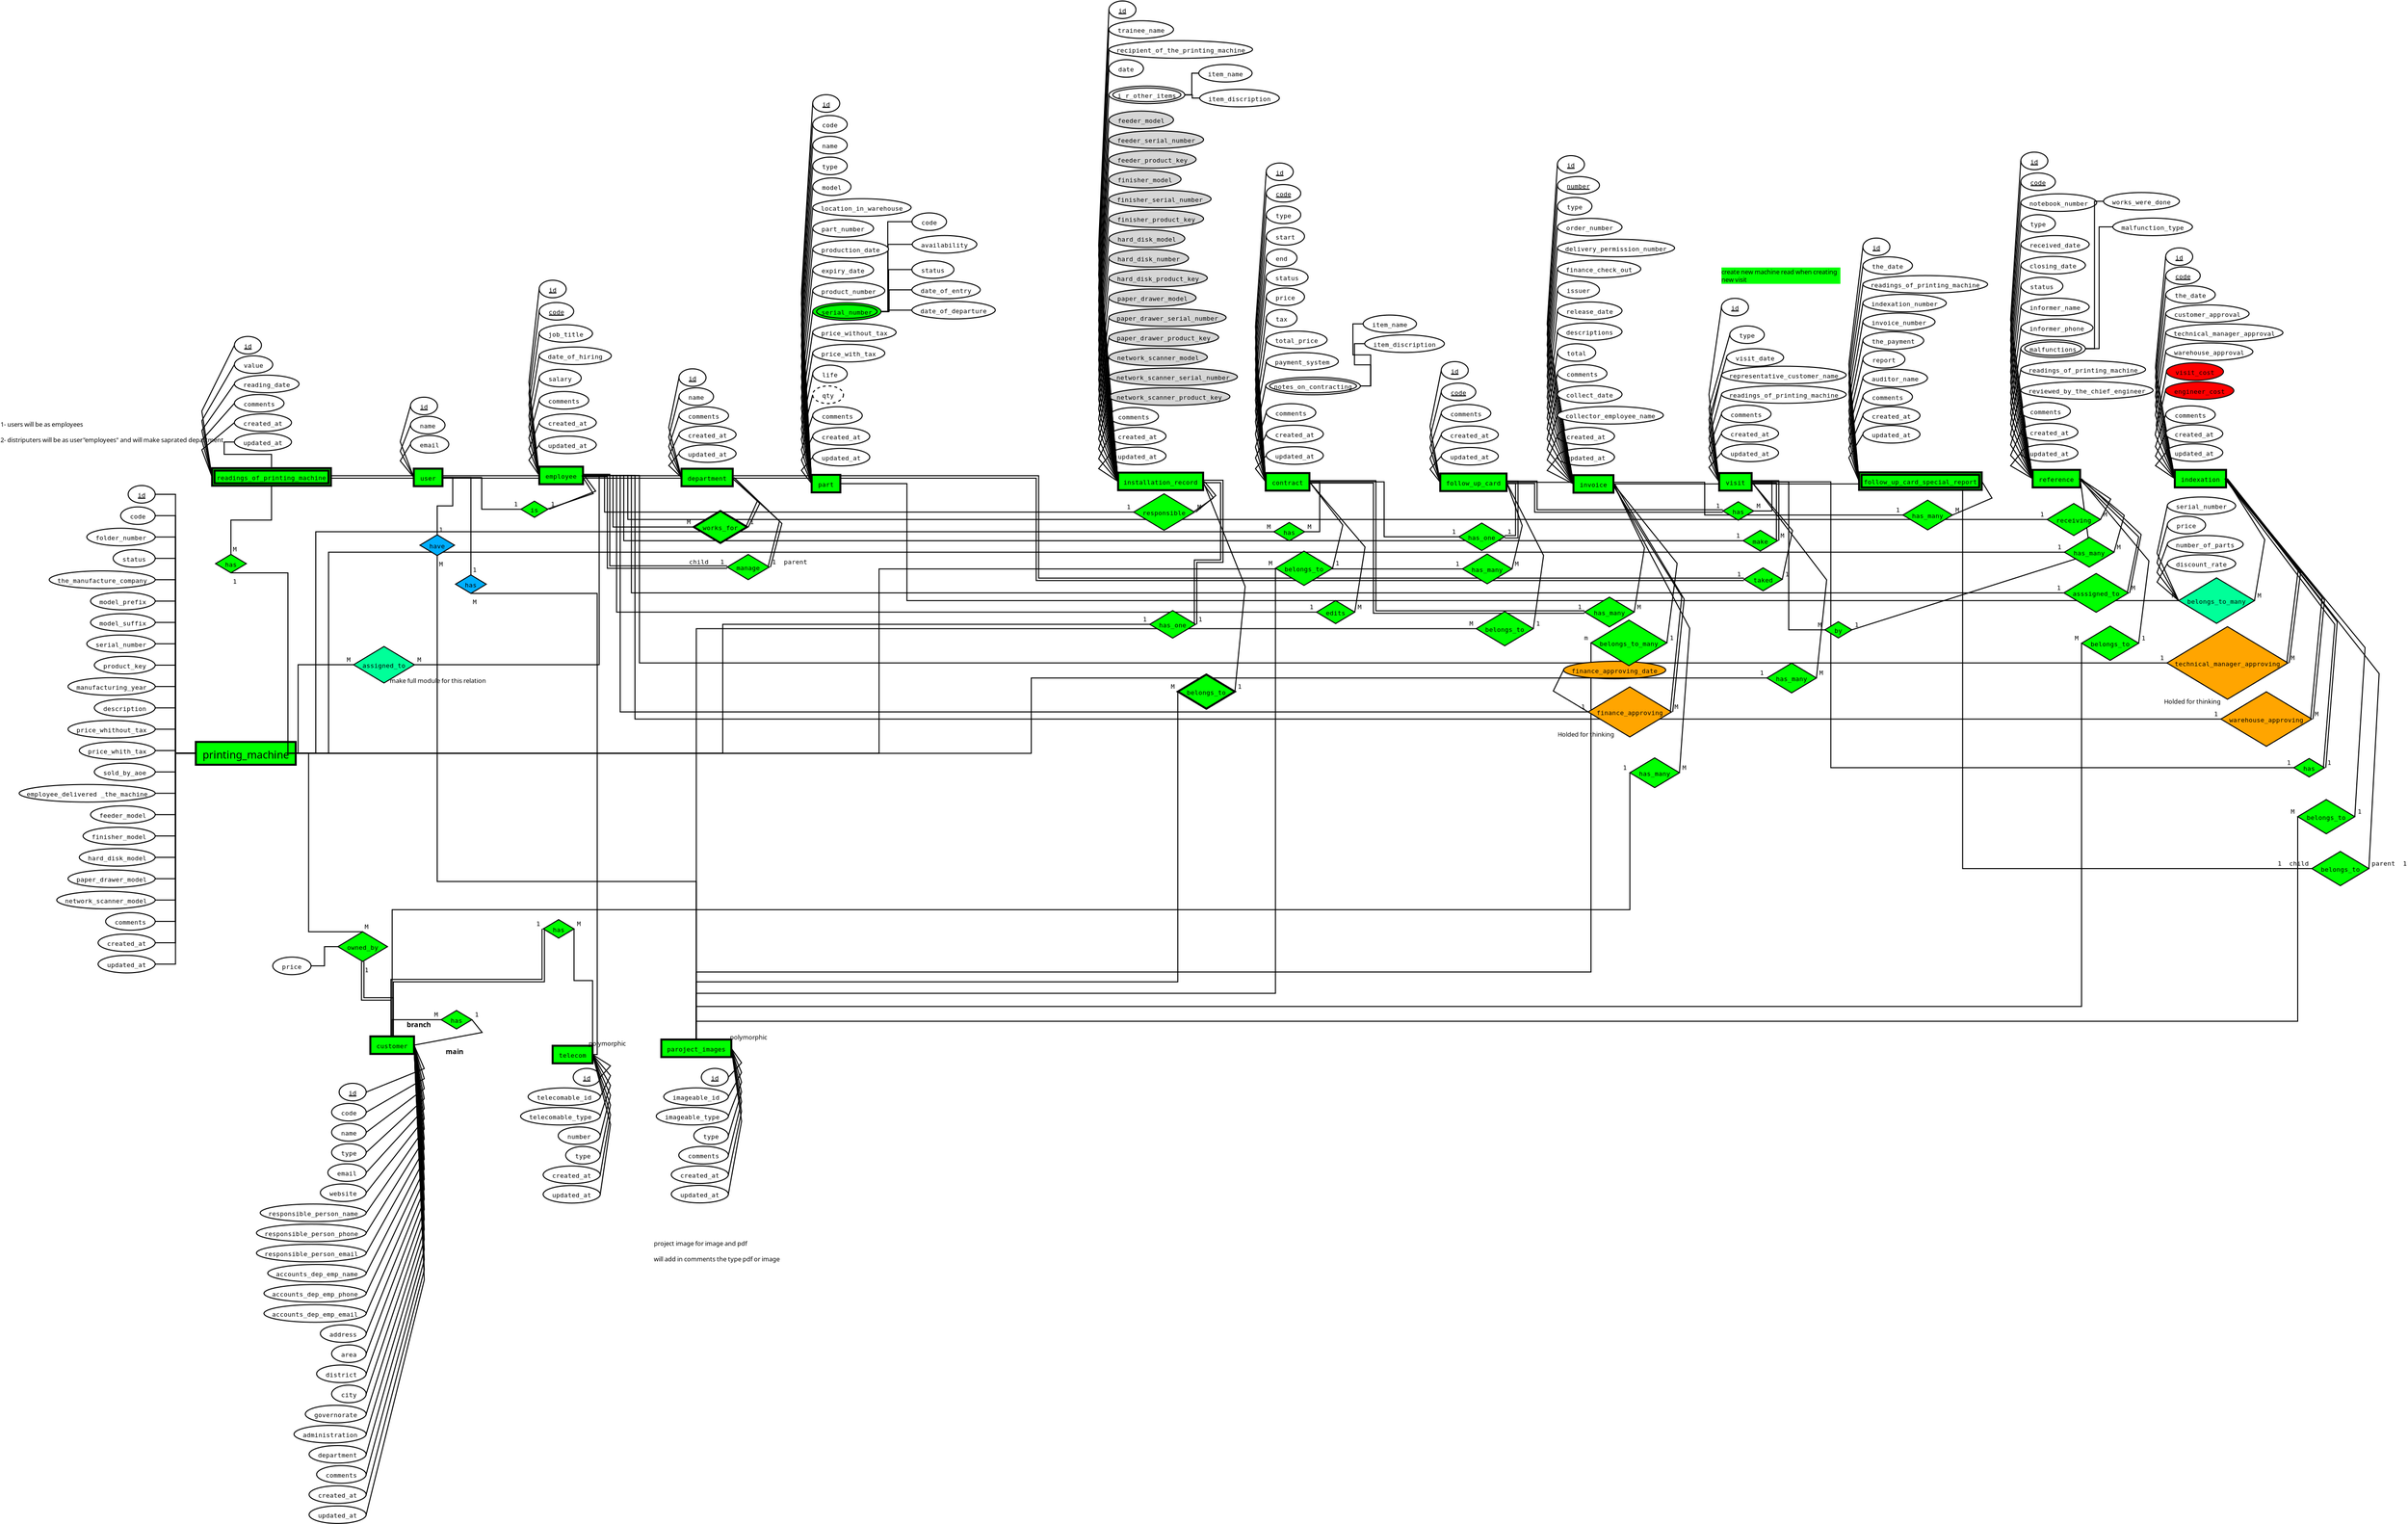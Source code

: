 <?xml version="1.0" encoding="UTF-8"?>
<dia:diagram xmlns:dia="http://www.lysator.liu.se/~alla/dia/">
  <dia:layer name="Background" visible="true" active="true">
    <dia:object type="ER - Entity" version="0" id="O0">
      <dia:attribute name="obj_pos">
        <dia:point val="-30.556,1.546"/>
      </dia:attribute>
      <dia:attribute name="obj_bb">
        <dia:rectangle val="-30.656,1.446;-20.894,3.986"/>
      </dia:attribute>
      <dia:attribute name="elem_corner">
        <dia:point val="-30.556,1.546"/>
      </dia:attribute>
      <dia:attribute name="elem_width">
        <dia:real val="9.562"/>
      </dia:attribute>
      <dia:attribute name="elem_height">
        <dia:real val="2.34"/>
      </dia:attribute>
      <dia:attribute name="border_width">
        <dia:real val="0.2"/>
      </dia:attribute>
      <dia:attribute name="border_color">
        <dia:color val="#000000"/>
      </dia:attribute>
      <dia:attribute name="inner_color">
        <dia:color val="#00ff00"/>
      </dia:attribute>
      <dia:attribute name="name">
        <dia:string>#printing_machine#</dia:string>
      </dia:attribute>
      <dia:attribute name="weak">
        <dia:boolean val="false"/>
      </dia:attribute>
      <dia:attribute name="associative">
        <dia:boolean val="false"/>
      </dia:attribute>
      <dia:attribute name="font">
        <dia:font family="sans" style="0" name="Helvetica"/>
      </dia:attribute>
      <dia:attribute name="font_height">
        <dia:real val="1.34"/>
      </dia:attribute>
    </dia:object>
    <dia:object type="ER - Entity" version="0" id="O1">
      <dia:attribute name="obj_pos">
        <dia:point val="-12.68,31.716"/>
      </dia:attribute>
      <dia:attribute name="obj_bb">
        <dia:rectangle val="-12.78,31.616;-8.1,33.616"/>
      </dia:attribute>
      <dia:attribute name="elem_corner">
        <dia:point val="-12.68,31.716"/>
      </dia:attribute>
      <dia:attribute name="elem_width">
        <dia:real val="4.48"/>
      </dia:attribute>
      <dia:attribute name="elem_height">
        <dia:real val="1.8"/>
      </dia:attribute>
      <dia:attribute name="border_width">
        <dia:real val="0.2"/>
      </dia:attribute>
      <dia:attribute name="border_color">
        <dia:color val="#000000"/>
      </dia:attribute>
      <dia:attribute name="inner_color">
        <dia:color val="#00ff00"/>
      </dia:attribute>
      <dia:attribute name="name">
        <dia:string>#customer#</dia:string>
      </dia:attribute>
      <dia:attribute name="weak">
        <dia:boolean val="false"/>
      </dia:attribute>
      <dia:attribute name="associative">
        <dia:boolean val="false"/>
      </dia:attribute>
      <dia:attribute name="font">
        <dia:font family="monospace" style="0" name="Courier"/>
      </dia:attribute>
      <dia:attribute name="font_height">
        <dia:real val="0.8"/>
      </dia:attribute>
    </dia:object>
    <dia:object type="ER - Entity" version="0" id="O2">
      <dia:attribute name="obj_pos">
        <dia:point val="157.627,-26.329"/>
      </dia:attribute>
      <dia:attribute name="obj_bb">
        <dia:rectangle val="157.527,-26.429;162.592,-24.429"/>
      </dia:attribute>
      <dia:attribute name="elem_corner">
        <dia:point val="157.627,-26.329"/>
      </dia:attribute>
      <dia:attribute name="elem_width">
        <dia:real val="4.865"/>
      </dia:attribute>
      <dia:attribute name="elem_height">
        <dia:real val="1.8"/>
      </dia:attribute>
      <dia:attribute name="border_width">
        <dia:real val="0.2"/>
      </dia:attribute>
      <dia:attribute name="border_color">
        <dia:color val="#000000"/>
      </dia:attribute>
      <dia:attribute name="inner_color">
        <dia:color val="#00ff00"/>
      </dia:attribute>
      <dia:attribute name="name">
        <dia:string>#reference#</dia:string>
      </dia:attribute>
      <dia:attribute name="weak">
        <dia:boolean val="false"/>
      </dia:attribute>
      <dia:attribute name="associative">
        <dia:boolean val="false"/>
      </dia:attribute>
      <dia:attribute name="font">
        <dia:font family="monospace" style="0" name="Courier"/>
      </dia:attribute>
      <dia:attribute name="font_height">
        <dia:real val="0.8"/>
      </dia:attribute>
    </dia:object>
    <dia:object type="ER - Entity" version="0" id="O3">
      <dia:attribute name="obj_pos">
        <dia:point val="172.191,-26.329"/>
      </dia:attribute>
      <dia:attribute name="obj_bb">
        <dia:rectangle val="172.091,-26.429;177.541,-24.429"/>
      </dia:attribute>
      <dia:attribute name="elem_corner">
        <dia:point val="172.191,-26.329"/>
      </dia:attribute>
      <dia:attribute name="elem_width">
        <dia:real val="5.25"/>
      </dia:attribute>
      <dia:attribute name="elem_height">
        <dia:real val="1.8"/>
      </dia:attribute>
      <dia:attribute name="border_width">
        <dia:real val="0.2"/>
      </dia:attribute>
      <dia:attribute name="border_color">
        <dia:color val="#000000"/>
      </dia:attribute>
      <dia:attribute name="inner_color">
        <dia:color val="#00ff00"/>
      </dia:attribute>
      <dia:attribute name="name">
        <dia:string>#indexation#</dia:string>
      </dia:attribute>
      <dia:attribute name="weak">
        <dia:boolean val="false"/>
      </dia:attribute>
      <dia:attribute name="associative">
        <dia:boolean val="false"/>
      </dia:attribute>
      <dia:attribute name="font">
        <dia:font family="monospace" style="0" name="Courier"/>
      </dia:attribute>
      <dia:attribute name="font_height">
        <dia:real val="0.8"/>
      </dia:attribute>
    </dia:object>
    <dia:object type="ER - Attribute" version="0" id="O4">
      <dia:attribute name="obj_pos">
        <dia:point val="-37.489,-24.723"/>
      </dia:attribute>
      <dia:attribute name="obj_bb">
        <dia:rectangle val="-37.539,-24.773;-34.669,-22.873"/>
      </dia:attribute>
      <dia:attribute name="elem_corner">
        <dia:point val="-37.489,-24.723"/>
      </dia:attribute>
      <dia:attribute name="elem_width">
        <dia:real val="2.77"/>
      </dia:attribute>
      <dia:attribute name="elem_height">
        <dia:real val="1.8"/>
      </dia:attribute>
      <dia:attribute name="border_width">
        <dia:real val="0.1"/>
      </dia:attribute>
      <dia:attribute name="border_color">
        <dia:color val="#000000"/>
      </dia:attribute>
      <dia:attribute name="inner_color">
        <dia:color val="#ffffff"/>
      </dia:attribute>
      <dia:attribute name="name">
        <dia:string>#id#</dia:string>
      </dia:attribute>
      <dia:attribute name="key">
        <dia:boolean val="true"/>
      </dia:attribute>
      <dia:attribute name="weak_key">
        <dia:boolean val="false"/>
      </dia:attribute>
      <dia:attribute name="derived">
        <dia:boolean val="false"/>
      </dia:attribute>
      <dia:attribute name="multivalued">
        <dia:boolean val="false"/>
      </dia:attribute>
      <dia:attribute name="font">
        <dia:font family="monospace" style="0" name="Courier"/>
      </dia:attribute>
      <dia:attribute name="font_height">
        <dia:real val="0.8"/>
      </dia:attribute>
    </dia:object>
    <dia:object type="ER - Attribute" version="0" id="O5">
      <dia:attribute name="obj_pos">
        <dia:point val="-45.574,-15.971"/>
      </dia:attribute>
      <dia:attribute name="obj_bb">
        <dia:rectangle val="-45.624,-16.021;-34.669,-14.121"/>
      </dia:attribute>
      <dia:attribute name="elem_corner">
        <dia:point val="-45.574,-15.971"/>
      </dia:attribute>
      <dia:attribute name="elem_width">
        <dia:real val="10.855"/>
      </dia:attribute>
      <dia:attribute name="elem_height">
        <dia:real val="1.8"/>
      </dia:attribute>
      <dia:attribute name="border_width">
        <dia:real val="0.1"/>
      </dia:attribute>
      <dia:attribute name="border_color">
        <dia:color val="#000000"/>
      </dia:attribute>
      <dia:attribute name="inner_color">
        <dia:color val="#ffffff"/>
      </dia:attribute>
      <dia:attribute name="name">
        <dia:string>#the_manufacture_company#</dia:string>
      </dia:attribute>
      <dia:attribute name="key">
        <dia:boolean val="false"/>
      </dia:attribute>
      <dia:attribute name="weak_key">
        <dia:boolean val="false"/>
      </dia:attribute>
      <dia:attribute name="derived">
        <dia:boolean val="false"/>
      </dia:attribute>
      <dia:attribute name="multivalued">
        <dia:boolean val="false"/>
      </dia:attribute>
      <dia:attribute name="font">
        <dia:font family="monospace" style="0" name="Courier"/>
      </dia:attribute>
      <dia:attribute name="font_height">
        <dia:real val="0.8"/>
      </dia:attribute>
    </dia:object>
    <dia:object type="ER - Attribute" version="0" id="O6">
      <dia:attribute name="obj_pos">
        <dia:point val="-41.339,-13.783"/>
      </dia:attribute>
      <dia:attribute name="obj_bb">
        <dia:rectangle val="-41.389,-13.833;-34.669,-11.933"/>
      </dia:attribute>
      <dia:attribute name="elem_corner">
        <dia:point val="-41.339,-13.783"/>
      </dia:attribute>
      <dia:attribute name="elem_width">
        <dia:real val="6.62"/>
      </dia:attribute>
      <dia:attribute name="elem_height">
        <dia:real val="1.8"/>
      </dia:attribute>
      <dia:attribute name="border_width">
        <dia:real val="0.1"/>
      </dia:attribute>
      <dia:attribute name="border_color">
        <dia:color val="#000000"/>
      </dia:attribute>
      <dia:attribute name="inner_color">
        <dia:color val="#ffffff"/>
      </dia:attribute>
      <dia:attribute name="name">
        <dia:string>#model_prefix#</dia:string>
      </dia:attribute>
      <dia:attribute name="key">
        <dia:boolean val="false"/>
      </dia:attribute>
      <dia:attribute name="weak_key">
        <dia:boolean val="false"/>
      </dia:attribute>
      <dia:attribute name="derived">
        <dia:boolean val="false"/>
      </dia:attribute>
      <dia:attribute name="multivalued">
        <dia:boolean val="false"/>
      </dia:attribute>
      <dia:attribute name="font">
        <dia:font family="monospace" style="0" name="Courier"/>
      </dia:attribute>
      <dia:attribute name="font_height">
        <dia:real val="0.8"/>
      </dia:attribute>
    </dia:object>
    <dia:object type="ER - Attribute" version="0" id="O7">
      <dia:attribute name="obj_pos">
        <dia:point val="-41.724,-9.407"/>
      </dia:attribute>
      <dia:attribute name="obj_bb">
        <dia:rectangle val="-41.774,-9.457;-34.669,-7.557"/>
      </dia:attribute>
      <dia:attribute name="elem_corner">
        <dia:point val="-41.724,-9.407"/>
      </dia:attribute>
      <dia:attribute name="elem_width">
        <dia:real val="7.005"/>
      </dia:attribute>
      <dia:attribute name="elem_height">
        <dia:real val="1.8"/>
      </dia:attribute>
      <dia:attribute name="border_width">
        <dia:real val="0.1"/>
      </dia:attribute>
      <dia:attribute name="border_color">
        <dia:color val="#000000"/>
      </dia:attribute>
      <dia:attribute name="inner_color">
        <dia:color val="#ffffff"/>
      </dia:attribute>
      <dia:attribute name="name">
        <dia:string>#serial_number#</dia:string>
      </dia:attribute>
      <dia:attribute name="key">
        <dia:boolean val="false"/>
      </dia:attribute>
      <dia:attribute name="weak_key">
        <dia:boolean val="false"/>
      </dia:attribute>
      <dia:attribute name="derived">
        <dia:boolean val="false"/>
      </dia:attribute>
      <dia:attribute name="multivalued">
        <dia:boolean val="false"/>
      </dia:attribute>
      <dia:attribute name="font">
        <dia:font family="monospace" style="0" name="Courier"/>
      </dia:attribute>
      <dia:attribute name="font_height">
        <dia:real val="0.8"/>
      </dia:attribute>
    </dia:object>
    <dia:object type="ER - Attribute" version="0" id="O8">
      <dia:attribute name="obj_pos">
        <dia:point val="-38.259,-22.535"/>
      </dia:attribute>
      <dia:attribute name="obj_bb">
        <dia:rectangle val="-38.309,-22.585;-34.669,-20.685"/>
      </dia:attribute>
      <dia:attribute name="elem_corner">
        <dia:point val="-38.259,-22.535"/>
      </dia:attribute>
      <dia:attribute name="elem_width">
        <dia:real val="3.54"/>
      </dia:attribute>
      <dia:attribute name="elem_height">
        <dia:real val="1.8"/>
      </dia:attribute>
      <dia:attribute name="border_width">
        <dia:real val="0.1"/>
      </dia:attribute>
      <dia:attribute name="border_color">
        <dia:color val="#000000"/>
      </dia:attribute>
      <dia:attribute name="inner_color">
        <dia:color val="#ffffff"/>
      </dia:attribute>
      <dia:attribute name="name">
        <dia:string>#code#</dia:string>
      </dia:attribute>
      <dia:attribute name="key">
        <dia:boolean val="false"/>
      </dia:attribute>
      <dia:attribute name="weak_key">
        <dia:boolean val="false"/>
      </dia:attribute>
      <dia:attribute name="derived">
        <dia:boolean val="false"/>
      </dia:attribute>
      <dia:attribute name="multivalued">
        <dia:boolean val="false"/>
      </dia:attribute>
      <dia:attribute name="font">
        <dia:font family="monospace" style="0" name="Courier"/>
      </dia:attribute>
      <dia:attribute name="font_height">
        <dia:real val="0.8"/>
      </dia:attribute>
    </dia:object>
    <dia:object type="ER - Attribute" version="0" id="O9">
      <dia:attribute name="obj_pos">
        <dia:point val="-40.954,-2.842"/>
      </dia:attribute>
      <dia:attribute name="obj_bb">
        <dia:rectangle val="-41.004,-2.892;-34.669,-0.992"/>
      </dia:attribute>
      <dia:attribute name="elem_corner">
        <dia:point val="-40.954,-2.842"/>
      </dia:attribute>
      <dia:attribute name="elem_width">
        <dia:real val="6.235"/>
      </dia:attribute>
      <dia:attribute name="elem_height">
        <dia:real val="1.8"/>
      </dia:attribute>
      <dia:attribute name="border_width">
        <dia:real val="0.1"/>
      </dia:attribute>
      <dia:attribute name="border_color">
        <dia:color val="#000000"/>
      </dia:attribute>
      <dia:attribute name="inner_color">
        <dia:color val="#ffffff"/>
      </dia:attribute>
      <dia:attribute name="name">
        <dia:string>#description#</dia:string>
      </dia:attribute>
      <dia:attribute name="key">
        <dia:boolean val="false"/>
      </dia:attribute>
      <dia:attribute name="weak_key">
        <dia:boolean val="false"/>
      </dia:attribute>
      <dia:attribute name="derived">
        <dia:boolean val="false"/>
      </dia:attribute>
      <dia:attribute name="multivalued">
        <dia:boolean val="false"/>
      </dia:attribute>
      <dia:attribute name="font">
        <dia:font family="monospace" style="0" name="Courier"/>
      </dia:attribute>
      <dia:attribute name="font_height">
        <dia:real val="0.8"/>
      </dia:attribute>
    </dia:object>
    <dia:object type="ER - Attribute" version="0" id="O10">
      <dia:attribute name="obj_pos">
        <dia:point val="-39.799,19.038"/>
      </dia:attribute>
      <dia:attribute name="obj_bb">
        <dia:rectangle val="-39.849,18.988;-34.669,20.888"/>
      </dia:attribute>
      <dia:attribute name="elem_corner">
        <dia:point val="-39.799,19.038"/>
      </dia:attribute>
      <dia:attribute name="elem_width">
        <dia:real val="5.08"/>
      </dia:attribute>
      <dia:attribute name="elem_height">
        <dia:real val="1.8"/>
      </dia:attribute>
      <dia:attribute name="border_width">
        <dia:real val="0.1"/>
      </dia:attribute>
      <dia:attribute name="border_color">
        <dia:color val="#000000"/>
      </dia:attribute>
      <dia:attribute name="inner_color">
        <dia:color val="#ffffff"/>
      </dia:attribute>
      <dia:attribute name="name">
        <dia:string>#comments#</dia:string>
      </dia:attribute>
      <dia:attribute name="key">
        <dia:boolean val="false"/>
      </dia:attribute>
      <dia:attribute name="weak_key">
        <dia:boolean val="false"/>
      </dia:attribute>
      <dia:attribute name="derived">
        <dia:boolean val="false"/>
      </dia:attribute>
      <dia:attribute name="multivalued">
        <dia:boolean val="false"/>
      </dia:attribute>
      <dia:attribute name="font">
        <dia:font family="monospace" style="0" name="Courier"/>
      </dia:attribute>
      <dia:attribute name="font_height">
        <dia:real val="0.8"/>
      </dia:attribute>
    </dia:object>
    <dia:object type="ER - Participation" version="1" id="O11">
      <dia:attribute name="obj_pos">
        <dia:point val="-34.719,-23.823"/>
      </dia:attribute>
      <dia:attribute name="obj_bb">
        <dia:rectangle val="-34.769,-23.873;-30.506,2.766"/>
      </dia:attribute>
      <dia:attribute name="orth_points">
        <dia:point val="-34.719,-23.823"/>
        <dia:point val="-32.638,-23.823"/>
        <dia:point val="-32.638,2.716"/>
        <dia:point val="-30.556,2.716"/>
      </dia:attribute>
      <dia:attribute name="orth_orient">
        <dia:enum val="0"/>
        <dia:enum val="1"/>
        <dia:enum val="0"/>
      </dia:attribute>
      <dia:attribute name="autorouting">
        <dia:boolean val="true"/>
      </dia:attribute>
      <dia:attribute name="total">
        <dia:boolean val="false"/>
      </dia:attribute>
      <dia:connections>
        <dia:connection handle="0" to="O4" connection="4"/>
        <dia:connection handle="1" to="O0" connection="3"/>
      </dia:connections>
    </dia:object>
    <dia:object type="ER - Participation" version="1" id="O12">
      <dia:attribute name="obj_pos">
        <dia:point val="-34.719,-15.071"/>
      </dia:attribute>
      <dia:attribute name="obj_bb">
        <dia:rectangle val="-34.769,-15.121;-30.506,2.766"/>
      </dia:attribute>
      <dia:attribute name="orth_points">
        <dia:point val="-34.719,-15.071"/>
        <dia:point val="-32.638,-15.071"/>
        <dia:point val="-32.638,2.716"/>
        <dia:point val="-30.556,2.716"/>
      </dia:attribute>
      <dia:attribute name="orth_orient">
        <dia:enum val="0"/>
        <dia:enum val="1"/>
        <dia:enum val="0"/>
      </dia:attribute>
      <dia:attribute name="autorouting">
        <dia:boolean val="true"/>
      </dia:attribute>
      <dia:attribute name="total">
        <dia:boolean val="false"/>
      </dia:attribute>
      <dia:connections>
        <dia:connection handle="0" to="O5" connection="4"/>
        <dia:connection handle="1" to="O0" connection="3"/>
      </dia:connections>
    </dia:object>
    <dia:object type="ER - Participation" version="1" id="O13">
      <dia:attribute name="obj_pos">
        <dia:point val="-34.719,-12.883"/>
      </dia:attribute>
      <dia:attribute name="obj_bb">
        <dia:rectangle val="-34.769,-12.933;-30.506,2.766"/>
      </dia:attribute>
      <dia:attribute name="orth_points">
        <dia:point val="-34.719,-12.883"/>
        <dia:point val="-32.638,-12.883"/>
        <dia:point val="-32.638,2.716"/>
        <dia:point val="-30.556,2.716"/>
      </dia:attribute>
      <dia:attribute name="orth_orient">
        <dia:enum val="0"/>
        <dia:enum val="1"/>
        <dia:enum val="0"/>
      </dia:attribute>
      <dia:attribute name="autorouting">
        <dia:boolean val="true"/>
      </dia:attribute>
      <dia:attribute name="total">
        <dia:boolean val="false"/>
      </dia:attribute>
      <dia:connections>
        <dia:connection handle="0" to="O6" connection="4"/>
        <dia:connection handle="1" to="O0" connection="3"/>
      </dia:connections>
    </dia:object>
    <dia:object type="ER - Participation" version="1" id="O14">
      <dia:attribute name="obj_pos">
        <dia:point val="-34.719,-8.507"/>
      </dia:attribute>
      <dia:attribute name="obj_bb">
        <dia:rectangle val="-34.769,-8.557;-30.506,2.766"/>
      </dia:attribute>
      <dia:attribute name="orth_points">
        <dia:point val="-34.719,-8.507"/>
        <dia:point val="-32.638,-8.507"/>
        <dia:point val="-32.638,2.716"/>
        <dia:point val="-30.556,2.716"/>
      </dia:attribute>
      <dia:attribute name="orth_orient">
        <dia:enum val="0"/>
        <dia:enum val="1"/>
        <dia:enum val="0"/>
      </dia:attribute>
      <dia:attribute name="autorouting">
        <dia:boolean val="true"/>
      </dia:attribute>
      <dia:attribute name="total">
        <dia:boolean val="false"/>
      </dia:attribute>
      <dia:connections>
        <dia:connection handle="0" to="O7" connection="4"/>
        <dia:connection handle="1" to="O0" connection="3"/>
      </dia:connections>
    </dia:object>
    <dia:object type="ER - Participation" version="1" id="O15">
      <dia:attribute name="obj_pos">
        <dia:point val="-34.719,-21.635"/>
      </dia:attribute>
      <dia:attribute name="obj_bb">
        <dia:rectangle val="-34.769,-21.685;-30.506,2.766"/>
      </dia:attribute>
      <dia:attribute name="orth_points">
        <dia:point val="-34.719,-21.635"/>
        <dia:point val="-32.638,-21.635"/>
        <dia:point val="-32.638,2.716"/>
        <dia:point val="-30.556,2.716"/>
      </dia:attribute>
      <dia:attribute name="orth_orient">
        <dia:enum val="0"/>
        <dia:enum val="1"/>
        <dia:enum val="0"/>
      </dia:attribute>
      <dia:attribute name="autorouting">
        <dia:boolean val="true"/>
      </dia:attribute>
      <dia:attribute name="total">
        <dia:boolean val="false"/>
      </dia:attribute>
      <dia:connections>
        <dia:connection handle="0" to="O8" connection="4"/>
        <dia:connection handle="1" to="O0" connection="3"/>
      </dia:connections>
    </dia:object>
    <dia:object type="ER - Participation" version="1" id="O16">
      <dia:attribute name="obj_pos">
        <dia:point val="-34.719,-1.942"/>
      </dia:attribute>
      <dia:attribute name="obj_bb">
        <dia:rectangle val="-34.769,-1.992;-30.506,2.766"/>
      </dia:attribute>
      <dia:attribute name="orth_points">
        <dia:point val="-34.719,-1.942"/>
        <dia:point val="-32.638,-1.942"/>
        <dia:point val="-32.638,2.716"/>
        <dia:point val="-30.556,2.716"/>
      </dia:attribute>
      <dia:attribute name="orth_orient">
        <dia:enum val="0"/>
        <dia:enum val="1"/>
        <dia:enum val="0"/>
      </dia:attribute>
      <dia:attribute name="autorouting">
        <dia:boolean val="true"/>
      </dia:attribute>
      <dia:attribute name="total">
        <dia:boolean val="false"/>
      </dia:attribute>
      <dia:connections>
        <dia:connection handle="0" to="O9" connection="4"/>
        <dia:connection handle="1" to="O0" connection="3"/>
      </dia:connections>
    </dia:object>
    <dia:object type="ER - Participation" version="1" id="O17">
      <dia:attribute name="obj_pos">
        <dia:point val="-34.719,19.938"/>
      </dia:attribute>
      <dia:attribute name="obj_bb">
        <dia:rectangle val="-34.769,2.666;-30.506,19.988"/>
      </dia:attribute>
      <dia:attribute name="orth_points">
        <dia:point val="-34.719,19.938"/>
        <dia:point val="-32.638,19.938"/>
        <dia:point val="-32.638,2.716"/>
        <dia:point val="-30.556,2.716"/>
      </dia:attribute>
      <dia:attribute name="orth_orient">
        <dia:enum val="0"/>
        <dia:enum val="1"/>
        <dia:enum val="0"/>
      </dia:attribute>
      <dia:attribute name="autorouting">
        <dia:boolean val="true"/>
      </dia:attribute>
      <dia:attribute name="total">
        <dia:boolean val="false"/>
      </dia:attribute>
      <dia:connections>
        <dia:connection handle="0" to="O10" connection="4"/>
        <dia:connection handle="1" to="O0" connection="3"/>
      </dia:connections>
    </dia:object>
    <dia:object type="ER - Attribute" version="0" id="O18">
      <dia:attribute name="obj_pos">
        <dia:point val="-43.649,-5.03"/>
      </dia:attribute>
      <dia:attribute name="obj_bb">
        <dia:rectangle val="-43.699,-5.08;-34.669,-3.18"/>
      </dia:attribute>
      <dia:attribute name="elem_corner">
        <dia:point val="-43.649,-5.03"/>
      </dia:attribute>
      <dia:attribute name="elem_width">
        <dia:real val="8.93"/>
      </dia:attribute>
      <dia:attribute name="elem_height">
        <dia:real val="1.8"/>
      </dia:attribute>
      <dia:attribute name="border_width">
        <dia:real val="0.1"/>
      </dia:attribute>
      <dia:attribute name="border_color">
        <dia:color val="#000000"/>
      </dia:attribute>
      <dia:attribute name="inner_color">
        <dia:color val="#ffffff"/>
      </dia:attribute>
      <dia:attribute name="name">
        <dia:string>#manufacturing_year#</dia:string>
      </dia:attribute>
      <dia:attribute name="key">
        <dia:boolean val="false"/>
      </dia:attribute>
      <dia:attribute name="weak_key">
        <dia:boolean val="false"/>
      </dia:attribute>
      <dia:attribute name="derived">
        <dia:boolean val="false"/>
      </dia:attribute>
      <dia:attribute name="multivalued">
        <dia:boolean val="false"/>
      </dia:attribute>
      <dia:attribute name="font">
        <dia:font family="monospace" style="0" name="Courier"/>
      </dia:attribute>
      <dia:attribute name="font_height">
        <dia:real val="0.8"/>
      </dia:attribute>
    </dia:object>
    <dia:object type="ER - Participation" version="1" id="O19">
      <dia:attribute name="obj_pos">
        <dia:point val="-34.719,-4.13"/>
      </dia:attribute>
      <dia:attribute name="obj_bb">
        <dia:rectangle val="-34.769,-4.18;-30.506,2.766"/>
      </dia:attribute>
      <dia:attribute name="orth_points">
        <dia:point val="-34.719,-4.13"/>
        <dia:point val="-32.638,-4.13"/>
        <dia:point val="-32.638,2.716"/>
        <dia:point val="-30.556,2.716"/>
      </dia:attribute>
      <dia:attribute name="orth_orient">
        <dia:enum val="0"/>
        <dia:enum val="1"/>
        <dia:enum val="0"/>
      </dia:attribute>
      <dia:attribute name="autorouting">
        <dia:boolean val="true"/>
      </dia:attribute>
      <dia:attribute name="total">
        <dia:boolean val="false"/>
      </dia:attribute>
      <dia:connections>
        <dia:connection handle="0" to="O18" connection="4"/>
        <dia:connection handle="1" to="O0" connection="3"/>
      </dia:connections>
    </dia:object>
    <dia:object type="ER - Attribute" version="0" id="O20">
      <dia:attribute name="obj_pos">
        <dia:point val="-43.649,-0.654"/>
      </dia:attribute>
      <dia:attribute name="obj_bb">
        <dia:rectangle val="-43.699,-0.704;-34.669,1.196"/>
      </dia:attribute>
      <dia:attribute name="elem_corner">
        <dia:point val="-43.649,-0.654"/>
      </dia:attribute>
      <dia:attribute name="elem_width">
        <dia:real val="8.93"/>
      </dia:attribute>
      <dia:attribute name="elem_height">
        <dia:real val="1.8"/>
      </dia:attribute>
      <dia:attribute name="border_width">
        <dia:real val="0.1"/>
      </dia:attribute>
      <dia:attribute name="border_color">
        <dia:color val="#000000"/>
      </dia:attribute>
      <dia:attribute name="inner_color">
        <dia:color val="#ffffff"/>
      </dia:attribute>
      <dia:attribute name="name">
        <dia:string>#price_whithout_tax#</dia:string>
      </dia:attribute>
      <dia:attribute name="key">
        <dia:boolean val="false"/>
      </dia:attribute>
      <dia:attribute name="weak_key">
        <dia:boolean val="false"/>
      </dia:attribute>
      <dia:attribute name="derived">
        <dia:boolean val="false"/>
      </dia:attribute>
      <dia:attribute name="multivalued">
        <dia:boolean val="false"/>
      </dia:attribute>
      <dia:attribute name="font">
        <dia:font family="monospace" style="0" name="Courier"/>
      </dia:attribute>
      <dia:attribute name="font_height">
        <dia:real val="0.8"/>
      </dia:attribute>
    </dia:object>
    <dia:object type="ER - Participation" version="1" id="O21">
      <dia:attribute name="obj_pos">
        <dia:point val="-34.719,0.246"/>
      </dia:attribute>
      <dia:attribute name="obj_bb">
        <dia:rectangle val="-34.769,0.196;-30.506,2.766"/>
      </dia:attribute>
      <dia:attribute name="orth_points">
        <dia:point val="-34.719,0.246"/>
        <dia:point val="-32.638,0.246"/>
        <dia:point val="-32.638,2.716"/>
        <dia:point val="-30.556,2.716"/>
      </dia:attribute>
      <dia:attribute name="orth_orient">
        <dia:enum val="0"/>
        <dia:enum val="1"/>
        <dia:enum val="0"/>
      </dia:attribute>
      <dia:attribute name="autorouting">
        <dia:boolean val="true"/>
      </dia:attribute>
      <dia:attribute name="total">
        <dia:boolean val="false"/>
      </dia:attribute>
      <dia:connections>
        <dia:connection handle="0" to="O20" connection="4"/>
        <dia:connection handle="1" to="O0" connection="3"/>
      </dia:connections>
    </dia:object>
    <dia:object type="ER - Attribute" version="0" id="O22">
      <dia:attribute name="obj_pos">
        <dia:point val="-15.874,36.527"/>
      </dia:attribute>
      <dia:attribute name="obj_bb">
        <dia:rectangle val="-15.924,36.477;-13.054,38.377"/>
      </dia:attribute>
      <dia:attribute name="elem_corner">
        <dia:point val="-15.874,36.527"/>
      </dia:attribute>
      <dia:attribute name="elem_width">
        <dia:real val="2.77"/>
      </dia:attribute>
      <dia:attribute name="elem_height">
        <dia:real val="1.8"/>
      </dia:attribute>
      <dia:attribute name="border_width">
        <dia:real val="0.1"/>
      </dia:attribute>
      <dia:attribute name="border_color">
        <dia:color val="#000000"/>
      </dia:attribute>
      <dia:attribute name="inner_color">
        <dia:color val="#ffffff"/>
      </dia:attribute>
      <dia:attribute name="name">
        <dia:string>#id#</dia:string>
      </dia:attribute>
      <dia:attribute name="key">
        <dia:boolean val="true"/>
      </dia:attribute>
      <dia:attribute name="weak_key">
        <dia:boolean val="false"/>
      </dia:attribute>
      <dia:attribute name="derived">
        <dia:boolean val="false"/>
      </dia:attribute>
      <dia:attribute name="multivalued">
        <dia:boolean val="false"/>
      </dia:attribute>
      <dia:attribute name="font">
        <dia:font family="monospace" style="0" name="Courier"/>
      </dia:attribute>
      <dia:attribute name="font_height">
        <dia:real val="0.8"/>
      </dia:attribute>
    </dia:object>
    <dia:object type="ER - Attribute" version="0" id="O23">
      <dia:attribute name="obj_pos">
        <dia:point val="-16.644,40.65"/>
      </dia:attribute>
      <dia:attribute name="obj_bb">
        <dia:rectangle val="-16.694,40.6;-13.054,42.5"/>
      </dia:attribute>
      <dia:attribute name="elem_corner">
        <dia:point val="-16.644,40.65"/>
      </dia:attribute>
      <dia:attribute name="elem_width">
        <dia:real val="3.54"/>
      </dia:attribute>
      <dia:attribute name="elem_height">
        <dia:real val="1.8"/>
      </dia:attribute>
      <dia:attribute name="border_width">
        <dia:real val="0.1"/>
      </dia:attribute>
      <dia:attribute name="border_color">
        <dia:color val="#000000"/>
      </dia:attribute>
      <dia:attribute name="inner_color">
        <dia:color val="#ffffff"/>
      </dia:attribute>
      <dia:attribute name="name">
        <dia:string>#name#</dia:string>
      </dia:attribute>
      <dia:attribute name="key">
        <dia:boolean val="false"/>
      </dia:attribute>
      <dia:attribute name="weak_key">
        <dia:boolean val="false"/>
      </dia:attribute>
      <dia:attribute name="derived">
        <dia:boolean val="false"/>
      </dia:attribute>
      <dia:attribute name="multivalued">
        <dia:boolean val="false"/>
      </dia:attribute>
      <dia:attribute name="font">
        <dia:font family="monospace" style="0" name="Courier"/>
      </dia:attribute>
      <dia:attribute name="font_height">
        <dia:real val="0.8"/>
      </dia:attribute>
    </dia:object>
    <dia:object type="ER - Attribute" version="0" id="O24">
      <dia:attribute name="obj_pos">
        <dia:point val="-16.644,42.712"/>
      </dia:attribute>
      <dia:attribute name="obj_bb">
        <dia:rectangle val="-16.694,42.662;-13.054,44.562"/>
      </dia:attribute>
      <dia:attribute name="elem_corner">
        <dia:point val="-16.644,42.712"/>
      </dia:attribute>
      <dia:attribute name="elem_width">
        <dia:real val="3.54"/>
      </dia:attribute>
      <dia:attribute name="elem_height">
        <dia:real val="1.8"/>
      </dia:attribute>
      <dia:attribute name="border_width">
        <dia:real val="0.1"/>
      </dia:attribute>
      <dia:attribute name="border_color">
        <dia:color val="#000000"/>
      </dia:attribute>
      <dia:attribute name="inner_color">
        <dia:color val="#ffffff"/>
      </dia:attribute>
      <dia:attribute name="name">
        <dia:string>#type#</dia:string>
      </dia:attribute>
      <dia:attribute name="key">
        <dia:boolean val="false"/>
      </dia:attribute>
      <dia:attribute name="weak_key">
        <dia:boolean val="false"/>
      </dia:attribute>
      <dia:attribute name="derived">
        <dia:boolean val="false"/>
      </dia:attribute>
      <dia:attribute name="multivalued">
        <dia:boolean val="false"/>
      </dia:attribute>
      <dia:attribute name="font">
        <dia:font family="monospace" style="0" name="Courier"/>
      </dia:attribute>
      <dia:attribute name="font_height">
        <dia:real val="0.8"/>
      </dia:attribute>
    </dia:object>
    <dia:object type="ER - Entity" version="0" id="O25">
      <dia:attribute name="obj_pos">
        <dia:point val="6,32.678"/>
      </dia:attribute>
      <dia:attribute name="obj_bb">
        <dia:rectangle val="5.9,32.578;10.195,34.578"/>
      </dia:attribute>
      <dia:attribute name="elem_corner">
        <dia:point val="6,32.678"/>
      </dia:attribute>
      <dia:attribute name="elem_width">
        <dia:real val="4.095"/>
      </dia:attribute>
      <dia:attribute name="elem_height">
        <dia:real val="1.8"/>
      </dia:attribute>
      <dia:attribute name="border_width">
        <dia:real val="0.2"/>
      </dia:attribute>
      <dia:attribute name="border_color">
        <dia:color val="#000000"/>
      </dia:attribute>
      <dia:attribute name="inner_color">
        <dia:color val="#00ff00"/>
      </dia:attribute>
      <dia:attribute name="name">
        <dia:string>#telecom#</dia:string>
      </dia:attribute>
      <dia:attribute name="weak">
        <dia:boolean val="false"/>
      </dia:attribute>
      <dia:attribute name="associative">
        <dia:boolean val="false"/>
      </dia:attribute>
      <dia:attribute name="font">
        <dia:font family="monospace" style="0" name="Courier"/>
      </dia:attribute>
      <dia:attribute name="font_height">
        <dia:real val="0.8"/>
      </dia:attribute>
    </dia:object>
    <dia:object type="ER - Entity" version="0" id="O26">
      <dia:attribute name="obj_pos">
        <dia:point val="-28.891,-26.502"/>
      </dia:attribute>
      <dia:attribute name="obj_bb">
        <dia:rectangle val="-28.991,-26.602;-16.611,-24.602"/>
      </dia:attribute>
      <dia:attribute name="elem_corner">
        <dia:point val="-28.891,-26.502"/>
      </dia:attribute>
      <dia:attribute name="elem_width">
        <dia:real val="12.18"/>
      </dia:attribute>
      <dia:attribute name="elem_height">
        <dia:real val="1.8"/>
      </dia:attribute>
      <dia:attribute name="border_width">
        <dia:real val="0.2"/>
      </dia:attribute>
      <dia:attribute name="border_color">
        <dia:color val="#000000"/>
      </dia:attribute>
      <dia:attribute name="inner_color">
        <dia:color val="#00ff00"/>
      </dia:attribute>
      <dia:attribute name="name">
        <dia:string>#readings_of_printing_machine#</dia:string>
      </dia:attribute>
      <dia:attribute name="weak">
        <dia:boolean val="true"/>
      </dia:attribute>
      <dia:attribute name="associative">
        <dia:boolean val="false"/>
      </dia:attribute>
      <dia:attribute name="font">
        <dia:font family="monospace" style="0" name="Courier"/>
      </dia:attribute>
      <dia:attribute name="font_height">
        <dia:real val="0.8"/>
      </dia:attribute>
    </dia:object>
    <dia:object type="ER - Attribute" version="0" id="O27">
      <dia:attribute name="obj_pos">
        <dia:point val="-26.602,-39.996"/>
      </dia:attribute>
      <dia:attribute name="obj_bb">
        <dia:rectangle val="-26.651,-40.046;-23.782,-38.146"/>
      </dia:attribute>
      <dia:attribute name="elem_corner">
        <dia:point val="-26.602,-39.996"/>
      </dia:attribute>
      <dia:attribute name="elem_width">
        <dia:real val="2.77"/>
      </dia:attribute>
      <dia:attribute name="elem_height">
        <dia:real val="1.8"/>
      </dia:attribute>
      <dia:attribute name="border_width">
        <dia:real val="0.1"/>
      </dia:attribute>
      <dia:attribute name="border_color">
        <dia:color val="#000000"/>
      </dia:attribute>
      <dia:attribute name="inner_color">
        <dia:color val="#ffffff"/>
      </dia:attribute>
      <dia:attribute name="name">
        <dia:string>#id#</dia:string>
      </dia:attribute>
      <dia:attribute name="key">
        <dia:boolean val="true"/>
      </dia:attribute>
      <dia:attribute name="weak_key">
        <dia:boolean val="false"/>
      </dia:attribute>
      <dia:attribute name="derived">
        <dia:boolean val="false"/>
      </dia:attribute>
      <dia:attribute name="multivalued">
        <dia:boolean val="false"/>
      </dia:attribute>
      <dia:attribute name="font">
        <dia:font family="monospace" style="0" name="Courier"/>
      </dia:attribute>
      <dia:attribute name="font_height">
        <dia:real val="0.8"/>
      </dia:attribute>
    </dia:object>
    <dia:object type="ER - Participation" version="1" id="O28">
      <dia:attribute name="obj_pos">
        <dia:point val="-26.602,-39.096"/>
      </dia:attribute>
      <dia:attribute name="obj_bb">
        <dia:rectangle val="-29.991,-39.146;-26.552,-25.552"/>
      </dia:attribute>
      <dia:attribute name="orth_points">
        <dia:point val="-26.602,-39.096"/>
        <dia:point val="-29.941,-39.096"/>
        <dia:point val="-29.941,-25.602"/>
        <dia:point val="-28.891,-25.602"/>
      </dia:attribute>
      <dia:attribute name="orth_orient">
        <dia:enum val="0"/>
        <dia:enum val="1"/>
        <dia:enum val="0"/>
      </dia:attribute>
      <dia:attribute name="autorouting">
        <dia:boolean val="true"/>
      </dia:attribute>
      <dia:attribute name="total">
        <dia:boolean val="false"/>
      </dia:attribute>
      <dia:connections>
        <dia:connection handle="0" to="O27" connection="3"/>
        <dia:connection handle="1" to="O26" connection="3"/>
      </dia:connections>
    </dia:object>
    <dia:object type="ER - Attribute" version="0" id="O29">
      <dia:attribute name="obj_pos">
        <dia:point val="-40.569,21.226"/>
      </dia:attribute>
      <dia:attribute name="obj_bb">
        <dia:rectangle val="-40.619,21.176;-34.669,23.076"/>
      </dia:attribute>
      <dia:attribute name="elem_corner">
        <dia:point val="-40.569,21.226"/>
      </dia:attribute>
      <dia:attribute name="elem_width">
        <dia:real val="5.85"/>
      </dia:attribute>
      <dia:attribute name="elem_height">
        <dia:real val="1.8"/>
      </dia:attribute>
      <dia:attribute name="border_width">
        <dia:real val="0.1"/>
      </dia:attribute>
      <dia:attribute name="border_color">
        <dia:color val="#000000"/>
      </dia:attribute>
      <dia:attribute name="inner_color">
        <dia:color val="#ffffff"/>
      </dia:attribute>
      <dia:attribute name="name">
        <dia:string>#created_at#</dia:string>
      </dia:attribute>
      <dia:attribute name="key">
        <dia:boolean val="false"/>
      </dia:attribute>
      <dia:attribute name="weak_key">
        <dia:boolean val="false"/>
      </dia:attribute>
      <dia:attribute name="derived">
        <dia:boolean val="false"/>
      </dia:attribute>
      <dia:attribute name="multivalued">
        <dia:boolean val="false"/>
      </dia:attribute>
      <dia:attribute name="font">
        <dia:font family="monospace" style="0" name="Courier"/>
      </dia:attribute>
      <dia:attribute name="font_height">
        <dia:real val="0.8"/>
      </dia:attribute>
    </dia:object>
    <dia:object type="ER - Participation" version="1" id="O30">
      <dia:attribute name="obj_pos">
        <dia:point val="-34.719,22.126"/>
      </dia:attribute>
      <dia:attribute name="obj_bb">
        <dia:rectangle val="-34.769,2.666;-30.506,22.176"/>
      </dia:attribute>
      <dia:attribute name="orth_points">
        <dia:point val="-34.719,22.126"/>
        <dia:point val="-32.638,22.126"/>
        <dia:point val="-32.638,2.716"/>
        <dia:point val="-30.556,2.716"/>
      </dia:attribute>
      <dia:attribute name="orth_orient">
        <dia:enum val="0"/>
        <dia:enum val="1"/>
        <dia:enum val="0"/>
      </dia:attribute>
      <dia:attribute name="autorouting">
        <dia:boolean val="true"/>
      </dia:attribute>
      <dia:attribute name="total">
        <dia:boolean val="false"/>
      </dia:attribute>
      <dia:connections>
        <dia:connection handle="0" to="O29" connection="4"/>
        <dia:connection handle="1" to="O0" connection="3"/>
      </dia:connections>
    </dia:object>
    <dia:object type="ER - Attribute" version="0" id="O31">
      <dia:attribute name="obj_pos">
        <dia:point val="-40.569,23.414"/>
      </dia:attribute>
      <dia:attribute name="obj_bb">
        <dia:rectangle val="-40.619,23.364;-34.669,25.264"/>
      </dia:attribute>
      <dia:attribute name="elem_corner">
        <dia:point val="-40.569,23.414"/>
      </dia:attribute>
      <dia:attribute name="elem_width">
        <dia:real val="5.85"/>
      </dia:attribute>
      <dia:attribute name="elem_height">
        <dia:real val="1.8"/>
      </dia:attribute>
      <dia:attribute name="border_width">
        <dia:real val="0.1"/>
      </dia:attribute>
      <dia:attribute name="border_color">
        <dia:color val="#000000"/>
      </dia:attribute>
      <dia:attribute name="inner_color">
        <dia:color val="#ffffff"/>
      </dia:attribute>
      <dia:attribute name="name">
        <dia:string>#updated_at#</dia:string>
      </dia:attribute>
      <dia:attribute name="key">
        <dia:boolean val="false"/>
      </dia:attribute>
      <dia:attribute name="weak_key">
        <dia:boolean val="false"/>
      </dia:attribute>
      <dia:attribute name="derived">
        <dia:boolean val="false"/>
      </dia:attribute>
      <dia:attribute name="multivalued">
        <dia:boolean val="false"/>
      </dia:attribute>
      <dia:attribute name="font">
        <dia:font family="monospace" style="0" name="Courier"/>
      </dia:attribute>
      <dia:attribute name="font_height">
        <dia:real val="0.8"/>
      </dia:attribute>
    </dia:object>
    <dia:object type="ER - Participation" version="1" id="O32">
      <dia:attribute name="obj_pos">
        <dia:point val="-34.719,24.314"/>
      </dia:attribute>
      <dia:attribute name="obj_bb">
        <dia:rectangle val="-34.769,2.666;-30.506,24.364"/>
      </dia:attribute>
      <dia:attribute name="orth_points">
        <dia:point val="-34.719,24.314"/>
        <dia:point val="-32.638,24.314"/>
        <dia:point val="-32.638,2.716"/>
        <dia:point val="-30.556,2.716"/>
      </dia:attribute>
      <dia:attribute name="orth_orient">
        <dia:enum val="0"/>
        <dia:enum val="1"/>
        <dia:enum val="0"/>
      </dia:attribute>
      <dia:attribute name="autorouting">
        <dia:boolean val="true"/>
      </dia:attribute>
      <dia:attribute name="total">
        <dia:boolean val="false"/>
      </dia:attribute>
      <dia:connections>
        <dia:connection handle="0" to="O31" connection="4"/>
        <dia:connection handle="1" to="O0" connection="3"/>
      </dia:connections>
    </dia:object>
    <dia:object type="ER - Attribute" version="0" id="O33">
      <dia:attribute name="obj_pos">
        <dia:point val="-26.602,-38.013"/>
      </dia:attribute>
      <dia:attribute name="obj_bb">
        <dia:rectangle val="-26.651,-38.063;-22.627,-36.163"/>
      </dia:attribute>
      <dia:attribute name="elem_corner">
        <dia:point val="-26.602,-38.013"/>
      </dia:attribute>
      <dia:attribute name="elem_width">
        <dia:real val="3.925"/>
      </dia:attribute>
      <dia:attribute name="elem_height">
        <dia:real val="1.8"/>
      </dia:attribute>
      <dia:attribute name="border_width">
        <dia:real val="0.1"/>
      </dia:attribute>
      <dia:attribute name="border_color">
        <dia:color val="#000000"/>
      </dia:attribute>
      <dia:attribute name="inner_color">
        <dia:color val="#ffffff"/>
      </dia:attribute>
      <dia:attribute name="name">
        <dia:string>#value#</dia:string>
      </dia:attribute>
      <dia:attribute name="key">
        <dia:boolean val="false"/>
      </dia:attribute>
      <dia:attribute name="weak_key">
        <dia:boolean val="false"/>
      </dia:attribute>
      <dia:attribute name="derived">
        <dia:boolean val="false"/>
      </dia:attribute>
      <dia:attribute name="multivalued">
        <dia:boolean val="false"/>
      </dia:attribute>
      <dia:attribute name="font">
        <dia:font family="monospace" style="0" name="Courier"/>
      </dia:attribute>
      <dia:attribute name="font_height">
        <dia:real val="0.8"/>
      </dia:attribute>
    </dia:object>
    <dia:object type="ER - Participation" version="1" id="O34">
      <dia:attribute name="obj_pos">
        <dia:point val="-26.602,-37.113"/>
      </dia:attribute>
      <dia:attribute name="obj_bb">
        <dia:rectangle val="-29.991,-37.163;-26.552,-25.552"/>
      </dia:attribute>
      <dia:attribute name="orth_points">
        <dia:point val="-26.602,-37.113"/>
        <dia:point val="-29.941,-37.113"/>
        <dia:point val="-29.941,-25.602"/>
        <dia:point val="-28.891,-25.602"/>
      </dia:attribute>
      <dia:attribute name="orth_orient">
        <dia:enum val="0"/>
        <dia:enum val="1"/>
        <dia:enum val="0"/>
      </dia:attribute>
      <dia:attribute name="autorouting">
        <dia:boolean val="true"/>
      </dia:attribute>
      <dia:attribute name="total">
        <dia:boolean val="false"/>
      </dia:attribute>
      <dia:connections>
        <dia:connection handle="0" to="O33" connection="3"/>
        <dia:connection handle="1" to="O26" connection="3"/>
      </dia:connections>
    </dia:object>
    <dia:object type="ER - Attribute" version="0" id="O35">
      <dia:attribute name="obj_pos">
        <dia:point val="-26.602,-32.065"/>
      </dia:attribute>
      <dia:attribute name="obj_bb">
        <dia:rectangle val="-26.651,-32.115;-20.701,-30.215"/>
      </dia:attribute>
      <dia:attribute name="elem_corner">
        <dia:point val="-26.602,-32.065"/>
      </dia:attribute>
      <dia:attribute name="elem_width">
        <dia:real val="5.85"/>
      </dia:attribute>
      <dia:attribute name="elem_height">
        <dia:real val="1.8"/>
      </dia:attribute>
      <dia:attribute name="border_width">
        <dia:real val="0.1"/>
      </dia:attribute>
      <dia:attribute name="border_color">
        <dia:color val="#000000"/>
      </dia:attribute>
      <dia:attribute name="inner_color">
        <dia:color val="#ffffff"/>
      </dia:attribute>
      <dia:attribute name="name">
        <dia:string>#created_at#</dia:string>
      </dia:attribute>
      <dia:attribute name="key">
        <dia:boolean val="false"/>
      </dia:attribute>
      <dia:attribute name="weak_key">
        <dia:boolean val="false"/>
      </dia:attribute>
      <dia:attribute name="derived">
        <dia:boolean val="false"/>
      </dia:attribute>
      <dia:attribute name="multivalued">
        <dia:boolean val="false"/>
      </dia:attribute>
      <dia:attribute name="font">
        <dia:font family="monospace" style="0" name="Courier"/>
      </dia:attribute>
      <dia:attribute name="font_height">
        <dia:real val="0.8"/>
      </dia:attribute>
    </dia:object>
    <dia:object type="ER - Attribute" version="0" id="O36">
      <dia:attribute name="obj_pos">
        <dia:point val="-26.602,-30.082"/>
      </dia:attribute>
      <dia:attribute name="obj_bb">
        <dia:rectangle val="-26.651,-30.132;-20.701,-28.232"/>
      </dia:attribute>
      <dia:attribute name="elem_corner">
        <dia:point val="-26.602,-30.082"/>
      </dia:attribute>
      <dia:attribute name="elem_width">
        <dia:real val="5.85"/>
      </dia:attribute>
      <dia:attribute name="elem_height">
        <dia:real val="1.8"/>
      </dia:attribute>
      <dia:attribute name="border_width">
        <dia:real val="0.1"/>
      </dia:attribute>
      <dia:attribute name="border_color">
        <dia:color val="#000000"/>
      </dia:attribute>
      <dia:attribute name="inner_color">
        <dia:color val="#ffffff"/>
      </dia:attribute>
      <dia:attribute name="name">
        <dia:string>#updated_at#</dia:string>
      </dia:attribute>
      <dia:attribute name="key">
        <dia:boolean val="false"/>
      </dia:attribute>
      <dia:attribute name="weak_key">
        <dia:boolean val="false"/>
      </dia:attribute>
      <dia:attribute name="derived">
        <dia:boolean val="false"/>
      </dia:attribute>
      <dia:attribute name="multivalued">
        <dia:boolean val="false"/>
      </dia:attribute>
      <dia:attribute name="font">
        <dia:font family="monospace" style="0" name="Courier"/>
      </dia:attribute>
      <dia:attribute name="font_height">
        <dia:real val="0.8"/>
      </dia:attribute>
    </dia:object>
    <dia:object type="ER - Participation" version="1" id="O37">
      <dia:attribute name="obj_pos">
        <dia:point val="-26.602,-31.165"/>
      </dia:attribute>
      <dia:attribute name="obj_bb">
        <dia:rectangle val="-29.991,-31.215;-26.552,-25.552"/>
      </dia:attribute>
      <dia:attribute name="orth_points">
        <dia:point val="-26.602,-31.165"/>
        <dia:point val="-29.941,-31.165"/>
        <dia:point val="-29.941,-25.602"/>
        <dia:point val="-28.891,-25.602"/>
      </dia:attribute>
      <dia:attribute name="orth_orient">
        <dia:enum val="0"/>
        <dia:enum val="1"/>
        <dia:enum val="0"/>
      </dia:attribute>
      <dia:attribute name="autorouting">
        <dia:boolean val="true"/>
      </dia:attribute>
      <dia:attribute name="total">
        <dia:boolean val="false"/>
      </dia:attribute>
      <dia:connections>
        <dia:connection handle="0" to="O35" connection="3"/>
        <dia:connection handle="1" to="O26" connection="3"/>
      </dia:connections>
    </dia:object>
    <dia:object type="ER - Participation" version="1" id="O38">
      <dia:attribute name="obj_pos">
        <dia:point val="-26.602,-29.182"/>
      </dia:attribute>
      <dia:attribute name="obj_bb">
        <dia:rectangle val="-30.092,-29.232;-26.552,-25.552"/>
      </dia:attribute>
      <dia:attribute name="orth_points">
        <dia:point val="-26.602,-29.182"/>
        <dia:point val="-30.042,-29.182"/>
        <dia:point val="-30.042,-25.602"/>
        <dia:point val="-28.992,-25.602"/>
      </dia:attribute>
      <dia:attribute name="orth_orient">
        <dia:enum val="0"/>
        <dia:enum val="1"/>
        <dia:enum val="0"/>
      </dia:attribute>
      <dia:attribute name="autorouting">
        <dia:boolean val="true"/>
      </dia:attribute>
      <dia:attribute name="total">
        <dia:boolean val="false"/>
      </dia:attribute>
      <dia:connections>
        <dia:connection handle="0" to="O36" connection="3"/>
        <dia:connection handle="1" to="O26" connection="8"/>
      </dia:connections>
    </dia:object>
    <dia:object type="ER - Relationship" version="0" id="O39">
      <dia:attribute name="obj_pos">
        <dia:point val="-28.537,-17.666"/>
      </dia:attribute>
      <dia:attribute name="obj_bb">
        <dia:rectangle val="-28.587,-18.816;-25.332,-14.623"/>
      </dia:attribute>
      <dia:attribute name="elem_corner">
        <dia:point val="-28.537,-17.666"/>
      </dia:attribute>
      <dia:attribute name="elem_width">
        <dia:real val="3.155"/>
      </dia:attribute>
      <dia:attribute name="elem_height">
        <dia:real val="1.893"/>
      </dia:attribute>
      <dia:attribute name="border_width">
        <dia:real val="0.1"/>
      </dia:attribute>
      <dia:attribute name="border_color">
        <dia:color val="#000000"/>
      </dia:attribute>
      <dia:attribute name="inner_color">
        <dia:color val="#00ff00"/>
      </dia:attribute>
      <dia:attribute name="name">
        <dia:string>#has#</dia:string>
      </dia:attribute>
      <dia:attribute name="left_card">
        <dia:string>#M#</dia:string>
      </dia:attribute>
      <dia:attribute name="right_card">
        <dia:string>#1#</dia:string>
      </dia:attribute>
      <dia:attribute name="identifying">
        <dia:boolean val="false"/>
      </dia:attribute>
      <dia:attribute name="rotated">
        <dia:boolean val="true"/>
      </dia:attribute>
      <dia:attribute name="font">
        <dia:font family="monospace" style="0" name="Courier"/>
      </dia:attribute>
      <dia:attribute name="font_height">
        <dia:real val="0.8"/>
      </dia:attribute>
    </dia:object>
    <dia:object type="ER - Participation" version="1" id="O40">
      <dia:attribute name="obj_pos">
        <dia:point val="-26.96,-17.666"/>
      </dia:attribute>
      <dia:attribute name="obj_bb">
        <dia:rectangle val="-27.01,-24.752;-22.751,-17.616"/>
      </dia:attribute>
      <dia:attribute name="orth_points">
        <dia:point val="-26.96,-17.666"/>
        <dia:point val="-26.96,-21.184"/>
        <dia:point val="-22.801,-21.184"/>
        <dia:point val="-22.801,-24.702"/>
      </dia:attribute>
      <dia:attribute name="orth_orient">
        <dia:enum val="1"/>
        <dia:enum val="0"/>
        <dia:enum val="1"/>
      </dia:attribute>
      <dia:attribute name="autorouting">
        <dia:boolean val="true"/>
      </dia:attribute>
      <dia:attribute name="total">
        <dia:boolean val="false"/>
      </dia:attribute>
      <dia:connections>
        <dia:connection handle="0" to="O39" connection="2"/>
        <dia:connection handle="1" to="O26" connection="6"/>
      </dia:connections>
    </dia:object>
    <dia:object type="ER - Attribute" version="0" id="O41">
      <dia:attribute name="obj_pos">
        <dia:point val="-23.959,48.898"/>
      </dia:attribute>
      <dia:attribute name="obj_bb">
        <dia:rectangle val="-24.009,48.848;-13.054,50.748"/>
      </dia:attribute>
      <dia:attribute name="elem_corner">
        <dia:point val="-23.959,48.898"/>
      </dia:attribute>
      <dia:attribute name="elem_width">
        <dia:real val="10.855"/>
      </dia:attribute>
      <dia:attribute name="elem_height">
        <dia:real val="1.8"/>
      </dia:attribute>
      <dia:attribute name="border_width">
        <dia:real val="0.1"/>
      </dia:attribute>
      <dia:attribute name="border_color">
        <dia:color val="#000000"/>
      </dia:attribute>
      <dia:attribute name="inner_color">
        <dia:color val="#ffffff"/>
      </dia:attribute>
      <dia:attribute name="name">
        <dia:string>#responsible_person_name#</dia:string>
      </dia:attribute>
      <dia:attribute name="key">
        <dia:boolean val="false"/>
      </dia:attribute>
      <dia:attribute name="weak_key">
        <dia:boolean val="false"/>
      </dia:attribute>
      <dia:attribute name="derived">
        <dia:boolean val="false"/>
      </dia:attribute>
      <dia:attribute name="multivalued">
        <dia:boolean val="false"/>
      </dia:attribute>
      <dia:attribute name="font">
        <dia:font family="monospace" style="0" name="Courier"/>
      </dia:attribute>
      <dia:attribute name="font_height">
        <dia:real val="0.8"/>
      </dia:attribute>
    </dia:object>
    <dia:object type="ER - Attribute" version="0" id="O42">
      <dia:attribute name="obj_pos">
        <dia:point val="6.567,41"/>
      </dia:attribute>
      <dia:attribute name="obj_bb">
        <dia:rectangle val="6.517,40.95;10.927,42.85"/>
      </dia:attribute>
      <dia:attribute name="elem_corner">
        <dia:point val="6.567,41"/>
      </dia:attribute>
      <dia:attribute name="elem_width">
        <dia:real val="4.31"/>
      </dia:attribute>
      <dia:attribute name="elem_height">
        <dia:real val="1.8"/>
      </dia:attribute>
      <dia:attribute name="border_width">
        <dia:real val="0.1"/>
      </dia:attribute>
      <dia:attribute name="border_color">
        <dia:color val="#000000"/>
      </dia:attribute>
      <dia:attribute name="inner_color">
        <dia:color val="#ffffff"/>
      </dia:attribute>
      <dia:attribute name="name">
        <dia:string>#number#</dia:string>
      </dia:attribute>
      <dia:attribute name="key">
        <dia:boolean val="false"/>
      </dia:attribute>
      <dia:attribute name="weak_key">
        <dia:boolean val="false"/>
      </dia:attribute>
      <dia:attribute name="derived">
        <dia:boolean val="false"/>
      </dia:attribute>
      <dia:attribute name="multivalued">
        <dia:boolean val="false"/>
      </dia:attribute>
      <dia:attribute name="font">
        <dia:font family="monospace" style="0" name="Courier"/>
      </dia:attribute>
      <dia:attribute name="font_height">
        <dia:real val="0.8"/>
      </dia:attribute>
    </dia:object>
    <dia:object type="ER - Participation" version="1" id="O43">
      <dia:attribute name="obj_pos">
        <dia:point val="10.877,41.9"/>
      </dia:attribute>
      <dia:attribute name="obj_bb">
        <dia:rectangle val="10.045,33.528;11.977,41.95"/>
      </dia:attribute>
      <dia:attribute name="orth_points">
        <dia:point val="10.877,41.9"/>
        <dia:point val="11.927,41.9"/>
        <dia:point val="11.927,33.578"/>
        <dia:point val="10.095,33.578"/>
      </dia:attribute>
      <dia:attribute name="orth_orient">
        <dia:enum val="0"/>
        <dia:enum val="1"/>
        <dia:enum val="0"/>
      </dia:attribute>
      <dia:attribute name="autorouting">
        <dia:boolean val="true"/>
      </dia:attribute>
      <dia:attribute name="total">
        <dia:boolean val="false"/>
      </dia:attribute>
      <dia:connections>
        <dia:connection handle="0" to="O42" connection="4"/>
        <dia:connection handle="1" to="O25" connection="4"/>
      </dia:connections>
    </dia:object>
    <dia:object type="ER - Attribute" version="0" id="O44">
      <dia:attribute name="obj_pos">
        <dia:point val="7.337,43"/>
      </dia:attribute>
      <dia:attribute name="obj_bb">
        <dia:rectangle val="7.287,42.95;10.927,44.85"/>
      </dia:attribute>
      <dia:attribute name="elem_corner">
        <dia:point val="7.337,43"/>
      </dia:attribute>
      <dia:attribute name="elem_width">
        <dia:real val="3.54"/>
      </dia:attribute>
      <dia:attribute name="elem_height">
        <dia:real val="1.8"/>
      </dia:attribute>
      <dia:attribute name="border_width">
        <dia:real val="0.1"/>
      </dia:attribute>
      <dia:attribute name="border_color">
        <dia:color val="#000000"/>
      </dia:attribute>
      <dia:attribute name="inner_color">
        <dia:color val="#ffffff"/>
      </dia:attribute>
      <dia:attribute name="name">
        <dia:string>#type#</dia:string>
      </dia:attribute>
      <dia:attribute name="key">
        <dia:boolean val="false"/>
      </dia:attribute>
      <dia:attribute name="weak_key">
        <dia:boolean val="false"/>
      </dia:attribute>
      <dia:attribute name="derived">
        <dia:boolean val="false"/>
      </dia:attribute>
      <dia:attribute name="multivalued">
        <dia:boolean val="false"/>
      </dia:attribute>
      <dia:attribute name="font">
        <dia:font family="monospace" style="0" name="Courier"/>
      </dia:attribute>
      <dia:attribute name="font_height">
        <dia:real val="0.8"/>
      </dia:attribute>
    </dia:object>
    <dia:object type="ER - Participation" version="1" id="O45">
      <dia:attribute name="obj_pos">
        <dia:point val="10.877,43.9"/>
      </dia:attribute>
      <dia:attribute name="obj_bb">
        <dia:rectangle val="10.045,33.528;11.977,43.95"/>
      </dia:attribute>
      <dia:attribute name="orth_points">
        <dia:point val="10.877,43.9"/>
        <dia:point val="11.927,43.9"/>
        <dia:point val="11.927,33.578"/>
        <dia:point val="10.095,33.578"/>
      </dia:attribute>
      <dia:attribute name="orth_orient">
        <dia:enum val="0"/>
        <dia:enum val="1"/>
        <dia:enum val="0"/>
      </dia:attribute>
      <dia:attribute name="autorouting">
        <dia:boolean val="true"/>
      </dia:attribute>
      <dia:attribute name="total">
        <dia:boolean val="false"/>
      </dia:attribute>
      <dia:connections>
        <dia:connection handle="0" to="O44" connection="4"/>
        <dia:connection handle="1" to="O25" connection="4"/>
      </dia:connections>
    </dia:object>
    <dia:object type="ER - Participation" version="1" id="O46">
      <dia:attribute name="obj_pos">
        <dia:point val="-8.2,32.616"/>
      </dia:attribute>
      <dia:attribute name="obj_bb">
        <dia:rectangle val="-13.154,32.566;-7.1,41.6"/>
      </dia:attribute>
      <dia:attribute name="orth_points">
        <dia:point val="-8.2,32.616"/>
        <dia:point val="-7.15,32.616"/>
        <dia:point val="-7.15,41.55"/>
        <dia:point val="-13.104,41.55"/>
      </dia:attribute>
      <dia:attribute name="orth_orient">
        <dia:enum val="0"/>
        <dia:enum val="1"/>
        <dia:enum val="0"/>
      </dia:attribute>
      <dia:attribute name="autorouting">
        <dia:boolean val="true"/>
      </dia:attribute>
      <dia:attribute name="total">
        <dia:boolean val="false"/>
      </dia:attribute>
      <dia:connections>
        <dia:connection handle="0" to="O1" connection="4"/>
        <dia:connection handle="1" to="O23" connection="4"/>
      </dia:connections>
    </dia:object>
    <dia:object type="ER - Participation" version="1" id="O47">
      <dia:attribute name="obj_pos">
        <dia:point val="-8.2,32.616"/>
      </dia:attribute>
      <dia:attribute name="obj_bb">
        <dia:rectangle val="-13.154,32.566;-7.1,43.662"/>
      </dia:attribute>
      <dia:attribute name="orth_points">
        <dia:point val="-8.2,32.616"/>
        <dia:point val="-7.15,32.616"/>
        <dia:point val="-7.15,43.612"/>
        <dia:point val="-13.104,43.612"/>
      </dia:attribute>
      <dia:attribute name="orth_orient">
        <dia:enum val="0"/>
        <dia:enum val="1"/>
        <dia:enum val="0"/>
      </dia:attribute>
      <dia:attribute name="autorouting">
        <dia:boolean val="true"/>
      </dia:attribute>
      <dia:attribute name="total">
        <dia:boolean val="false"/>
      </dia:attribute>
      <dia:connections>
        <dia:connection handle="0" to="O1" connection="4"/>
        <dia:connection handle="1" to="O24" connection="4"/>
      </dia:connections>
    </dia:object>
    <dia:object type="ER - Participation" version="1" id="O48">
      <dia:attribute name="obj_pos">
        <dia:point val="-8.2,32.616"/>
      </dia:attribute>
      <dia:attribute name="obj_bb">
        <dia:rectangle val="-13.154,32.566;-7.1,49.848"/>
      </dia:attribute>
      <dia:attribute name="orth_points">
        <dia:point val="-8.2,32.616"/>
        <dia:point val="-7.15,32.616"/>
        <dia:point val="-7.15,49.798"/>
        <dia:point val="-13.104,49.798"/>
      </dia:attribute>
      <dia:attribute name="orth_orient">
        <dia:enum val="0"/>
        <dia:enum val="1"/>
        <dia:enum val="0"/>
      </dia:attribute>
      <dia:attribute name="autorouting">
        <dia:boolean val="true"/>
      </dia:attribute>
      <dia:attribute name="total">
        <dia:boolean val="false"/>
      </dia:attribute>
      <dia:connections>
        <dia:connection handle="0" to="O1" connection="4"/>
        <dia:connection handle="1" to="O41" connection="4"/>
      </dia:connections>
    </dia:object>
    <dia:object type="ER - Attribute" version="0" id="O49">
      <dia:attribute name="obj_pos">
        <dia:point val="-17.799,61.269"/>
      </dia:attribute>
      <dia:attribute name="obj_bb">
        <dia:rectangle val="-17.849,61.219;-13.054,63.119"/>
      </dia:attribute>
      <dia:attribute name="elem_corner">
        <dia:point val="-17.799,61.269"/>
      </dia:attribute>
      <dia:attribute name="elem_width">
        <dia:real val="4.695"/>
      </dia:attribute>
      <dia:attribute name="elem_height">
        <dia:real val="1.8"/>
      </dia:attribute>
      <dia:attribute name="border_width">
        <dia:real val="0.1"/>
      </dia:attribute>
      <dia:attribute name="border_color">
        <dia:color val="#000000"/>
      </dia:attribute>
      <dia:attribute name="inner_color">
        <dia:color val="#ffffff"/>
      </dia:attribute>
      <dia:attribute name="name">
        <dia:string>#address#</dia:string>
      </dia:attribute>
      <dia:attribute name="key">
        <dia:boolean val="false"/>
      </dia:attribute>
      <dia:attribute name="weak_key">
        <dia:boolean val="false"/>
      </dia:attribute>
      <dia:attribute name="derived">
        <dia:boolean val="false"/>
      </dia:attribute>
      <dia:attribute name="multivalued">
        <dia:boolean val="false"/>
      </dia:attribute>
      <dia:attribute name="font">
        <dia:font family="monospace" style="0" name="Courier"/>
      </dia:attribute>
      <dia:attribute name="font_height">
        <dia:real val="0.8"/>
      </dia:attribute>
    </dia:object>
    <dia:object type="ER - Participation" version="1" id="O50">
      <dia:attribute name="obj_pos">
        <dia:point val="-8.2,32.616"/>
      </dia:attribute>
      <dia:attribute name="obj_bb">
        <dia:rectangle val="-13.154,32.566;-7.1,62.219"/>
      </dia:attribute>
      <dia:attribute name="orth_points">
        <dia:point val="-8.2,32.616"/>
        <dia:point val="-7.15,32.616"/>
        <dia:point val="-7.15,62.169"/>
        <dia:point val="-13.104,62.169"/>
      </dia:attribute>
      <dia:attribute name="orth_orient">
        <dia:enum val="0"/>
        <dia:enum val="1"/>
        <dia:enum val="0"/>
      </dia:attribute>
      <dia:attribute name="autorouting">
        <dia:boolean val="true"/>
      </dia:attribute>
      <dia:attribute name="total">
        <dia:boolean val="false"/>
      </dia:attribute>
      <dia:connections>
        <dia:connection handle="0" to="O1" connection="4"/>
        <dia:connection handle="1" to="O49" connection="4"/>
      </dia:connections>
    </dia:object>
    <dia:object type="ER - Attribute" version="0" id="O51">
      <dia:attribute name="obj_pos">
        <dia:point val="-16.644,63.331"/>
      </dia:attribute>
      <dia:attribute name="obj_bb">
        <dia:rectangle val="-16.694,63.281;-13.054,65.181"/>
      </dia:attribute>
      <dia:attribute name="elem_corner">
        <dia:point val="-16.644,63.331"/>
      </dia:attribute>
      <dia:attribute name="elem_width">
        <dia:real val="3.54"/>
      </dia:attribute>
      <dia:attribute name="elem_height">
        <dia:real val="1.8"/>
      </dia:attribute>
      <dia:attribute name="border_width">
        <dia:real val="0.1"/>
      </dia:attribute>
      <dia:attribute name="border_color">
        <dia:color val="#000000"/>
      </dia:attribute>
      <dia:attribute name="inner_color">
        <dia:color val="#ffffff"/>
      </dia:attribute>
      <dia:attribute name="name">
        <dia:string>#area#</dia:string>
      </dia:attribute>
      <dia:attribute name="key">
        <dia:boolean val="false"/>
      </dia:attribute>
      <dia:attribute name="weak_key">
        <dia:boolean val="false"/>
      </dia:attribute>
      <dia:attribute name="derived">
        <dia:boolean val="false"/>
      </dia:attribute>
      <dia:attribute name="multivalued">
        <dia:boolean val="false"/>
      </dia:attribute>
      <dia:attribute name="font">
        <dia:font family="monospace" style="0" name="Courier"/>
      </dia:attribute>
      <dia:attribute name="font_height">
        <dia:real val="0.8"/>
      </dia:attribute>
    </dia:object>
    <dia:object type="ER - Participation" version="1" id="O52">
      <dia:attribute name="obj_pos">
        <dia:point val="-8.2,32.616"/>
      </dia:attribute>
      <dia:attribute name="obj_bb">
        <dia:rectangle val="-13.154,32.566;-7.1,64.281"/>
      </dia:attribute>
      <dia:attribute name="orth_points">
        <dia:point val="-8.2,32.616"/>
        <dia:point val="-7.15,32.616"/>
        <dia:point val="-7.15,64.231"/>
        <dia:point val="-13.104,64.231"/>
      </dia:attribute>
      <dia:attribute name="orth_orient">
        <dia:enum val="0"/>
        <dia:enum val="1"/>
        <dia:enum val="0"/>
      </dia:attribute>
      <dia:attribute name="autorouting">
        <dia:boolean val="true"/>
      </dia:attribute>
      <dia:attribute name="total">
        <dia:boolean val="false"/>
      </dia:attribute>
      <dia:connections>
        <dia:connection handle="0" to="O1" connection="4"/>
        <dia:connection handle="1" to="O51" connection="4"/>
      </dia:connections>
    </dia:object>
    <dia:object type="ER - Attribute" version="0" id="O53">
      <dia:attribute name="obj_pos">
        <dia:point val="-16.644,67.454"/>
      </dia:attribute>
      <dia:attribute name="obj_bb">
        <dia:rectangle val="-16.694,67.404;-13.054,69.304"/>
      </dia:attribute>
      <dia:attribute name="elem_corner">
        <dia:point val="-16.644,67.454"/>
      </dia:attribute>
      <dia:attribute name="elem_width">
        <dia:real val="3.54"/>
      </dia:attribute>
      <dia:attribute name="elem_height">
        <dia:real val="1.8"/>
      </dia:attribute>
      <dia:attribute name="border_width">
        <dia:real val="0.1"/>
      </dia:attribute>
      <dia:attribute name="border_color">
        <dia:color val="#000000"/>
      </dia:attribute>
      <dia:attribute name="inner_color">
        <dia:color val="#ffffff"/>
      </dia:attribute>
      <dia:attribute name="name">
        <dia:string>#city#</dia:string>
      </dia:attribute>
      <dia:attribute name="key">
        <dia:boolean val="false"/>
      </dia:attribute>
      <dia:attribute name="weak_key">
        <dia:boolean val="false"/>
      </dia:attribute>
      <dia:attribute name="derived">
        <dia:boolean val="false"/>
      </dia:attribute>
      <dia:attribute name="multivalued">
        <dia:boolean val="false"/>
      </dia:attribute>
      <dia:attribute name="font">
        <dia:font family="monospace" style="0" name="Courier"/>
      </dia:attribute>
      <dia:attribute name="font_height">
        <dia:real val="0.8"/>
      </dia:attribute>
    </dia:object>
    <dia:object type="ER - Participation" version="1" id="O54">
      <dia:attribute name="obj_pos">
        <dia:point val="-8.2,32.616"/>
      </dia:attribute>
      <dia:attribute name="obj_bb">
        <dia:rectangle val="-13.154,32.566;-7.1,68.404"/>
      </dia:attribute>
      <dia:attribute name="orth_points">
        <dia:point val="-8.2,32.616"/>
        <dia:point val="-7.15,32.616"/>
        <dia:point val="-7.15,68.354"/>
        <dia:point val="-13.104,68.354"/>
      </dia:attribute>
      <dia:attribute name="orth_orient">
        <dia:enum val="0"/>
        <dia:enum val="1"/>
        <dia:enum val="0"/>
      </dia:attribute>
      <dia:attribute name="autorouting">
        <dia:boolean val="true"/>
      </dia:attribute>
      <dia:attribute name="total">
        <dia:boolean val="false"/>
      </dia:attribute>
      <dia:connections>
        <dia:connection handle="0" to="O1" connection="4"/>
        <dia:connection handle="1" to="O53" connection="4"/>
      </dia:connections>
    </dia:object>
    <dia:object type="ER - Participation" version="1" id="O55">
      <dia:attribute name="obj_pos">
        <dia:point val="-8.2,32.616"/>
      </dia:attribute>
      <dia:attribute name="obj_bb">
        <dia:rectangle val="-13.154,32.566;-7.1,37.477"/>
      </dia:attribute>
      <dia:attribute name="orth_points">
        <dia:point val="-8.2,32.616"/>
        <dia:point val="-7.15,32.616"/>
        <dia:point val="-7.15,37.427"/>
        <dia:point val="-13.104,37.427"/>
      </dia:attribute>
      <dia:attribute name="orth_orient">
        <dia:enum val="0"/>
        <dia:enum val="1"/>
        <dia:enum val="0"/>
      </dia:attribute>
      <dia:attribute name="autorouting">
        <dia:boolean val="true"/>
      </dia:attribute>
      <dia:attribute name="total">
        <dia:boolean val="false"/>
      </dia:attribute>
      <dia:connections>
        <dia:connection handle="0" to="O1" connection="4"/>
        <dia:connection handle="1" to="O22" connection="4"/>
      </dia:connections>
    </dia:object>
    <dia:object type="ER - Attribute" version="0" id="O56">
      <dia:attribute name="obj_pos">
        <dia:point val="-19.339,69.516"/>
      </dia:attribute>
      <dia:attribute name="obj_bb">
        <dia:rectangle val="-19.389,69.466;-13.054,71.366"/>
      </dia:attribute>
      <dia:attribute name="elem_corner">
        <dia:point val="-19.339,69.516"/>
      </dia:attribute>
      <dia:attribute name="elem_width">
        <dia:real val="6.235"/>
      </dia:attribute>
      <dia:attribute name="elem_height">
        <dia:real val="1.8"/>
      </dia:attribute>
      <dia:attribute name="border_width">
        <dia:real val="0.1"/>
      </dia:attribute>
      <dia:attribute name="border_color">
        <dia:color val="#000000"/>
      </dia:attribute>
      <dia:attribute name="inner_color">
        <dia:color val="#ffffff"/>
      </dia:attribute>
      <dia:attribute name="name">
        <dia:string>#governorate#</dia:string>
      </dia:attribute>
      <dia:attribute name="key">
        <dia:boolean val="false"/>
      </dia:attribute>
      <dia:attribute name="weak_key">
        <dia:boolean val="false"/>
      </dia:attribute>
      <dia:attribute name="derived">
        <dia:boolean val="false"/>
      </dia:attribute>
      <dia:attribute name="multivalued">
        <dia:boolean val="false"/>
      </dia:attribute>
      <dia:attribute name="font">
        <dia:font family="monospace" style="0" name="Courier"/>
      </dia:attribute>
      <dia:attribute name="font_height">
        <dia:real val="0.8"/>
      </dia:attribute>
    </dia:object>
    <dia:object type="ER - Participation" version="1" id="O57">
      <dia:attribute name="obj_pos">
        <dia:point val="-8.2,32.616"/>
      </dia:attribute>
      <dia:attribute name="obj_bb">
        <dia:rectangle val="-13.154,32.566;-7.1,70.466"/>
      </dia:attribute>
      <dia:attribute name="orth_points">
        <dia:point val="-8.2,32.616"/>
        <dia:point val="-7.15,32.616"/>
        <dia:point val="-7.15,70.416"/>
        <dia:point val="-13.104,70.416"/>
      </dia:attribute>
      <dia:attribute name="orth_orient">
        <dia:enum val="0"/>
        <dia:enum val="1"/>
        <dia:enum val="0"/>
      </dia:attribute>
      <dia:attribute name="autorouting">
        <dia:boolean val="true"/>
      </dia:attribute>
      <dia:attribute name="total">
        <dia:boolean val="false"/>
      </dia:attribute>
      <dia:connections>
        <dia:connection handle="0" to="O1" connection="4"/>
        <dia:connection handle="1" to="O56" connection="4"/>
      </dia:connections>
    </dia:object>
    <dia:object type="ER - Attribute" version="0" id="O58">
      <dia:attribute name="obj_pos">
        <dia:point val="-18.184,65.392"/>
      </dia:attribute>
      <dia:attribute name="obj_bb">
        <dia:rectangle val="-18.234,65.343;-13.054,67.243"/>
      </dia:attribute>
      <dia:attribute name="elem_corner">
        <dia:point val="-18.184,65.392"/>
      </dia:attribute>
      <dia:attribute name="elem_width">
        <dia:real val="5.08"/>
      </dia:attribute>
      <dia:attribute name="elem_height">
        <dia:real val="1.8"/>
      </dia:attribute>
      <dia:attribute name="border_width">
        <dia:real val="0.1"/>
      </dia:attribute>
      <dia:attribute name="border_color">
        <dia:color val="#000000"/>
      </dia:attribute>
      <dia:attribute name="inner_color">
        <dia:color val="#ffffff"/>
      </dia:attribute>
      <dia:attribute name="name">
        <dia:string>#district#</dia:string>
      </dia:attribute>
      <dia:attribute name="key">
        <dia:boolean val="false"/>
      </dia:attribute>
      <dia:attribute name="weak_key">
        <dia:boolean val="false"/>
      </dia:attribute>
      <dia:attribute name="derived">
        <dia:boolean val="false"/>
      </dia:attribute>
      <dia:attribute name="multivalued">
        <dia:boolean val="false"/>
      </dia:attribute>
      <dia:attribute name="font">
        <dia:font family="monospace" style="0" name="Courier"/>
      </dia:attribute>
      <dia:attribute name="font_height">
        <dia:real val="0.8"/>
      </dia:attribute>
    </dia:object>
    <dia:object type="ER - Participation" version="1" id="O59">
      <dia:attribute name="obj_pos">
        <dia:point val="-8.2,32.616"/>
      </dia:attribute>
      <dia:attribute name="obj_bb">
        <dia:rectangle val="-13.154,32.566;-7.1,66.343"/>
      </dia:attribute>
      <dia:attribute name="orth_points">
        <dia:point val="-8.2,32.616"/>
        <dia:point val="-7.15,32.616"/>
        <dia:point val="-7.15,66.293"/>
        <dia:point val="-13.104,66.293"/>
      </dia:attribute>
      <dia:attribute name="orth_orient">
        <dia:enum val="0"/>
        <dia:enum val="1"/>
        <dia:enum val="0"/>
      </dia:attribute>
      <dia:attribute name="autorouting">
        <dia:boolean val="true"/>
      </dia:attribute>
      <dia:attribute name="total">
        <dia:boolean val="false"/>
      </dia:attribute>
      <dia:connections>
        <dia:connection handle="0" to="O1" connection="4"/>
        <dia:connection handle="1" to="O58" connection="4"/>
      </dia:connections>
    </dia:object>
    <dia:object type="ER - Relationship" version="0" id="O60">
      <dia:attribute name="obj_pos">
        <dia:point val="-5.426,29.064"/>
      </dia:attribute>
      <dia:attribute name="obj_bb">
        <dia:rectangle val="-6.161,29.014;-1.536,31.006"/>
      </dia:attribute>
      <dia:attribute name="elem_corner">
        <dia:point val="-5.426,29.064"/>
      </dia:attribute>
      <dia:attribute name="elem_width">
        <dia:real val="3.155"/>
      </dia:attribute>
      <dia:attribute name="elem_height">
        <dia:real val="1.893"/>
      </dia:attribute>
      <dia:attribute name="border_width">
        <dia:real val="0.1"/>
      </dia:attribute>
      <dia:attribute name="border_color">
        <dia:color val="#000000"/>
      </dia:attribute>
      <dia:attribute name="inner_color">
        <dia:color val="#00ff00"/>
      </dia:attribute>
      <dia:attribute name="name">
        <dia:string>#has#</dia:string>
      </dia:attribute>
      <dia:attribute name="left_card">
        <dia:string>#M#</dia:string>
      </dia:attribute>
      <dia:attribute name="right_card">
        <dia:string>#1#</dia:string>
      </dia:attribute>
      <dia:attribute name="identifying">
        <dia:boolean val="false"/>
      </dia:attribute>
      <dia:attribute name="rotated">
        <dia:boolean val="false"/>
      </dia:attribute>
      <dia:attribute name="font">
        <dia:font family="monospace" style="0" name="Courier"/>
      </dia:attribute>
      <dia:attribute name="font_height">
        <dia:real val="0.8"/>
      </dia:attribute>
    </dia:object>
    <dia:object type="ER - Participation" version="1" id="O61">
      <dia:attribute name="obj_pos">
        <dia:point val="-10.44,31.716"/>
      </dia:attribute>
      <dia:attribute name="obj_bb">
        <dia:rectangle val="-10.49,29.96;-5.376,31.766"/>
      </dia:attribute>
      <dia:attribute name="orth_points">
        <dia:point val="-10.44,31.716"/>
        <dia:point val="-10.44,30.863"/>
        <dia:point val="-5.426,30.863"/>
        <dia:point val="-5.426,30.01"/>
      </dia:attribute>
      <dia:attribute name="orth_orient">
        <dia:enum val="1"/>
        <dia:enum val="0"/>
        <dia:enum val="1"/>
      </dia:attribute>
      <dia:attribute name="autorouting">
        <dia:boolean val="true"/>
      </dia:attribute>
      <dia:attribute name="total">
        <dia:boolean val="false"/>
      </dia:attribute>
      <dia:connections>
        <dia:connection handle="0" to="O1" connection="1"/>
        <dia:connection handle="1" to="O60" connection="0"/>
      </dia:connections>
    </dia:object>
    <dia:object type="ER - Relationship" version="0" id="O62">
      <dia:attribute name="obj_pos">
        <dia:point val="-16,21"/>
      </dia:attribute>
      <dia:attribute name="obj_bb">
        <dia:rectangle val="-16.05,19.85;-10.87,25.198"/>
      </dia:attribute>
      <dia:attribute name="elem_corner">
        <dia:point val="-16,21"/>
      </dia:attribute>
      <dia:attribute name="elem_width">
        <dia:real val="5.08"/>
      </dia:attribute>
      <dia:attribute name="elem_height">
        <dia:real val="3.048"/>
      </dia:attribute>
      <dia:attribute name="border_width">
        <dia:real val="0.1"/>
      </dia:attribute>
      <dia:attribute name="border_color">
        <dia:color val="#000000"/>
      </dia:attribute>
      <dia:attribute name="inner_color">
        <dia:color val="#00ff00"/>
      </dia:attribute>
      <dia:attribute name="name">
        <dia:string>#owned_by#</dia:string>
      </dia:attribute>
      <dia:attribute name="left_card">
        <dia:string>#M#</dia:string>
      </dia:attribute>
      <dia:attribute name="right_card">
        <dia:string>#1#</dia:string>
      </dia:attribute>
      <dia:attribute name="identifying">
        <dia:boolean val="false"/>
      </dia:attribute>
      <dia:attribute name="rotated">
        <dia:boolean val="true"/>
      </dia:attribute>
      <dia:attribute name="font">
        <dia:font family="monospace" style="0" name="Courier"/>
      </dia:attribute>
      <dia:attribute name="font_height">
        <dia:real val="0.8"/>
      </dia:attribute>
    </dia:object>
    <dia:object type="ER - Participation" version="1" id="O63">
      <dia:attribute name="obj_pos">
        <dia:point val="-10.44,31.716"/>
      </dia:attribute>
      <dia:attribute name="obj_bb">
        <dia:rectangle val="-13.635,23.873;-10.265,31.891"/>
      </dia:attribute>
      <dia:attribute name="orth_points">
        <dia:point val="-10.44,31.716"/>
        <dia:point val="-10.44,27.882"/>
        <dia:point val="-13.46,27.882"/>
        <dia:point val="-13.46,24.048"/>
      </dia:attribute>
      <dia:attribute name="orth_orient">
        <dia:enum val="1"/>
        <dia:enum val="0"/>
        <dia:enum val="1"/>
      </dia:attribute>
      <dia:attribute name="autorouting">
        <dia:boolean val="true"/>
      </dia:attribute>
      <dia:attribute name="total">
        <dia:boolean val="true"/>
      </dia:attribute>
      <dia:connections>
        <dia:connection handle="0" to="O1" connection="1"/>
        <dia:connection handle="1" to="O62" connection="6"/>
      </dia:connections>
    </dia:object>
    <dia:object type="ER - Attribute" version="0" id="O64">
      <dia:attribute name="obj_pos">
        <dia:point val="-20.494,71.578"/>
      </dia:attribute>
      <dia:attribute name="obj_bb">
        <dia:rectangle val="-20.544,71.528;-13.054,73.428"/>
      </dia:attribute>
      <dia:attribute name="elem_corner">
        <dia:point val="-20.494,71.578"/>
      </dia:attribute>
      <dia:attribute name="elem_width">
        <dia:real val="7.39"/>
      </dia:attribute>
      <dia:attribute name="elem_height">
        <dia:real val="1.8"/>
      </dia:attribute>
      <dia:attribute name="border_width">
        <dia:real val="0.1"/>
      </dia:attribute>
      <dia:attribute name="border_color">
        <dia:color val="#000000"/>
      </dia:attribute>
      <dia:attribute name="inner_color">
        <dia:color val="#ffffff"/>
      </dia:attribute>
      <dia:attribute name="name">
        <dia:string>#administration#</dia:string>
      </dia:attribute>
      <dia:attribute name="key">
        <dia:boolean val="false"/>
      </dia:attribute>
      <dia:attribute name="weak_key">
        <dia:boolean val="false"/>
      </dia:attribute>
      <dia:attribute name="derived">
        <dia:boolean val="false"/>
      </dia:attribute>
      <dia:attribute name="multivalued">
        <dia:boolean val="false"/>
      </dia:attribute>
      <dia:attribute name="font">
        <dia:font family="monospace" style="0" name="Courier"/>
      </dia:attribute>
      <dia:attribute name="font_height">
        <dia:real val="0.8"/>
      </dia:attribute>
    </dia:object>
    <dia:object type="ER - Participation" version="1" id="O65">
      <dia:attribute name="obj_pos">
        <dia:point val="-8.2,32.616"/>
      </dia:attribute>
      <dia:attribute name="obj_bb">
        <dia:rectangle val="-13.154,32.566;-7.1,72.528"/>
      </dia:attribute>
      <dia:attribute name="orth_points">
        <dia:point val="-8.2,32.616"/>
        <dia:point val="-7.15,32.616"/>
        <dia:point val="-7.15,72.478"/>
        <dia:point val="-13.104,72.478"/>
      </dia:attribute>
      <dia:attribute name="orth_orient">
        <dia:enum val="0"/>
        <dia:enum val="1"/>
        <dia:enum val="0"/>
      </dia:attribute>
      <dia:attribute name="autorouting">
        <dia:boolean val="true"/>
      </dia:attribute>
      <dia:attribute name="total">
        <dia:boolean val="false"/>
      </dia:attribute>
      <dia:connections>
        <dia:connection handle="0" to="O1" connection="4"/>
        <dia:connection handle="1" to="O64" connection="4"/>
      </dia:connections>
    </dia:object>
    <dia:object type="ER - Attribute" version="0" id="O66">
      <dia:attribute name="obj_pos">
        <dia:point val="-18.954,73.64"/>
      </dia:attribute>
      <dia:attribute name="obj_bb">
        <dia:rectangle val="-19.004,73.59;-13.054,75.49"/>
      </dia:attribute>
      <dia:attribute name="elem_corner">
        <dia:point val="-18.954,73.64"/>
      </dia:attribute>
      <dia:attribute name="elem_width">
        <dia:real val="5.85"/>
      </dia:attribute>
      <dia:attribute name="elem_height">
        <dia:real val="1.8"/>
      </dia:attribute>
      <dia:attribute name="border_width">
        <dia:real val="0.1"/>
      </dia:attribute>
      <dia:attribute name="border_color">
        <dia:color val="#000000"/>
      </dia:attribute>
      <dia:attribute name="inner_color">
        <dia:color val="#ffffff"/>
      </dia:attribute>
      <dia:attribute name="name">
        <dia:string>#department#</dia:string>
      </dia:attribute>
      <dia:attribute name="key">
        <dia:boolean val="false"/>
      </dia:attribute>
      <dia:attribute name="weak_key">
        <dia:boolean val="false"/>
      </dia:attribute>
      <dia:attribute name="derived">
        <dia:boolean val="false"/>
      </dia:attribute>
      <dia:attribute name="multivalued">
        <dia:boolean val="false"/>
      </dia:attribute>
      <dia:attribute name="font">
        <dia:font family="monospace" style="0" name="Courier"/>
      </dia:attribute>
      <dia:attribute name="font_height">
        <dia:real val="0.8"/>
      </dia:attribute>
    </dia:object>
    <dia:object type="ER - Participation" version="1" id="O67">
      <dia:attribute name="obj_pos">
        <dia:point val="-8.2,32.616"/>
      </dia:attribute>
      <dia:attribute name="obj_bb">
        <dia:rectangle val="-13.154,32.566;-7.1,74.59"/>
      </dia:attribute>
      <dia:attribute name="orth_points">
        <dia:point val="-8.2,32.616"/>
        <dia:point val="-7.15,32.616"/>
        <dia:point val="-7.15,74.54"/>
        <dia:point val="-13.104,74.54"/>
      </dia:attribute>
      <dia:attribute name="orth_orient">
        <dia:enum val="0"/>
        <dia:enum val="1"/>
        <dia:enum val="0"/>
      </dia:attribute>
      <dia:attribute name="autorouting">
        <dia:boolean val="true"/>
      </dia:attribute>
      <dia:attribute name="total">
        <dia:boolean val="false"/>
      </dia:attribute>
      <dia:connections>
        <dia:connection handle="0" to="O1" connection="4"/>
        <dia:connection handle="1" to="O66" connection="4"/>
      </dia:connections>
    </dia:object>
    <dia:object type="ER - Attribute" version="0" id="O68">
      <dia:attribute name="obj_pos">
        <dia:point val="-18.184,75.702"/>
      </dia:attribute>
      <dia:attribute name="obj_bb">
        <dia:rectangle val="-18.234,75.652;-13.054,77.552"/>
      </dia:attribute>
      <dia:attribute name="elem_corner">
        <dia:point val="-18.184,75.702"/>
      </dia:attribute>
      <dia:attribute name="elem_width">
        <dia:real val="5.08"/>
      </dia:attribute>
      <dia:attribute name="elem_height">
        <dia:real val="1.8"/>
      </dia:attribute>
      <dia:attribute name="border_width">
        <dia:real val="0.1"/>
      </dia:attribute>
      <dia:attribute name="border_color">
        <dia:color val="#000000"/>
      </dia:attribute>
      <dia:attribute name="inner_color">
        <dia:color val="#ffffff"/>
      </dia:attribute>
      <dia:attribute name="name">
        <dia:string>#comments#</dia:string>
      </dia:attribute>
      <dia:attribute name="key">
        <dia:boolean val="false"/>
      </dia:attribute>
      <dia:attribute name="weak_key">
        <dia:boolean val="false"/>
      </dia:attribute>
      <dia:attribute name="derived">
        <dia:boolean val="false"/>
      </dia:attribute>
      <dia:attribute name="multivalued">
        <dia:boolean val="false"/>
      </dia:attribute>
      <dia:attribute name="font">
        <dia:font family="monospace" style="0" name="Courier"/>
      </dia:attribute>
      <dia:attribute name="font_height">
        <dia:real val="0.8"/>
      </dia:attribute>
    </dia:object>
    <dia:object type="ER - Participation" version="1" id="O69">
      <dia:attribute name="obj_pos">
        <dia:point val="-13.104,76.602"/>
      </dia:attribute>
      <dia:attribute name="obj_bb">
        <dia:rectangle val="-13.154,32.566;-7.1,76.652"/>
      </dia:attribute>
      <dia:attribute name="orth_points">
        <dia:point val="-13.104,76.602"/>
        <dia:point val="-7.15,76.602"/>
        <dia:point val="-7.15,32.616"/>
        <dia:point val="-8.2,32.616"/>
      </dia:attribute>
      <dia:attribute name="orth_orient">
        <dia:enum val="0"/>
        <dia:enum val="1"/>
        <dia:enum val="0"/>
      </dia:attribute>
      <dia:attribute name="autorouting">
        <dia:boolean val="true"/>
      </dia:attribute>
      <dia:attribute name="total">
        <dia:boolean val="false"/>
      </dia:attribute>
      <dia:connections>
        <dia:connection handle="0" to="O68" connection="4"/>
        <dia:connection handle="1" to="O1" connection="4"/>
      </dia:connections>
    </dia:object>
    <dia:object type="ER - Attribute" version="0" id="O70">
      <dia:attribute name="obj_pos">
        <dia:point val="-18.954,77.764"/>
      </dia:attribute>
      <dia:attribute name="obj_bb">
        <dia:rectangle val="-19.004,77.714;-13.054,79.614"/>
      </dia:attribute>
      <dia:attribute name="elem_corner">
        <dia:point val="-18.954,77.764"/>
      </dia:attribute>
      <dia:attribute name="elem_width">
        <dia:real val="5.85"/>
      </dia:attribute>
      <dia:attribute name="elem_height">
        <dia:real val="1.8"/>
      </dia:attribute>
      <dia:attribute name="border_width">
        <dia:real val="0.1"/>
      </dia:attribute>
      <dia:attribute name="border_color">
        <dia:color val="#000000"/>
      </dia:attribute>
      <dia:attribute name="inner_color">
        <dia:color val="#ffffff"/>
      </dia:attribute>
      <dia:attribute name="name">
        <dia:string>#created_at#</dia:string>
      </dia:attribute>
      <dia:attribute name="key">
        <dia:boolean val="false"/>
      </dia:attribute>
      <dia:attribute name="weak_key">
        <dia:boolean val="false"/>
      </dia:attribute>
      <dia:attribute name="derived">
        <dia:boolean val="false"/>
      </dia:attribute>
      <dia:attribute name="multivalued">
        <dia:boolean val="false"/>
      </dia:attribute>
      <dia:attribute name="font">
        <dia:font family="monospace" style="0" name="Courier"/>
      </dia:attribute>
      <dia:attribute name="font_height">
        <dia:real val="0.8"/>
      </dia:attribute>
    </dia:object>
    <dia:object type="ER - Participation" version="1" id="O71">
      <dia:attribute name="obj_pos">
        <dia:point val="-13.104,78.664"/>
      </dia:attribute>
      <dia:attribute name="obj_bb">
        <dia:rectangle val="-13.154,32.566;-7.1,78.714"/>
      </dia:attribute>
      <dia:attribute name="orth_points">
        <dia:point val="-13.104,78.664"/>
        <dia:point val="-7.15,78.664"/>
        <dia:point val="-7.15,32.616"/>
        <dia:point val="-8.2,32.616"/>
      </dia:attribute>
      <dia:attribute name="orth_orient">
        <dia:enum val="0"/>
        <dia:enum val="1"/>
        <dia:enum val="0"/>
      </dia:attribute>
      <dia:attribute name="autorouting">
        <dia:boolean val="true"/>
      </dia:attribute>
      <dia:attribute name="total">
        <dia:boolean val="false"/>
      </dia:attribute>
      <dia:connections>
        <dia:connection handle="0" to="O70" connection="4"/>
        <dia:connection handle="1" to="O1" connection="4"/>
      </dia:connections>
    </dia:object>
    <dia:object type="ER - Attribute" version="0" id="O72">
      <dia:attribute name="obj_pos">
        <dia:point val="-18.954,79.825"/>
      </dia:attribute>
      <dia:attribute name="obj_bb">
        <dia:rectangle val="-19.004,79.775;-13.054,81.675"/>
      </dia:attribute>
      <dia:attribute name="elem_corner">
        <dia:point val="-18.954,79.825"/>
      </dia:attribute>
      <dia:attribute name="elem_width">
        <dia:real val="5.85"/>
      </dia:attribute>
      <dia:attribute name="elem_height">
        <dia:real val="1.8"/>
      </dia:attribute>
      <dia:attribute name="border_width">
        <dia:real val="0.1"/>
      </dia:attribute>
      <dia:attribute name="border_color">
        <dia:color val="#000000"/>
      </dia:attribute>
      <dia:attribute name="inner_color">
        <dia:color val="#ffffff"/>
      </dia:attribute>
      <dia:attribute name="name">
        <dia:string>#updated_at#</dia:string>
      </dia:attribute>
      <dia:attribute name="key">
        <dia:boolean val="false"/>
      </dia:attribute>
      <dia:attribute name="weak_key">
        <dia:boolean val="false"/>
      </dia:attribute>
      <dia:attribute name="derived">
        <dia:boolean val="false"/>
      </dia:attribute>
      <dia:attribute name="multivalued">
        <dia:boolean val="false"/>
      </dia:attribute>
      <dia:attribute name="font">
        <dia:font family="monospace" style="0" name="Courier"/>
      </dia:attribute>
      <dia:attribute name="font_height">
        <dia:real val="0.8"/>
      </dia:attribute>
    </dia:object>
    <dia:object type="ER - Participation" version="1" id="O73">
      <dia:attribute name="obj_pos">
        <dia:point val="-13.104,80.725"/>
      </dia:attribute>
      <dia:attribute name="obj_bb">
        <dia:rectangle val="-13.154,32.566;-7.1,80.775"/>
      </dia:attribute>
      <dia:attribute name="orth_points">
        <dia:point val="-13.104,80.725"/>
        <dia:point val="-7.15,80.725"/>
        <dia:point val="-7.15,32.616"/>
        <dia:point val="-8.2,32.616"/>
      </dia:attribute>
      <dia:attribute name="orth_orient">
        <dia:enum val="0"/>
        <dia:enum val="1"/>
        <dia:enum val="0"/>
      </dia:attribute>
      <dia:attribute name="autorouting">
        <dia:boolean val="true"/>
      </dia:attribute>
      <dia:attribute name="total">
        <dia:boolean val="false"/>
      </dia:attribute>
      <dia:connections>
        <dia:connection handle="0" to="O72" connection="4"/>
        <dia:connection handle="1" to="O1" connection="4"/>
      </dia:connections>
    </dia:object>
    <dia:object type="ER - Attribute" version="0" id="O74">
      <dia:attribute name="obj_pos">
        <dia:point val="-16.644,38.589"/>
      </dia:attribute>
      <dia:attribute name="obj_bb">
        <dia:rectangle val="-16.694,38.538;-13.054,40.438"/>
      </dia:attribute>
      <dia:attribute name="elem_corner">
        <dia:point val="-16.644,38.589"/>
      </dia:attribute>
      <dia:attribute name="elem_width">
        <dia:real val="3.54"/>
      </dia:attribute>
      <dia:attribute name="elem_height">
        <dia:real val="1.8"/>
      </dia:attribute>
      <dia:attribute name="border_width">
        <dia:real val="0.1"/>
      </dia:attribute>
      <dia:attribute name="border_color">
        <dia:color val="#000000"/>
      </dia:attribute>
      <dia:attribute name="inner_color">
        <dia:color val="#ffffff"/>
      </dia:attribute>
      <dia:attribute name="name">
        <dia:string>#code#</dia:string>
      </dia:attribute>
      <dia:attribute name="key">
        <dia:boolean val="false"/>
      </dia:attribute>
      <dia:attribute name="weak_key">
        <dia:boolean val="false"/>
      </dia:attribute>
      <dia:attribute name="derived">
        <dia:boolean val="false"/>
      </dia:attribute>
      <dia:attribute name="multivalued">
        <dia:boolean val="false"/>
      </dia:attribute>
      <dia:attribute name="font">
        <dia:font family="monospace" style="0" name="Courier"/>
      </dia:attribute>
      <dia:attribute name="font_height">
        <dia:real val="0.8"/>
      </dia:attribute>
    </dia:object>
    <dia:object type="ER - Participation" version="1" id="O75">
      <dia:attribute name="obj_pos">
        <dia:point val="-8.2,32.616"/>
      </dia:attribute>
      <dia:attribute name="obj_bb">
        <dia:rectangle val="-13.154,32.566;-7.1,39.538"/>
      </dia:attribute>
      <dia:attribute name="orth_points">
        <dia:point val="-8.2,32.616"/>
        <dia:point val="-7.15,32.616"/>
        <dia:point val="-7.15,39.489"/>
        <dia:point val="-13.104,39.489"/>
      </dia:attribute>
      <dia:attribute name="orth_orient">
        <dia:enum val="0"/>
        <dia:enum val="1"/>
        <dia:enum val="0"/>
      </dia:attribute>
      <dia:attribute name="autorouting">
        <dia:boolean val="true"/>
      </dia:attribute>
      <dia:attribute name="total">
        <dia:boolean val="false"/>
      </dia:attribute>
      <dia:connections>
        <dia:connection handle="0" to="O1" connection="4"/>
        <dia:connection handle="1" to="O74" connection="4"/>
      </dia:connections>
    </dia:object>
    <dia:object type="ER - Attribute" version="0" id="O76">
      <dia:attribute name="obj_pos">
        <dia:point val="-17.029,44.774"/>
      </dia:attribute>
      <dia:attribute name="obj_bb">
        <dia:rectangle val="-17.079,44.724;-13.054,46.624"/>
      </dia:attribute>
      <dia:attribute name="elem_corner">
        <dia:point val="-17.029,44.774"/>
      </dia:attribute>
      <dia:attribute name="elem_width">
        <dia:real val="3.925"/>
      </dia:attribute>
      <dia:attribute name="elem_height">
        <dia:real val="1.8"/>
      </dia:attribute>
      <dia:attribute name="border_width">
        <dia:real val="0.1"/>
      </dia:attribute>
      <dia:attribute name="border_color">
        <dia:color val="#000000"/>
      </dia:attribute>
      <dia:attribute name="inner_color">
        <dia:color val="#ffffff"/>
      </dia:attribute>
      <dia:attribute name="name">
        <dia:string>#email#</dia:string>
      </dia:attribute>
      <dia:attribute name="key">
        <dia:boolean val="false"/>
      </dia:attribute>
      <dia:attribute name="weak_key">
        <dia:boolean val="false"/>
      </dia:attribute>
      <dia:attribute name="derived">
        <dia:boolean val="false"/>
      </dia:attribute>
      <dia:attribute name="multivalued">
        <dia:boolean val="false"/>
      </dia:attribute>
      <dia:attribute name="font">
        <dia:font family="monospace" style="0" name="Courier"/>
      </dia:attribute>
      <dia:attribute name="font_height">
        <dia:real val="0.8"/>
      </dia:attribute>
    </dia:object>
    <dia:object type="ER - Participation" version="1" id="O77">
      <dia:attribute name="obj_pos">
        <dia:point val="-8.2,32.616"/>
      </dia:attribute>
      <dia:attribute name="obj_bb">
        <dia:rectangle val="-13.154,32.566;-7.1,45.724"/>
      </dia:attribute>
      <dia:attribute name="orth_points">
        <dia:point val="-8.2,32.616"/>
        <dia:point val="-7.15,32.616"/>
        <dia:point val="-7.15,45.674"/>
        <dia:point val="-13.104,45.674"/>
      </dia:attribute>
      <dia:attribute name="orth_orient">
        <dia:enum val="0"/>
        <dia:enum val="1"/>
        <dia:enum val="0"/>
      </dia:attribute>
      <dia:attribute name="autorouting">
        <dia:boolean val="true"/>
      </dia:attribute>
      <dia:attribute name="total">
        <dia:boolean val="false"/>
      </dia:attribute>
      <dia:connections>
        <dia:connection handle="0" to="O1" connection="4"/>
        <dia:connection handle="1" to="O76" connection="4"/>
      </dia:connections>
    </dia:object>
    <dia:object type="ER - Attribute" version="0" id="O78">
      <dia:attribute name="obj_pos">
        <dia:point val="-17.799,46.836"/>
      </dia:attribute>
      <dia:attribute name="obj_bb">
        <dia:rectangle val="-17.849,46.786;-13.054,48.686"/>
      </dia:attribute>
      <dia:attribute name="elem_corner">
        <dia:point val="-17.799,46.836"/>
      </dia:attribute>
      <dia:attribute name="elem_width">
        <dia:real val="4.695"/>
      </dia:attribute>
      <dia:attribute name="elem_height">
        <dia:real val="1.8"/>
      </dia:attribute>
      <dia:attribute name="border_width">
        <dia:real val="0.1"/>
      </dia:attribute>
      <dia:attribute name="border_color">
        <dia:color val="#000000"/>
      </dia:attribute>
      <dia:attribute name="inner_color">
        <dia:color val="#ffffff"/>
      </dia:attribute>
      <dia:attribute name="name">
        <dia:string>#website#</dia:string>
      </dia:attribute>
      <dia:attribute name="key">
        <dia:boolean val="false"/>
      </dia:attribute>
      <dia:attribute name="weak_key">
        <dia:boolean val="false"/>
      </dia:attribute>
      <dia:attribute name="derived">
        <dia:boolean val="false"/>
      </dia:attribute>
      <dia:attribute name="multivalued">
        <dia:boolean val="false"/>
      </dia:attribute>
      <dia:attribute name="font">
        <dia:font family="monospace" style="0" name="Courier"/>
      </dia:attribute>
      <dia:attribute name="font_height">
        <dia:real val="0.8"/>
      </dia:attribute>
    </dia:object>
    <dia:object type="ER - Participation" version="1" id="O79">
      <dia:attribute name="obj_pos">
        <dia:point val="-8.2,32.616"/>
      </dia:attribute>
      <dia:attribute name="obj_bb">
        <dia:rectangle val="-13.154,32.566;-7.1,47.786"/>
      </dia:attribute>
      <dia:attribute name="orth_points">
        <dia:point val="-8.2,32.616"/>
        <dia:point val="-7.15,32.616"/>
        <dia:point val="-7.15,47.736"/>
        <dia:point val="-13.104,47.736"/>
      </dia:attribute>
      <dia:attribute name="orth_orient">
        <dia:enum val="0"/>
        <dia:enum val="1"/>
        <dia:enum val="0"/>
      </dia:attribute>
      <dia:attribute name="autorouting">
        <dia:boolean val="true"/>
      </dia:attribute>
      <dia:attribute name="total">
        <dia:boolean val="false"/>
      </dia:attribute>
      <dia:connections>
        <dia:connection handle="0" to="O1" connection="4"/>
        <dia:connection handle="1" to="O78" connection="4"/>
      </dia:connections>
    </dia:object>
    <dia:object type="ER - Relationship" version="0" id="O80">
      <dia:attribute name="obj_pos">
        <dia:point val="5.037,19.758"/>
      </dia:attribute>
      <dia:attribute name="obj_bb">
        <dia:rectangle val="4.302,19.708;8.927,21.701"/>
      </dia:attribute>
      <dia:attribute name="elem_corner">
        <dia:point val="5.037,19.758"/>
      </dia:attribute>
      <dia:attribute name="elem_width">
        <dia:real val="3.155"/>
      </dia:attribute>
      <dia:attribute name="elem_height">
        <dia:real val="1.893"/>
      </dia:attribute>
      <dia:attribute name="border_width">
        <dia:real val="0.1"/>
      </dia:attribute>
      <dia:attribute name="border_color">
        <dia:color val="#000000"/>
      </dia:attribute>
      <dia:attribute name="inner_color">
        <dia:color val="#00ff00"/>
      </dia:attribute>
      <dia:attribute name="name">
        <dia:string>#has#</dia:string>
      </dia:attribute>
      <dia:attribute name="left_card">
        <dia:string>#1#</dia:string>
      </dia:attribute>
      <dia:attribute name="right_card">
        <dia:string>#M#</dia:string>
      </dia:attribute>
      <dia:attribute name="identifying">
        <dia:boolean val="false"/>
      </dia:attribute>
      <dia:attribute name="rotated">
        <dia:boolean val="false"/>
      </dia:attribute>
      <dia:attribute name="font">
        <dia:font family="monospace" style="0" name="Courier"/>
      </dia:attribute>
      <dia:attribute name="font_height">
        <dia:real val="0.8"/>
      </dia:attribute>
    </dia:object>
    <dia:object type="ER - Participation" version="1" id="O81">
      <dia:attribute name="obj_pos">
        <dia:point val="5.037,20.704"/>
      </dia:attribute>
      <dia:attribute name="obj_bb">
        <dia:rectangle val="-10.615,20.529;5.212,31.891"/>
      </dia:attribute>
      <dia:attribute name="orth_points">
        <dia:point val="5.037,20.704"/>
        <dia:point val="5.037,26"/>
        <dia:point val="-10.44,26"/>
        <dia:point val="-10.44,31.716"/>
      </dia:attribute>
      <dia:attribute name="orth_orient">
        <dia:enum val="1"/>
        <dia:enum val="0"/>
        <dia:enum val="1"/>
      </dia:attribute>
      <dia:attribute name="autorouting">
        <dia:boolean val="false"/>
      </dia:attribute>
      <dia:attribute name="total">
        <dia:boolean val="true"/>
      </dia:attribute>
      <dia:connections>
        <dia:connection handle="0" to="O80" connection="0"/>
        <dia:connection handle="1" to="O1" connection="1"/>
      </dia:connections>
    </dia:object>
    <dia:object type="ER - Participation" version="1" id="O82">
      <dia:attribute name="obj_pos">
        <dia:point val="8.192,20.704"/>
      </dia:attribute>
      <dia:attribute name="obj_bb">
        <dia:rectangle val="8.142,20.654;10.145,33.628"/>
      </dia:attribute>
      <dia:attribute name="orth_points">
        <dia:point val="8.192,20.704"/>
        <dia:point val="8.192,26"/>
        <dia:point val="10.095,26"/>
        <dia:point val="10.095,33.578"/>
      </dia:attribute>
      <dia:attribute name="orth_orient">
        <dia:enum val="1"/>
        <dia:enum val="0"/>
        <dia:enum val="1"/>
      </dia:attribute>
      <dia:attribute name="autorouting">
        <dia:boolean val="false"/>
      </dia:attribute>
      <dia:attribute name="total">
        <dia:boolean val="false"/>
      </dia:attribute>
      <dia:connections>
        <dia:connection handle="0" to="O80" connection="4"/>
        <dia:connection handle="1" to="O25" connection="4"/>
      </dia:connections>
    </dia:object>
    <dia:object type="ER - Attribute" version="0" id="O83">
      <dia:attribute name="obj_pos">
        <dia:point val="-40.954,3.722"/>
      </dia:attribute>
      <dia:attribute name="obj_bb">
        <dia:rectangle val="-41.004,3.672;-34.669,5.572"/>
      </dia:attribute>
      <dia:attribute name="elem_corner">
        <dia:point val="-40.954,3.722"/>
      </dia:attribute>
      <dia:attribute name="elem_width">
        <dia:real val="6.235"/>
      </dia:attribute>
      <dia:attribute name="elem_height">
        <dia:real val="1.8"/>
      </dia:attribute>
      <dia:attribute name="border_width">
        <dia:real val="0.1"/>
      </dia:attribute>
      <dia:attribute name="border_color">
        <dia:color val="#000000"/>
      </dia:attribute>
      <dia:attribute name="inner_color">
        <dia:color val="#ffffff"/>
      </dia:attribute>
      <dia:attribute name="name">
        <dia:string>#sold_by_aoe#</dia:string>
      </dia:attribute>
      <dia:attribute name="key">
        <dia:boolean val="false"/>
      </dia:attribute>
      <dia:attribute name="weak_key">
        <dia:boolean val="false"/>
      </dia:attribute>
      <dia:attribute name="derived">
        <dia:boolean val="false"/>
      </dia:attribute>
      <dia:attribute name="multivalued">
        <dia:boolean val="false"/>
      </dia:attribute>
      <dia:attribute name="font">
        <dia:font family="monospace" style="0" name="Courier"/>
      </dia:attribute>
      <dia:attribute name="font_height">
        <dia:real val="0.8"/>
      </dia:attribute>
    </dia:object>
    <dia:object type="ER - Participation" version="1" id="O84">
      <dia:attribute name="obj_pos">
        <dia:point val="-34.719,4.622"/>
      </dia:attribute>
      <dia:attribute name="obj_bb">
        <dia:rectangle val="-34.769,2.666;-30.506,4.672"/>
      </dia:attribute>
      <dia:attribute name="orth_points">
        <dia:point val="-34.719,4.622"/>
        <dia:point val="-32.638,4.622"/>
        <dia:point val="-32.638,2.716"/>
        <dia:point val="-30.556,2.716"/>
      </dia:attribute>
      <dia:attribute name="orth_orient">
        <dia:enum val="0"/>
        <dia:enum val="1"/>
        <dia:enum val="0"/>
      </dia:attribute>
      <dia:attribute name="autorouting">
        <dia:boolean val="true"/>
      </dia:attribute>
      <dia:attribute name="total">
        <dia:boolean val="false"/>
      </dia:attribute>
      <dia:connections>
        <dia:connection handle="0" to="O83" connection="4"/>
        <dia:connection handle="1" to="O0" connection="3"/>
      </dia:connections>
    </dia:object>
    <dia:object type="ER - Attribute" version="0" id="O85">
      <dia:attribute name="obj_pos">
        <dia:point val="8.107,35"/>
      </dia:attribute>
      <dia:attribute name="obj_bb">
        <dia:rectangle val="8.057,34.95;10.927,36.85"/>
      </dia:attribute>
      <dia:attribute name="elem_corner">
        <dia:point val="8.107,35"/>
      </dia:attribute>
      <dia:attribute name="elem_width">
        <dia:real val="2.77"/>
      </dia:attribute>
      <dia:attribute name="elem_height">
        <dia:real val="1.8"/>
      </dia:attribute>
      <dia:attribute name="border_width">
        <dia:real val="0.1"/>
      </dia:attribute>
      <dia:attribute name="border_color">
        <dia:color val="#000000"/>
      </dia:attribute>
      <dia:attribute name="inner_color">
        <dia:color val="#ffffff"/>
      </dia:attribute>
      <dia:attribute name="name">
        <dia:string>#id#</dia:string>
      </dia:attribute>
      <dia:attribute name="key">
        <dia:boolean val="true"/>
      </dia:attribute>
      <dia:attribute name="weak_key">
        <dia:boolean val="false"/>
      </dia:attribute>
      <dia:attribute name="derived">
        <dia:boolean val="false"/>
      </dia:attribute>
      <dia:attribute name="multivalued">
        <dia:boolean val="false"/>
      </dia:attribute>
      <dia:attribute name="font">
        <dia:font family="monospace" style="0" name="Courier"/>
      </dia:attribute>
      <dia:attribute name="font_height">
        <dia:real val="0.8"/>
      </dia:attribute>
    </dia:object>
    <dia:object type="ER - Participation" version="1" id="O86">
      <dia:attribute name="obj_pos">
        <dia:point val="10.095,33.578"/>
      </dia:attribute>
      <dia:attribute name="obj_bb">
        <dia:rectangle val="10.045,33.528;11.977,35.95"/>
      </dia:attribute>
      <dia:attribute name="orth_points">
        <dia:point val="10.095,33.578"/>
        <dia:point val="11.927,33.578"/>
        <dia:point val="11.927,35.9"/>
        <dia:point val="10.877,35.9"/>
      </dia:attribute>
      <dia:attribute name="orth_orient">
        <dia:enum val="0"/>
        <dia:enum val="1"/>
        <dia:enum val="0"/>
      </dia:attribute>
      <dia:attribute name="autorouting">
        <dia:boolean val="true"/>
      </dia:attribute>
      <dia:attribute name="total">
        <dia:boolean val="false"/>
      </dia:attribute>
      <dia:connections>
        <dia:connection handle="0" to="O25" connection="4"/>
        <dia:connection handle="1" to="O85" connection="4"/>
      </dia:connections>
    </dia:object>
    <dia:object type="ER - Attribute" version="0" id="O87">
      <dia:attribute name="obj_pos">
        <dia:point val="3.487,37"/>
      </dia:attribute>
      <dia:attribute name="obj_bb">
        <dia:rectangle val="3.437,36.95;10.927,38.85"/>
      </dia:attribute>
      <dia:attribute name="elem_corner">
        <dia:point val="3.487,37"/>
      </dia:attribute>
      <dia:attribute name="elem_width">
        <dia:real val="7.39"/>
      </dia:attribute>
      <dia:attribute name="elem_height">
        <dia:real val="1.8"/>
      </dia:attribute>
      <dia:attribute name="border_width">
        <dia:real val="0.1"/>
      </dia:attribute>
      <dia:attribute name="border_color">
        <dia:color val="#000000"/>
      </dia:attribute>
      <dia:attribute name="inner_color">
        <dia:color val="#ffffff"/>
      </dia:attribute>
      <dia:attribute name="name">
        <dia:string>#telecomable_id#</dia:string>
      </dia:attribute>
      <dia:attribute name="key">
        <dia:boolean val="false"/>
      </dia:attribute>
      <dia:attribute name="weak_key">
        <dia:boolean val="false"/>
      </dia:attribute>
      <dia:attribute name="derived">
        <dia:boolean val="false"/>
      </dia:attribute>
      <dia:attribute name="multivalued">
        <dia:boolean val="false"/>
      </dia:attribute>
      <dia:attribute name="font">
        <dia:font family="monospace" style="0" name="Courier"/>
      </dia:attribute>
      <dia:attribute name="font_height">
        <dia:real val="0.8"/>
      </dia:attribute>
    </dia:object>
    <dia:object type="ER - Participation" version="1" id="O88">
      <dia:attribute name="obj_pos">
        <dia:point val="10.877,37.9"/>
      </dia:attribute>
      <dia:attribute name="obj_bb">
        <dia:rectangle val="10.045,33.528;11.977,37.95"/>
      </dia:attribute>
      <dia:attribute name="orth_points">
        <dia:point val="10.877,37.9"/>
        <dia:point val="11.927,37.9"/>
        <dia:point val="11.927,33.578"/>
        <dia:point val="10.095,33.578"/>
      </dia:attribute>
      <dia:attribute name="orth_orient">
        <dia:enum val="0"/>
        <dia:enum val="1"/>
        <dia:enum val="0"/>
      </dia:attribute>
      <dia:attribute name="autorouting">
        <dia:boolean val="true"/>
      </dia:attribute>
      <dia:attribute name="total">
        <dia:boolean val="false"/>
      </dia:attribute>
      <dia:connections>
        <dia:connection handle="0" to="O87" connection="4"/>
        <dia:connection handle="1" to="O25" connection="4"/>
      </dia:connections>
    </dia:object>
    <dia:object type="ER - Attribute" version="0" id="O89">
      <dia:attribute name="obj_pos">
        <dia:point val="2.717,39"/>
      </dia:attribute>
      <dia:attribute name="obj_bb">
        <dia:rectangle val="2.667,38.95;10.927,40.85"/>
      </dia:attribute>
      <dia:attribute name="elem_corner">
        <dia:point val="2.717,39"/>
      </dia:attribute>
      <dia:attribute name="elem_width">
        <dia:real val="8.16"/>
      </dia:attribute>
      <dia:attribute name="elem_height">
        <dia:real val="1.8"/>
      </dia:attribute>
      <dia:attribute name="border_width">
        <dia:real val="0.1"/>
      </dia:attribute>
      <dia:attribute name="border_color">
        <dia:color val="#000000"/>
      </dia:attribute>
      <dia:attribute name="inner_color">
        <dia:color val="#ffffff"/>
      </dia:attribute>
      <dia:attribute name="name">
        <dia:string>#telecomable_type#</dia:string>
      </dia:attribute>
      <dia:attribute name="key">
        <dia:boolean val="false"/>
      </dia:attribute>
      <dia:attribute name="weak_key">
        <dia:boolean val="false"/>
      </dia:attribute>
      <dia:attribute name="derived">
        <dia:boolean val="false"/>
      </dia:attribute>
      <dia:attribute name="multivalued">
        <dia:boolean val="false"/>
      </dia:attribute>
      <dia:attribute name="font">
        <dia:font family="monospace" style="0" name="Courier"/>
      </dia:attribute>
      <dia:attribute name="font_height">
        <dia:real val="0.8"/>
      </dia:attribute>
    </dia:object>
    <dia:object type="ER - Participation" version="1" id="O90">
      <dia:attribute name="obj_pos">
        <dia:point val="10.877,39.9"/>
      </dia:attribute>
      <dia:attribute name="obj_bb">
        <dia:rectangle val="10.045,33.528;11.977,39.95"/>
      </dia:attribute>
      <dia:attribute name="orth_points">
        <dia:point val="10.877,39.9"/>
        <dia:point val="11.927,39.9"/>
        <dia:point val="11.927,33.578"/>
        <dia:point val="10.095,33.578"/>
      </dia:attribute>
      <dia:attribute name="orth_orient">
        <dia:enum val="0"/>
        <dia:enum val="1"/>
        <dia:enum val="0"/>
      </dia:attribute>
      <dia:attribute name="autorouting">
        <dia:boolean val="true"/>
      </dia:attribute>
      <dia:attribute name="total">
        <dia:boolean val="false"/>
      </dia:attribute>
      <dia:connections>
        <dia:connection handle="0" to="O89" connection="4"/>
        <dia:connection handle="1" to="O25" connection="4"/>
      </dia:connections>
    </dia:object>
    <dia:object type="ER - Attribute" version="0" id="O91">
      <dia:attribute name="obj_pos">
        <dia:point val="5.027,45"/>
      </dia:attribute>
      <dia:attribute name="obj_bb">
        <dia:rectangle val="4.977,44.95;10.927,46.85"/>
      </dia:attribute>
      <dia:attribute name="elem_corner">
        <dia:point val="5.027,45"/>
      </dia:attribute>
      <dia:attribute name="elem_width">
        <dia:real val="5.85"/>
      </dia:attribute>
      <dia:attribute name="elem_height">
        <dia:real val="1.8"/>
      </dia:attribute>
      <dia:attribute name="border_width">
        <dia:real val="0.1"/>
      </dia:attribute>
      <dia:attribute name="border_color">
        <dia:color val="#000000"/>
      </dia:attribute>
      <dia:attribute name="inner_color">
        <dia:color val="#ffffff"/>
      </dia:attribute>
      <dia:attribute name="name">
        <dia:string>#created_at#</dia:string>
      </dia:attribute>
      <dia:attribute name="key">
        <dia:boolean val="false"/>
      </dia:attribute>
      <dia:attribute name="weak_key">
        <dia:boolean val="false"/>
      </dia:attribute>
      <dia:attribute name="derived">
        <dia:boolean val="false"/>
      </dia:attribute>
      <dia:attribute name="multivalued">
        <dia:boolean val="false"/>
      </dia:attribute>
      <dia:attribute name="font">
        <dia:font family="monospace" style="0" name="Courier"/>
      </dia:attribute>
      <dia:attribute name="font_height">
        <dia:real val="0.8"/>
      </dia:attribute>
    </dia:object>
    <dia:object type="ER - Participation" version="1" id="O92">
      <dia:attribute name="obj_pos">
        <dia:point val="10.877,45.9"/>
      </dia:attribute>
      <dia:attribute name="obj_bb">
        <dia:rectangle val="10.045,33.528;11.977,45.95"/>
      </dia:attribute>
      <dia:attribute name="orth_points">
        <dia:point val="10.877,45.9"/>
        <dia:point val="11.927,45.9"/>
        <dia:point val="11.927,33.578"/>
        <dia:point val="10.095,33.578"/>
      </dia:attribute>
      <dia:attribute name="orth_orient">
        <dia:enum val="0"/>
        <dia:enum val="1"/>
        <dia:enum val="0"/>
      </dia:attribute>
      <dia:attribute name="autorouting">
        <dia:boolean val="true"/>
      </dia:attribute>
      <dia:attribute name="total">
        <dia:boolean val="false"/>
      </dia:attribute>
      <dia:connections>
        <dia:connection handle="0" to="O91" connection="4"/>
        <dia:connection handle="1" to="O25" connection="4"/>
      </dia:connections>
    </dia:object>
    <dia:object type="ER - Attribute" version="0" id="O93">
      <dia:attribute name="obj_pos">
        <dia:point val="5.027,47"/>
      </dia:attribute>
      <dia:attribute name="obj_bb">
        <dia:rectangle val="4.977,46.95;10.927,48.85"/>
      </dia:attribute>
      <dia:attribute name="elem_corner">
        <dia:point val="5.027,47"/>
      </dia:attribute>
      <dia:attribute name="elem_width">
        <dia:real val="5.85"/>
      </dia:attribute>
      <dia:attribute name="elem_height">
        <dia:real val="1.8"/>
      </dia:attribute>
      <dia:attribute name="border_width">
        <dia:real val="0.1"/>
      </dia:attribute>
      <dia:attribute name="border_color">
        <dia:color val="#000000"/>
      </dia:attribute>
      <dia:attribute name="inner_color">
        <dia:color val="#ffffff"/>
      </dia:attribute>
      <dia:attribute name="name">
        <dia:string>#updated_at#</dia:string>
      </dia:attribute>
      <dia:attribute name="key">
        <dia:boolean val="false"/>
      </dia:attribute>
      <dia:attribute name="weak_key">
        <dia:boolean val="false"/>
      </dia:attribute>
      <dia:attribute name="derived">
        <dia:boolean val="false"/>
      </dia:attribute>
      <dia:attribute name="multivalued">
        <dia:boolean val="false"/>
      </dia:attribute>
      <dia:attribute name="font">
        <dia:font family="monospace" style="0" name="Courier"/>
      </dia:attribute>
      <dia:attribute name="font_height">
        <dia:real val="0.8"/>
      </dia:attribute>
    </dia:object>
    <dia:object type="ER - Participation" version="1" id="O94">
      <dia:attribute name="obj_pos">
        <dia:point val="10.095,33.578"/>
      </dia:attribute>
      <dia:attribute name="obj_bb">
        <dia:rectangle val="-2.425,-13.718;10.616,33.628"/>
      </dia:attribute>
      <dia:attribute name="orth_points">
        <dia:point val="10.095,33.578"/>
        <dia:point val="10.566,33.578"/>
        <dia:point val="10.566,-13.668"/>
        <dia:point val="-2.375,-13.668"/>
      </dia:attribute>
      <dia:attribute name="orth_orient">
        <dia:enum val="0"/>
        <dia:enum val="1"/>
        <dia:enum val="0"/>
      </dia:attribute>
      <dia:attribute name="autorouting">
        <dia:boolean val="false"/>
      </dia:attribute>
      <dia:attribute name="total">
        <dia:boolean val="false"/>
      </dia:attribute>
      <dia:connections>
        <dia:connection handle="0" to="O25" connection="4"/>
        <dia:connection handle="1" to="O326" connection="6"/>
      </dia:connections>
    </dia:object>
    <dia:object type="ER - Attribute" version="0" id="O95">
      <dia:attribute name="obj_pos">
        <dia:point val="18.945,-36.681"/>
      </dia:attribute>
      <dia:attribute name="obj_bb">
        <dia:rectangle val="18.895,-36.731;21.765,-34.831"/>
      </dia:attribute>
      <dia:attribute name="elem_corner">
        <dia:point val="18.945,-36.681"/>
      </dia:attribute>
      <dia:attribute name="elem_width">
        <dia:real val="2.77"/>
      </dia:attribute>
      <dia:attribute name="elem_height">
        <dia:real val="1.8"/>
      </dia:attribute>
      <dia:attribute name="border_width">
        <dia:real val="0.1"/>
      </dia:attribute>
      <dia:attribute name="border_color">
        <dia:color val="#000000"/>
      </dia:attribute>
      <dia:attribute name="inner_color">
        <dia:color val="#ffffff"/>
      </dia:attribute>
      <dia:attribute name="name">
        <dia:string>#id#</dia:string>
      </dia:attribute>
      <dia:attribute name="key">
        <dia:boolean val="true"/>
      </dia:attribute>
      <dia:attribute name="weak_key">
        <dia:boolean val="false"/>
      </dia:attribute>
      <dia:attribute name="derived">
        <dia:boolean val="false"/>
      </dia:attribute>
      <dia:attribute name="multivalued">
        <dia:boolean val="false"/>
      </dia:attribute>
      <dia:attribute name="font">
        <dia:font family="monospace" style="0" name="Courier"/>
      </dia:attribute>
      <dia:attribute name="font_height">
        <dia:real val="0.8"/>
      </dia:attribute>
    </dia:object>
    <dia:object type="ER - Participation" version="1" id="O96">
      <dia:attribute name="obj_pos">
        <dia:point val="18.945,-35.781"/>
      </dia:attribute>
      <dia:attribute name="obj_bb">
        <dia:rectangle val="17.845,-35.831;19.252,-25.496"/>
      </dia:attribute>
      <dia:attribute name="orth_points">
        <dia:point val="18.945,-35.781"/>
        <dia:point val="17.895,-35.781"/>
        <dia:point val="17.895,-25.546"/>
        <dia:point val="19.202,-25.546"/>
      </dia:attribute>
      <dia:attribute name="orth_orient">
        <dia:enum val="0"/>
        <dia:enum val="1"/>
        <dia:enum val="0"/>
      </dia:attribute>
      <dia:attribute name="autorouting">
        <dia:boolean val="true"/>
      </dia:attribute>
      <dia:attribute name="total">
        <dia:boolean val="false"/>
      </dia:attribute>
      <dia:connections>
        <dia:connection handle="0" to="O95" connection="3"/>
        <dia:connection handle="1" to="O498" connection="3"/>
      </dia:connections>
    </dia:object>
    <dia:object type="ER - Attribute" version="0" id="O97">
      <dia:attribute name="obj_pos">
        <dia:point val="18.945,-32.789"/>
      </dia:attribute>
      <dia:attribute name="obj_bb">
        <dia:rectangle val="18.895,-32.839;24.075,-30.939"/>
      </dia:attribute>
      <dia:attribute name="elem_corner">
        <dia:point val="18.945,-32.789"/>
      </dia:attribute>
      <dia:attribute name="elem_width">
        <dia:real val="5.08"/>
      </dia:attribute>
      <dia:attribute name="elem_height">
        <dia:real val="1.8"/>
      </dia:attribute>
      <dia:attribute name="border_width">
        <dia:real val="0.1"/>
      </dia:attribute>
      <dia:attribute name="border_color">
        <dia:color val="#000000"/>
      </dia:attribute>
      <dia:attribute name="inner_color">
        <dia:color val="#ffffff"/>
      </dia:attribute>
      <dia:attribute name="name">
        <dia:string>#comments#</dia:string>
      </dia:attribute>
      <dia:attribute name="key">
        <dia:boolean val="false"/>
      </dia:attribute>
      <dia:attribute name="weak_key">
        <dia:boolean val="false"/>
      </dia:attribute>
      <dia:attribute name="derived">
        <dia:boolean val="false"/>
      </dia:attribute>
      <dia:attribute name="multivalued">
        <dia:boolean val="false"/>
      </dia:attribute>
      <dia:attribute name="font">
        <dia:font family="monospace" style="0" name="Courier"/>
      </dia:attribute>
      <dia:attribute name="font_height">
        <dia:real val="0.8"/>
      </dia:attribute>
    </dia:object>
    <dia:object type="ER - Participation" version="1" id="O98">
      <dia:attribute name="obj_pos">
        <dia:point val="18.945,-31.889"/>
      </dia:attribute>
      <dia:attribute name="obj_bb">
        <dia:rectangle val="17.845,-31.939;19.252,-25.496"/>
      </dia:attribute>
      <dia:attribute name="orth_points">
        <dia:point val="18.945,-31.889"/>
        <dia:point val="17.895,-31.889"/>
        <dia:point val="17.895,-25.546"/>
        <dia:point val="19.202,-25.546"/>
      </dia:attribute>
      <dia:attribute name="orth_orient">
        <dia:enum val="0"/>
        <dia:enum val="1"/>
        <dia:enum val="0"/>
      </dia:attribute>
      <dia:attribute name="autorouting">
        <dia:boolean val="true"/>
      </dia:attribute>
      <dia:attribute name="total">
        <dia:boolean val="false"/>
      </dia:attribute>
      <dia:connections>
        <dia:connection handle="0" to="O97" connection="3"/>
        <dia:connection handle="1" to="O498" connection="3"/>
      </dia:connections>
    </dia:object>
    <dia:object type="ER - Participation" version="1" id="O99">
      <dia:attribute name="obj_pos">
        <dia:point val="24.452,-25.546"/>
      </dia:attribute>
      <dia:attribute name="obj_bb">
        <dia:rectangle val="24.277,-25.721;26.094,-20.3"/>
      </dia:attribute>
      <dia:attribute name="orth_points">
        <dia:point val="24.452,-25.546"/>
        <dia:point val="25.919,-25.546"/>
        <dia:point val="25.919,-20.475"/>
      </dia:attribute>
      <dia:attribute name="orth_orient">
        <dia:enum val="0"/>
        <dia:enum val="1"/>
      </dia:attribute>
      <dia:attribute name="autorouting">
        <dia:boolean val="true"/>
      </dia:attribute>
      <dia:attribute name="total">
        <dia:boolean val="true"/>
      </dia:attribute>
      <dia:connections>
        <dia:connection handle="0" to="O498" connection="4"/>
        <dia:connection handle="1" to="O304" connection="4"/>
      </dia:connections>
    </dia:object>
    <dia:object type="ER - Participation" version="1" id="O100">
      <dia:attribute name="obj_pos">
        <dia:point val="9.111,-25.754"/>
      </dia:attribute>
      <dia:attribute name="obj_bb">
        <dia:rectangle val="9.061,-25.804;20.504,-20.425"/>
      </dia:attribute>
      <dia:attribute name="orth_points">
        <dia:point val="9.111,-25.754"/>
        <dia:point val="12.187,-25.754"/>
        <dia:point val="12.187,-20.475"/>
        <dia:point val="20.454,-20.475"/>
      </dia:attribute>
      <dia:attribute name="orth_orient">
        <dia:enum val="0"/>
        <dia:enum val="1"/>
        <dia:enum val="0"/>
      </dia:attribute>
      <dia:attribute name="autorouting">
        <dia:boolean val="false"/>
      </dia:attribute>
      <dia:attribute name="total">
        <dia:boolean val="false"/>
      </dia:attribute>
      <dia:connections>
        <dia:connection handle="0" to="O472" connection="4"/>
        <dia:connection handle="1" to="O304" connection="0"/>
      </dia:connections>
    </dia:object>
    <dia:object type="ER - Participation" version="1" id="O101">
      <dia:attribute name="obj_pos">
        <dia:point val="24.452,-25.546"/>
      </dia:attribute>
      <dia:attribute name="obj_bb">
        <dia:rectangle val="24.277,-25.721;28.365,-16.192"/>
      </dia:attribute>
      <dia:attribute name="orth_points">
        <dia:point val="24.452,-25.546"/>
        <dia:point val="28.19,-25.546"/>
        <dia:point val="28.19,-16.367"/>
      </dia:attribute>
      <dia:attribute name="orth_orient">
        <dia:enum val="0"/>
        <dia:enum val="1"/>
      </dia:attribute>
      <dia:attribute name="autorouting">
        <dia:boolean val="true"/>
      </dia:attribute>
      <dia:attribute name="total">
        <dia:boolean val="true"/>
      </dia:attribute>
      <dia:connections>
        <dia:connection handle="0" to="O498" connection="4"/>
        <dia:connection handle="1" to="O327" connection="4"/>
      </dia:connections>
    </dia:object>
    <dia:object type="ER - Participation" version="1" id="O102">
      <dia:attribute name="obj_pos">
        <dia:point val="9.111,-25.754"/>
      </dia:attribute>
      <dia:attribute name="obj_bb">
        <dia:rectangle val="8.936,-25.929;24.055,-16.192"/>
      </dia:attribute>
      <dia:attribute name="orth_points">
        <dia:point val="9.111,-25.754"/>
        <dia:point val="11.728,-25.754"/>
        <dia:point val="11.728,-16.367"/>
        <dia:point val="23.88,-16.367"/>
      </dia:attribute>
      <dia:attribute name="orth_orient">
        <dia:enum val="0"/>
        <dia:enum val="1"/>
        <dia:enum val="0"/>
      </dia:attribute>
      <dia:attribute name="autorouting">
        <dia:boolean val="false"/>
      </dia:attribute>
      <dia:attribute name="total">
        <dia:boolean val="true"/>
      </dia:attribute>
      <dia:connections>
        <dia:connection handle="0" to="O472" connection="4"/>
        <dia:connection handle="1" to="O327" connection="0"/>
      </dia:connections>
    </dia:object>
    <dia:object type="ER - Attribute" version="0" id="O103">
      <dia:attribute name="obj_pos">
        <dia:point val="-8.565,-33.775"/>
      </dia:attribute>
      <dia:attribute name="obj_bb">
        <dia:rectangle val="-8.615,-33.825;-5.745,-31.925"/>
      </dia:attribute>
      <dia:attribute name="elem_corner">
        <dia:point val="-8.565,-33.775"/>
      </dia:attribute>
      <dia:attribute name="elem_width">
        <dia:real val="2.77"/>
      </dia:attribute>
      <dia:attribute name="elem_height">
        <dia:real val="1.8"/>
      </dia:attribute>
      <dia:attribute name="border_width">
        <dia:real val="0.1"/>
      </dia:attribute>
      <dia:attribute name="border_color">
        <dia:color val="#000000"/>
      </dia:attribute>
      <dia:attribute name="inner_color">
        <dia:color val="#ffffff"/>
      </dia:attribute>
      <dia:attribute name="name">
        <dia:string>#id#</dia:string>
      </dia:attribute>
      <dia:attribute name="key">
        <dia:boolean val="true"/>
      </dia:attribute>
      <dia:attribute name="weak_key">
        <dia:boolean val="false"/>
      </dia:attribute>
      <dia:attribute name="derived">
        <dia:boolean val="false"/>
      </dia:attribute>
      <dia:attribute name="multivalued">
        <dia:boolean val="false"/>
      </dia:attribute>
      <dia:attribute name="font">
        <dia:font family="monospace" style="0" name="Courier"/>
      </dia:attribute>
      <dia:attribute name="font_height">
        <dia:real val="0.8"/>
      </dia:attribute>
    </dia:object>
    <dia:object type="ER - Participation" version="1" id="O104">
      <dia:attribute name="obj_pos">
        <dia:point val="-8.565,-32.875"/>
      </dia:attribute>
      <dia:attribute name="obj_bb">
        <dia:rectangle val="-9.665,-32.925;-8.176,-25.503"/>
      </dia:attribute>
      <dia:attribute name="orth_points">
        <dia:point val="-8.565,-32.875"/>
        <dia:point val="-9.615,-32.875"/>
        <dia:point val="-9.615,-25.553"/>
        <dia:point val="-8.226,-25.553"/>
      </dia:attribute>
      <dia:attribute name="orth_orient">
        <dia:enum val="0"/>
        <dia:enum val="1"/>
        <dia:enum val="0"/>
      </dia:attribute>
      <dia:attribute name="autorouting">
        <dia:boolean val="true"/>
      </dia:attribute>
      <dia:attribute name="total">
        <dia:boolean val="false"/>
      </dia:attribute>
      <dia:connections>
        <dia:connection handle="0" to="O103" connection="3"/>
        <dia:connection handle="1" to="O499" connection="3"/>
      </dia:connections>
    </dia:object>
    <dia:object type="ER - Attribute" version="0" id="O105">
      <dia:attribute name="obj_pos">
        <dia:point val="-8.565,-31.813"/>
      </dia:attribute>
      <dia:attribute name="obj_bb">
        <dia:rectangle val="-8.615,-31.863;-4.975,-29.963"/>
      </dia:attribute>
      <dia:attribute name="elem_corner">
        <dia:point val="-8.565,-31.813"/>
      </dia:attribute>
      <dia:attribute name="elem_width">
        <dia:real val="3.54"/>
      </dia:attribute>
      <dia:attribute name="elem_height">
        <dia:real val="1.8"/>
      </dia:attribute>
      <dia:attribute name="border_width">
        <dia:real val="0.1"/>
      </dia:attribute>
      <dia:attribute name="border_color">
        <dia:color val="#000000"/>
      </dia:attribute>
      <dia:attribute name="inner_color">
        <dia:color val="#ffffff"/>
      </dia:attribute>
      <dia:attribute name="name">
        <dia:string>#name#</dia:string>
      </dia:attribute>
      <dia:attribute name="key">
        <dia:boolean val="false"/>
      </dia:attribute>
      <dia:attribute name="weak_key">
        <dia:boolean val="false"/>
      </dia:attribute>
      <dia:attribute name="derived">
        <dia:boolean val="false"/>
      </dia:attribute>
      <dia:attribute name="multivalued">
        <dia:boolean val="false"/>
      </dia:attribute>
      <dia:attribute name="font">
        <dia:font family="monospace" style="0" name="Courier"/>
      </dia:attribute>
      <dia:attribute name="font_height">
        <dia:real val="0.8"/>
      </dia:attribute>
    </dia:object>
    <dia:object type="ER - Participation" version="1" id="O106">
      <dia:attribute name="obj_pos">
        <dia:point val="-8.565,-30.913"/>
      </dia:attribute>
      <dia:attribute name="obj_bb">
        <dia:rectangle val="-9.665,-30.963;-8.176,-25.503"/>
      </dia:attribute>
      <dia:attribute name="orth_points">
        <dia:point val="-8.565,-30.913"/>
        <dia:point val="-9.615,-30.913"/>
        <dia:point val="-9.615,-25.553"/>
        <dia:point val="-8.226,-25.553"/>
      </dia:attribute>
      <dia:attribute name="orth_orient">
        <dia:enum val="0"/>
        <dia:enum val="1"/>
        <dia:enum val="0"/>
      </dia:attribute>
      <dia:attribute name="autorouting">
        <dia:boolean val="true"/>
      </dia:attribute>
      <dia:attribute name="total">
        <dia:boolean val="false"/>
      </dia:attribute>
      <dia:connections>
        <dia:connection handle="0" to="O105" connection="3"/>
        <dia:connection handle="1" to="O499" connection="3"/>
      </dia:connections>
    </dia:object>
    <dia:object type="ER - Attribute" version="0" id="O107">
      <dia:attribute name="obj_pos">
        <dia:point val="-8.565,-29.851"/>
      </dia:attribute>
      <dia:attribute name="obj_bb">
        <dia:rectangle val="-8.615,-29.901;-4.59,-28.001"/>
      </dia:attribute>
      <dia:attribute name="elem_corner">
        <dia:point val="-8.565,-29.851"/>
      </dia:attribute>
      <dia:attribute name="elem_width">
        <dia:real val="3.925"/>
      </dia:attribute>
      <dia:attribute name="elem_height">
        <dia:real val="1.8"/>
      </dia:attribute>
      <dia:attribute name="border_width">
        <dia:real val="0.1"/>
      </dia:attribute>
      <dia:attribute name="border_color">
        <dia:color val="#000000"/>
      </dia:attribute>
      <dia:attribute name="inner_color">
        <dia:color val="#ffffff"/>
      </dia:attribute>
      <dia:attribute name="name">
        <dia:string>#email#</dia:string>
      </dia:attribute>
      <dia:attribute name="key">
        <dia:boolean val="false"/>
      </dia:attribute>
      <dia:attribute name="weak_key">
        <dia:boolean val="false"/>
      </dia:attribute>
      <dia:attribute name="derived">
        <dia:boolean val="false"/>
      </dia:attribute>
      <dia:attribute name="multivalued">
        <dia:boolean val="false"/>
      </dia:attribute>
      <dia:attribute name="font">
        <dia:font family="monospace" style="0" name="Courier"/>
      </dia:attribute>
      <dia:attribute name="font_height">
        <dia:real val="0.8"/>
      </dia:attribute>
    </dia:object>
    <dia:object type="ER - Participation" version="1" id="O108">
      <dia:attribute name="obj_pos">
        <dia:point val="-8.565,-28.951"/>
      </dia:attribute>
      <dia:attribute name="obj_bb">
        <dia:rectangle val="-9.665,-29.001;-8.176,-25.503"/>
      </dia:attribute>
      <dia:attribute name="orth_points">
        <dia:point val="-8.565,-28.951"/>
        <dia:point val="-9.615,-28.951"/>
        <dia:point val="-9.615,-25.553"/>
        <dia:point val="-8.226,-25.553"/>
      </dia:attribute>
      <dia:attribute name="orth_orient">
        <dia:enum val="0"/>
        <dia:enum val="1"/>
        <dia:enum val="0"/>
      </dia:attribute>
      <dia:attribute name="autorouting">
        <dia:boolean val="true"/>
      </dia:attribute>
      <dia:attribute name="total">
        <dia:boolean val="false"/>
      </dia:attribute>
      <dia:connections>
        <dia:connection handle="0" to="O107" connection="3"/>
        <dia:connection handle="1" to="O499" connection="3"/>
      </dia:connections>
    </dia:object>
    <dia:object type="ER - Entity" version="0" id="O109">
      <dia:attribute name="obj_pos">
        <dia:point val="17.13,32.041"/>
      </dia:attribute>
      <dia:attribute name="obj_bb">
        <dia:rectangle val="17.03,31.941;24.405,33.941"/>
      </dia:attribute>
      <dia:attribute name="elem_corner">
        <dia:point val="17.13,32.041"/>
      </dia:attribute>
      <dia:attribute name="elem_width">
        <dia:real val="7.175"/>
      </dia:attribute>
      <dia:attribute name="elem_height">
        <dia:real val="1.8"/>
      </dia:attribute>
      <dia:attribute name="border_width">
        <dia:real val="0.2"/>
      </dia:attribute>
      <dia:attribute name="border_color">
        <dia:color val="#000000"/>
      </dia:attribute>
      <dia:attribute name="inner_color">
        <dia:color val="#00ff00"/>
      </dia:attribute>
      <dia:attribute name="name">
        <dia:string>#paroject_images#</dia:string>
      </dia:attribute>
      <dia:attribute name="weak">
        <dia:boolean val="false"/>
      </dia:attribute>
      <dia:attribute name="associative">
        <dia:boolean val="false"/>
      </dia:attribute>
      <dia:attribute name="font">
        <dia:font family="monospace" style="0" name="Courier"/>
      </dia:attribute>
      <dia:attribute name="font_height">
        <dia:real val="0.8"/>
      </dia:attribute>
    </dia:object>
    <dia:object type="ER - Attribute" version="0" id="O110">
      <dia:attribute name="obj_pos">
        <dia:point val="21.234,35"/>
      </dia:attribute>
      <dia:attribute name="obj_bb">
        <dia:rectangle val="21.184,34.95;24.054,36.85"/>
      </dia:attribute>
      <dia:attribute name="elem_corner">
        <dia:point val="21.234,35"/>
      </dia:attribute>
      <dia:attribute name="elem_width">
        <dia:real val="2.77"/>
      </dia:attribute>
      <dia:attribute name="elem_height">
        <dia:real val="1.8"/>
      </dia:attribute>
      <dia:attribute name="border_width">
        <dia:real val="0.1"/>
      </dia:attribute>
      <dia:attribute name="border_color">
        <dia:color val="#000000"/>
      </dia:attribute>
      <dia:attribute name="inner_color">
        <dia:color val="#ffffff"/>
      </dia:attribute>
      <dia:attribute name="name">
        <dia:string>#id#</dia:string>
      </dia:attribute>
      <dia:attribute name="key">
        <dia:boolean val="true"/>
      </dia:attribute>
      <dia:attribute name="weak_key">
        <dia:boolean val="false"/>
      </dia:attribute>
      <dia:attribute name="derived">
        <dia:boolean val="false"/>
      </dia:attribute>
      <dia:attribute name="multivalued">
        <dia:boolean val="false"/>
      </dia:attribute>
      <dia:attribute name="font">
        <dia:font family="monospace" style="0" name="Courier"/>
      </dia:attribute>
      <dia:attribute name="font_height">
        <dia:real val="0.8"/>
      </dia:attribute>
    </dia:object>
    <dia:object type="ER - Participation" version="1" id="O111">
      <dia:attribute name="obj_pos">
        <dia:point val="24.305,32.941"/>
      </dia:attribute>
      <dia:attribute name="obj_bb">
        <dia:rectangle val="23.954,32.891;25.405,35.95"/>
      </dia:attribute>
      <dia:attribute name="orth_points">
        <dia:point val="24.305,32.941"/>
        <dia:point val="25.355,32.941"/>
        <dia:point val="25.355,35.9"/>
        <dia:point val="24.004,35.9"/>
      </dia:attribute>
      <dia:attribute name="orth_orient">
        <dia:enum val="0"/>
        <dia:enum val="1"/>
        <dia:enum val="0"/>
      </dia:attribute>
      <dia:attribute name="autorouting">
        <dia:boolean val="true"/>
      </dia:attribute>
      <dia:attribute name="total">
        <dia:boolean val="false"/>
      </dia:attribute>
      <dia:connections>
        <dia:connection handle="0" to="O109" connection="4"/>
        <dia:connection handle="1" to="O110" connection="4"/>
      </dia:connections>
    </dia:object>
    <dia:object type="ER - Attribute" version="0" id="O112">
      <dia:attribute name="obj_pos">
        <dia:point val="17.384,36.997"/>
      </dia:attribute>
      <dia:attribute name="obj_bb">
        <dia:rectangle val="17.334,36.947;24.054,38.847"/>
      </dia:attribute>
      <dia:attribute name="elem_corner">
        <dia:point val="17.384,36.997"/>
      </dia:attribute>
      <dia:attribute name="elem_width">
        <dia:real val="6.62"/>
      </dia:attribute>
      <dia:attribute name="elem_height">
        <dia:real val="1.8"/>
      </dia:attribute>
      <dia:attribute name="border_width">
        <dia:real val="0.1"/>
      </dia:attribute>
      <dia:attribute name="border_color">
        <dia:color val="#000000"/>
      </dia:attribute>
      <dia:attribute name="inner_color">
        <dia:color val="#ffffff"/>
      </dia:attribute>
      <dia:attribute name="name">
        <dia:string>#imageable_id#</dia:string>
      </dia:attribute>
      <dia:attribute name="key">
        <dia:boolean val="false"/>
      </dia:attribute>
      <dia:attribute name="weak_key">
        <dia:boolean val="false"/>
      </dia:attribute>
      <dia:attribute name="derived">
        <dia:boolean val="false"/>
      </dia:attribute>
      <dia:attribute name="multivalued">
        <dia:boolean val="false"/>
      </dia:attribute>
      <dia:attribute name="font">
        <dia:font family="monospace" style="0" name="Courier"/>
      </dia:attribute>
      <dia:attribute name="font_height">
        <dia:real val="0.8"/>
      </dia:attribute>
    </dia:object>
    <dia:object type="ER - Participation" version="1" id="O113">
      <dia:attribute name="obj_pos">
        <dia:point val="24.004,37.897"/>
      </dia:attribute>
      <dia:attribute name="obj_bb">
        <dia:rectangle val="23.954,32.891;25.405,37.947"/>
      </dia:attribute>
      <dia:attribute name="orth_points">
        <dia:point val="24.004,37.897"/>
        <dia:point val="25.355,37.897"/>
        <dia:point val="25.355,32.941"/>
        <dia:point val="24.305,32.941"/>
      </dia:attribute>
      <dia:attribute name="orth_orient">
        <dia:enum val="0"/>
        <dia:enum val="1"/>
        <dia:enum val="0"/>
      </dia:attribute>
      <dia:attribute name="autorouting">
        <dia:boolean val="true"/>
      </dia:attribute>
      <dia:attribute name="total">
        <dia:boolean val="false"/>
      </dia:attribute>
      <dia:connections>
        <dia:connection handle="0" to="O112" connection="4"/>
        <dia:connection handle="1" to="O109" connection="4"/>
      </dia:connections>
    </dia:object>
    <dia:object type="ER - Attribute" version="0" id="O114">
      <dia:attribute name="obj_pos">
        <dia:point val="16.614,38.995"/>
      </dia:attribute>
      <dia:attribute name="obj_bb">
        <dia:rectangle val="16.564,38.944;24.054,40.844"/>
      </dia:attribute>
      <dia:attribute name="elem_corner">
        <dia:point val="16.614,38.995"/>
      </dia:attribute>
      <dia:attribute name="elem_width">
        <dia:real val="7.39"/>
      </dia:attribute>
      <dia:attribute name="elem_height">
        <dia:real val="1.8"/>
      </dia:attribute>
      <dia:attribute name="border_width">
        <dia:real val="0.1"/>
      </dia:attribute>
      <dia:attribute name="border_color">
        <dia:color val="#000000"/>
      </dia:attribute>
      <dia:attribute name="inner_color">
        <dia:color val="#ffffff"/>
      </dia:attribute>
      <dia:attribute name="name">
        <dia:string>#imageable_type#</dia:string>
      </dia:attribute>
      <dia:attribute name="key">
        <dia:boolean val="false"/>
      </dia:attribute>
      <dia:attribute name="weak_key">
        <dia:boolean val="false"/>
      </dia:attribute>
      <dia:attribute name="derived">
        <dia:boolean val="false"/>
      </dia:attribute>
      <dia:attribute name="multivalued">
        <dia:boolean val="false"/>
      </dia:attribute>
      <dia:attribute name="font">
        <dia:font family="monospace" style="0" name="Courier"/>
      </dia:attribute>
      <dia:attribute name="font_height">
        <dia:real val="0.8"/>
      </dia:attribute>
    </dia:object>
    <dia:object type="ER - Participation" version="1" id="O115">
      <dia:attribute name="obj_pos">
        <dia:point val="24.004,39.895"/>
      </dia:attribute>
      <dia:attribute name="obj_bb">
        <dia:rectangle val="23.954,32.891;25.405,39.944"/>
      </dia:attribute>
      <dia:attribute name="orth_points">
        <dia:point val="24.004,39.895"/>
        <dia:point val="25.355,39.895"/>
        <dia:point val="25.355,32.941"/>
        <dia:point val="24.305,32.941"/>
      </dia:attribute>
      <dia:attribute name="orth_orient">
        <dia:enum val="0"/>
        <dia:enum val="1"/>
        <dia:enum val="0"/>
      </dia:attribute>
      <dia:attribute name="autorouting">
        <dia:boolean val="true"/>
      </dia:attribute>
      <dia:attribute name="total">
        <dia:boolean val="false"/>
      </dia:attribute>
      <dia:connections>
        <dia:connection handle="0" to="O114" connection="4"/>
        <dia:connection handle="1" to="O109" connection="4"/>
      </dia:connections>
    </dia:object>
    <dia:object type="ER - Attribute" version="0" id="O116">
      <dia:attribute name="obj_pos">
        <dia:point val="18.154,44.986"/>
      </dia:attribute>
      <dia:attribute name="obj_bb">
        <dia:rectangle val="18.104,44.936;24.054,46.836"/>
      </dia:attribute>
      <dia:attribute name="elem_corner">
        <dia:point val="18.154,44.986"/>
      </dia:attribute>
      <dia:attribute name="elem_width">
        <dia:real val="5.85"/>
      </dia:attribute>
      <dia:attribute name="elem_height">
        <dia:real val="1.8"/>
      </dia:attribute>
      <dia:attribute name="border_width">
        <dia:real val="0.1"/>
      </dia:attribute>
      <dia:attribute name="border_color">
        <dia:color val="#000000"/>
      </dia:attribute>
      <dia:attribute name="inner_color">
        <dia:color val="#ffffff"/>
      </dia:attribute>
      <dia:attribute name="name">
        <dia:string>#created_at#</dia:string>
      </dia:attribute>
      <dia:attribute name="key">
        <dia:boolean val="false"/>
      </dia:attribute>
      <dia:attribute name="weak_key">
        <dia:boolean val="false"/>
      </dia:attribute>
      <dia:attribute name="derived">
        <dia:boolean val="false"/>
      </dia:attribute>
      <dia:attribute name="multivalued">
        <dia:boolean val="false"/>
      </dia:attribute>
      <dia:attribute name="font">
        <dia:font family="monospace" style="0" name="Courier"/>
      </dia:attribute>
      <dia:attribute name="font_height">
        <dia:real val="0.8"/>
      </dia:attribute>
    </dia:object>
    <dia:object type="ER - Participation" version="1" id="O117">
      <dia:attribute name="obj_pos">
        <dia:point val="24.004,45.886"/>
      </dia:attribute>
      <dia:attribute name="obj_bb">
        <dia:rectangle val="23.954,32.891;25.405,45.936"/>
      </dia:attribute>
      <dia:attribute name="orth_points">
        <dia:point val="24.004,45.886"/>
        <dia:point val="25.355,45.886"/>
        <dia:point val="25.355,32.941"/>
        <dia:point val="24.305,32.941"/>
      </dia:attribute>
      <dia:attribute name="orth_orient">
        <dia:enum val="0"/>
        <dia:enum val="1"/>
        <dia:enum val="0"/>
      </dia:attribute>
      <dia:attribute name="autorouting">
        <dia:boolean val="true"/>
      </dia:attribute>
      <dia:attribute name="total">
        <dia:boolean val="false"/>
      </dia:attribute>
      <dia:connections>
        <dia:connection handle="0" to="O116" connection="4"/>
        <dia:connection handle="1" to="O109" connection="4"/>
      </dia:connections>
    </dia:object>
    <dia:object type="ER - Attribute" version="0" id="O118">
      <dia:attribute name="obj_pos">
        <dia:point val="18.154,46.983"/>
      </dia:attribute>
      <dia:attribute name="obj_bb">
        <dia:rectangle val="18.104,46.934;24.054,48.834"/>
      </dia:attribute>
      <dia:attribute name="elem_corner">
        <dia:point val="18.154,46.983"/>
      </dia:attribute>
      <dia:attribute name="elem_width">
        <dia:real val="5.85"/>
      </dia:attribute>
      <dia:attribute name="elem_height">
        <dia:real val="1.8"/>
      </dia:attribute>
      <dia:attribute name="border_width">
        <dia:real val="0.1"/>
      </dia:attribute>
      <dia:attribute name="border_color">
        <dia:color val="#000000"/>
      </dia:attribute>
      <dia:attribute name="inner_color">
        <dia:color val="#ffffff"/>
      </dia:attribute>
      <dia:attribute name="name">
        <dia:string>#updated_at#</dia:string>
      </dia:attribute>
      <dia:attribute name="key">
        <dia:boolean val="false"/>
      </dia:attribute>
      <dia:attribute name="weak_key">
        <dia:boolean val="false"/>
      </dia:attribute>
      <dia:attribute name="derived">
        <dia:boolean val="false"/>
      </dia:attribute>
      <dia:attribute name="multivalued">
        <dia:boolean val="false"/>
      </dia:attribute>
      <dia:attribute name="font">
        <dia:font family="monospace" style="0" name="Courier"/>
      </dia:attribute>
      <dia:attribute name="font_height">
        <dia:real val="0.8"/>
      </dia:attribute>
    </dia:object>
    <dia:object type="ER - Participation" version="1" id="O119">
      <dia:attribute name="obj_pos">
        <dia:point val="24.004,47.883"/>
      </dia:attribute>
      <dia:attribute name="obj_bb">
        <dia:rectangle val="23.954,32.891;25.405,47.934"/>
      </dia:attribute>
      <dia:attribute name="orth_points">
        <dia:point val="24.004,47.883"/>
        <dia:point val="25.355,47.883"/>
        <dia:point val="25.355,32.941"/>
        <dia:point val="24.305,32.941"/>
      </dia:attribute>
      <dia:attribute name="orth_orient">
        <dia:enum val="0"/>
        <dia:enum val="1"/>
        <dia:enum val="0"/>
      </dia:attribute>
      <dia:attribute name="autorouting">
        <dia:boolean val="true"/>
      </dia:attribute>
      <dia:attribute name="total">
        <dia:boolean val="false"/>
      </dia:attribute>
      <dia:connections>
        <dia:connection handle="0" to="O118" connection="4"/>
        <dia:connection handle="1" to="O109" connection="4"/>
      </dia:connections>
    </dia:object>
    <dia:object type="ER - Participation" version="1" id="O120">
      <dia:attribute name="obj_pos">
        <dia:point val="-5.826,-17.547"/>
      </dia:attribute>
      <dia:attribute name="obj_bb">
        <dia:rectangle val="-5.876,-17.597;20.767,32.091"/>
      </dia:attribute>
      <dia:attribute name="orth_points">
        <dia:point val="-5.826,-17.547"/>
        <dia:point val="-5.826,15.849"/>
        <dia:point val="20.717,15.849"/>
        <dia:point val="20.717,32.041"/>
      </dia:attribute>
      <dia:attribute name="orth_orient">
        <dia:enum val="1"/>
        <dia:enum val="0"/>
        <dia:enum val="1"/>
      </dia:attribute>
      <dia:attribute name="autorouting">
        <dia:boolean val="false"/>
      </dia:attribute>
      <dia:attribute name="total">
        <dia:boolean val="false"/>
      </dia:attribute>
      <dia:connections>
        <dia:connection handle="0" to="O325" connection="6"/>
        <dia:connection handle="1" to="O109" connection="1"/>
      </dia:connections>
    </dia:object>
    <dia:object type="ER - Attribute" version="0" id="O121">
      <dia:attribute name="obj_pos">
        <dia:point val="4.62,-41.196"/>
      </dia:attribute>
      <dia:attribute name="obj_bb">
        <dia:rectangle val="4.57,-41.246;10.135,-39.346"/>
      </dia:attribute>
      <dia:attribute name="elem_corner">
        <dia:point val="4.62,-41.196"/>
      </dia:attribute>
      <dia:attribute name="elem_width">
        <dia:real val="5.465"/>
      </dia:attribute>
      <dia:attribute name="elem_height">
        <dia:real val="1.8"/>
      </dia:attribute>
      <dia:attribute name="border_width">
        <dia:real val="0.1"/>
      </dia:attribute>
      <dia:attribute name="border_color">
        <dia:color val="#000000"/>
      </dia:attribute>
      <dia:attribute name="inner_color">
        <dia:color val="#ffffff"/>
      </dia:attribute>
      <dia:attribute name="name">
        <dia:string>#job_title#</dia:string>
      </dia:attribute>
      <dia:attribute name="key">
        <dia:boolean val="false"/>
      </dia:attribute>
      <dia:attribute name="weak_key">
        <dia:boolean val="false"/>
      </dia:attribute>
      <dia:attribute name="derived">
        <dia:boolean val="false"/>
      </dia:attribute>
      <dia:attribute name="multivalued">
        <dia:boolean val="false"/>
      </dia:attribute>
      <dia:attribute name="font">
        <dia:font family="monospace" style="0" name="Courier"/>
      </dia:attribute>
      <dia:attribute name="font_height">
        <dia:real val="0.8"/>
      </dia:attribute>
    </dia:object>
    <dia:object type="ER - Participation" version="1" id="O122">
      <dia:attribute name="obj_pos">
        <dia:point val="4.62,-40.296"/>
      </dia:attribute>
      <dia:attribute name="obj_bb">
        <dia:rectangle val="3.52,-40.346;4.681,-25.704"/>
      </dia:attribute>
      <dia:attribute name="orth_points">
        <dia:point val="4.62,-40.296"/>
        <dia:point val="3.57,-40.296"/>
        <dia:point val="3.57,-25.754"/>
        <dia:point val="4.631,-25.754"/>
      </dia:attribute>
      <dia:attribute name="orth_orient">
        <dia:enum val="0"/>
        <dia:enum val="1"/>
        <dia:enum val="0"/>
      </dia:attribute>
      <dia:attribute name="autorouting">
        <dia:boolean val="true"/>
      </dia:attribute>
      <dia:attribute name="total">
        <dia:boolean val="false"/>
      </dia:attribute>
      <dia:connections>
        <dia:connection handle="0" to="O121" connection="3"/>
        <dia:connection handle="1" to="O472" connection="3"/>
      </dia:connections>
    </dia:object>
    <dia:object type="ER - Participation" version="1" id="O123">
      <dia:attribute name="obj_pos">
        <dia:point val="-14.396,-6.362"/>
      </dia:attribute>
      <dia:attribute name="obj_bb">
        <dia:rectangle val="-21.044,-6.412;-14.346,2.766"/>
      </dia:attribute>
      <dia:attribute name="orth_points">
        <dia:point val="-14.396,-6.362"/>
        <dia:point val="-20.078,-6.362"/>
        <dia:point val="-20.078,2.716"/>
        <dia:point val="-20.994,2.716"/>
      </dia:attribute>
      <dia:attribute name="orth_orient">
        <dia:enum val="0"/>
        <dia:enum val="1"/>
        <dia:enum val="0"/>
      </dia:attribute>
      <dia:attribute name="autorouting">
        <dia:boolean val="false"/>
      </dia:attribute>
      <dia:attribute name="total">
        <dia:boolean val="false"/>
      </dia:attribute>
      <dia:connections>
        <dia:connection handle="0" to="O329" connection="0"/>
        <dia:connection handle="1" to="O0" connection="4"/>
      </dia:connections>
    </dia:object>
    <dia:object type="Standard - Text" version="1" id="O124">
      <dia:attribute name="obj_pos">
        <dia:point val="-50.568,-30.757"/>
      </dia:attribute>
      <dia:attribute name="obj_bb">
        <dia:rectangle val="-50.568,-31.397;-28.648,-29.024"/>
      </dia:attribute>
      <dia:attribute name="text">
        <dia:composite type="text">
          <dia:attribute name="string">
            <dia:string>#1- users will be as employees

2- distriputers will be as user"employees" and will make saprated department#</dia:string>
          </dia:attribute>
          <dia:attribute name="font">
            <dia:font family="sans" style="0" name="Helvetica"/>
          </dia:attribute>
          <dia:attribute name="height">
            <dia:real val="0.8"/>
          </dia:attribute>
          <dia:attribute name="pos">
            <dia:point val="-50.568,-30.757"/>
          </dia:attribute>
          <dia:attribute name="color">
            <dia:color val="#000000"/>
          </dia:attribute>
          <dia:attribute name="alignment">
            <dia:enum val="0"/>
          </dia:attribute>
        </dia:composite>
      </dia:attribute>
      <dia:attribute name="valign">
        <dia:enum val="3"/>
      </dia:attribute>
    </dia:object>
    <dia:object type="ER - Attribute" version="0" id="O125">
      <dia:attribute name="obj_pos">
        <dia:point val="32.641,-60.503"/>
      </dia:attribute>
      <dia:attribute name="obj_bb">
        <dia:rectangle val="32.591,-60.553;36.231,-58.653"/>
      </dia:attribute>
      <dia:attribute name="elem_corner">
        <dia:point val="32.641,-60.503"/>
      </dia:attribute>
      <dia:attribute name="elem_width">
        <dia:real val="3.54"/>
      </dia:attribute>
      <dia:attribute name="elem_height">
        <dia:real val="1.8"/>
      </dia:attribute>
      <dia:attribute name="border_width">
        <dia:real val="0.1"/>
      </dia:attribute>
      <dia:attribute name="border_color">
        <dia:color val="#000000"/>
      </dia:attribute>
      <dia:attribute name="inner_color">
        <dia:color val="#ffffff"/>
      </dia:attribute>
      <dia:attribute name="name">
        <dia:string>#name#</dia:string>
      </dia:attribute>
      <dia:attribute name="key">
        <dia:boolean val="false"/>
      </dia:attribute>
      <dia:attribute name="weak_key">
        <dia:boolean val="false"/>
      </dia:attribute>
      <dia:attribute name="derived">
        <dia:boolean val="false"/>
      </dia:attribute>
      <dia:attribute name="multivalued">
        <dia:boolean val="false"/>
      </dia:attribute>
      <dia:attribute name="font">
        <dia:font family="monospace" style="0" name="Courier"/>
      </dia:attribute>
      <dia:attribute name="font_height">
        <dia:real val="0.8"/>
      </dia:attribute>
    </dia:object>
    <dia:object type="ER - Participation" version="1" id="O126">
      <dia:attribute name="obj_pos">
        <dia:point val="32.641,-59.603"/>
      </dia:attribute>
      <dia:attribute name="obj_bb">
        <dia:rectangle val="31.435,-59.653;32.691,-24.867"/>
      </dia:attribute>
      <dia:attribute name="orth_points">
        <dia:point val="32.641,-59.603"/>
        <dia:point val="31.485,-59.603"/>
        <dia:point val="31.485,-24.917"/>
        <dia:point val="32.535,-24.917"/>
      </dia:attribute>
      <dia:attribute name="orth_orient">
        <dia:enum val="0"/>
        <dia:enum val="1"/>
        <dia:enum val="0"/>
      </dia:attribute>
      <dia:attribute name="autorouting">
        <dia:boolean val="true"/>
      </dia:attribute>
      <dia:attribute name="total">
        <dia:boolean val="false"/>
      </dia:attribute>
      <dia:connections>
        <dia:connection handle="0" to="O125" connection="3"/>
        <dia:connection handle="1" to="O446" connection="3"/>
      </dia:connections>
    </dia:object>
    <dia:object type="ER - Attribute" version="0" id="O127">
      <dia:attribute name="obj_pos">
        <dia:point val="32.641,-58.372"/>
      </dia:attribute>
      <dia:attribute name="obj_bb">
        <dia:rectangle val="32.591,-58.422;36.231,-56.522"/>
      </dia:attribute>
      <dia:attribute name="elem_corner">
        <dia:point val="32.641,-58.372"/>
      </dia:attribute>
      <dia:attribute name="elem_width">
        <dia:real val="3.54"/>
      </dia:attribute>
      <dia:attribute name="elem_height">
        <dia:real val="1.8"/>
      </dia:attribute>
      <dia:attribute name="border_width">
        <dia:real val="0.1"/>
      </dia:attribute>
      <dia:attribute name="border_color">
        <dia:color val="#000000"/>
      </dia:attribute>
      <dia:attribute name="inner_color">
        <dia:color val="#ffffff"/>
      </dia:attribute>
      <dia:attribute name="name">
        <dia:string>#type#</dia:string>
      </dia:attribute>
      <dia:attribute name="key">
        <dia:boolean val="false"/>
      </dia:attribute>
      <dia:attribute name="weak_key">
        <dia:boolean val="false"/>
      </dia:attribute>
      <dia:attribute name="derived">
        <dia:boolean val="false"/>
      </dia:attribute>
      <dia:attribute name="multivalued">
        <dia:boolean val="false"/>
      </dia:attribute>
      <dia:attribute name="font">
        <dia:font family="monospace" style="0" name="Courier"/>
      </dia:attribute>
      <dia:attribute name="font_height">
        <dia:real val="0.8"/>
      </dia:attribute>
    </dia:object>
    <dia:object type="ER - Participation" version="1" id="O128">
      <dia:attribute name="obj_pos">
        <dia:point val="32.641,-57.472"/>
      </dia:attribute>
      <dia:attribute name="obj_bb">
        <dia:rectangle val="31.435,-57.522;32.691,-24.867"/>
      </dia:attribute>
      <dia:attribute name="orth_points">
        <dia:point val="32.641,-57.472"/>
        <dia:point val="31.485,-57.472"/>
        <dia:point val="31.485,-24.917"/>
        <dia:point val="32.535,-24.917"/>
      </dia:attribute>
      <dia:attribute name="orth_orient">
        <dia:enum val="0"/>
        <dia:enum val="1"/>
        <dia:enum val="0"/>
      </dia:attribute>
      <dia:attribute name="autorouting">
        <dia:boolean val="true"/>
      </dia:attribute>
      <dia:attribute name="total">
        <dia:boolean val="false"/>
      </dia:attribute>
      <dia:connections>
        <dia:connection handle="0" to="O127" connection="3"/>
        <dia:connection handle="1" to="O446" connection="3"/>
      </dia:connections>
    </dia:object>
    <dia:object type="ER - Attribute" version="0" id="O129">
      <dia:attribute name="obj_pos">
        <dia:point val="-26.602,-34.048"/>
      </dia:attribute>
      <dia:attribute name="obj_bb">
        <dia:rectangle val="-26.651,-34.098;-21.471,-32.198"/>
      </dia:attribute>
      <dia:attribute name="elem_corner">
        <dia:point val="-26.602,-34.048"/>
      </dia:attribute>
      <dia:attribute name="elem_width">
        <dia:real val="5.08"/>
      </dia:attribute>
      <dia:attribute name="elem_height">
        <dia:real val="1.8"/>
      </dia:attribute>
      <dia:attribute name="border_width">
        <dia:real val="0.1"/>
      </dia:attribute>
      <dia:attribute name="border_color">
        <dia:color val="#000000"/>
      </dia:attribute>
      <dia:attribute name="inner_color">
        <dia:color val="#ffffff"/>
      </dia:attribute>
      <dia:attribute name="name">
        <dia:string>#comments#</dia:string>
      </dia:attribute>
      <dia:attribute name="key">
        <dia:boolean val="false"/>
      </dia:attribute>
      <dia:attribute name="weak_key">
        <dia:boolean val="false"/>
      </dia:attribute>
      <dia:attribute name="derived">
        <dia:boolean val="false"/>
      </dia:attribute>
      <dia:attribute name="multivalued">
        <dia:boolean val="false"/>
      </dia:attribute>
      <dia:attribute name="font">
        <dia:font family="monospace" style="0" name="Courier"/>
      </dia:attribute>
      <dia:attribute name="font_height">
        <dia:real val="0.8"/>
      </dia:attribute>
    </dia:object>
    <dia:object type="ER - Participation" version="1" id="O130">
      <dia:attribute name="obj_pos">
        <dia:point val="-26.602,-33.148"/>
      </dia:attribute>
      <dia:attribute name="obj_bb">
        <dia:rectangle val="-29.991,-33.198;-26.552,-25.552"/>
      </dia:attribute>
      <dia:attribute name="orth_points">
        <dia:point val="-26.602,-33.148"/>
        <dia:point val="-29.941,-33.148"/>
        <dia:point val="-29.941,-25.602"/>
        <dia:point val="-28.891,-25.602"/>
      </dia:attribute>
      <dia:attribute name="orth_orient">
        <dia:enum val="0"/>
        <dia:enum val="1"/>
        <dia:enum val="0"/>
      </dia:attribute>
      <dia:attribute name="autorouting">
        <dia:boolean val="true"/>
      </dia:attribute>
      <dia:attribute name="total">
        <dia:boolean val="false"/>
      </dia:attribute>
      <dia:connections>
        <dia:connection handle="0" to="O129" connection="3"/>
        <dia:connection handle="1" to="O26" connection="3"/>
      </dia:connections>
    </dia:object>
    <dia:object type="ER - Attribute" version="0" id="O131">
      <dia:attribute name="obj_pos">
        <dia:point val="18.945,-30.843"/>
      </dia:attribute>
      <dia:attribute name="obj_bb">
        <dia:rectangle val="18.895,-30.893;24.845,-28.993"/>
      </dia:attribute>
      <dia:attribute name="elem_corner">
        <dia:point val="18.945,-30.843"/>
      </dia:attribute>
      <dia:attribute name="elem_width">
        <dia:real val="5.85"/>
      </dia:attribute>
      <dia:attribute name="elem_height">
        <dia:real val="1.8"/>
      </dia:attribute>
      <dia:attribute name="border_width">
        <dia:real val="0.1"/>
      </dia:attribute>
      <dia:attribute name="border_color">
        <dia:color val="#000000"/>
      </dia:attribute>
      <dia:attribute name="inner_color">
        <dia:color val="#ffffff"/>
      </dia:attribute>
      <dia:attribute name="name">
        <dia:string>#created_at#</dia:string>
      </dia:attribute>
      <dia:attribute name="key">
        <dia:boolean val="false"/>
      </dia:attribute>
      <dia:attribute name="weak_key">
        <dia:boolean val="false"/>
      </dia:attribute>
      <dia:attribute name="derived">
        <dia:boolean val="false"/>
      </dia:attribute>
      <dia:attribute name="multivalued">
        <dia:boolean val="false"/>
      </dia:attribute>
      <dia:attribute name="font">
        <dia:font family="monospace" style="0" name="Courier"/>
      </dia:attribute>
      <dia:attribute name="font_height">
        <dia:real val="0.8"/>
      </dia:attribute>
    </dia:object>
    <dia:object type="ER - Attribute" version="0" id="O132">
      <dia:attribute name="obj_pos">
        <dia:point val="18.945,-28.897"/>
      </dia:attribute>
      <dia:attribute name="obj_bb">
        <dia:rectangle val="18.895,-28.947;24.845,-27.047"/>
      </dia:attribute>
      <dia:attribute name="elem_corner">
        <dia:point val="18.945,-28.897"/>
      </dia:attribute>
      <dia:attribute name="elem_width">
        <dia:real val="5.85"/>
      </dia:attribute>
      <dia:attribute name="elem_height">
        <dia:real val="1.8"/>
      </dia:attribute>
      <dia:attribute name="border_width">
        <dia:real val="0.1"/>
      </dia:attribute>
      <dia:attribute name="border_color">
        <dia:color val="#000000"/>
      </dia:attribute>
      <dia:attribute name="inner_color">
        <dia:color val="#ffffff"/>
      </dia:attribute>
      <dia:attribute name="name">
        <dia:string>#updated_at#</dia:string>
      </dia:attribute>
      <dia:attribute name="key">
        <dia:boolean val="false"/>
      </dia:attribute>
      <dia:attribute name="weak_key">
        <dia:boolean val="false"/>
      </dia:attribute>
      <dia:attribute name="derived">
        <dia:boolean val="false"/>
      </dia:attribute>
      <dia:attribute name="multivalued">
        <dia:boolean val="false"/>
      </dia:attribute>
      <dia:attribute name="font">
        <dia:font family="monospace" style="0" name="Courier"/>
      </dia:attribute>
      <dia:attribute name="font_height">
        <dia:real val="0.8"/>
      </dia:attribute>
    </dia:object>
    <dia:object type="ER - Participation" version="1" id="O133">
      <dia:attribute name="obj_pos">
        <dia:point val="18.945,-29.943"/>
      </dia:attribute>
      <dia:attribute name="obj_bb">
        <dia:rectangle val="17.845,-29.993;19.252,-25.496"/>
      </dia:attribute>
      <dia:attribute name="orth_points">
        <dia:point val="18.945,-29.943"/>
        <dia:point val="17.895,-29.943"/>
        <dia:point val="17.895,-25.546"/>
        <dia:point val="19.202,-25.546"/>
      </dia:attribute>
      <dia:attribute name="orth_orient">
        <dia:enum val="0"/>
        <dia:enum val="1"/>
        <dia:enum val="0"/>
      </dia:attribute>
      <dia:attribute name="autorouting">
        <dia:boolean val="true"/>
      </dia:attribute>
      <dia:attribute name="total">
        <dia:boolean val="false"/>
      </dia:attribute>
      <dia:connections>
        <dia:connection handle="0" to="O131" connection="3"/>
        <dia:connection handle="1" to="O498" connection="3"/>
      </dia:connections>
    </dia:object>
    <dia:object type="ER - Participation" version="1" id="O134">
      <dia:attribute name="obj_pos">
        <dia:point val="18.945,-27.997"/>
      </dia:attribute>
      <dia:attribute name="obj_bb">
        <dia:rectangle val="17.845,-28.047;19.252,-25.496"/>
      </dia:attribute>
      <dia:attribute name="orth_points">
        <dia:point val="18.945,-27.997"/>
        <dia:point val="17.895,-27.997"/>
        <dia:point val="17.895,-25.546"/>
        <dia:point val="19.202,-25.546"/>
      </dia:attribute>
      <dia:attribute name="orth_orient">
        <dia:enum val="0"/>
        <dia:enum val="1"/>
        <dia:enum val="0"/>
      </dia:attribute>
      <dia:attribute name="autorouting">
        <dia:boolean val="true"/>
      </dia:attribute>
      <dia:attribute name="total">
        <dia:boolean val="false"/>
      </dia:attribute>
      <dia:connections>
        <dia:connection handle="0" to="O132" connection="3"/>
        <dia:connection handle="1" to="O498" connection="3"/>
      </dia:connections>
    </dia:object>
    <dia:object type="ER - Attribute" version="0" id="O135">
      <dia:attribute name="obj_pos">
        <dia:point val="-40.954,-7.218"/>
      </dia:attribute>
      <dia:attribute name="obj_bb">
        <dia:rectangle val="-41.004,-7.269;-34.669,-5.369"/>
      </dia:attribute>
      <dia:attribute name="elem_corner">
        <dia:point val="-40.954,-7.218"/>
      </dia:attribute>
      <dia:attribute name="elem_width">
        <dia:real val="6.235"/>
      </dia:attribute>
      <dia:attribute name="elem_height">
        <dia:real val="1.8"/>
      </dia:attribute>
      <dia:attribute name="border_width">
        <dia:real val="0.1"/>
      </dia:attribute>
      <dia:attribute name="border_color">
        <dia:color val="#000000"/>
      </dia:attribute>
      <dia:attribute name="inner_color">
        <dia:color val="#ffffff"/>
      </dia:attribute>
      <dia:attribute name="name">
        <dia:string>#product_key#</dia:string>
      </dia:attribute>
      <dia:attribute name="key">
        <dia:boolean val="false"/>
      </dia:attribute>
      <dia:attribute name="weak_key">
        <dia:boolean val="false"/>
      </dia:attribute>
      <dia:attribute name="derived">
        <dia:boolean val="false"/>
      </dia:attribute>
      <dia:attribute name="multivalued">
        <dia:boolean val="false"/>
      </dia:attribute>
      <dia:attribute name="font">
        <dia:font family="monospace" style="0" name="Courier"/>
      </dia:attribute>
      <dia:attribute name="font_height">
        <dia:real val="0.8"/>
      </dia:attribute>
    </dia:object>
    <dia:object type="ER - Participation" version="1" id="O136">
      <dia:attribute name="obj_pos">
        <dia:point val="-34.719,-6.319"/>
      </dia:attribute>
      <dia:attribute name="obj_bb">
        <dia:rectangle val="-34.769,-6.369;-30.506,2.766"/>
      </dia:attribute>
      <dia:attribute name="orth_points">
        <dia:point val="-34.719,-6.319"/>
        <dia:point val="-32.638,-6.319"/>
        <dia:point val="-32.638,2.716"/>
        <dia:point val="-30.556,2.716"/>
      </dia:attribute>
      <dia:attribute name="orth_orient">
        <dia:enum val="0"/>
        <dia:enum val="1"/>
        <dia:enum val="0"/>
      </dia:attribute>
      <dia:attribute name="autorouting">
        <dia:boolean val="true"/>
      </dia:attribute>
      <dia:attribute name="total">
        <dia:boolean val="false"/>
      </dia:attribute>
      <dia:connections>
        <dia:connection handle="0" to="O135" connection="4"/>
        <dia:connection handle="1" to="O0" connection="3"/>
      </dia:connections>
    </dia:object>
    <dia:object type="ER - Attribute" version="0" id="O137">
      <dia:attribute name="obj_pos">
        <dia:point val="32.641,-56.24"/>
      </dia:attribute>
      <dia:attribute name="obj_bb">
        <dia:rectangle val="32.591,-56.29;36.616,-54.39"/>
      </dia:attribute>
      <dia:attribute name="elem_corner">
        <dia:point val="32.641,-56.24"/>
      </dia:attribute>
      <dia:attribute name="elem_width">
        <dia:real val="3.925"/>
      </dia:attribute>
      <dia:attribute name="elem_height">
        <dia:real val="1.8"/>
      </dia:attribute>
      <dia:attribute name="border_width">
        <dia:real val="0.1"/>
      </dia:attribute>
      <dia:attribute name="border_color">
        <dia:color val="#000000"/>
      </dia:attribute>
      <dia:attribute name="inner_color">
        <dia:color val="#ffffff"/>
      </dia:attribute>
      <dia:attribute name="name">
        <dia:string>#model#</dia:string>
      </dia:attribute>
      <dia:attribute name="key">
        <dia:boolean val="false"/>
      </dia:attribute>
      <dia:attribute name="weak_key">
        <dia:boolean val="false"/>
      </dia:attribute>
      <dia:attribute name="derived">
        <dia:boolean val="false"/>
      </dia:attribute>
      <dia:attribute name="multivalued">
        <dia:boolean val="false"/>
      </dia:attribute>
      <dia:attribute name="font">
        <dia:font family="monospace" style="0" name="Courier"/>
      </dia:attribute>
      <dia:attribute name="font_height">
        <dia:real val="0.8"/>
      </dia:attribute>
    </dia:object>
    <dia:object type="ER - Participation" version="1" id="O138">
      <dia:attribute name="obj_pos">
        <dia:point val="32.641,-55.34"/>
      </dia:attribute>
      <dia:attribute name="obj_bb">
        <dia:rectangle val="31.435,-55.39;32.691,-24.867"/>
      </dia:attribute>
      <dia:attribute name="orth_points">
        <dia:point val="32.641,-55.34"/>
        <dia:point val="31.485,-55.34"/>
        <dia:point val="31.485,-24.917"/>
        <dia:point val="32.535,-24.917"/>
      </dia:attribute>
      <dia:attribute name="orth_orient">
        <dia:enum val="0"/>
        <dia:enum val="1"/>
        <dia:enum val="0"/>
      </dia:attribute>
      <dia:attribute name="autorouting">
        <dia:boolean val="true"/>
      </dia:attribute>
      <dia:attribute name="total">
        <dia:boolean val="false"/>
      </dia:attribute>
      <dia:connections>
        <dia:connection handle="0" to="O137" connection="3"/>
        <dia:connection handle="1" to="O446" connection="3"/>
      </dia:connections>
    </dia:object>
    <dia:object type="ER - Attribute" version="0" id="O139">
      <dia:attribute name="obj_pos">
        <dia:point val="32.641,-45.582"/>
      </dia:attribute>
      <dia:attribute name="obj_bb">
        <dia:rectangle val="32.591,-45.632;40.081,-43.732"/>
      </dia:attribute>
      <dia:attribute name="elem_corner">
        <dia:point val="32.641,-45.582"/>
      </dia:attribute>
      <dia:attribute name="elem_width">
        <dia:real val="7.39"/>
      </dia:attribute>
      <dia:attribute name="elem_height">
        <dia:real val="1.8"/>
      </dia:attribute>
      <dia:attribute name="border_width">
        <dia:real val="0.1"/>
      </dia:attribute>
      <dia:attribute name="border_color">
        <dia:color val="#000000"/>
      </dia:attribute>
      <dia:attribute name="inner_color">
        <dia:color val="#ffffff"/>
      </dia:attribute>
      <dia:attribute name="name">
        <dia:string>#product_number#</dia:string>
      </dia:attribute>
      <dia:attribute name="key">
        <dia:boolean val="false"/>
      </dia:attribute>
      <dia:attribute name="weak_key">
        <dia:boolean val="false"/>
      </dia:attribute>
      <dia:attribute name="derived">
        <dia:boolean val="false"/>
      </dia:attribute>
      <dia:attribute name="multivalued">
        <dia:boolean val="false"/>
      </dia:attribute>
      <dia:attribute name="font">
        <dia:font family="monospace" style="0" name="Courier"/>
      </dia:attribute>
      <dia:attribute name="font_height">
        <dia:real val="0.8"/>
      </dia:attribute>
    </dia:object>
    <dia:object type="ER - Participation" version="1" id="O140">
      <dia:attribute name="obj_pos">
        <dia:point val="32.641,-44.682"/>
      </dia:attribute>
      <dia:attribute name="obj_bb">
        <dia:rectangle val="31.435,-44.732;32.691,-24.867"/>
      </dia:attribute>
      <dia:attribute name="orth_points">
        <dia:point val="32.641,-44.682"/>
        <dia:point val="31.485,-44.682"/>
        <dia:point val="31.485,-24.917"/>
        <dia:point val="32.535,-24.917"/>
      </dia:attribute>
      <dia:attribute name="orth_orient">
        <dia:enum val="0"/>
        <dia:enum val="1"/>
        <dia:enum val="0"/>
      </dia:attribute>
      <dia:attribute name="autorouting">
        <dia:boolean val="true"/>
      </dia:attribute>
      <dia:attribute name="total">
        <dia:boolean val="false"/>
      </dia:attribute>
      <dia:connections>
        <dia:connection handle="0" to="O139" connection="3"/>
        <dia:connection handle="1" to="O446" connection="3"/>
      </dia:connections>
    </dia:object>
    <dia:object type="ER - Attribute" version="0" id="O141">
      <dia:attribute name="obj_pos">
        <dia:point val="32.641,-39.187"/>
      </dia:attribute>
      <dia:attribute name="obj_bb">
        <dia:rectangle val="32.591,-39.237;40.081,-37.337"/>
      </dia:attribute>
      <dia:attribute name="elem_corner">
        <dia:point val="32.641,-39.187"/>
      </dia:attribute>
      <dia:attribute name="elem_width">
        <dia:real val="7.39"/>
      </dia:attribute>
      <dia:attribute name="elem_height">
        <dia:real val="1.8"/>
      </dia:attribute>
      <dia:attribute name="border_width">
        <dia:real val="0.1"/>
      </dia:attribute>
      <dia:attribute name="border_color">
        <dia:color val="#000000"/>
      </dia:attribute>
      <dia:attribute name="inner_color">
        <dia:color val="#ffffff"/>
      </dia:attribute>
      <dia:attribute name="name">
        <dia:string>#price_with_tax#</dia:string>
      </dia:attribute>
      <dia:attribute name="key">
        <dia:boolean val="false"/>
      </dia:attribute>
      <dia:attribute name="weak_key">
        <dia:boolean val="false"/>
      </dia:attribute>
      <dia:attribute name="derived">
        <dia:boolean val="false"/>
      </dia:attribute>
      <dia:attribute name="multivalued">
        <dia:boolean val="false"/>
      </dia:attribute>
      <dia:attribute name="font">
        <dia:font family="monospace" style="0" name="Courier"/>
      </dia:attribute>
      <dia:attribute name="font_height">
        <dia:real val="0.8"/>
      </dia:attribute>
    </dia:object>
    <dia:object type="ER - Participation" version="1" id="O142">
      <dia:attribute name="obj_pos">
        <dia:point val="32.641,-38.287"/>
      </dia:attribute>
      <dia:attribute name="obj_bb">
        <dia:rectangle val="31.435,-38.337;32.691,-24.867"/>
      </dia:attribute>
      <dia:attribute name="orth_points">
        <dia:point val="32.641,-38.287"/>
        <dia:point val="31.485,-38.287"/>
        <dia:point val="31.485,-24.917"/>
        <dia:point val="32.535,-24.917"/>
      </dia:attribute>
      <dia:attribute name="orth_orient">
        <dia:enum val="0"/>
        <dia:enum val="1"/>
        <dia:enum val="0"/>
      </dia:attribute>
      <dia:attribute name="autorouting">
        <dia:boolean val="true"/>
      </dia:attribute>
      <dia:attribute name="total">
        <dia:boolean val="false"/>
      </dia:attribute>
      <dia:connections>
        <dia:connection handle="0" to="O141" connection="3"/>
        <dia:connection handle="1" to="O446" connection="3"/>
      </dia:connections>
    </dia:object>
    <dia:object type="ER - Attribute" version="0" id="O143">
      <dia:attribute name="obj_pos">
        <dia:point val="32.641,-62.635"/>
      </dia:attribute>
      <dia:attribute name="obj_bb">
        <dia:rectangle val="32.591,-62.685;36.231,-60.785"/>
      </dia:attribute>
      <dia:attribute name="elem_corner">
        <dia:point val="32.641,-62.635"/>
      </dia:attribute>
      <dia:attribute name="elem_width">
        <dia:real val="3.54"/>
      </dia:attribute>
      <dia:attribute name="elem_height">
        <dia:real val="1.8"/>
      </dia:attribute>
      <dia:attribute name="border_width">
        <dia:real val="0.1"/>
      </dia:attribute>
      <dia:attribute name="border_color">
        <dia:color val="#000000"/>
      </dia:attribute>
      <dia:attribute name="inner_color">
        <dia:color val="#ffffff"/>
      </dia:attribute>
      <dia:attribute name="name">
        <dia:string>#code#</dia:string>
      </dia:attribute>
      <dia:attribute name="key">
        <dia:boolean val="false"/>
      </dia:attribute>
      <dia:attribute name="weak_key">
        <dia:boolean val="false"/>
      </dia:attribute>
      <dia:attribute name="derived">
        <dia:boolean val="false"/>
      </dia:attribute>
      <dia:attribute name="multivalued">
        <dia:boolean val="false"/>
      </dia:attribute>
      <dia:attribute name="font">
        <dia:font family="monospace" style="0" name="Courier"/>
      </dia:attribute>
      <dia:attribute name="font_height">
        <dia:real val="0.8"/>
      </dia:attribute>
    </dia:object>
    <dia:object type="ER - Participation" version="1" id="O144">
      <dia:attribute name="obj_pos">
        <dia:point val="32.641,-61.735"/>
      </dia:attribute>
      <dia:attribute name="obj_bb">
        <dia:rectangle val="31.435,-61.785;32.691,-24.867"/>
      </dia:attribute>
      <dia:attribute name="orth_points">
        <dia:point val="32.641,-61.735"/>
        <dia:point val="31.485,-61.735"/>
        <dia:point val="31.485,-24.917"/>
        <dia:point val="32.535,-24.917"/>
      </dia:attribute>
      <dia:attribute name="orth_orient">
        <dia:enum val="0"/>
        <dia:enum val="1"/>
        <dia:enum val="0"/>
      </dia:attribute>
      <dia:attribute name="autorouting">
        <dia:boolean val="true"/>
      </dia:attribute>
      <dia:attribute name="total">
        <dia:boolean val="false"/>
      </dia:attribute>
      <dia:connections>
        <dia:connection handle="0" to="O143" connection="3"/>
        <dia:connection handle="1" to="O446" connection="3"/>
      </dia:connections>
    </dia:object>
    <dia:object type="ER - Attribute" version="0" id="O145">
      <dia:attribute name="obj_pos">
        <dia:point val="32.641,-37.056"/>
      </dia:attribute>
      <dia:attribute name="obj_bb">
        <dia:rectangle val="32.591,-37.105;36.231,-35.206"/>
      </dia:attribute>
      <dia:attribute name="elem_corner">
        <dia:point val="32.641,-37.056"/>
      </dia:attribute>
      <dia:attribute name="elem_width">
        <dia:real val="3.54"/>
      </dia:attribute>
      <dia:attribute name="elem_height">
        <dia:real val="1.8"/>
      </dia:attribute>
      <dia:attribute name="border_width">
        <dia:real val="0.1"/>
      </dia:attribute>
      <dia:attribute name="border_color">
        <dia:color val="#000000"/>
      </dia:attribute>
      <dia:attribute name="inner_color">
        <dia:color val="#ffffff"/>
      </dia:attribute>
      <dia:attribute name="name">
        <dia:string>#life#</dia:string>
      </dia:attribute>
      <dia:attribute name="key">
        <dia:boolean val="false"/>
      </dia:attribute>
      <dia:attribute name="weak_key">
        <dia:boolean val="false"/>
      </dia:attribute>
      <dia:attribute name="derived">
        <dia:boolean val="false"/>
      </dia:attribute>
      <dia:attribute name="multivalued">
        <dia:boolean val="false"/>
      </dia:attribute>
      <dia:attribute name="font">
        <dia:font family="monospace" style="0" name="Courier"/>
      </dia:attribute>
      <dia:attribute name="font_height">
        <dia:real val="0.8"/>
      </dia:attribute>
    </dia:object>
    <dia:object type="ER - Participation" version="1" id="O146">
      <dia:attribute name="obj_pos">
        <dia:point val="32.641,-36.156"/>
      </dia:attribute>
      <dia:attribute name="obj_bb">
        <dia:rectangle val="31.435,-36.206;32.691,-24.867"/>
      </dia:attribute>
      <dia:attribute name="orth_points">
        <dia:point val="32.641,-36.156"/>
        <dia:point val="31.485,-36.156"/>
        <dia:point val="31.485,-24.917"/>
        <dia:point val="32.535,-24.917"/>
      </dia:attribute>
      <dia:attribute name="orth_orient">
        <dia:enum val="0"/>
        <dia:enum val="1"/>
        <dia:enum val="0"/>
      </dia:attribute>
      <dia:attribute name="autorouting">
        <dia:boolean val="true"/>
      </dia:attribute>
      <dia:attribute name="total">
        <dia:boolean val="false"/>
      </dia:attribute>
      <dia:connections>
        <dia:connection handle="0" to="O145" connection="3"/>
        <dia:connection handle="1" to="O446" connection="3"/>
      </dia:connections>
    </dia:object>
    <dia:object type="ER - Attribute" version="0" id="O147">
      <dia:attribute name="obj_pos">
        <dia:point val="32.641,-41.319"/>
      </dia:attribute>
      <dia:attribute name="obj_bb">
        <dia:rectangle val="32.591,-41.369;41.236,-39.469"/>
      </dia:attribute>
      <dia:attribute name="elem_corner">
        <dia:point val="32.641,-41.319"/>
      </dia:attribute>
      <dia:attribute name="elem_width">
        <dia:real val="8.545"/>
      </dia:attribute>
      <dia:attribute name="elem_height">
        <dia:real val="1.8"/>
      </dia:attribute>
      <dia:attribute name="border_width">
        <dia:real val="0.1"/>
      </dia:attribute>
      <dia:attribute name="border_color">
        <dia:color val="#000000"/>
      </dia:attribute>
      <dia:attribute name="inner_color">
        <dia:color val="#ffffff"/>
      </dia:attribute>
      <dia:attribute name="name">
        <dia:string>#price_without_tax#</dia:string>
      </dia:attribute>
      <dia:attribute name="key">
        <dia:boolean val="false"/>
      </dia:attribute>
      <dia:attribute name="weak_key">
        <dia:boolean val="false"/>
      </dia:attribute>
      <dia:attribute name="derived">
        <dia:boolean val="false"/>
      </dia:attribute>
      <dia:attribute name="multivalued">
        <dia:boolean val="false"/>
      </dia:attribute>
      <dia:attribute name="font">
        <dia:font family="monospace" style="0" name="Courier"/>
      </dia:attribute>
      <dia:attribute name="font_height">
        <dia:real val="0.8"/>
      </dia:attribute>
    </dia:object>
    <dia:object type="ER - Participation" version="1" id="O148">
      <dia:attribute name="obj_pos">
        <dia:point val="32.641,-40.419"/>
      </dia:attribute>
      <dia:attribute name="obj_bb">
        <dia:rectangle val="31.435,-40.469;32.691,-24.867"/>
      </dia:attribute>
      <dia:attribute name="orth_points">
        <dia:point val="32.641,-40.419"/>
        <dia:point val="31.485,-40.419"/>
        <dia:point val="31.485,-24.917"/>
        <dia:point val="32.535,-24.917"/>
      </dia:attribute>
      <dia:attribute name="orth_orient">
        <dia:enum val="0"/>
        <dia:enum val="1"/>
        <dia:enum val="0"/>
      </dia:attribute>
      <dia:attribute name="autorouting">
        <dia:boolean val="true"/>
      </dia:attribute>
      <dia:attribute name="total">
        <dia:boolean val="false"/>
      </dia:attribute>
      <dia:connections>
        <dia:connection handle="0" to="O147" connection="3"/>
        <dia:connection handle="1" to="O446" connection="3"/>
      </dia:connections>
    </dia:object>
    <dia:object type="ER - Attribute" version="0" id="O149">
      <dia:attribute name="obj_pos">
        <dia:point val="-42.494,1.534"/>
      </dia:attribute>
      <dia:attribute name="obj_bb">
        <dia:rectangle val="-42.544,1.484;-34.669,3.384"/>
      </dia:attribute>
      <dia:attribute name="elem_corner">
        <dia:point val="-42.494,1.534"/>
      </dia:attribute>
      <dia:attribute name="elem_width">
        <dia:real val="7.775"/>
      </dia:attribute>
      <dia:attribute name="elem_height">
        <dia:real val="1.8"/>
      </dia:attribute>
      <dia:attribute name="border_width">
        <dia:real val="0.1"/>
      </dia:attribute>
      <dia:attribute name="border_color">
        <dia:color val="#000000"/>
      </dia:attribute>
      <dia:attribute name="inner_color">
        <dia:color val="#ffffff"/>
      </dia:attribute>
      <dia:attribute name="name">
        <dia:string>#price_whith_tax#</dia:string>
      </dia:attribute>
      <dia:attribute name="key">
        <dia:boolean val="false"/>
      </dia:attribute>
      <dia:attribute name="weak_key">
        <dia:boolean val="false"/>
      </dia:attribute>
      <dia:attribute name="derived">
        <dia:boolean val="false"/>
      </dia:attribute>
      <dia:attribute name="multivalued">
        <dia:boolean val="false"/>
      </dia:attribute>
      <dia:attribute name="font">
        <dia:font family="monospace" style="0" name="Courier"/>
      </dia:attribute>
      <dia:attribute name="font_height">
        <dia:real val="0.8"/>
      </dia:attribute>
    </dia:object>
    <dia:object type="ER - Participation" version="1" id="O150">
      <dia:attribute name="obj_pos">
        <dia:point val="-34.719,2.434"/>
      </dia:attribute>
      <dia:attribute name="obj_bb">
        <dia:rectangle val="-34.769,2.384;-30.506,2.766"/>
      </dia:attribute>
      <dia:attribute name="orth_points">
        <dia:point val="-34.719,2.434"/>
        <dia:point val="-32.638,2.434"/>
        <dia:point val="-32.638,2.716"/>
        <dia:point val="-30.556,2.716"/>
      </dia:attribute>
      <dia:attribute name="orth_orient">
        <dia:enum val="0"/>
        <dia:enum val="1"/>
        <dia:enum val="0"/>
      </dia:attribute>
      <dia:attribute name="autorouting">
        <dia:boolean val="true"/>
      </dia:attribute>
      <dia:attribute name="total">
        <dia:boolean val="false"/>
      </dia:attribute>
      <dia:connections>
        <dia:connection handle="0" to="O149" connection="4"/>
        <dia:connection handle="1" to="O0" connection="3"/>
      </dia:connections>
    </dia:object>
    <dia:object type="ER - Attribute" version="0" id="O151">
      <dia:attribute name="obj_pos">
        <dia:point val="-22.676,23.594"/>
      </dia:attribute>
      <dia:attribute name="obj_bb">
        <dia:rectangle val="-22.726,23.544;-18.701,25.444"/>
      </dia:attribute>
      <dia:attribute name="elem_corner">
        <dia:point val="-22.676,23.594"/>
      </dia:attribute>
      <dia:attribute name="elem_width">
        <dia:real val="3.925"/>
      </dia:attribute>
      <dia:attribute name="elem_height">
        <dia:real val="1.8"/>
      </dia:attribute>
      <dia:attribute name="border_width">
        <dia:real val="0.1"/>
      </dia:attribute>
      <dia:attribute name="border_color">
        <dia:color val="#000000"/>
      </dia:attribute>
      <dia:attribute name="inner_color">
        <dia:color val="#ffffff"/>
      </dia:attribute>
      <dia:attribute name="name">
        <dia:string>#price#</dia:string>
      </dia:attribute>
      <dia:attribute name="key">
        <dia:boolean val="false"/>
      </dia:attribute>
      <dia:attribute name="weak_key">
        <dia:boolean val="false"/>
      </dia:attribute>
      <dia:attribute name="derived">
        <dia:boolean val="false"/>
      </dia:attribute>
      <dia:attribute name="multivalued">
        <dia:boolean val="false"/>
      </dia:attribute>
      <dia:attribute name="font">
        <dia:font family="monospace" style="0" name="Courier"/>
      </dia:attribute>
      <dia:attribute name="font_height">
        <dia:real val="0.8"/>
      </dia:attribute>
    </dia:object>
    <dia:object type="ER - Participation" version="1" id="O152">
      <dia:attribute name="obj_pos">
        <dia:point val="-18.751,24.494"/>
      </dia:attribute>
      <dia:attribute name="obj_bb">
        <dia:rectangle val="-18.801,22.474;-15.95,24.544"/>
      </dia:attribute>
      <dia:attribute name="orth_points">
        <dia:point val="-18.751,24.494"/>
        <dia:point val="-17.375,24.494"/>
        <dia:point val="-17.375,22.524"/>
        <dia:point val="-16,22.524"/>
      </dia:attribute>
      <dia:attribute name="orth_orient">
        <dia:enum val="0"/>
        <dia:enum val="1"/>
        <dia:enum val="0"/>
      </dia:attribute>
      <dia:attribute name="autorouting">
        <dia:boolean val="true"/>
      </dia:attribute>
      <dia:attribute name="total">
        <dia:boolean val="false"/>
      </dia:attribute>
      <dia:connections>
        <dia:connection handle="0" to="O151" connection="4"/>
        <dia:connection handle="1" to="O62" connection="0"/>
      </dia:connections>
    </dia:object>
    <dia:object type="ER - Attribute" version="0" id="O153">
      <dia:attribute name="obj_pos">
        <dia:point val="32.641,-34.924"/>
      </dia:attribute>
      <dia:attribute name="obj_bb">
        <dia:rectangle val="32.591,-34.974;35.846,-33.074"/>
      </dia:attribute>
      <dia:attribute name="elem_corner">
        <dia:point val="32.641,-34.924"/>
      </dia:attribute>
      <dia:attribute name="elem_width">
        <dia:real val="3.155"/>
      </dia:attribute>
      <dia:attribute name="elem_height">
        <dia:real val="1.8"/>
      </dia:attribute>
      <dia:attribute name="border_width">
        <dia:real val="0.1"/>
      </dia:attribute>
      <dia:attribute name="border_color">
        <dia:color val="#000000"/>
      </dia:attribute>
      <dia:attribute name="inner_color">
        <dia:color val="#ffffff"/>
      </dia:attribute>
      <dia:attribute name="name">
        <dia:string>#qty#</dia:string>
      </dia:attribute>
      <dia:attribute name="key">
        <dia:boolean val="false"/>
      </dia:attribute>
      <dia:attribute name="weak_key">
        <dia:boolean val="false"/>
      </dia:attribute>
      <dia:attribute name="derived">
        <dia:boolean val="true"/>
      </dia:attribute>
      <dia:attribute name="multivalued">
        <dia:boolean val="false"/>
      </dia:attribute>
      <dia:attribute name="font">
        <dia:font family="monospace" style="0" name="Courier"/>
      </dia:attribute>
      <dia:attribute name="font_height">
        <dia:real val="0.8"/>
      </dia:attribute>
    </dia:object>
    <dia:object type="ER - Participation" version="1" id="O154">
      <dia:attribute name="obj_pos">
        <dia:point val="32.641,-34.024"/>
      </dia:attribute>
      <dia:attribute name="obj_bb">
        <dia:rectangle val="31.435,-34.074;32.691,-24.867"/>
      </dia:attribute>
      <dia:attribute name="orth_points">
        <dia:point val="32.641,-34.024"/>
        <dia:point val="31.485,-34.024"/>
        <dia:point val="31.485,-24.917"/>
        <dia:point val="32.535,-24.917"/>
      </dia:attribute>
      <dia:attribute name="orth_orient">
        <dia:enum val="0"/>
        <dia:enum val="1"/>
        <dia:enum val="0"/>
      </dia:attribute>
      <dia:attribute name="autorouting">
        <dia:boolean val="true"/>
      </dia:attribute>
      <dia:attribute name="total">
        <dia:boolean val="false"/>
      </dia:attribute>
      <dia:connections>
        <dia:connection handle="0" to="O153" connection="3"/>
        <dia:connection handle="1" to="O446" connection="3"/>
      </dia:connections>
    </dia:object>
    <dia:object type="ER - Attribute" version="0" id="O155">
      <dia:attribute name="obj_pos">
        <dia:point val="18.924,42.989"/>
      </dia:attribute>
      <dia:attribute name="obj_bb">
        <dia:rectangle val="18.874,42.939;24.054,44.839"/>
      </dia:attribute>
      <dia:attribute name="elem_corner">
        <dia:point val="18.924,42.989"/>
      </dia:attribute>
      <dia:attribute name="elem_width">
        <dia:real val="5.08"/>
      </dia:attribute>
      <dia:attribute name="elem_height">
        <dia:real val="1.8"/>
      </dia:attribute>
      <dia:attribute name="border_width">
        <dia:real val="0.1"/>
      </dia:attribute>
      <dia:attribute name="border_color">
        <dia:color val="#000000"/>
      </dia:attribute>
      <dia:attribute name="inner_color">
        <dia:color val="#ffffff"/>
      </dia:attribute>
      <dia:attribute name="name">
        <dia:string>#comments#</dia:string>
      </dia:attribute>
      <dia:attribute name="key">
        <dia:boolean val="false"/>
      </dia:attribute>
      <dia:attribute name="weak_key">
        <dia:boolean val="false"/>
      </dia:attribute>
      <dia:attribute name="derived">
        <dia:boolean val="false"/>
      </dia:attribute>
      <dia:attribute name="multivalued">
        <dia:boolean val="false"/>
      </dia:attribute>
      <dia:attribute name="font">
        <dia:font family="monospace" style="0" name="Courier"/>
      </dia:attribute>
      <dia:attribute name="font_height">
        <dia:real val="0.8"/>
      </dia:attribute>
    </dia:object>
    <dia:object type="ER - Participation" version="1" id="O156">
      <dia:attribute name="obj_pos">
        <dia:point val="24.004,43.889"/>
      </dia:attribute>
      <dia:attribute name="obj_bb">
        <dia:rectangle val="23.954,32.891;25.405,43.939"/>
      </dia:attribute>
      <dia:attribute name="orth_points">
        <dia:point val="24.004,43.889"/>
        <dia:point val="25.355,43.889"/>
        <dia:point val="25.355,32.941"/>
        <dia:point val="24.305,32.941"/>
      </dia:attribute>
      <dia:attribute name="orth_orient">
        <dia:enum val="0"/>
        <dia:enum val="1"/>
        <dia:enum val="0"/>
      </dia:attribute>
      <dia:attribute name="autorouting">
        <dia:boolean val="true"/>
      </dia:attribute>
      <dia:attribute name="total">
        <dia:boolean val="false"/>
      </dia:attribute>
      <dia:connections>
        <dia:connection handle="0" to="O155" connection="4"/>
        <dia:connection handle="1" to="O109" connection="4"/>
      </dia:connections>
    </dia:object>
    <dia:object type="Standard - Text" version="1" id="O157">
      <dia:attribute name="obj_pos">
        <dia:point val="16.373,53.167"/>
      </dia:attribute>
      <dia:attribute name="obj_bb">
        <dia:rectangle val="16.373,52.527;28.695,54.9"/>
      </dia:attribute>
      <dia:attribute name="text">
        <dia:composite type="text">
          <dia:attribute name="string">
            <dia:string>#project image for image and pdf

will add in comments the type pdf or image#</dia:string>
          </dia:attribute>
          <dia:attribute name="font">
            <dia:font family="sans" style="0" name="Helvetica"/>
          </dia:attribute>
          <dia:attribute name="height">
            <dia:real val="0.8"/>
          </dia:attribute>
          <dia:attribute name="pos">
            <dia:point val="16.373,53.167"/>
          </dia:attribute>
          <dia:attribute name="color">
            <dia:color val="#000000"/>
          </dia:attribute>
          <dia:attribute name="alignment">
            <dia:enum val="0"/>
          </dia:attribute>
        </dia:composite>
      </dia:attribute>
      <dia:attribute name="valign">
        <dia:enum val="3"/>
      </dia:attribute>
    </dia:object>
    <dia:object type="ER - Attribute" version="0" id="O158">
      <dia:attribute name="obj_pos">
        <dia:point val="62.989,-74.37"/>
      </dia:attribute>
      <dia:attribute name="obj_bb">
        <dia:rectangle val="62.938,-74.42;65.808,-72.52"/>
      </dia:attribute>
      <dia:attribute name="elem_corner">
        <dia:point val="62.989,-74.37"/>
      </dia:attribute>
      <dia:attribute name="elem_width">
        <dia:real val="2.77"/>
      </dia:attribute>
      <dia:attribute name="elem_height">
        <dia:real val="1.8"/>
      </dia:attribute>
      <dia:attribute name="border_width">
        <dia:real val="0.1"/>
      </dia:attribute>
      <dia:attribute name="border_color">
        <dia:color val="#000000"/>
      </dia:attribute>
      <dia:attribute name="inner_color">
        <dia:color val="#ffffff"/>
      </dia:attribute>
      <dia:attribute name="name">
        <dia:string>#id#</dia:string>
      </dia:attribute>
      <dia:attribute name="key">
        <dia:boolean val="true"/>
      </dia:attribute>
      <dia:attribute name="weak_key">
        <dia:boolean val="false"/>
      </dia:attribute>
      <dia:attribute name="derived">
        <dia:boolean val="false"/>
      </dia:attribute>
      <dia:attribute name="multivalued">
        <dia:boolean val="false"/>
      </dia:attribute>
      <dia:attribute name="font">
        <dia:font family="monospace" style="0" name="Courier"/>
      </dia:attribute>
      <dia:attribute name="font_height">
        <dia:real val="0.8"/>
      </dia:attribute>
    </dia:object>
    <dia:object type="ER - Participation" version="1" id="O159">
      <dia:attribute name="obj_pos">
        <dia:point val="62.989,-73.47"/>
      </dia:attribute>
      <dia:attribute name="obj_bb">
        <dia:rectangle val="61.889,-73.52;63.978,-25.092"/>
      </dia:attribute>
      <dia:attribute name="orth_points">
        <dia:point val="62.989,-73.47"/>
        <dia:point val="61.938,-73.47"/>
        <dia:point val="61.938,-25.142"/>
        <dia:point val="63.928,-25.142"/>
      </dia:attribute>
      <dia:attribute name="orth_orient">
        <dia:enum val="0"/>
        <dia:enum val="1"/>
        <dia:enum val="0"/>
      </dia:attribute>
      <dia:attribute name="autorouting">
        <dia:boolean val="true"/>
      </dia:attribute>
      <dia:attribute name="total">
        <dia:boolean val="false"/>
      </dia:attribute>
      <dia:connections>
        <dia:connection handle="0" to="O158" connection="3"/>
        <dia:connection handle="1" to="O457" connection="3"/>
      </dia:connections>
    </dia:object>
    <dia:object type="ER - Participation" version="1" id="O160">
      <dia:attribute name="obj_pos">
        <dia:point val="71.758,-22.002"/>
      </dia:attribute>
      <dia:attribute name="obj_bb">
        <dia:rectangle val="71.583,-25.317;73.993,-21.827"/>
      </dia:attribute>
      <dia:attribute name="orth_points">
        <dia:point val="71.758,-22.002"/>
        <dia:point val="73.818,-22.002"/>
        <dia:point val="73.818,-25.142"/>
        <dia:point val="72.643,-25.142"/>
      </dia:attribute>
      <dia:attribute name="orth_orient">
        <dia:enum val="0"/>
        <dia:enum val="1"/>
        <dia:enum val="0"/>
      </dia:attribute>
      <dia:attribute name="autorouting">
        <dia:boolean val="true"/>
      </dia:attribute>
      <dia:attribute name="total">
        <dia:boolean val="true"/>
      </dia:attribute>
      <dia:connections>
        <dia:connection handle="0" to="O463" connection="4"/>
        <dia:connection handle="1" to="O457" connection="4"/>
      </dia:connections>
    </dia:object>
    <dia:object type="ER - Attribute" version="0" id="O161">
      <dia:attribute name="obj_pos">
        <dia:point val="62.989,-30.686"/>
      </dia:attribute>
      <dia:attribute name="obj_bb">
        <dia:rectangle val="62.938,-30.736;68.888,-28.836"/>
      </dia:attribute>
      <dia:attribute name="elem_corner">
        <dia:point val="62.989,-30.686"/>
      </dia:attribute>
      <dia:attribute name="elem_width">
        <dia:real val="5.85"/>
      </dia:attribute>
      <dia:attribute name="elem_height">
        <dia:real val="1.8"/>
      </dia:attribute>
      <dia:attribute name="border_width">
        <dia:real val="0.1"/>
      </dia:attribute>
      <dia:attribute name="border_color">
        <dia:color val="#000000"/>
      </dia:attribute>
      <dia:attribute name="inner_color">
        <dia:color val="#ffffff"/>
      </dia:attribute>
      <dia:attribute name="name">
        <dia:string>#created_at#</dia:string>
      </dia:attribute>
      <dia:attribute name="key">
        <dia:boolean val="false"/>
      </dia:attribute>
      <dia:attribute name="weak_key">
        <dia:boolean val="false"/>
      </dia:attribute>
      <dia:attribute name="derived">
        <dia:boolean val="false"/>
      </dia:attribute>
      <dia:attribute name="multivalued">
        <dia:boolean val="false"/>
      </dia:attribute>
      <dia:attribute name="font">
        <dia:font family="monospace" style="0" name="Courier"/>
      </dia:attribute>
      <dia:attribute name="font_height">
        <dia:real val="0.8"/>
      </dia:attribute>
    </dia:object>
    <dia:object type="ER - Attribute" version="0" id="O162">
      <dia:attribute name="obj_pos">
        <dia:point val="62.989,-28.66"/>
      </dia:attribute>
      <dia:attribute name="obj_bb">
        <dia:rectangle val="62.938,-28.71;68.888,-26.81"/>
      </dia:attribute>
      <dia:attribute name="elem_corner">
        <dia:point val="62.989,-28.66"/>
      </dia:attribute>
      <dia:attribute name="elem_width">
        <dia:real val="5.85"/>
      </dia:attribute>
      <dia:attribute name="elem_height">
        <dia:real val="1.8"/>
      </dia:attribute>
      <dia:attribute name="border_width">
        <dia:real val="0.1"/>
      </dia:attribute>
      <dia:attribute name="border_color">
        <dia:color val="#000000"/>
      </dia:attribute>
      <dia:attribute name="inner_color">
        <dia:color val="#ffffff"/>
      </dia:attribute>
      <dia:attribute name="name">
        <dia:string>#updated_at#</dia:string>
      </dia:attribute>
      <dia:attribute name="key">
        <dia:boolean val="false"/>
      </dia:attribute>
      <dia:attribute name="weak_key">
        <dia:boolean val="false"/>
      </dia:attribute>
      <dia:attribute name="derived">
        <dia:boolean val="false"/>
      </dia:attribute>
      <dia:attribute name="multivalued">
        <dia:boolean val="false"/>
      </dia:attribute>
      <dia:attribute name="font">
        <dia:font family="monospace" style="0" name="Courier"/>
      </dia:attribute>
      <dia:attribute name="font_height">
        <dia:real val="0.8"/>
      </dia:attribute>
    </dia:object>
    <dia:object type="ER - Participation" version="1" id="O163">
      <dia:attribute name="obj_pos">
        <dia:point val="62.989,-29.786"/>
      </dia:attribute>
      <dia:attribute name="obj_bb">
        <dia:rectangle val="61.889,-29.836;63.978,-25.092"/>
      </dia:attribute>
      <dia:attribute name="orth_points">
        <dia:point val="62.989,-29.786"/>
        <dia:point val="61.938,-29.786"/>
        <dia:point val="61.938,-25.142"/>
        <dia:point val="63.928,-25.142"/>
      </dia:attribute>
      <dia:attribute name="orth_orient">
        <dia:enum val="0"/>
        <dia:enum val="1"/>
        <dia:enum val="0"/>
      </dia:attribute>
      <dia:attribute name="autorouting">
        <dia:boolean val="true"/>
      </dia:attribute>
      <dia:attribute name="total">
        <dia:boolean val="false"/>
      </dia:attribute>
      <dia:connections>
        <dia:connection handle="0" to="O161" connection="3"/>
        <dia:connection handle="1" to="O457" connection="3"/>
      </dia:connections>
    </dia:object>
    <dia:object type="ER - Participation" version="1" id="O164">
      <dia:attribute name="obj_pos">
        <dia:point val="62.989,-27.76"/>
      </dia:attribute>
      <dia:attribute name="obj_bb">
        <dia:rectangle val="61.889,-27.81;63.978,-25.092"/>
      </dia:attribute>
      <dia:attribute name="orth_points">
        <dia:point val="62.989,-27.76"/>
        <dia:point val="61.938,-27.76"/>
        <dia:point val="61.938,-25.142"/>
        <dia:point val="63.928,-25.142"/>
      </dia:attribute>
      <dia:attribute name="orth_orient">
        <dia:enum val="0"/>
        <dia:enum val="1"/>
        <dia:enum val="0"/>
      </dia:attribute>
      <dia:attribute name="autorouting">
        <dia:boolean val="true"/>
      </dia:attribute>
      <dia:attribute name="total">
        <dia:boolean val="false"/>
      </dia:attribute>
      <dia:connections>
        <dia:connection handle="0" to="O162" connection="3"/>
        <dia:connection handle="1" to="O457" connection="3"/>
      </dia:connections>
    </dia:object>
    <dia:object type="ER - Attribute" version="0" id="O165">
      <dia:attribute name="obj_pos">
        <dia:point val="62.989,-32.711"/>
      </dia:attribute>
      <dia:attribute name="obj_bb">
        <dia:rectangle val="62.938,-32.761;68.118,-30.861"/>
      </dia:attribute>
      <dia:attribute name="elem_corner">
        <dia:point val="62.989,-32.711"/>
      </dia:attribute>
      <dia:attribute name="elem_width">
        <dia:real val="5.08"/>
      </dia:attribute>
      <dia:attribute name="elem_height">
        <dia:real val="1.8"/>
      </dia:attribute>
      <dia:attribute name="border_width">
        <dia:real val="0.1"/>
      </dia:attribute>
      <dia:attribute name="border_color">
        <dia:color val="#000000"/>
      </dia:attribute>
      <dia:attribute name="inner_color">
        <dia:color val="#ffffff"/>
      </dia:attribute>
      <dia:attribute name="name">
        <dia:string>#comments#</dia:string>
      </dia:attribute>
      <dia:attribute name="key">
        <dia:boolean val="false"/>
      </dia:attribute>
      <dia:attribute name="weak_key">
        <dia:boolean val="false"/>
      </dia:attribute>
      <dia:attribute name="derived">
        <dia:boolean val="false"/>
      </dia:attribute>
      <dia:attribute name="multivalued">
        <dia:boolean val="false"/>
      </dia:attribute>
      <dia:attribute name="font">
        <dia:font family="monospace" style="0" name="Courier"/>
      </dia:attribute>
      <dia:attribute name="font_height">
        <dia:real val="0.8"/>
      </dia:attribute>
    </dia:object>
    <dia:object type="ER - Participation" version="1" id="O166">
      <dia:attribute name="obj_pos">
        <dia:point val="62.989,-31.811"/>
      </dia:attribute>
      <dia:attribute name="obj_bb">
        <dia:rectangle val="61.889,-31.861;63.978,-25.092"/>
      </dia:attribute>
      <dia:attribute name="orth_points">
        <dia:point val="62.989,-31.811"/>
        <dia:point val="61.938,-31.811"/>
        <dia:point val="61.938,-25.142"/>
        <dia:point val="63.928,-25.142"/>
      </dia:attribute>
      <dia:attribute name="orth_orient">
        <dia:enum val="0"/>
        <dia:enum val="1"/>
        <dia:enum val="0"/>
      </dia:attribute>
      <dia:attribute name="autorouting">
        <dia:boolean val="true"/>
      </dia:attribute>
      <dia:attribute name="total">
        <dia:boolean val="false"/>
      </dia:attribute>
      <dia:connections>
        <dia:connection handle="0" to="O165" connection="3"/>
        <dia:connection handle="1" to="O457" connection="3"/>
      </dia:connections>
    </dia:object>
    <dia:object type="ER - Attribute" version="0" id="O167">
      <dia:attribute name="obj_pos">
        <dia:point val="62.989,-72.345"/>
      </dia:attribute>
      <dia:attribute name="obj_bb">
        <dia:rectangle val="62.938,-72.395;69.659,-70.495"/>
      </dia:attribute>
      <dia:attribute name="elem_corner">
        <dia:point val="62.989,-72.345"/>
      </dia:attribute>
      <dia:attribute name="elem_width">
        <dia:real val="6.62"/>
      </dia:attribute>
      <dia:attribute name="elem_height">
        <dia:real val="1.8"/>
      </dia:attribute>
      <dia:attribute name="border_width">
        <dia:real val="0.1"/>
      </dia:attribute>
      <dia:attribute name="border_color">
        <dia:color val="#000000"/>
      </dia:attribute>
      <dia:attribute name="inner_color">
        <dia:color val="#ffffff"/>
      </dia:attribute>
      <dia:attribute name="name">
        <dia:string>#trainee_name#</dia:string>
      </dia:attribute>
      <dia:attribute name="key">
        <dia:boolean val="false"/>
      </dia:attribute>
      <dia:attribute name="weak_key">
        <dia:boolean val="false"/>
      </dia:attribute>
      <dia:attribute name="derived">
        <dia:boolean val="false"/>
      </dia:attribute>
      <dia:attribute name="multivalued">
        <dia:boolean val="false"/>
      </dia:attribute>
      <dia:attribute name="font">
        <dia:font family="monospace" style="0" name="Courier"/>
      </dia:attribute>
      <dia:attribute name="font_height">
        <dia:real val="0.8"/>
      </dia:attribute>
    </dia:object>
    <dia:object type="ER - Participation" version="1" id="O168">
      <dia:attribute name="obj_pos">
        <dia:point val="62.989,-71.445"/>
      </dia:attribute>
      <dia:attribute name="obj_bb">
        <dia:rectangle val="61.889,-71.495;63.978,-25.092"/>
      </dia:attribute>
      <dia:attribute name="orth_points">
        <dia:point val="62.989,-71.445"/>
        <dia:point val="61.938,-71.445"/>
        <dia:point val="61.938,-25.142"/>
        <dia:point val="63.928,-25.142"/>
      </dia:attribute>
      <dia:attribute name="orth_orient">
        <dia:enum val="0"/>
        <dia:enum val="1"/>
        <dia:enum val="0"/>
      </dia:attribute>
      <dia:attribute name="autorouting">
        <dia:boolean val="true"/>
      </dia:attribute>
      <dia:attribute name="total">
        <dia:boolean val="false"/>
      </dia:attribute>
      <dia:connections>
        <dia:connection handle="0" to="O167" connection="3"/>
        <dia:connection handle="1" to="O457" connection="3"/>
      </dia:connections>
    </dia:object>
    <dia:object type="ER - Attribute" version="0" id="O169">
      <dia:attribute name="obj_pos">
        <dia:point val="62.989,-68.357"/>
      </dia:attribute>
      <dia:attribute name="obj_bb">
        <dia:rectangle val="62.938,-68.407;66.579,-66.507"/>
      </dia:attribute>
      <dia:attribute name="elem_corner">
        <dia:point val="62.989,-68.357"/>
      </dia:attribute>
      <dia:attribute name="elem_width">
        <dia:real val="3.54"/>
      </dia:attribute>
      <dia:attribute name="elem_height">
        <dia:real val="1.8"/>
      </dia:attribute>
      <dia:attribute name="border_width">
        <dia:real val="0.1"/>
      </dia:attribute>
      <dia:attribute name="border_color">
        <dia:color val="#000000"/>
      </dia:attribute>
      <dia:attribute name="inner_color">
        <dia:color val="#ffffff"/>
      </dia:attribute>
      <dia:attribute name="name">
        <dia:string>#date#</dia:string>
      </dia:attribute>
      <dia:attribute name="key">
        <dia:boolean val="false"/>
      </dia:attribute>
      <dia:attribute name="weak_key">
        <dia:boolean val="false"/>
      </dia:attribute>
      <dia:attribute name="derived">
        <dia:boolean val="false"/>
      </dia:attribute>
      <dia:attribute name="multivalued">
        <dia:boolean val="false"/>
      </dia:attribute>
      <dia:attribute name="font">
        <dia:font family="monospace" style="0" name="Courier"/>
      </dia:attribute>
      <dia:attribute name="font_height">
        <dia:real val="0.8"/>
      </dia:attribute>
    </dia:object>
    <dia:object type="ER - Participation" version="1" id="O170">
      <dia:attribute name="obj_pos">
        <dia:point val="62.989,-67.457"/>
      </dia:attribute>
      <dia:attribute name="obj_bb">
        <dia:rectangle val="61.889,-67.507;63.978,-25.092"/>
      </dia:attribute>
      <dia:attribute name="orth_points">
        <dia:point val="62.989,-67.457"/>
        <dia:point val="61.938,-67.457"/>
        <dia:point val="61.938,-25.142"/>
        <dia:point val="63.928,-25.142"/>
      </dia:attribute>
      <dia:attribute name="orth_orient">
        <dia:enum val="0"/>
        <dia:enum val="1"/>
        <dia:enum val="0"/>
      </dia:attribute>
      <dia:attribute name="autorouting">
        <dia:boolean val="true"/>
      </dia:attribute>
      <dia:attribute name="total">
        <dia:boolean val="false"/>
      </dia:attribute>
      <dia:connections>
        <dia:connection handle="0" to="O169" connection="3"/>
        <dia:connection handle="1" to="O457" connection="3"/>
      </dia:connections>
    </dia:object>
    <dia:object type="ER - Participation" version="1" id="O171">
      <dia:attribute name="obj_pos">
        <dia:point val="85.904,-16.245"/>
      </dia:attribute>
      <dia:attribute name="obj_bb">
        <dia:rectangle val="83.484,-25.15;85.954,-16.195"/>
      </dia:attribute>
      <dia:attribute name="orth_points">
        <dia:point val="85.904,-16.245"/>
        <dia:point val="85.904,-25.1"/>
        <dia:point val="83.534,-25.1"/>
      </dia:attribute>
      <dia:attribute name="orth_orient">
        <dia:enum val="1"/>
        <dia:enum val="0"/>
      </dia:attribute>
      <dia:attribute name="autorouting">
        <dia:boolean val="true"/>
      </dia:attribute>
      <dia:attribute name="total">
        <dia:boolean val="false"/>
      </dia:attribute>
      <dia:connections>
        <dia:connection handle="0" to="O548" connection="4"/>
        <dia:connection handle="1" to="O294" connection="4"/>
      </dia:connections>
    </dia:object>
    <dia:object type="ER - Attribute" version="0" id="O172">
      <dia:attribute name="obj_pos">
        <dia:point val="79.106,-57.767"/>
      </dia:attribute>
      <dia:attribute name="obj_bb">
        <dia:rectangle val="79.056,-57.817;81.926,-55.917"/>
      </dia:attribute>
      <dia:attribute name="elem_corner">
        <dia:point val="79.106,-57.767"/>
      </dia:attribute>
      <dia:attribute name="elem_width">
        <dia:real val="2.77"/>
      </dia:attribute>
      <dia:attribute name="elem_height">
        <dia:real val="1.8"/>
      </dia:attribute>
      <dia:attribute name="border_width">
        <dia:real val="0.1"/>
      </dia:attribute>
      <dia:attribute name="border_color">
        <dia:color val="#000000"/>
      </dia:attribute>
      <dia:attribute name="inner_color">
        <dia:color val="#ffffff"/>
      </dia:attribute>
      <dia:attribute name="name">
        <dia:string>#id#</dia:string>
      </dia:attribute>
      <dia:attribute name="key">
        <dia:boolean val="true"/>
      </dia:attribute>
      <dia:attribute name="weak_key">
        <dia:boolean val="false"/>
      </dia:attribute>
      <dia:attribute name="derived">
        <dia:boolean val="false"/>
      </dia:attribute>
      <dia:attribute name="multivalued">
        <dia:boolean val="false"/>
      </dia:attribute>
      <dia:attribute name="font">
        <dia:font family="monospace" style="0" name="Courier"/>
      </dia:attribute>
      <dia:attribute name="font_height">
        <dia:real val="0.8"/>
      </dia:attribute>
    </dia:object>
    <dia:object type="ER - Participation" version="1" id="O173">
      <dia:attribute name="obj_pos">
        <dia:point val="79.106,-56.867"/>
      </dia:attribute>
      <dia:attribute name="obj_bb">
        <dia:rectangle val="77.954,-56.917;79.156,-25.05"/>
      </dia:attribute>
      <dia:attribute name="orth_points">
        <dia:point val="79.106,-56.867"/>
        <dia:point val="78.004,-56.867"/>
        <dia:point val="78.004,-25.1"/>
        <dia:point val="79.054,-25.1"/>
      </dia:attribute>
      <dia:attribute name="orth_orient">
        <dia:enum val="0"/>
        <dia:enum val="1"/>
        <dia:enum val="0"/>
      </dia:attribute>
      <dia:attribute name="autorouting">
        <dia:boolean val="true"/>
      </dia:attribute>
      <dia:attribute name="total">
        <dia:boolean val="false"/>
      </dia:attribute>
      <dia:connections>
        <dia:connection handle="0" to="O172" connection="3"/>
        <dia:connection handle="1" to="O294" connection="3"/>
      </dia:connections>
    </dia:object>
    <dia:object type="ER - Attribute" version="0" id="O174">
      <dia:attribute name="obj_pos">
        <dia:point val="79.106,-30.902"/>
      </dia:attribute>
      <dia:attribute name="obj_bb">
        <dia:rectangle val="79.056,-30.952;85.006,-29.052"/>
      </dia:attribute>
      <dia:attribute name="elem_corner">
        <dia:point val="79.106,-30.902"/>
      </dia:attribute>
      <dia:attribute name="elem_width">
        <dia:real val="5.85"/>
      </dia:attribute>
      <dia:attribute name="elem_height">
        <dia:real val="1.8"/>
      </dia:attribute>
      <dia:attribute name="border_width">
        <dia:real val="0.1"/>
      </dia:attribute>
      <dia:attribute name="border_color">
        <dia:color val="#000000"/>
      </dia:attribute>
      <dia:attribute name="inner_color">
        <dia:color val="#ffffff"/>
      </dia:attribute>
      <dia:attribute name="name">
        <dia:string>#created_at#</dia:string>
      </dia:attribute>
      <dia:attribute name="key">
        <dia:boolean val="false"/>
      </dia:attribute>
      <dia:attribute name="weak_key">
        <dia:boolean val="false"/>
      </dia:attribute>
      <dia:attribute name="derived">
        <dia:boolean val="false"/>
      </dia:attribute>
      <dia:attribute name="multivalued">
        <dia:boolean val="false"/>
      </dia:attribute>
      <dia:attribute name="font">
        <dia:font family="monospace" style="0" name="Courier"/>
      </dia:attribute>
      <dia:attribute name="font_height">
        <dia:real val="0.8"/>
      </dia:attribute>
    </dia:object>
    <dia:object type="ER - Attribute" version="0" id="O175">
      <dia:attribute name="obj_pos">
        <dia:point val="79.106,-28.697"/>
      </dia:attribute>
      <dia:attribute name="obj_bb">
        <dia:rectangle val="79.056,-28.747;85.006,-26.847"/>
      </dia:attribute>
      <dia:attribute name="elem_corner">
        <dia:point val="79.106,-28.697"/>
      </dia:attribute>
      <dia:attribute name="elem_width">
        <dia:real val="5.85"/>
      </dia:attribute>
      <dia:attribute name="elem_height">
        <dia:real val="1.8"/>
      </dia:attribute>
      <dia:attribute name="border_width">
        <dia:real val="0.1"/>
      </dia:attribute>
      <dia:attribute name="border_color">
        <dia:color val="#000000"/>
      </dia:attribute>
      <dia:attribute name="inner_color">
        <dia:color val="#ffffff"/>
      </dia:attribute>
      <dia:attribute name="name">
        <dia:string>#updated_at#</dia:string>
      </dia:attribute>
      <dia:attribute name="key">
        <dia:boolean val="false"/>
      </dia:attribute>
      <dia:attribute name="weak_key">
        <dia:boolean val="false"/>
      </dia:attribute>
      <dia:attribute name="derived">
        <dia:boolean val="false"/>
      </dia:attribute>
      <dia:attribute name="multivalued">
        <dia:boolean val="false"/>
      </dia:attribute>
      <dia:attribute name="font">
        <dia:font family="monospace" style="0" name="Courier"/>
      </dia:attribute>
      <dia:attribute name="font_height">
        <dia:real val="0.8"/>
      </dia:attribute>
    </dia:object>
    <dia:object type="ER - Participation" version="1" id="O176">
      <dia:attribute name="obj_pos">
        <dia:point val="79.106,-30.002"/>
      </dia:attribute>
      <dia:attribute name="obj_bb">
        <dia:rectangle val="77.954,-30.052;79.156,-25.05"/>
      </dia:attribute>
      <dia:attribute name="orth_points">
        <dia:point val="79.106,-30.002"/>
        <dia:point val="78.004,-30.002"/>
        <dia:point val="78.004,-25.1"/>
        <dia:point val="79.054,-25.1"/>
      </dia:attribute>
      <dia:attribute name="orth_orient">
        <dia:enum val="0"/>
        <dia:enum val="1"/>
        <dia:enum val="0"/>
      </dia:attribute>
      <dia:attribute name="autorouting">
        <dia:boolean val="true"/>
      </dia:attribute>
      <dia:attribute name="total">
        <dia:boolean val="false"/>
      </dia:attribute>
      <dia:connections>
        <dia:connection handle="0" to="O174" connection="3"/>
        <dia:connection handle="1" to="O294" connection="3"/>
      </dia:connections>
    </dia:object>
    <dia:object type="ER - Participation" version="1" id="O177">
      <dia:attribute name="obj_pos">
        <dia:point val="79.106,-27.797"/>
      </dia:attribute>
      <dia:attribute name="obj_bb">
        <dia:rectangle val="77.954,-27.847;79.156,-25.05"/>
      </dia:attribute>
      <dia:attribute name="orth_points">
        <dia:point val="79.106,-27.797"/>
        <dia:point val="78.004,-27.797"/>
        <dia:point val="78.004,-25.1"/>
        <dia:point val="79.054,-25.1"/>
      </dia:attribute>
      <dia:attribute name="orth_orient">
        <dia:enum val="0"/>
        <dia:enum val="1"/>
        <dia:enum val="0"/>
      </dia:attribute>
      <dia:attribute name="autorouting">
        <dia:boolean val="true"/>
      </dia:attribute>
      <dia:attribute name="total">
        <dia:boolean val="false"/>
      </dia:attribute>
      <dia:connections>
        <dia:connection handle="0" to="O175" connection="3"/>
        <dia:connection handle="1" to="O294" connection="3"/>
      </dia:connections>
    </dia:object>
    <dia:object type="ER - Attribute" version="0" id="O178">
      <dia:attribute name="obj_pos">
        <dia:point val="79.106,-33.107"/>
      </dia:attribute>
      <dia:attribute name="obj_bb">
        <dia:rectangle val="79.056,-33.157;84.236,-31.257"/>
      </dia:attribute>
      <dia:attribute name="elem_corner">
        <dia:point val="79.106,-33.107"/>
      </dia:attribute>
      <dia:attribute name="elem_width">
        <dia:real val="5.08"/>
      </dia:attribute>
      <dia:attribute name="elem_height">
        <dia:real val="1.8"/>
      </dia:attribute>
      <dia:attribute name="border_width">
        <dia:real val="0.1"/>
      </dia:attribute>
      <dia:attribute name="border_color">
        <dia:color val="#000000"/>
      </dia:attribute>
      <dia:attribute name="inner_color">
        <dia:color val="#ffffff"/>
      </dia:attribute>
      <dia:attribute name="name">
        <dia:string>#comments#</dia:string>
      </dia:attribute>
      <dia:attribute name="key">
        <dia:boolean val="false"/>
      </dia:attribute>
      <dia:attribute name="weak_key">
        <dia:boolean val="false"/>
      </dia:attribute>
      <dia:attribute name="derived">
        <dia:boolean val="false"/>
      </dia:attribute>
      <dia:attribute name="multivalued">
        <dia:boolean val="false"/>
      </dia:attribute>
      <dia:attribute name="font">
        <dia:font family="monospace" style="0" name="Courier"/>
      </dia:attribute>
      <dia:attribute name="font_height">
        <dia:real val="0.8"/>
      </dia:attribute>
    </dia:object>
    <dia:object type="ER - Participation" version="1" id="O179">
      <dia:attribute name="obj_pos">
        <dia:point val="79.106,-32.207"/>
      </dia:attribute>
      <dia:attribute name="obj_bb">
        <dia:rectangle val="77.954,-32.257;79.156,-25.05"/>
      </dia:attribute>
      <dia:attribute name="orth_points">
        <dia:point val="79.106,-32.207"/>
        <dia:point val="78.004,-32.207"/>
        <dia:point val="78.004,-25.1"/>
        <dia:point val="79.054,-25.1"/>
      </dia:attribute>
      <dia:attribute name="orth_orient">
        <dia:enum val="0"/>
        <dia:enum val="1"/>
        <dia:enum val="0"/>
      </dia:attribute>
      <dia:attribute name="autorouting">
        <dia:boolean val="true"/>
      </dia:attribute>
      <dia:attribute name="total">
        <dia:boolean val="false"/>
      </dia:attribute>
      <dia:connections>
        <dia:connection handle="0" to="O178" connection="3"/>
        <dia:connection handle="1" to="O294" connection="3"/>
      </dia:connections>
    </dia:object>
    <dia:object type="ER - Attribute" version="0" id="O180">
      <dia:attribute name="obj_pos">
        <dia:point val="79.106,-51.152"/>
      </dia:attribute>
      <dia:attribute name="obj_bb">
        <dia:rectangle val="79.056,-51.202;83.081,-49.302"/>
      </dia:attribute>
      <dia:attribute name="elem_corner">
        <dia:point val="79.106,-51.152"/>
      </dia:attribute>
      <dia:attribute name="elem_width">
        <dia:real val="3.925"/>
      </dia:attribute>
      <dia:attribute name="elem_height">
        <dia:real val="1.8"/>
      </dia:attribute>
      <dia:attribute name="border_width">
        <dia:real val="0.1"/>
      </dia:attribute>
      <dia:attribute name="border_color">
        <dia:color val="#000000"/>
      </dia:attribute>
      <dia:attribute name="inner_color">
        <dia:color val="#ffffff"/>
      </dia:attribute>
      <dia:attribute name="name">
        <dia:string>#start#</dia:string>
      </dia:attribute>
      <dia:attribute name="key">
        <dia:boolean val="false"/>
      </dia:attribute>
      <dia:attribute name="weak_key">
        <dia:boolean val="false"/>
      </dia:attribute>
      <dia:attribute name="derived">
        <dia:boolean val="false"/>
      </dia:attribute>
      <dia:attribute name="multivalued">
        <dia:boolean val="false"/>
      </dia:attribute>
      <dia:attribute name="font">
        <dia:font family="monospace" style="0" name="Courier"/>
      </dia:attribute>
      <dia:attribute name="font_height">
        <dia:real val="0.8"/>
      </dia:attribute>
    </dia:object>
    <dia:object type="ER - Participation" version="1" id="O181">
      <dia:attribute name="obj_pos">
        <dia:point val="79.106,-50.252"/>
      </dia:attribute>
      <dia:attribute name="obj_bb">
        <dia:rectangle val="77.954,-50.302;79.156,-25.05"/>
      </dia:attribute>
      <dia:attribute name="orth_points">
        <dia:point val="79.106,-50.252"/>
        <dia:point val="78.004,-50.252"/>
        <dia:point val="78.004,-25.1"/>
        <dia:point val="79.054,-25.1"/>
      </dia:attribute>
      <dia:attribute name="orth_orient">
        <dia:enum val="0"/>
        <dia:enum val="1"/>
        <dia:enum val="0"/>
      </dia:attribute>
      <dia:attribute name="autorouting">
        <dia:boolean val="true"/>
      </dia:attribute>
      <dia:attribute name="total">
        <dia:boolean val="false"/>
      </dia:attribute>
      <dia:connections>
        <dia:connection handle="0" to="O180" connection="3"/>
        <dia:connection handle="1" to="O294" connection="3"/>
      </dia:connections>
    </dia:object>
    <dia:object type="ER - Attribute" version="0" id="O182">
      <dia:attribute name="obj_pos">
        <dia:point val="79.106,-48.947"/>
      </dia:attribute>
      <dia:attribute name="obj_bb">
        <dia:rectangle val="79.056,-48.997;82.311,-47.097"/>
      </dia:attribute>
      <dia:attribute name="elem_corner">
        <dia:point val="79.106,-48.947"/>
      </dia:attribute>
      <dia:attribute name="elem_width">
        <dia:real val="3.155"/>
      </dia:attribute>
      <dia:attribute name="elem_height">
        <dia:real val="1.8"/>
      </dia:attribute>
      <dia:attribute name="border_width">
        <dia:real val="0.1"/>
      </dia:attribute>
      <dia:attribute name="border_color">
        <dia:color val="#000000"/>
      </dia:attribute>
      <dia:attribute name="inner_color">
        <dia:color val="#ffffff"/>
      </dia:attribute>
      <dia:attribute name="name">
        <dia:string>#end#</dia:string>
      </dia:attribute>
      <dia:attribute name="key">
        <dia:boolean val="false"/>
      </dia:attribute>
      <dia:attribute name="weak_key">
        <dia:boolean val="false"/>
      </dia:attribute>
      <dia:attribute name="derived">
        <dia:boolean val="false"/>
      </dia:attribute>
      <dia:attribute name="multivalued">
        <dia:boolean val="false"/>
      </dia:attribute>
      <dia:attribute name="font">
        <dia:font family="monospace" style="0" name="Courier"/>
      </dia:attribute>
      <dia:attribute name="font_height">
        <dia:real val="0.8"/>
      </dia:attribute>
    </dia:object>
    <dia:object type="ER - Participation" version="1" id="O183">
      <dia:attribute name="obj_pos">
        <dia:point val="79.106,-48.047"/>
      </dia:attribute>
      <dia:attribute name="obj_bb">
        <dia:rectangle val="77.954,-48.097;79.156,-25.05"/>
      </dia:attribute>
      <dia:attribute name="orth_points">
        <dia:point val="79.106,-48.047"/>
        <dia:point val="78.004,-48.047"/>
        <dia:point val="78.004,-25.1"/>
        <dia:point val="79.054,-25.1"/>
      </dia:attribute>
      <dia:attribute name="orth_orient">
        <dia:enum val="0"/>
        <dia:enum val="1"/>
        <dia:enum val="0"/>
      </dia:attribute>
      <dia:attribute name="autorouting">
        <dia:boolean val="true"/>
      </dia:attribute>
      <dia:attribute name="total">
        <dia:boolean val="false"/>
      </dia:attribute>
      <dia:connections>
        <dia:connection handle="0" to="O182" connection="3"/>
        <dia:connection handle="1" to="O294" connection="3"/>
      </dia:connections>
    </dia:object>
    <dia:object type="ER - Attribute" version="0" id="O184">
      <dia:attribute name="obj_pos">
        <dia:point val="79.106,-55.562"/>
      </dia:attribute>
      <dia:attribute name="obj_bb">
        <dia:rectangle val="79.056,-55.612;82.696,-53.712"/>
      </dia:attribute>
      <dia:attribute name="elem_corner">
        <dia:point val="79.106,-55.562"/>
      </dia:attribute>
      <dia:attribute name="elem_width">
        <dia:real val="3.54"/>
      </dia:attribute>
      <dia:attribute name="elem_height">
        <dia:real val="1.8"/>
      </dia:attribute>
      <dia:attribute name="border_width">
        <dia:real val="0.1"/>
      </dia:attribute>
      <dia:attribute name="border_color">
        <dia:color val="#000000"/>
      </dia:attribute>
      <dia:attribute name="inner_color">
        <dia:color val="#ffffff"/>
      </dia:attribute>
      <dia:attribute name="name">
        <dia:string>#code#</dia:string>
      </dia:attribute>
      <dia:attribute name="key">
        <dia:boolean val="true"/>
      </dia:attribute>
      <dia:attribute name="weak_key">
        <dia:boolean val="false"/>
      </dia:attribute>
      <dia:attribute name="derived">
        <dia:boolean val="false"/>
      </dia:attribute>
      <dia:attribute name="multivalued">
        <dia:boolean val="false"/>
      </dia:attribute>
      <dia:attribute name="font">
        <dia:font family="monospace" style="0" name="Courier"/>
      </dia:attribute>
      <dia:attribute name="font_height">
        <dia:real val="0.8"/>
      </dia:attribute>
    </dia:object>
    <dia:object type="ER - Participation" version="1" id="O185">
      <dia:attribute name="obj_pos">
        <dia:point val="79.106,-54.662"/>
      </dia:attribute>
      <dia:attribute name="obj_bb">
        <dia:rectangle val="77.954,-54.712;79.156,-25.05"/>
      </dia:attribute>
      <dia:attribute name="orth_points">
        <dia:point val="79.106,-54.662"/>
        <dia:point val="78.004,-54.662"/>
        <dia:point val="78.004,-25.1"/>
        <dia:point val="79.054,-25.1"/>
      </dia:attribute>
      <dia:attribute name="orth_orient">
        <dia:enum val="0"/>
        <dia:enum val="1"/>
        <dia:enum val="0"/>
      </dia:attribute>
      <dia:attribute name="autorouting">
        <dia:boolean val="true"/>
      </dia:attribute>
      <dia:attribute name="total">
        <dia:boolean val="false"/>
      </dia:attribute>
      <dia:connections>
        <dia:connection handle="0" to="O184" connection="3"/>
        <dia:connection handle="1" to="O294" connection="3"/>
      </dia:connections>
    </dia:object>
    <dia:object type="ER - Attribute" version="0" id="O186">
      <dia:attribute name="obj_pos">
        <dia:point val="79.106,-44.958"/>
      </dia:attribute>
      <dia:attribute name="obj_bb">
        <dia:rectangle val="79.056,-45.008;83.081,-43.108"/>
      </dia:attribute>
      <dia:attribute name="elem_corner">
        <dia:point val="79.106,-44.958"/>
      </dia:attribute>
      <dia:attribute name="elem_width">
        <dia:real val="3.925"/>
      </dia:attribute>
      <dia:attribute name="elem_height">
        <dia:real val="1.8"/>
      </dia:attribute>
      <dia:attribute name="border_width">
        <dia:real val="0.1"/>
      </dia:attribute>
      <dia:attribute name="border_color">
        <dia:color val="#000000"/>
      </dia:attribute>
      <dia:attribute name="inner_color">
        <dia:color val="#ffffff"/>
      </dia:attribute>
      <dia:attribute name="name">
        <dia:string>#price#</dia:string>
      </dia:attribute>
      <dia:attribute name="key">
        <dia:boolean val="false"/>
      </dia:attribute>
      <dia:attribute name="weak_key">
        <dia:boolean val="false"/>
      </dia:attribute>
      <dia:attribute name="derived">
        <dia:boolean val="false"/>
      </dia:attribute>
      <dia:attribute name="multivalued">
        <dia:boolean val="false"/>
      </dia:attribute>
      <dia:attribute name="font">
        <dia:font family="monospace" style="0" name="Courier"/>
      </dia:attribute>
      <dia:attribute name="font_height">
        <dia:real val="0.8"/>
      </dia:attribute>
    </dia:object>
    <dia:object type="ER - Participation" version="1" id="O187">
      <dia:attribute name="obj_pos">
        <dia:point val="79.106,-44.058"/>
      </dia:attribute>
      <dia:attribute name="obj_bb">
        <dia:rectangle val="77.954,-44.108;79.156,-25.05"/>
      </dia:attribute>
      <dia:attribute name="orth_points">
        <dia:point val="79.106,-44.058"/>
        <dia:point val="78.004,-44.058"/>
        <dia:point val="78.004,-25.1"/>
        <dia:point val="79.054,-25.1"/>
      </dia:attribute>
      <dia:attribute name="orth_orient">
        <dia:enum val="0"/>
        <dia:enum val="1"/>
        <dia:enum val="0"/>
      </dia:attribute>
      <dia:attribute name="autorouting">
        <dia:boolean val="true"/>
      </dia:attribute>
      <dia:attribute name="total">
        <dia:boolean val="false"/>
      </dia:attribute>
      <dia:connections>
        <dia:connection handle="0" to="O186" connection="3"/>
        <dia:connection handle="1" to="O294" connection="3"/>
      </dia:connections>
    </dia:object>
    <dia:object type="ER - Attribute" version="0" id="O188">
      <dia:attribute name="obj_pos">
        <dia:point val="79.106,-42.753"/>
      </dia:attribute>
      <dia:attribute name="obj_bb">
        <dia:rectangle val="79.056,-42.803;82.311,-40.903"/>
      </dia:attribute>
      <dia:attribute name="elem_corner">
        <dia:point val="79.106,-42.753"/>
      </dia:attribute>
      <dia:attribute name="elem_width">
        <dia:real val="3.155"/>
      </dia:attribute>
      <dia:attribute name="elem_height">
        <dia:real val="1.8"/>
      </dia:attribute>
      <dia:attribute name="border_width">
        <dia:real val="0.1"/>
      </dia:attribute>
      <dia:attribute name="border_color">
        <dia:color val="#000000"/>
      </dia:attribute>
      <dia:attribute name="inner_color">
        <dia:color val="#ffffff"/>
      </dia:attribute>
      <dia:attribute name="name">
        <dia:string>#tax#</dia:string>
      </dia:attribute>
      <dia:attribute name="key">
        <dia:boolean val="false"/>
      </dia:attribute>
      <dia:attribute name="weak_key">
        <dia:boolean val="false"/>
      </dia:attribute>
      <dia:attribute name="derived">
        <dia:boolean val="false"/>
      </dia:attribute>
      <dia:attribute name="multivalued">
        <dia:boolean val="false"/>
      </dia:attribute>
      <dia:attribute name="font">
        <dia:font family="monospace" style="0" name="Courier"/>
      </dia:attribute>
      <dia:attribute name="font_height">
        <dia:real val="0.8"/>
      </dia:attribute>
    </dia:object>
    <dia:object type="ER - Participation" version="1" id="O189">
      <dia:attribute name="obj_pos">
        <dia:point val="79.106,-41.853"/>
      </dia:attribute>
      <dia:attribute name="obj_bb">
        <dia:rectangle val="77.954,-41.903;79.156,-25.05"/>
      </dia:attribute>
      <dia:attribute name="orth_points">
        <dia:point val="79.106,-41.853"/>
        <dia:point val="78.004,-41.853"/>
        <dia:point val="78.004,-25.1"/>
        <dia:point val="79.054,-25.1"/>
      </dia:attribute>
      <dia:attribute name="orth_orient">
        <dia:enum val="0"/>
        <dia:enum val="1"/>
        <dia:enum val="0"/>
      </dia:attribute>
      <dia:attribute name="autorouting">
        <dia:boolean val="true"/>
      </dia:attribute>
      <dia:attribute name="total">
        <dia:boolean val="false"/>
      </dia:attribute>
      <dia:connections>
        <dia:connection handle="0" to="O188" connection="3"/>
        <dia:connection handle="1" to="O294" connection="3"/>
      </dia:connections>
    </dia:object>
    <dia:object type="ER - Attribute" version="0" id="O190">
      <dia:attribute name="obj_pos">
        <dia:point val="79.106,-40.548"/>
      </dia:attribute>
      <dia:attribute name="obj_bb">
        <dia:rectangle val="79.056,-40.598;85.391,-38.698"/>
      </dia:attribute>
      <dia:attribute name="elem_corner">
        <dia:point val="79.106,-40.548"/>
      </dia:attribute>
      <dia:attribute name="elem_width">
        <dia:real val="6.235"/>
      </dia:attribute>
      <dia:attribute name="elem_height">
        <dia:real val="1.8"/>
      </dia:attribute>
      <dia:attribute name="border_width">
        <dia:real val="0.1"/>
      </dia:attribute>
      <dia:attribute name="border_color">
        <dia:color val="#000000"/>
      </dia:attribute>
      <dia:attribute name="inner_color">
        <dia:color val="#ffffff"/>
      </dia:attribute>
      <dia:attribute name="name">
        <dia:string>#total_price#</dia:string>
      </dia:attribute>
      <dia:attribute name="key">
        <dia:boolean val="false"/>
      </dia:attribute>
      <dia:attribute name="weak_key">
        <dia:boolean val="false"/>
      </dia:attribute>
      <dia:attribute name="derived">
        <dia:boolean val="false"/>
      </dia:attribute>
      <dia:attribute name="multivalued">
        <dia:boolean val="false"/>
      </dia:attribute>
      <dia:attribute name="font">
        <dia:font family="monospace" style="0" name="Courier"/>
      </dia:attribute>
      <dia:attribute name="font_height">
        <dia:real val="0.8"/>
      </dia:attribute>
    </dia:object>
    <dia:object type="ER - Participation" version="1" id="O191">
      <dia:attribute name="obj_pos">
        <dia:point val="79.106,-39.648"/>
      </dia:attribute>
      <dia:attribute name="obj_bb">
        <dia:rectangle val="77.954,-39.698;79.156,-25.05"/>
      </dia:attribute>
      <dia:attribute name="orth_points">
        <dia:point val="79.106,-39.648"/>
        <dia:point val="78.004,-39.648"/>
        <dia:point val="78.004,-25.1"/>
        <dia:point val="79.054,-25.1"/>
      </dia:attribute>
      <dia:attribute name="orth_orient">
        <dia:enum val="0"/>
        <dia:enum val="1"/>
        <dia:enum val="0"/>
      </dia:attribute>
      <dia:attribute name="autorouting">
        <dia:boolean val="true"/>
      </dia:attribute>
      <dia:attribute name="total">
        <dia:boolean val="false"/>
      </dia:attribute>
      <dia:connections>
        <dia:connection handle="0" to="O190" connection="3"/>
        <dia:connection handle="1" to="O294" connection="3"/>
      </dia:connections>
    </dia:object>
    <dia:object type="ER - Attribute" version="0" id="O192">
      <dia:attribute name="obj_pos">
        <dia:point val="79.106,-38.343"/>
      </dia:attribute>
      <dia:attribute name="obj_bb">
        <dia:rectangle val="79.056,-38.393;86.546,-36.493"/>
      </dia:attribute>
      <dia:attribute name="elem_corner">
        <dia:point val="79.106,-38.343"/>
      </dia:attribute>
      <dia:attribute name="elem_width">
        <dia:real val="7.39"/>
      </dia:attribute>
      <dia:attribute name="elem_height">
        <dia:real val="1.8"/>
      </dia:attribute>
      <dia:attribute name="border_width">
        <dia:real val="0.1"/>
      </dia:attribute>
      <dia:attribute name="border_color">
        <dia:color val="#000000"/>
      </dia:attribute>
      <dia:attribute name="inner_color">
        <dia:color val="#ffffff"/>
      </dia:attribute>
      <dia:attribute name="name">
        <dia:string>#payment_system#</dia:string>
      </dia:attribute>
      <dia:attribute name="key">
        <dia:boolean val="false"/>
      </dia:attribute>
      <dia:attribute name="weak_key">
        <dia:boolean val="false"/>
      </dia:attribute>
      <dia:attribute name="derived">
        <dia:boolean val="false"/>
      </dia:attribute>
      <dia:attribute name="multivalued">
        <dia:boolean val="false"/>
      </dia:attribute>
      <dia:attribute name="font">
        <dia:font family="monospace" style="0" name="Courier"/>
      </dia:attribute>
      <dia:attribute name="font_height">
        <dia:real val="0.8"/>
      </dia:attribute>
    </dia:object>
    <dia:object type="ER - Participation" version="1" id="O193">
      <dia:attribute name="obj_pos">
        <dia:point val="79.106,-37.443"/>
      </dia:attribute>
      <dia:attribute name="obj_bb">
        <dia:rectangle val="77.954,-37.493;79.156,-25.05"/>
      </dia:attribute>
      <dia:attribute name="orth_points">
        <dia:point val="79.106,-37.443"/>
        <dia:point val="78.004,-37.443"/>
        <dia:point val="78.004,-25.1"/>
        <dia:point val="79.054,-25.1"/>
      </dia:attribute>
      <dia:attribute name="orth_orient">
        <dia:enum val="0"/>
        <dia:enum val="1"/>
        <dia:enum val="0"/>
      </dia:attribute>
      <dia:attribute name="autorouting">
        <dia:boolean val="true"/>
      </dia:attribute>
      <dia:attribute name="total">
        <dia:boolean val="false"/>
      </dia:attribute>
      <dia:connections>
        <dia:connection handle="0" to="O192" connection="3"/>
        <dia:connection handle="1" to="O294" connection="3"/>
      </dia:connections>
    </dia:object>
    <dia:object type="ER - Attribute" version="0" id="O194">
      <dia:attribute name="obj_pos">
        <dia:point val="79.106,-53.357"/>
      </dia:attribute>
      <dia:attribute name="obj_bb">
        <dia:rectangle val="79.056,-53.407;82.696,-51.507"/>
      </dia:attribute>
      <dia:attribute name="elem_corner">
        <dia:point val="79.106,-53.357"/>
      </dia:attribute>
      <dia:attribute name="elem_width">
        <dia:real val="3.54"/>
      </dia:attribute>
      <dia:attribute name="elem_height">
        <dia:real val="1.8"/>
      </dia:attribute>
      <dia:attribute name="border_width">
        <dia:real val="0.1"/>
      </dia:attribute>
      <dia:attribute name="border_color">
        <dia:color val="#000000"/>
      </dia:attribute>
      <dia:attribute name="inner_color">
        <dia:color val="#ffffff"/>
      </dia:attribute>
      <dia:attribute name="name">
        <dia:string>#type#</dia:string>
      </dia:attribute>
      <dia:attribute name="key">
        <dia:boolean val="false"/>
      </dia:attribute>
      <dia:attribute name="weak_key">
        <dia:boolean val="false"/>
      </dia:attribute>
      <dia:attribute name="derived">
        <dia:boolean val="false"/>
      </dia:attribute>
      <dia:attribute name="multivalued">
        <dia:boolean val="false"/>
      </dia:attribute>
      <dia:attribute name="font">
        <dia:font family="monospace" style="0" name="Courier"/>
      </dia:attribute>
      <dia:attribute name="font_height">
        <dia:real val="0.8"/>
      </dia:attribute>
    </dia:object>
    <dia:object type="ER - Participation" version="1" id="O195">
      <dia:attribute name="obj_pos">
        <dia:point val="79.106,-52.457"/>
      </dia:attribute>
      <dia:attribute name="obj_bb">
        <dia:rectangle val="77.954,-52.507;79.156,-25.05"/>
      </dia:attribute>
      <dia:attribute name="orth_points">
        <dia:point val="79.106,-52.457"/>
        <dia:point val="78.004,-52.457"/>
        <dia:point val="78.004,-25.1"/>
        <dia:point val="79.054,-25.1"/>
      </dia:attribute>
      <dia:attribute name="orth_orient">
        <dia:enum val="0"/>
        <dia:enum val="1"/>
        <dia:enum val="0"/>
      </dia:attribute>
      <dia:attribute name="autorouting">
        <dia:boolean val="true"/>
      </dia:attribute>
      <dia:attribute name="total">
        <dia:boolean val="false"/>
      </dia:attribute>
      <dia:connections>
        <dia:connection handle="0" to="O194" connection="3"/>
        <dia:connection handle="1" to="O294" connection="3"/>
      </dia:connections>
    </dia:object>
    <dia:object type="ER - Participation" version="1" id="O196">
      <dia:attribute name="obj_pos">
        <dia:point val="79.887,-19.989"/>
      </dia:attribute>
      <dia:attribute name="obj_bb">
        <dia:rectangle val="-21.044,-20.039;79.937,2.766"/>
      </dia:attribute>
      <dia:attribute name="orth_points">
        <dia:point val="79.887,-19.989"/>
        <dia:point val="-18.267,-19.989"/>
        <dia:point val="-18.267,2.716"/>
        <dia:point val="-20.994,2.716"/>
      </dia:attribute>
      <dia:attribute name="orth_orient">
        <dia:enum val="0"/>
        <dia:enum val="1"/>
        <dia:enum val="0"/>
      </dia:attribute>
      <dia:attribute name="autorouting">
        <dia:boolean val="false"/>
      </dia:attribute>
      <dia:attribute name="total">
        <dia:boolean val="false"/>
      </dia:attribute>
      <dia:connections>
        <dia:connection handle="0" to="O343" connection="0"/>
        <dia:connection handle="1" to="O0" connection="4"/>
      </dia:connections>
    </dia:object>
    <dia:object type="ER - Participation" version="1" id="O197">
      <dia:attribute name="obj_pos">
        <dia:point val="83.042,-19.989"/>
      </dia:attribute>
      <dia:attribute name="obj_bb">
        <dia:rectangle val="82.992,-25.15;84.634,-19.939"/>
      </dia:attribute>
      <dia:attribute name="orth_points">
        <dia:point val="83.042,-19.989"/>
        <dia:point val="84.584,-19.989"/>
        <dia:point val="84.584,-25.1"/>
        <dia:point val="83.534,-25.1"/>
      </dia:attribute>
      <dia:attribute name="orth_orient">
        <dia:enum val="0"/>
        <dia:enum val="1"/>
        <dia:enum val="0"/>
      </dia:attribute>
      <dia:attribute name="autorouting">
        <dia:boolean val="false"/>
      </dia:attribute>
      <dia:attribute name="total">
        <dia:boolean val="false"/>
      </dia:attribute>
      <dia:connections>
        <dia:connection handle="0" to="O343" connection="4"/>
        <dia:connection handle="1" to="O294" connection="4"/>
      </dia:connections>
    </dia:object>
    <dia:object type="ER - Participation" version="1" id="O198">
      <dia:attribute name="obj_pos">
        <dia:point val="9.111,-25.754"/>
      </dia:attribute>
      <dia:attribute name="obj_bb">
        <dia:rectangle val="9.061,-25.804;65.573,-21.952"/>
      </dia:attribute>
      <dia:attribute name="orth_points">
        <dia:point val="9.111,-25.754"/>
        <dia:point val="11.316,-25.754"/>
        <dia:point val="11.316,-22.002"/>
        <dia:point val="65.523,-22.002"/>
      </dia:attribute>
      <dia:attribute name="orth_orient">
        <dia:enum val="0"/>
        <dia:enum val="1"/>
        <dia:enum val="0"/>
      </dia:attribute>
      <dia:attribute name="autorouting">
        <dia:boolean val="false"/>
      </dia:attribute>
      <dia:attribute name="total">
        <dia:boolean val="false"/>
      </dia:attribute>
      <dia:connections>
        <dia:connection handle="0" to="O472" connection="4"/>
        <dia:connection handle="1" to="O463" connection="0"/>
      </dia:connections>
    </dia:object>
    <dia:object type="ER - Participation" version="1" id="O199">
      <dia:attribute name="obj_pos">
        <dia:point val="-8.161,-6.362"/>
      </dia:attribute>
      <dia:attribute name="obj_bb">
        <dia:rectangle val="-8.211,-25.804;10.815,-6.311"/>
      </dia:attribute>
      <dia:attribute name="orth_points">
        <dia:point val="-8.161,-6.362"/>
        <dia:point val="10.765,-6.362"/>
        <dia:point val="10.765,-25.754"/>
        <dia:point val="9.111,-25.754"/>
      </dia:attribute>
      <dia:attribute name="orth_orient">
        <dia:enum val="0"/>
        <dia:enum val="1"/>
        <dia:enum val="0"/>
      </dia:attribute>
      <dia:attribute name="autorouting">
        <dia:boolean val="false"/>
      </dia:attribute>
      <dia:attribute name="total">
        <dia:boolean val="false"/>
      </dia:attribute>
      <dia:connections>
        <dia:connection handle="0" to="O329" connection="4"/>
        <dia:connection handle="1" to="O472" connection="4"/>
      </dia:connections>
    </dia:object>
    <dia:object type="ER - Participation" version="1" id="O200">
      <dia:attribute name="obj_pos">
        <dia:point val="-5.286,-25.553"/>
      </dia:attribute>
      <dia:attribute name="obj_bb">
        <dia:rectangle val="-5.336,-25.603;-2.325,-15.511"/>
      </dia:attribute>
      <dia:attribute name="orth_points">
        <dia:point val="-5.286,-25.553"/>
        <dia:point val="-3.831,-25.553"/>
        <dia:point val="-3.831,-15.561"/>
        <dia:point val="-2.375,-15.561"/>
      </dia:attribute>
      <dia:attribute name="orth_orient">
        <dia:enum val="0"/>
        <dia:enum val="1"/>
        <dia:enum val="0"/>
      </dia:attribute>
      <dia:attribute name="autorouting">
        <dia:boolean val="true"/>
      </dia:attribute>
      <dia:attribute name="total">
        <dia:boolean val="false"/>
      </dia:attribute>
      <dia:connections>
        <dia:connection handle="0" to="O499" connection="4"/>
        <dia:connection handle="1" to="O326" connection="2"/>
      </dia:connections>
    </dia:object>
    <dia:object type="ER - Attribute" version="0" id="O201">
      <dia:attribute name="obj_pos">
        <dia:point val="108.938,-58.523"/>
      </dia:attribute>
      <dia:attribute name="obj_bb">
        <dia:rectangle val="108.888,-58.572;111.758,-56.672"/>
      </dia:attribute>
      <dia:attribute name="elem_corner">
        <dia:point val="108.938,-58.523"/>
      </dia:attribute>
      <dia:attribute name="elem_width">
        <dia:real val="2.77"/>
      </dia:attribute>
      <dia:attribute name="elem_height">
        <dia:real val="1.8"/>
      </dia:attribute>
      <dia:attribute name="border_width">
        <dia:real val="0.1"/>
      </dia:attribute>
      <dia:attribute name="border_color">
        <dia:color val="#000000"/>
      </dia:attribute>
      <dia:attribute name="inner_color">
        <dia:color val="#ffffff"/>
      </dia:attribute>
      <dia:attribute name="name">
        <dia:string>#id#</dia:string>
      </dia:attribute>
      <dia:attribute name="key">
        <dia:boolean val="true"/>
      </dia:attribute>
      <dia:attribute name="weak_key">
        <dia:boolean val="false"/>
      </dia:attribute>
      <dia:attribute name="derived">
        <dia:boolean val="false"/>
      </dia:attribute>
      <dia:attribute name="multivalued">
        <dia:boolean val="false"/>
      </dia:attribute>
      <dia:attribute name="font">
        <dia:font family="monospace" style="0" name="Courier"/>
      </dia:attribute>
      <dia:attribute name="font_height">
        <dia:real val="0.8"/>
      </dia:attribute>
    </dia:object>
    <dia:object type="ER - Participation" version="1" id="O202">
      <dia:attribute name="obj_pos">
        <dia:point val="108.938,-57.623"/>
      </dia:attribute>
      <dia:attribute name="obj_bb">
        <dia:rectangle val="107.838,-57.672;110.635,-24.838"/>
      </dia:attribute>
      <dia:attribute name="orth_points">
        <dia:point val="108.938,-57.623"/>
        <dia:point val="107.888,-57.623"/>
        <dia:point val="107.888,-24.888"/>
        <dia:point val="110.585,-24.888"/>
      </dia:attribute>
      <dia:attribute name="orth_orient">
        <dia:enum val="0"/>
        <dia:enum val="1"/>
        <dia:enum val="0"/>
      </dia:attribute>
      <dia:attribute name="autorouting">
        <dia:boolean val="true"/>
      </dia:attribute>
      <dia:attribute name="total">
        <dia:boolean val="false"/>
      </dia:attribute>
      <dia:connections>
        <dia:connection handle="0" to="O201" connection="3"/>
        <dia:connection handle="1" to="O448" connection="3"/>
      </dia:connections>
    </dia:object>
    <dia:object type="ER - Attribute" version="0" id="O203">
      <dia:attribute name="obj_pos">
        <dia:point val="108.938,-30.683"/>
      </dia:attribute>
      <dia:attribute name="obj_bb">
        <dia:rectangle val="108.888,-30.733;114.838,-28.833"/>
      </dia:attribute>
      <dia:attribute name="elem_corner">
        <dia:point val="108.938,-30.683"/>
      </dia:attribute>
      <dia:attribute name="elem_width">
        <dia:real val="5.85"/>
      </dia:attribute>
      <dia:attribute name="elem_height">
        <dia:real val="1.8"/>
      </dia:attribute>
      <dia:attribute name="border_width">
        <dia:real val="0.1"/>
      </dia:attribute>
      <dia:attribute name="border_color">
        <dia:color val="#000000"/>
      </dia:attribute>
      <dia:attribute name="inner_color">
        <dia:color val="#ffffff"/>
      </dia:attribute>
      <dia:attribute name="name">
        <dia:string>#created_at#</dia:string>
      </dia:attribute>
      <dia:attribute name="key">
        <dia:boolean val="false"/>
      </dia:attribute>
      <dia:attribute name="weak_key">
        <dia:boolean val="false"/>
      </dia:attribute>
      <dia:attribute name="derived">
        <dia:boolean val="false"/>
      </dia:attribute>
      <dia:attribute name="multivalued">
        <dia:boolean val="false"/>
      </dia:attribute>
      <dia:attribute name="font">
        <dia:font family="monospace" style="0" name="Courier"/>
      </dia:attribute>
      <dia:attribute name="font_height">
        <dia:real val="0.8"/>
      </dia:attribute>
    </dia:object>
    <dia:object type="ER - Attribute" version="0" id="O204">
      <dia:attribute name="obj_pos">
        <dia:point val="108.938,-28.541"/>
      </dia:attribute>
      <dia:attribute name="obj_bb">
        <dia:rectangle val="108.888,-28.591;114.838,-26.691"/>
      </dia:attribute>
      <dia:attribute name="elem_corner">
        <dia:point val="108.938,-28.541"/>
      </dia:attribute>
      <dia:attribute name="elem_width">
        <dia:real val="5.85"/>
      </dia:attribute>
      <dia:attribute name="elem_height">
        <dia:real val="1.8"/>
      </dia:attribute>
      <dia:attribute name="border_width">
        <dia:real val="0.1"/>
      </dia:attribute>
      <dia:attribute name="border_color">
        <dia:color val="#000000"/>
      </dia:attribute>
      <dia:attribute name="inner_color">
        <dia:color val="#ffffff"/>
      </dia:attribute>
      <dia:attribute name="name">
        <dia:string>#updated_at#</dia:string>
      </dia:attribute>
      <dia:attribute name="key">
        <dia:boolean val="false"/>
      </dia:attribute>
      <dia:attribute name="weak_key">
        <dia:boolean val="false"/>
      </dia:attribute>
      <dia:attribute name="derived">
        <dia:boolean val="false"/>
      </dia:attribute>
      <dia:attribute name="multivalued">
        <dia:boolean val="false"/>
      </dia:attribute>
      <dia:attribute name="font">
        <dia:font family="monospace" style="0" name="Courier"/>
      </dia:attribute>
      <dia:attribute name="font_height">
        <dia:real val="0.8"/>
      </dia:attribute>
    </dia:object>
    <dia:object type="ER - Participation" version="1" id="O205">
      <dia:attribute name="obj_pos">
        <dia:point val="108.938,-29.783"/>
      </dia:attribute>
      <dia:attribute name="obj_bb">
        <dia:rectangle val="107.838,-29.833;110.635,-24.838"/>
      </dia:attribute>
      <dia:attribute name="orth_points">
        <dia:point val="108.938,-29.783"/>
        <dia:point val="107.888,-29.783"/>
        <dia:point val="107.888,-24.888"/>
        <dia:point val="110.585,-24.888"/>
      </dia:attribute>
      <dia:attribute name="orth_orient">
        <dia:enum val="0"/>
        <dia:enum val="1"/>
        <dia:enum val="0"/>
      </dia:attribute>
      <dia:attribute name="autorouting">
        <dia:boolean val="true"/>
      </dia:attribute>
      <dia:attribute name="total">
        <dia:boolean val="false"/>
      </dia:attribute>
      <dia:connections>
        <dia:connection handle="0" to="O203" connection="3"/>
        <dia:connection handle="1" to="O448" connection="3"/>
      </dia:connections>
    </dia:object>
    <dia:object type="ER - Participation" version="1" id="O206">
      <dia:attribute name="obj_pos">
        <dia:point val="108.938,-27.641"/>
      </dia:attribute>
      <dia:attribute name="obj_bb">
        <dia:rectangle val="107.838,-27.691;110.635,-24.838"/>
      </dia:attribute>
      <dia:attribute name="orth_points">
        <dia:point val="108.938,-27.641"/>
        <dia:point val="107.888,-27.641"/>
        <dia:point val="107.888,-24.888"/>
        <dia:point val="110.585,-24.888"/>
      </dia:attribute>
      <dia:attribute name="orth_orient">
        <dia:enum val="0"/>
        <dia:enum val="1"/>
        <dia:enum val="0"/>
      </dia:attribute>
      <dia:attribute name="autorouting">
        <dia:boolean val="true"/>
      </dia:attribute>
      <dia:attribute name="total">
        <dia:boolean val="false"/>
      </dia:attribute>
      <dia:connections>
        <dia:connection handle="0" to="O204" connection="3"/>
        <dia:connection handle="1" to="O448" connection="3"/>
      </dia:connections>
    </dia:object>
    <dia:object type="ER - Attribute" version="0" id="O207">
      <dia:attribute name="obj_pos">
        <dia:point val="108.938,-37.107"/>
      </dia:attribute>
      <dia:attribute name="obj_bb">
        <dia:rectangle val="108.888,-37.157;114.068,-35.257"/>
      </dia:attribute>
      <dia:attribute name="elem_corner">
        <dia:point val="108.938,-37.107"/>
      </dia:attribute>
      <dia:attribute name="elem_width">
        <dia:real val="5.08"/>
      </dia:attribute>
      <dia:attribute name="elem_height">
        <dia:real val="1.8"/>
      </dia:attribute>
      <dia:attribute name="border_width">
        <dia:real val="0.1"/>
      </dia:attribute>
      <dia:attribute name="border_color">
        <dia:color val="#000000"/>
      </dia:attribute>
      <dia:attribute name="inner_color">
        <dia:color val="#ffffff"/>
      </dia:attribute>
      <dia:attribute name="name">
        <dia:string>#comments#</dia:string>
      </dia:attribute>
      <dia:attribute name="key">
        <dia:boolean val="false"/>
      </dia:attribute>
      <dia:attribute name="weak_key">
        <dia:boolean val="false"/>
      </dia:attribute>
      <dia:attribute name="derived">
        <dia:boolean val="false"/>
      </dia:attribute>
      <dia:attribute name="multivalued">
        <dia:boolean val="false"/>
      </dia:attribute>
      <dia:attribute name="font">
        <dia:font family="monospace" style="0" name="Courier"/>
      </dia:attribute>
      <dia:attribute name="font_height">
        <dia:real val="0.8"/>
      </dia:attribute>
    </dia:object>
    <dia:object type="ER - Participation" version="1" id="O208">
      <dia:attribute name="obj_pos">
        <dia:point val="108.938,-36.207"/>
      </dia:attribute>
      <dia:attribute name="obj_bb">
        <dia:rectangle val="107.838,-36.257;110.635,-24.838"/>
      </dia:attribute>
      <dia:attribute name="orth_points">
        <dia:point val="108.938,-36.207"/>
        <dia:point val="107.888,-36.207"/>
        <dia:point val="107.888,-24.888"/>
        <dia:point val="110.585,-24.888"/>
      </dia:attribute>
      <dia:attribute name="orth_orient">
        <dia:enum val="0"/>
        <dia:enum val="1"/>
        <dia:enum val="0"/>
      </dia:attribute>
      <dia:attribute name="autorouting">
        <dia:boolean val="true"/>
      </dia:attribute>
      <dia:attribute name="total">
        <dia:boolean val="false"/>
      </dia:attribute>
      <dia:connections>
        <dia:connection handle="0" to="O207" connection="3"/>
        <dia:connection handle="1" to="O448" connection="3"/>
      </dia:connections>
    </dia:object>
    <dia:object type="ER - Attribute" version="0" id="O209">
      <dia:attribute name="obj_pos">
        <dia:point val="108.938,-56.381"/>
      </dia:attribute>
      <dia:attribute name="obj_bb">
        <dia:rectangle val="108.888,-56.431;113.298,-54.531"/>
      </dia:attribute>
      <dia:attribute name="elem_corner">
        <dia:point val="108.938,-56.381"/>
      </dia:attribute>
      <dia:attribute name="elem_width">
        <dia:real val="4.31"/>
      </dia:attribute>
      <dia:attribute name="elem_height">
        <dia:real val="1.8"/>
      </dia:attribute>
      <dia:attribute name="border_width">
        <dia:real val="0.1"/>
      </dia:attribute>
      <dia:attribute name="border_color">
        <dia:color val="#000000"/>
      </dia:attribute>
      <dia:attribute name="inner_color">
        <dia:color val="#ffffff"/>
      </dia:attribute>
      <dia:attribute name="name">
        <dia:string>#number#</dia:string>
      </dia:attribute>
      <dia:attribute name="key">
        <dia:boolean val="true"/>
      </dia:attribute>
      <dia:attribute name="weak_key">
        <dia:boolean val="false"/>
      </dia:attribute>
      <dia:attribute name="derived">
        <dia:boolean val="false"/>
      </dia:attribute>
      <dia:attribute name="multivalued">
        <dia:boolean val="false"/>
      </dia:attribute>
      <dia:attribute name="font">
        <dia:font family="monospace" style="0" name="Courier"/>
      </dia:attribute>
      <dia:attribute name="font_height">
        <dia:real val="0.8"/>
      </dia:attribute>
    </dia:object>
    <dia:object type="ER - Participation" version="1" id="O210">
      <dia:attribute name="obj_pos">
        <dia:point val="108.938,-55.481"/>
      </dia:attribute>
      <dia:attribute name="obj_bb">
        <dia:rectangle val="107.838,-55.531;110.635,-24.838"/>
      </dia:attribute>
      <dia:attribute name="orth_points">
        <dia:point val="108.938,-55.481"/>
        <dia:point val="107.888,-55.481"/>
        <dia:point val="107.888,-24.888"/>
        <dia:point val="110.585,-24.888"/>
      </dia:attribute>
      <dia:attribute name="orth_orient">
        <dia:enum val="0"/>
        <dia:enum val="1"/>
        <dia:enum val="0"/>
      </dia:attribute>
      <dia:attribute name="autorouting">
        <dia:boolean val="true"/>
      </dia:attribute>
      <dia:attribute name="total">
        <dia:boolean val="false"/>
      </dia:attribute>
      <dia:connections>
        <dia:connection handle="0" to="O209" connection="3"/>
        <dia:connection handle="1" to="O448" connection="3"/>
      </dia:connections>
    </dia:object>
    <dia:object type="ER - Attribute" version="0" id="O211">
      <dia:attribute name="obj_pos">
        <dia:point val="108.938,-52.098"/>
      </dia:attribute>
      <dia:attribute name="obj_bb">
        <dia:rectangle val="108.888,-52.148;115.608,-50.248"/>
      </dia:attribute>
      <dia:attribute name="elem_corner">
        <dia:point val="108.938,-52.098"/>
      </dia:attribute>
      <dia:attribute name="elem_width">
        <dia:real val="6.62"/>
      </dia:attribute>
      <dia:attribute name="elem_height">
        <dia:real val="1.8"/>
      </dia:attribute>
      <dia:attribute name="border_width">
        <dia:real val="0.1"/>
      </dia:attribute>
      <dia:attribute name="border_color">
        <dia:color val="#000000"/>
      </dia:attribute>
      <dia:attribute name="inner_color">
        <dia:color val="#ffffff"/>
      </dia:attribute>
      <dia:attribute name="name">
        <dia:string>#order_number#</dia:string>
      </dia:attribute>
      <dia:attribute name="key">
        <dia:boolean val="false"/>
      </dia:attribute>
      <dia:attribute name="weak_key">
        <dia:boolean val="false"/>
      </dia:attribute>
      <dia:attribute name="derived">
        <dia:boolean val="false"/>
      </dia:attribute>
      <dia:attribute name="multivalued">
        <dia:boolean val="false"/>
      </dia:attribute>
      <dia:attribute name="font">
        <dia:font family="monospace" style="0" name="Courier"/>
      </dia:attribute>
      <dia:attribute name="font_height">
        <dia:real val="0.8"/>
      </dia:attribute>
    </dia:object>
    <dia:object type="ER - Participation" version="1" id="O212">
      <dia:attribute name="obj_pos">
        <dia:point val="108.938,-51.198"/>
      </dia:attribute>
      <dia:attribute name="obj_bb">
        <dia:rectangle val="107.838,-51.248;110.635,-24.838"/>
      </dia:attribute>
      <dia:attribute name="orth_points">
        <dia:point val="108.938,-51.198"/>
        <dia:point val="107.888,-51.198"/>
        <dia:point val="107.888,-24.888"/>
        <dia:point val="110.585,-24.888"/>
      </dia:attribute>
      <dia:attribute name="orth_orient">
        <dia:enum val="0"/>
        <dia:enum val="1"/>
        <dia:enum val="0"/>
      </dia:attribute>
      <dia:attribute name="autorouting">
        <dia:boolean val="true"/>
      </dia:attribute>
      <dia:attribute name="total">
        <dia:boolean val="false"/>
      </dia:attribute>
      <dia:connections>
        <dia:connection handle="0" to="O211" connection="3"/>
        <dia:connection handle="1" to="O448" connection="3"/>
      </dia:connections>
    </dia:object>
    <dia:object type="ER - Attribute" version="0" id="O213">
      <dia:attribute name="obj_pos">
        <dia:point val="108.938,-49.956"/>
      </dia:attribute>
      <dia:attribute name="obj_bb">
        <dia:rectangle val="108.888,-50.007;120.998,-48.106"/>
      </dia:attribute>
      <dia:attribute name="elem_corner">
        <dia:point val="108.938,-49.956"/>
      </dia:attribute>
      <dia:attribute name="elem_width">
        <dia:real val="12.01"/>
      </dia:attribute>
      <dia:attribute name="elem_height">
        <dia:real val="1.8"/>
      </dia:attribute>
      <dia:attribute name="border_width">
        <dia:real val="0.1"/>
      </dia:attribute>
      <dia:attribute name="border_color">
        <dia:color val="#000000"/>
      </dia:attribute>
      <dia:attribute name="inner_color">
        <dia:color val="#ffffff"/>
      </dia:attribute>
      <dia:attribute name="name">
        <dia:string>#delivery_permission_number#</dia:string>
      </dia:attribute>
      <dia:attribute name="key">
        <dia:boolean val="false"/>
      </dia:attribute>
      <dia:attribute name="weak_key">
        <dia:boolean val="false"/>
      </dia:attribute>
      <dia:attribute name="derived">
        <dia:boolean val="false"/>
      </dia:attribute>
      <dia:attribute name="multivalued">
        <dia:boolean val="false"/>
      </dia:attribute>
      <dia:attribute name="font">
        <dia:font family="monospace" style="0" name="Courier"/>
      </dia:attribute>
      <dia:attribute name="font_height">
        <dia:real val="0.8"/>
      </dia:attribute>
    </dia:object>
    <dia:object type="ER - Participation" version="1" id="O214">
      <dia:attribute name="obj_pos">
        <dia:point val="108.938,-49.056"/>
      </dia:attribute>
      <dia:attribute name="obj_bb">
        <dia:rectangle val="107.838,-49.106;110.635,-24.838"/>
      </dia:attribute>
      <dia:attribute name="orth_points">
        <dia:point val="108.938,-49.056"/>
        <dia:point val="107.888,-49.056"/>
        <dia:point val="107.888,-24.888"/>
        <dia:point val="110.585,-24.888"/>
      </dia:attribute>
      <dia:attribute name="orth_orient">
        <dia:enum val="0"/>
        <dia:enum val="1"/>
        <dia:enum val="0"/>
      </dia:attribute>
      <dia:attribute name="autorouting">
        <dia:boolean val="true"/>
      </dia:attribute>
      <dia:attribute name="total">
        <dia:boolean val="false"/>
      </dia:attribute>
      <dia:connections>
        <dia:connection handle="0" to="O213" connection="3"/>
        <dia:connection handle="1" to="O448" connection="3"/>
      </dia:connections>
    </dia:object>
    <dia:object type="ER - Participation" version="1" id="O215">
      <dia:attribute name="obj_pos">
        <dia:point val="120.155,-8.602"/>
      </dia:attribute>
      <dia:attribute name="obj_bb">
        <dia:rectangle val="114.63,-24.938;120.205,-8.552"/>
      </dia:attribute>
      <dia:attribute name="orth_points">
        <dia:point val="120.155,-8.602"/>
        <dia:point val="120.155,-24.888"/>
        <dia:point val="114.68,-24.888"/>
      </dia:attribute>
      <dia:attribute name="orth_orient">
        <dia:enum val="1"/>
        <dia:enum val="0"/>
      </dia:attribute>
      <dia:attribute name="autorouting">
        <dia:boolean val="true"/>
      </dia:attribute>
      <dia:attribute name="total">
        <dia:boolean val="false"/>
      </dia:attribute>
      <dia:connections>
        <dia:connection handle="0" to="O493" connection="4"/>
        <dia:connection handle="1" to="O448" connection="4"/>
      </dia:connections>
    </dia:object>
    <dia:object type="ER - Participation" version="1" id="O216">
      <dia:attribute name="obj_pos">
        <dia:point val="116.806,-11.762"/>
      </dia:attribute>
      <dia:attribute name="obj_bb">
        <dia:rectangle val="114.63,-24.938;116.856,-11.712"/>
      </dia:attribute>
      <dia:attribute name="orth_points">
        <dia:point val="116.806,-11.762"/>
        <dia:point val="116.806,-24.888"/>
        <dia:point val="114.68,-24.888"/>
      </dia:attribute>
      <dia:attribute name="orth_orient">
        <dia:enum val="1"/>
        <dia:enum val="0"/>
      </dia:attribute>
      <dia:attribute name="autorouting">
        <dia:boolean val="true"/>
      </dia:attribute>
      <dia:attribute name="total">
        <dia:boolean val="false"/>
      </dia:attribute>
      <dia:connections>
        <dia:connection handle="0" to="O333" connection="4"/>
        <dia:connection handle="1" to="O448" connection="4"/>
      </dia:connections>
    </dia:object>
    <dia:object type="ER - Participation" version="1" id="O217">
      <dia:attribute name="obj_pos">
        <dia:point val="9.111,-25.754"/>
      </dia:attribute>
      <dia:attribute name="obj_bb">
        <dia:rectangle val="9.061,-25.804;84.304,-11.702"/>
      </dia:attribute>
      <dia:attribute name="orth_points">
        <dia:point val="9.111,-25.754"/>
        <dia:point val="12.553,-25.754"/>
        <dia:point val="12.553,-11.752"/>
        <dia:point val="84.254,-11.752"/>
      </dia:attribute>
      <dia:attribute name="orth_orient">
        <dia:enum val="0"/>
        <dia:enum val="1"/>
        <dia:enum val="0"/>
      </dia:attribute>
      <dia:attribute name="autorouting">
        <dia:boolean val="false"/>
      </dia:attribute>
      <dia:attribute name="total">
        <dia:boolean val="false"/>
      </dia:attribute>
      <dia:connections>
        <dia:connection handle="0" to="O472" connection="4"/>
        <dia:connection handle="1" to="O334" connection="0"/>
      </dia:connections>
    </dia:object>
    <dia:object type="ER - Participation" version="1" id="O218">
      <dia:attribute name="obj_pos">
        <dia:point val="88.179,-11.752"/>
      </dia:attribute>
      <dia:attribute name="obj_bb">
        <dia:rectangle val="83.484,-25.15;88.229,-11.702"/>
      </dia:attribute>
      <dia:attribute name="orth_points">
        <dia:point val="88.179,-11.752"/>
        <dia:point val="88.179,-25.1"/>
        <dia:point val="83.534,-25.1"/>
      </dia:attribute>
      <dia:attribute name="orth_orient">
        <dia:enum val="1"/>
        <dia:enum val="0"/>
      </dia:attribute>
      <dia:attribute name="autorouting">
        <dia:boolean val="true"/>
      </dia:attribute>
      <dia:attribute name="total">
        <dia:boolean val="false"/>
      </dia:attribute>
      <dia:connections>
        <dia:connection handle="0" to="O334" connection="4"/>
        <dia:connection handle="1" to="O294" connection="4"/>
      </dia:connections>
    </dia:object>
    <dia:object type="ER - Attribute" version="0" id="O219">
      <dia:attribute name="obj_pos">
        <dia:point val="125.745,-43.904"/>
      </dia:attribute>
      <dia:attribute name="obj_bb">
        <dia:rectangle val="125.695,-43.955;128.565,-42.054"/>
      </dia:attribute>
      <dia:attribute name="elem_corner">
        <dia:point val="125.745,-43.904"/>
      </dia:attribute>
      <dia:attribute name="elem_width">
        <dia:real val="2.77"/>
      </dia:attribute>
      <dia:attribute name="elem_height">
        <dia:real val="1.8"/>
      </dia:attribute>
      <dia:attribute name="border_width">
        <dia:real val="0.1"/>
      </dia:attribute>
      <dia:attribute name="border_color">
        <dia:color val="#000000"/>
      </dia:attribute>
      <dia:attribute name="inner_color">
        <dia:color val="#ffffff"/>
      </dia:attribute>
      <dia:attribute name="name">
        <dia:string>#id#</dia:string>
      </dia:attribute>
      <dia:attribute name="key">
        <dia:boolean val="true"/>
      </dia:attribute>
      <dia:attribute name="weak_key">
        <dia:boolean val="false"/>
      </dia:attribute>
      <dia:attribute name="derived">
        <dia:boolean val="false"/>
      </dia:attribute>
      <dia:attribute name="multivalued">
        <dia:boolean val="false"/>
      </dia:attribute>
      <dia:attribute name="font">
        <dia:font family="monospace" style="0" name="Courier"/>
      </dia:attribute>
      <dia:attribute name="font_height">
        <dia:real val="0.8"/>
      </dia:attribute>
    </dia:object>
    <dia:object type="ER - Attribute" version="0" id="O220">
      <dia:attribute name="obj_pos">
        <dia:point val="125.745,-30.962"/>
      </dia:attribute>
      <dia:attribute name="obj_bb">
        <dia:rectangle val="125.695,-31.012;131.645,-29.113"/>
      </dia:attribute>
      <dia:attribute name="elem_corner">
        <dia:point val="125.745,-30.962"/>
      </dia:attribute>
      <dia:attribute name="elem_width">
        <dia:real val="5.85"/>
      </dia:attribute>
      <dia:attribute name="elem_height">
        <dia:real val="1.8"/>
      </dia:attribute>
      <dia:attribute name="border_width">
        <dia:real val="0.1"/>
      </dia:attribute>
      <dia:attribute name="border_color">
        <dia:color val="#000000"/>
      </dia:attribute>
      <dia:attribute name="inner_color">
        <dia:color val="#ffffff"/>
      </dia:attribute>
      <dia:attribute name="name">
        <dia:string>#created_at#</dia:string>
      </dia:attribute>
      <dia:attribute name="key">
        <dia:boolean val="false"/>
      </dia:attribute>
      <dia:attribute name="weak_key">
        <dia:boolean val="false"/>
      </dia:attribute>
      <dia:attribute name="derived">
        <dia:boolean val="false"/>
      </dia:attribute>
      <dia:attribute name="multivalued">
        <dia:boolean val="false"/>
      </dia:attribute>
      <dia:attribute name="font">
        <dia:font family="monospace" style="0" name="Courier"/>
      </dia:attribute>
      <dia:attribute name="font_height">
        <dia:real val="0.8"/>
      </dia:attribute>
    </dia:object>
    <dia:object type="ER - Attribute" version="0" id="O221">
      <dia:attribute name="obj_pos">
        <dia:point val="125.745,-28.969"/>
      </dia:attribute>
      <dia:attribute name="obj_bb">
        <dia:rectangle val="125.695,-29.019;131.645,-27.119"/>
      </dia:attribute>
      <dia:attribute name="elem_corner">
        <dia:point val="125.745,-28.969"/>
      </dia:attribute>
      <dia:attribute name="elem_width">
        <dia:real val="5.85"/>
      </dia:attribute>
      <dia:attribute name="elem_height">
        <dia:real val="1.8"/>
      </dia:attribute>
      <dia:attribute name="border_width">
        <dia:real val="0.1"/>
      </dia:attribute>
      <dia:attribute name="border_color">
        <dia:color val="#000000"/>
      </dia:attribute>
      <dia:attribute name="inner_color">
        <dia:color val="#ffffff"/>
      </dia:attribute>
      <dia:attribute name="name">
        <dia:string>#updated_at#</dia:string>
      </dia:attribute>
      <dia:attribute name="key">
        <dia:boolean val="false"/>
      </dia:attribute>
      <dia:attribute name="weak_key">
        <dia:boolean val="false"/>
      </dia:attribute>
      <dia:attribute name="derived">
        <dia:boolean val="false"/>
      </dia:attribute>
      <dia:attribute name="multivalued">
        <dia:boolean val="false"/>
      </dia:attribute>
      <dia:attribute name="font">
        <dia:font family="monospace" style="0" name="Courier"/>
      </dia:attribute>
      <dia:attribute name="font_height">
        <dia:real val="0.8"/>
      </dia:attribute>
    </dia:object>
    <dia:object type="ER - Participation" version="1" id="O222">
      <dia:attribute name="obj_pos">
        <dia:point val="125.745,-30.062"/>
      </dia:attribute>
      <dia:attribute name="obj_bb">
        <dia:rectangle val="124.414,-30.113;125.795,-25.05"/>
      </dia:attribute>
      <dia:attribute name="orth_points">
        <dia:point val="125.745,-30.062"/>
        <dia:point val="124.464,-30.062"/>
        <dia:point val="124.464,-25.1"/>
        <dia:point val="125.514,-25.1"/>
      </dia:attribute>
      <dia:attribute name="orth_orient">
        <dia:enum val="0"/>
        <dia:enum val="1"/>
        <dia:enum val="0"/>
      </dia:attribute>
      <dia:attribute name="autorouting">
        <dia:boolean val="true"/>
      </dia:attribute>
      <dia:attribute name="total">
        <dia:boolean val="false"/>
      </dia:attribute>
      <dia:connections>
        <dia:connection handle="0" to="O220" connection="3"/>
        <dia:connection handle="1" to="O460" connection="3"/>
      </dia:connections>
    </dia:object>
    <dia:object type="ER - Participation" version="1" id="O223">
      <dia:attribute name="obj_pos">
        <dia:point val="125.745,-28.069"/>
      </dia:attribute>
      <dia:attribute name="obj_bb">
        <dia:rectangle val="124.414,-28.119;125.795,-25.05"/>
      </dia:attribute>
      <dia:attribute name="orth_points">
        <dia:point val="125.745,-28.069"/>
        <dia:point val="124.464,-28.069"/>
        <dia:point val="124.464,-25.1"/>
        <dia:point val="125.514,-25.1"/>
      </dia:attribute>
      <dia:attribute name="orth_orient">
        <dia:enum val="0"/>
        <dia:enum val="1"/>
        <dia:enum val="0"/>
      </dia:attribute>
      <dia:attribute name="autorouting">
        <dia:boolean val="true"/>
      </dia:attribute>
      <dia:attribute name="total">
        <dia:boolean val="false"/>
      </dia:attribute>
      <dia:connections>
        <dia:connection handle="0" to="O221" connection="3"/>
        <dia:connection handle="1" to="O460" connection="3"/>
      </dia:connections>
    </dia:object>
    <dia:object type="ER - Attribute" version="0" id="O224">
      <dia:attribute name="obj_pos">
        <dia:point val="125.745,-32.956"/>
      </dia:attribute>
      <dia:attribute name="obj_bb">
        <dia:rectangle val="125.695,-33.006;130.875,-31.106"/>
      </dia:attribute>
      <dia:attribute name="elem_corner">
        <dia:point val="125.745,-32.956"/>
      </dia:attribute>
      <dia:attribute name="elem_width">
        <dia:real val="5.08"/>
      </dia:attribute>
      <dia:attribute name="elem_height">
        <dia:real val="1.8"/>
      </dia:attribute>
      <dia:attribute name="border_width">
        <dia:real val="0.1"/>
      </dia:attribute>
      <dia:attribute name="border_color">
        <dia:color val="#000000"/>
      </dia:attribute>
      <dia:attribute name="inner_color">
        <dia:color val="#ffffff"/>
      </dia:attribute>
      <dia:attribute name="name">
        <dia:string>#comments#</dia:string>
      </dia:attribute>
      <dia:attribute name="key">
        <dia:boolean val="false"/>
      </dia:attribute>
      <dia:attribute name="weak_key">
        <dia:boolean val="false"/>
      </dia:attribute>
      <dia:attribute name="derived">
        <dia:boolean val="false"/>
      </dia:attribute>
      <dia:attribute name="multivalued">
        <dia:boolean val="false"/>
      </dia:attribute>
      <dia:attribute name="font">
        <dia:font family="monospace" style="0" name="Courier"/>
      </dia:attribute>
      <dia:attribute name="font_height">
        <dia:real val="0.8"/>
      </dia:attribute>
    </dia:object>
    <dia:object type="ER - Participation" version="1" id="O225">
      <dia:attribute name="obj_pos">
        <dia:point val="125.745,-32.056"/>
      </dia:attribute>
      <dia:attribute name="obj_bb">
        <dia:rectangle val="124.414,-32.106;125.795,-25.05"/>
      </dia:attribute>
      <dia:attribute name="orth_points">
        <dia:point val="125.745,-32.056"/>
        <dia:point val="124.464,-32.056"/>
        <dia:point val="124.464,-25.1"/>
        <dia:point val="125.514,-25.1"/>
      </dia:attribute>
      <dia:attribute name="orth_orient">
        <dia:enum val="0"/>
        <dia:enum val="1"/>
        <dia:enum val="0"/>
      </dia:attribute>
      <dia:attribute name="autorouting">
        <dia:boolean val="true"/>
      </dia:attribute>
      <dia:attribute name="total">
        <dia:boolean val="false"/>
      </dia:attribute>
      <dia:connections>
        <dia:connection handle="0" to="O224" connection="3"/>
        <dia:connection handle="1" to="O460" connection="3"/>
      </dia:connections>
    </dia:object>
    <dia:object type="ER - Participation" version="1" id="O226">
      <dia:attribute name="obj_pos">
        <dia:point val="125.889,-22.115"/>
      </dia:attribute>
      <dia:attribute name="obj_bb">
        <dia:rectangle val="103.552,-25.229;126.064,-21.94"/>
      </dia:attribute>
      <dia:attribute name="orth_points">
        <dia:point val="125.889,-22.115"/>
        <dia:point val="106.731,-22.115"/>
        <dia:point val="106.731,-25.054"/>
        <dia:point val="103.727,-25.054"/>
      </dia:attribute>
      <dia:attribute name="orth_orient">
        <dia:enum val="0"/>
        <dia:enum val="1"/>
        <dia:enum val="0"/>
      </dia:attribute>
      <dia:attribute name="autorouting">
        <dia:boolean val="false"/>
      </dia:attribute>
      <dia:attribute name="total">
        <dia:boolean val="true"/>
      </dia:attribute>
      <dia:connections>
        <dia:connection handle="0" to="O449" connection="0"/>
        <dia:connection handle="1" to="O435" connection="4"/>
      </dia:connections>
    </dia:object>
    <dia:object type="ER - Participation" version="1" id="O227">
      <dia:attribute name="obj_pos">
        <dia:point val="129.044,-22.115"/>
      </dia:attribute>
      <dia:attribute name="obj_bb">
        <dia:rectangle val="128.789,-25.15;130.963,-22.065"/>
      </dia:attribute>
      <dia:attribute name="orth_points">
        <dia:point val="129.044,-22.115"/>
        <dia:point val="130.913,-22.115"/>
        <dia:point val="130.913,-25.1"/>
        <dia:point val="128.839,-25.1"/>
      </dia:attribute>
      <dia:attribute name="orth_orient">
        <dia:enum val="0"/>
        <dia:enum val="1"/>
        <dia:enum val="0"/>
      </dia:attribute>
      <dia:attribute name="autorouting">
        <dia:boolean val="false"/>
      </dia:attribute>
      <dia:attribute name="total">
        <dia:boolean val="false"/>
      </dia:attribute>
      <dia:connections>
        <dia:connection handle="0" to="O449" connection="4"/>
        <dia:connection handle="1" to="O460" connection="4"/>
      </dia:connections>
    </dia:object>
    <dia:object type="ER - Participation" version="1" id="O228">
      <dia:attribute name="obj_pos">
        <dia:point val="152.41,-25.172"/>
      </dia:attribute>
      <dia:attribute name="obj_bb">
        <dia:rectangle val="149.364,-25.222;153.51,-21.65"/>
      </dia:attribute>
      <dia:attribute name="orth_points">
        <dia:point val="152.41,-25.172"/>
        <dia:point val="153.46,-25.172"/>
        <dia:point val="153.46,-21.7"/>
        <dia:point val="149.414,-21.7"/>
      </dia:attribute>
      <dia:attribute name="orth_orient">
        <dia:enum val="0"/>
        <dia:enum val="1"/>
        <dia:enum val="0"/>
      </dia:attribute>
      <dia:attribute name="autorouting">
        <dia:boolean val="true"/>
      </dia:attribute>
      <dia:attribute name="total">
        <dia:boolean val="false"/>
      </dia:attribute>
      <dia:connections>
        <dia:connection handle="0" to="O492" connection="4"/>
        <dia:connection handle="1" to="O276" connection="4"/>
      </dia:connections>
    </dia:object>
    <dia:object type="ER - Attribute" version="0" id="O229">
      <dia:attribute name="obj_pos">
        <dia:point val="140.235,-50.077"/>
      </dia:attribute>
      <dia:attribute name="obj_bb">
        <dia:rectangle val="140.185,-50.127;143.055,-48.227"/>
      </dia:attribute>
      <dia:attribute name="elem_corner">
        <dia:point val="140.235,-50.077"/>
      </dia:attribute>
      <dia:attribute name="elem_width">
        <dia:real val="2.77"/>
      </dia:attribute>
      <dia:attribute name="elem_height">
        <dia:real val="1.8"/>
      </dia:attribute>
      <dia:attribute name="border_width">
        <dia:real val="0.1"/>
      </dia:attribute>
      <dia:attribute name="border_color">
        <dia:color val="#000000"/>
      </dia:attribute>
      <dia:attribute name="inner_color">
        <dia:color val="#ffffff"/>
      </dia:attribute>
      <dia:attribute name="name">
        <dia:string>#id#</dia:string>
      </dia:attribute>
      <dia:attribute name="key">
        <dia:boolean val="true"/>
      </dia:attribute>
      <dia:attribute name="weak_key">
        <dia:boolean val="false"/>
      </dia:attribute>
      <dia:attribute name="derived">
        <dia:boolean val="false"/>
      </dia:attribute>
      <dia:attribute name="multivalued">
        <dia:boolean val="false"/>
      </dia:attribute>
      <dia:attribute name="font">
        <dia:font family="monospace" style="0" name="Courier"/>
      </dia:attribute>
      <dia:attribute name="font_height">
        <dia:real val="0.8"/>
      </dia:attribute>
    </dia:object>
    <dia:object type="ER - Participation" version="1" id="O230">
      <dia:attribute name="obj_pos">
        <dia:point val="140.235,-49.176"/>
      </dia:attribute>
      <dia:attribute name="obj_bb">
        <dia:rectangle val="138.745,-49.227;140.285,-25.122"/>
      </dia:attribute>
      <dia:attribute name="orth_points">
        <dia:point val="140.235,-49.176"/>
        <dia:point val="138.795,-49.176"/>
        <dia:point val="138.795,-25.172"/>
        <dia:point val="139.845,-25.172"/>
      </dia:attribute>
      <dia:attribute name="orth_orient">
        <dia:enum val="0"/>
        <dia:enum val="1"/>
        <dia:enum val="0"/>
      </dia:attribute>
      <dia:attribute name="autorouting">
        <dia:boolean val="true"/>
      </dia:attribute>
      <dia:attribute name="total">
        <dia:boolean val="false"/>
      </dia:attribute>
      <dia:connections>
        <dia:connection handle="0" to="O229" connection="3"/>
        <dia:connection handle="1" to="O492" connection="3"/>
      </dia:connections>
    </dia:object>
    <dia:object type="ER - Attribute" version="0" id="O231">
      <dia:attribute name="obj_pos">
        <dia:point val="140.235,-32.793"/>
      </dia:attribute>
      <dia:attribute name="obj_bb">
        <dia:rectangle val="140.185,-32.843;146.135,-30.943"/>
      </dia:attribute>
      <dia:attribute name="elem_corner">
        <dia:point val="140.235,-32.793"/>
      </dia:attribute>
      <dia:attribute name="elem_width">
        <dia:real val="5.85"/>
      </dia:attribute>
      <dia:attribute name="elem_height">
        <dia:real val="1.8"/>
      </dia:attribute>
      <dia:attribute name="border_width">
        <dia:real val="0.1"/>
      </dia:attribute>
      <dia:attribute name="border_color">
        <dia:color val="#000000"/>
      </dia:attribute>
      <dia:attribute name="inner_color">
        <dia:color val="#ffffff"/>
      </dia:attribute>
      <dia:attribute name="name">
        <dia:string>#created_at#</dia:string>
      </dia:attribute>
      <dia:attribute name="key">
        <dia:boolean val="false"/>
      </dia:attribute>
      <dia:attribute name="weak_key">
        <dia:boolean val="false"/>
      </dia:attribute>
      <dia:attribute name="derived">
        <dia:boolean val="false"/>
      </dia:attribute>
      <dia:attribute name="multivalued">
        <dia:boolean val="false"/>
      </dia:attribute>
      <dia:attribute name="font">
        <dia:font family="monospace" style="0" name="Courier"/>
      </dia:attribute>
      <dia:attribute name="font_height">
        <dia:real val="0.8"/>
      </dia:attribute>
    </dia:object>
    <dia:object type="ER - Attribute" version="0" id="O232">
      <dia:attribute name="obj_pos">
        <dia:point val="140.235,-30.872"/>
      </dia:attribute>
      <dia:attribute name="obj_bb">
        <dia:rectangle val="140.185,-30.922;146.135,-29.022"/>
      </dia:attribute>
      <dia:attribute name="elem_corner">
        <dia:point val="140.235,-30.872"/>
      </dia:attribute>
      <dia:attribute name="elem_width">
        <dia:real val="5.85"/>
      </dia:attribute>
      <dia:attribute name="elem_height">
        <dia:real val="1.8"/>
      </dia:attribute>
      <dia:attribute name="border_width">
        <dia:real val="0.1"/>
      </dia:attribute>
      <dia:attribute name="border_color">
        <dia:color val="#000000"/>
      </dia:attribute>
      <dia:attribute name="inner_color">
        <dia:color val="#ffffff"/>
      </dia:attribute>
      <dia:attribute name="name">
        <dia:string>#updated_at#</dia:string>
      </dia:attribute>
      <dia:attribute name="key">
        <dia:boolean val="false"/>
      </dia:attribute>
      <dia:attribute name="weak_key">
        <dia:boolean val="false"/>
      </dia:attribute>
      <dia:attribute name="derived">
        <dia:boolean val="false"/>
      </dia:attribute>
      <dia:attribute name="multivalued">
        <dia:boolean val="false"/>
      </dia:attribute>
      <dia:attribute name="font">
        <dia:font family="monospace" style="0" name="Courier"/>
      </dia:attribute>
      <dia:attribute name="font_height">
        <dia:real val="0.8"/>
      </dia:attribute>
    </dia:object>
    <dia:object type="ER - Participation" version="1" id="O233">
      <dia:attribute name="obj_pos">
        <dia:point val="140.235,-31.893"/>
      </dia:attribute>
      <dia:attribute name="obj_bb">
        <dia:rectangle val="138.745,-31.943;140.285,-25.122"/>
      </dia:attribute>
      <dia:attribute name="orth_points">
        <dia:point val="140.235,-31.893"/>
        <dia:point val="138.795,-31.893"/>
        <dia:point val="138.795,-25.172"/>
        <dia:point val="139.845,-25.172"/>
      </dia:attribute>
      <dia:attribute name="orth_orient">
        <dia:enum val="0"/>
        <dia:enum val="1"/>
        <dia:enum val="0"/>
      </dia:attribute>
      <dia:attribute name="autorouting">
        <dia:boolean val="true"/>
      </dia:attribute>
      <dia:attribute name="total">
        <dia:boolean val="false"/>
      </dia:attribute>
      <dia:connections>
        <dia:connection handle="0" to="O231" connection="3"/>
        <dia:connection handle="1" to="O492" connection="3"/>
      </dia:connections>
    </dia:object>
    <dia:object type="ER - Participation" version="1" id="O234">
      <dia:attribute name="obj_pos">
        <dia:point val="140.235,-29.972"/>
      </dia:attribute>
      <dia:attribute name="obj_bb">
        <dia:rectangle val="138.745,-30.022;140.285,-25.122"/>
      </dia:attribute>
      <dia:attribute name="orth_points">
        <dia:point val="140.235,-29.972"/>
        <dia:point val="138.795,-29.972"/>
        <dia:point val="138.795,-25.172"/>
        <dia:point val="139.845,-25.172"/>
      </dia:attribute>
      <dia:attribute name="orth_orient">
        <dia:enum val="0"/>
        <dia:enum val="1"/>
        <dia:enum val="0"/>
      </dia:attribute>
      <dia:attribute name="autorouting">
        <dia:boolean val="true"/>
      </dia:attribute>
      <dia:attribute name="total">
        <dia:boolean val="false"/>
      </dia:attribute>
      <dia:connections>
        <dia:connection handle="0" to="O232" connection="3"/>
        <dia:connection handle="1" to="O492" connection="3"/>
      </dia:connections>
    </dia:object>
    <dia:object type="ER - Attribute" version="0" id="O235">
      <dia:attribute name="obj_pos">
        <dia:point val="140.235,-34.713"/>
      </dia:attribute>
      <dia:attribute name="obj_bb">
        <dia:rectangle val="140.185,-34.763;145.365,-32.863"/>
      </dia:attribute>
      <dia:attribute name="elem_corner">
        <dia:point val="140.235,-34.713"/>
      </dia:attribute>
      <dia:attribute name="elem_width">
        <dia:real val="5.08"/>
      </dia:attribute>
      <dia:attribute name="elem_height">
        <dia:real val="1.8"/>
      </dia:attribute>
      <dia:attribute name="border_width">
        <dia:real val="0.1"/>
      </dia:attribute>
      <dia:attribute name="border_color">
        <dia:color val="#000000"/>
      </dia:attribute>
      <dia:attribute name="inner_color">
        <dia:color val="#ffffff"/>
      </dia:attribute>
      <dia:attribute name="name">
        <dia:string>#comments#</dia:string>
      </dia:attribute>
      <dia:attribute name="key">
        <dia:boolean val="false"/>
      </dia:attribute>
      <dia:attribute name="weak_key">
        <dia:boolean val="false"/>
      </dia:attribute>
      <dia:attribute name="derived">
        <dia:boolean val="false"/>
      </dia:attribute>
      <dia:attribute name="multivalued">
        <dia:boolean val="false"/>
      </dia:attribute>
      <dia:attribute name="font">
        <dia:font family="monospace" style="0" name="Courier"/>
      </dia:attribute>
      <dia:attribute name="font_height">
        <dia:real val="0.8"/>
      </dia:attribute>
    </dia:object>
    <dia:object type="ER - Participation" version="1" id="O236">
      <dia:attribute name="obj_pos">
        <dia:point val="140.235,-33.813"/>
      </dia:attribute>
      <dia:attribute name="obj_bb">
        <dia:rectangle val="138.745,-33.863;140.285,-25.122"/>
      </dia:attribute>
      <dia:attribute name="orth_points">
        <dia:point val="140.235,-33.813"/>
        <dia:point val="138.795,-33.813"/>
        <dia:point val="138.795,-25.172"/>
        <dia:point val="139.845,-25.172"/>
      </dia:attribute>
      <dia:attribute name="orth_orient">
        <dia:enum val="0"/>
        <dia:enum val="1"/>
        <dia:enum val="0"/>
      </dia:attribute>
      <dia:attribute name="autorouting">
        <dia:boolean val="true"/>
      </dia:attribute>
      <dia:attribute name="total">
        <dia:boolean val="false"/>
      </dia:attribute>
      <dia:connections>
        <dia:connection handle="0" to="O235" connection="3"/>
        <dia:connection handle="1" to="O492" connection="3"/>
      </dia:connections>
    </dia:object>
    <dia:object type="ER - Attribute" version="0" id="O237">
      <dia:attribute name="obj_pos">
        <dia:point val="-26.602,-36.031"/>
      </dia:attribute>
      <dia:attribute name="obj_bb">
        <dia:rectangle val="-26.651,-36.081;-19.931,-34.181"/>
      </dia:attribute>
      <dia:attribute name="elem_corner">
        <dia:point val="-26.602,-36.031"/>
      </dia:attribute>
      <dia:attribute name="elem_width">
        <dia:real val="6.62"/>
      </dia:attribute>
      <dia:attribute name="elem_height">
        <dia:real val="1.8"/>
      </dia:attribute>
      <dia:attribute name="border_width">
        <dia:real val="0.1"/>
      </dia:attribute>
      <dia:attribute name="border_color">
        <dia:color val="#000000"/>
      </dia:attribute>
      <dia:attribute name="inner_color">
        <dia:color val="#ffffff"/>
      </dia:attribute>
      <dia:attribute name="name">
        <dia:string>#reading_date#</dia:string>
      </dia:attribute>
      <dia:attribute name="key">
        <dia:boolean val="false"/>
      </dia:attribute>
      <dia:attribute name="weak_key">
        <dia:boolean val="false"/>
      </dia:attribute>
      <dia:attribute name="derived">
        <dia:boolean val="false"/>
      </dia:attribute>
      <dia:attribute name="multivalued">
        <dia:boolean val="false"/>
      </dia:attribute>
      <dia:attribute name="font">
        <dia:font family="monospace" style="0" name="Courier"/>
      </dia:attribute>
      <dia:attribute name="font_height">
        <dia:real val="0.8"/>
      </dia:attribute>
    </dia:object>
    <dia:object type="ER - Participation" version="1" id="O238">
      <dia:attribute name="obj_pos">
        <dia:point val="-26.602,-35.13"/>
      </dia:attribute>
      <dia:attribute name="obj_bb">
        <dia:rectangle val="-29.991,-35.181;-26.552,-25.552"/>
      </dia:attribute>
      <dia:attribute name="orth_points">
        <dia:point val="-26.602,-35.13"/>
        <dia:point val="-29.941,-35.13"/>
        <dia:point val="-29.941,-25.602"/>
        <dia:point val="-28.891,-25.602"/>
      </dia:attribute>
      <dia:attribute name="orth_orient">
        <dia:enum val="0"/>
        <dia:enum val="1"/>
        <dia:enum val="0"/>
      </dia:attribute>
      <dia:attribute name="autorouting">
        <dia:boolean val="true"/>
      </dia:attribute>
      <dia:attribute name="total">
        <dia:boolean val="false"/>
      </dia:attribute>
      <dia:connections>
        <dia:connection handle="0" to="O237" connection="3"/>
        <dia:connection handle="1" to="O26" connection="3"/>
      </dia:connections>
    </dia:object>
    <dia:object type="ER - Attribute" version="0" id="O239">
      <dia:attribute name="obj_pos">
        <dia:point val="140.235,-48.156"/>
      </dia:attribute>
      <dia:attribute name="obj_bb">
        <dia:rectangle val="140.185,-48.206;145.365,-46.306"/>
      </dia:attribute>
      <dia:attribute name="elem_corner">
        <dia:point val="140.235,-48.156"/>
      </dia:attribute>
      <dia:attribute name="elem_width">
        <dia:real val="5.08"/>
      </dia:attribute>
      <dia:attribute name="elem_height">
        <dia:real val="1.8"/>
      </dia:attribute>
      <dia:attribute name="border_width">
        <dia:real val="0.1"/>
      </dia:attribute>
      <dia:attribute name="border_color">
        <dia:color val="#000000"/>
      </dia:attribute>
      <dia:attribute name="inner_color">
        <dia:color val="#ffffff"/>
      </dia:attribute>
      <dia:attribute name="name">
        <dia:string>#the_date#</dia:string>
      </dia:attribute>
      <dia:attribute name="key">
        <dia:boolean val="false"/>
      </dia:attribute>
      <dia:attribute name="weak_key">
        <dia:boolean val="false"/>
      </dia:attribute>
      <dia:attribute name="derived">
        <dia:boolean val="false"/>
      </dia:attribute>
      <dia:attribute name="multivalued">
        <dia:boolean val="false"/>
      </dia:attribute>
      <dia:attribute name="font">
        <dia:font family="monospace" style="0" name="Courier"/>
      </dia:attribute>
      <dia:attribute name="font_height">
        <dia:real val="0.8"/>
      </dia:attribute>
    </dia:object>
    <dia:object type="ER - Participation" version="1" id="O240">
      <dia:attribute name="obj_pos">
        <dia:point val="140.235,-47.256"/>
      </dia:attribute>
      <dia:attribute name="obj_bb">
        <dia:rectangle val="138.745,-47.306;140.285,-25.122"/>
      </dia:attribute>
      <dia:attribute name="orth_points">
        <dia:point val="140.235,-47.256"/>
        <dia:point val="138.795,-47.256"/>
        <dia:point val="138.795,-25.172"/>
        <dia:point val="139.845,-25.172"/>
      </dia:attribute>
      <dia:attribute name="orth_orient">
        <dia:enum val="0"/>
        <dia:enum val="1"/>
        <dia:enum val="0"/>
      </dia:attribute>
      <dia:attribute name="autorouting">
        <dia:boolean val="true"/>
      </dia:attribute>
      <dia:attribute name="total">
        <dia:boolean val="false"/>
      </dia:attribute>
      <dia:connections>
        <dia:connection handle="0" to="O239" connection="3"/>
        <dia:connection handle="1" to="O492" connection="3"/>
      </dia:connections>
    </dia:object>
    <dia:object type="ER - Attribute" version="0" id="O241">
      <dia:attribute name="obj_pos">
        <dia:point val="140.235,-44.315"/>
      </dia:attribute>
      <dia:attribute name="obj_bb">
        <dia:rectangle val="140.185,-44.365;148.83,-42.465"/>
      </dia:attribute>
      <dia:attribute name="elem_corner">
        <dia:point val="140.235,-44.315"/>
      </dia:attribute>
      <dia:attribute name="elem_width">
        <dia:real val="8.545"/>
      </dia:attribute>
      <dia:attribute name="elem_height">
        <dia:real val="1.8"/>
      </dia:attribute>
      <dia:attribute name="border_width">
        <dia:real val="0.1"/>
      </dia:attribute>
      <dia:attribute name="border_color">
        <dia:color val="#000000"/>
      </dia:attribute>
      <dia:attribute name="inner_color">
        <dia:color val="#ffffff"/>
      </dia:attribute>
      <dia:attribute name="name">
        <dia:string>#indexation_number#</dia:string>
      </dia:attribute>
      <dia:attribute name="key">
        <dia:boolean val="false"/>
      </dia:attribute>
      <dia:attribute name="weak_key">
        <dia:boolean val="false"/>
      </dia:attribute>
      <dia:attribute name="derived">
        <dia:boolean val="false"/>
      </dia:attribute>
      <dia:attribute name="multivalued">
        <dia:boolean val="false"/>
      </dia:attribute>
      <dia:attribute name="font">
        <dia:font family="monospace" style="0" name="Courier"/>
      </dia:attribute>
      <dia:attribute name="font_height">
        <dia:real val="0.8"/>
      </dia:attribute>
    </dia:object>
    <dia:object type="ER - Participation" version="1" id="O242">
      <dia:attribute name="obj_pos">
        <dia:point val="140.235,-43.415"/>
      </dia:attribute>
      <dia:attribute name="obj_bb">
        <dia:rectangle val="138.745,-43.465;140.285,-25.122"/>
      </dia:attribute>
      <dia:attribute name="orth_points">
        <dia:point val="140.235,-43.415"/>
        <dia:point val="138.795,-43.415"/>
        <dia:point val="138.795,-25.172"/>
        <dia:point val="139.845,-25.172"/>
      </dia:attribute>
      <dia:attribute name="orth_orient">
        <dia:enum val="0"/>
        <dia:enum val="1"/>
        <dia:enum val="0"/>
      </dia:attribute>
      <dia:attribute name="autorouting">
        <dia:boolean val="true"/>
      </dia:attribute>
      <dia:attribute name="total">
        <dia:boolean val="false"/>
      </dia:attribute>
      <dia:connections>
        <dia:connection handle="0" to="O241" connection="3"/>
        <dia:connection handle="1" to="O492" connection="3"/>
      </dia:connections>
    </dia:object>
    <dia:object type="ER - Attribute" version="0" id="O243">
      <dia:attribute name="obj_pos">
        <dia:point val="140.235,-40.474"/>
      </dia:attribute>
      <dia:attribute name="obj_bb">
        <dia:rectangle val="140.185,-40.524;146.52,-38.624"/>
      </dia:attribute>
      <dia:attribute name="elem_corner">
        <dia:point val="140.235,-40.474"/>
      </dia:attribute>
      <dia:attribute name="elem_width">
        <dia:real val="6.235"/>
      </dia:attribute>
      <dia:attribute name="elem_height">
        <dia:real val="1.8"/>
      </dia:attribute>
      <dia:attribute name="border_width">
        <dia:real val="0.1"/>
      </dia:attribute>
      <dia:attribute name="border_color">
        <dia:color val="#000000"/>
      </dia:attribute>
      <dia:attribute name="inner_color">
        <dia:color val="#ffffff"/>
      </dia:attribute>
      <dia:attribute name="name">
        <dia:string>#the_payment#</dia:string>
      </dia:attribute>
      <dia:attribute name="key">
        <dia:boolean val="false"/>
      </dia:attribute>
      <dia:attribute name="weak_key">
        <dia:boolean val="false"/>
      </dia:attribute>
      <dia:attribute name="derived">
        <dia:boolean val="false"/>
      </dia:attribute>
      <dia:attribute name="multivalued">
        <dia:boolean val="false"/>
      </dia:attribute>
      <dia:attribute name="font">
        <dia:font family="monospace" style="0" name="Courier"/>
      </dia:attribute>
      <dia:attribute name="font_height">
        <dia:real val="0.8"/>
      </dia:attribute>
    </dia:object>
    <dia:object type="ER - Participation" version="1" id="O244">
      <dia:attribute name="obj_pos">
        <dia:point val="140.235,-39.574"/>
      </dia:attribute>
      <dia:attribute name="obj_bb">
        <dia:rectangle val="138.745,-39.624;140.285,-25.122"/>
      </dia:attribute>
      <dia:attribute name="orth_points">
        <dia:point val="140.235,-39.574"/>
        <dia:point val="138.795,-39.574"/>
        <dia:point val="138.795,-25.172"/>
        <dia:point val="139.845,-25.172"/>
      </dia:attribute>
      <dia:attribute name="orth_orient">
        <dia:enum val="0"/>
        <dia:enum val="1"/>
        <dia:enum val="0"/>
      </dia:attribute>
      <dia:attribute name="autorouting">
        <dia:boolean val="true"/>
      </dia:attribute>
      <dia:attribute name="total">
        <dia:boolean val="false"/>
      </dia:attribute>
      <dia:connections>
        <dia:connection handle="0" to="O243" connection="3"/>
        <dia:connection handle="1" to="O492" connection="3"/>
      </dia:connections>
    </dia:object>
    <dia:object type="ER - Attribute" version="0" id="O245">
      <dia:attribute name="obj_pos">
        <dia:point val="140.235,-38.554"/>
      </dia:attribute>
      <dia:attribute name="obj_bb">
        <dia:rectangle val="140.185,-38.604;144.595,-36.704"/>
      </dia:attribute>
      <dia:attribute name="elem_corner">
        <dia:point val="140.235,-38.554"/>
      </dia:attribute>
      <dia:attribute name="elem_width">
        <dia:real val="4.31"/>
      </dia:attribute>
      <dia:attribute name="elem_height">
        <dia:real val="1.8"/>
      </dia:attribute>
      <dia:attribute name="border_width">
        <dia:real val="0.1"/>
      </dia:attribute>
      <dia:attribute name="border_color">
        <dia:color val="#000000"/>
      </dia:attribute>
      <dia:attribute name="inner_color">
        <dia:color val="#ffffff"/>
      </dia:attribute>
      <dia:attribute name="name">
        <dia:string>#report#</dia:string>
      </dia:attribute>
      <dia:attribute name="key">
        <dia:boolean val="false"/>
      </dia:attribute>
      <dia:attribute name="weak_key">
        <dia:boolean val="false"/>
      </dia:attribute>
      <dia:attribute name="derived">
        <dia:boolean val="false"/>
      </dia:attribute>
      <dia:attribute name="multivalued">
        <dia:boolean val="false"/>
      </dia:attribute>
      <dia:attribute name="font">
        <dia:font family="monospace" style="0" name="Courier"/>
      </dia:attribute>
      <dia:attribute name="font_height">
        <dia:real val="0.8"/>
      </dia:attribute>
    </dia:object>
    <dia:object type="ER - Participation" version="1" id="O246">
      <dia:attribute name="obj_pos">
        <dia:point val="140.235,-37.654"/>
      </dia:attribute>
      <dia:attribute name="obj_bb">
        <dia:rectangle val="138.745,-37.704;140.285,-25.122"/>
      </dia:attribute>
      <dia:attribute name="orth_points">
        <dia:point val="140.235,-37.654"/>
        <dia:point val="138.795,-37.654"/>
        <dia:point val="138.795,-25.172"/>
        <dia:point val="139.845,-25.172"/>
      </dia:attribute>
      <dia:attribute name="orth_orient">
        <dia:enum val="0"/>
        <dia:enum val="1"/>
        <dia:enum val="0"/>
      </dia:attribute>
      <dia:attribute name="autorouting">
        <dia:boolean val="true"/>
      </dia:attribute>
      <dia:attribute name="total">
        <dia:boolean val="false"/>
      </dia:attribute>
      <dia:connections>
        <dia:connection handle="0" to="O245" connection="3"/>
        <dia:connection handle="1" to="O492" connection="3"/>
      </dia:connections>
    </dia:object>
    <dia:object type="ER - Attribute" version="0" id="O247">
      <dia:attribute name="obj_pos">
        <dia:point val="140.235,-36.634"/>
      </dia:attribute>
      <dia:attribute name="obj_bb">
        <dia:rectangle val="140.185,-36.684;146.905,-34.784"/>
      </dia:attribute>
      <dia:attribute name="elem_corner">
        <dia:point val="140.235,-36.634"/>
      </dia:attribute>
      <dia:attribute name="elem_width">
        <dia:real val="6.62"/>
      </dia:attribute>
      <dia:attribute name="elem_height">
        <dia:real val="1.8"/>
      </dia:attribute>
      <dia:attribute name="border_width">
        <dia:real val="0.1"/>
      </dia:attribute>
      <dia:attribute name="border_color">
        <dia:color val="#000000"/>
      </dia:attribute>
      <dia:attribute name="inner_color">
        <dia:color val="#ffffff"/>
      </dia:attribute>
      <dia:attribute name="name">
        <dia:string>#auditor_name#</dia:string>
      </dia:attribute>
      <dia:attribute name="key">
        <dia:boolean val="false"/>
      </dia:attribute>
      <dia:attribute name="weak_key">
        <dia:boolean val="false"/>
      </dia:attribute>
      <dia:attribute name="derived">
        <dia:boolean val="false"/>
      </dia:attribute>
      <dia:attribute name="multivalued">
        <dia:boolean val="false"/>
      </dia:attribute>
      <dia:attribute name="font">
        <dia:font family="monospace" style="0" name="Courier"/>
      </dia:attribute>
      <dia:attribute name="font_height">
        <dia:real val="0.8"/>
      </dia:attribute>
    </dia:object>
    <dia:object type="ER - Participation" version="1" id="O248">
      <dia:attribute name="obj_pos">
        <dia:point val="140.235,-35.734"/>
      </dia:attribute>
      <dia:attribute name="obj_bb">
        <dia:rectangle val="138.745,-35.784;140.285,-25.122"/>
      </dia:attribute>
      <dia:attribute name="orth_points">
        <dia:point val="140.235,-35.734"/>
        <dia:point val="138.795,-35.734"/>
        <dia:point val="138.795,-25.172"/>
        <dia:point val="139.845,-25.172"/>
      </dia:attribute>
      <dia:attribute name="orth_orient">
        <dia:enum val="0"/>
        <dia:enum val="1"/>
        <dia:enum val="0"/>
      </dia:attribute>
      <dia:attribute name="autorouting">
        <dia:boolean val="true"/>
      </dia:attribute>
      <dia:attribute name="total">
        <dia:boolean val="false"/>
      </dia:attribute>
      <dia:connections>
        <dia:connection handle="0" to="O247" connection="3"/>
        <dia:connection handle="1" to="O492" connection="3"/>
      </dia:connections>
    </dia:object>
    <dia:object type="ER - Participation" version="1" id="O249">
      <dia:attribute name="obj_pos">
        <dia:point val="125.745,-43.005"/>
      </dia:attribute>
      <dia:attribute name="obj_bb">
        <dia:rectangle val="124.414,-43.054;125.795,-25.05"/>
      </dia:attribute>
      <dia:attribute name="orth_points">
        <dia:point val="125.745,-43.005"/>
        <dia:point val="124.464,-43.005"/>
        <dia:point val="124.464,-25.1"/>
        <dia:point val="125.514,-25.1"/>
      </dia:attribute>
      <dia:attribute name="orth_orient">
        <dia:enum val="0"/>
        <dia:enum val="1"/>
        <dia:enum val="0"/>
      </dia:attribute>
      <dia:attribute name="autorouting">
        <dia:boolean val="true"/>
      </dia:attribute>
      <dia:attribute name="total">
        <dia:boolean val="false"/>
      </dia:attribute>
      <dia:connections>
        <dia:connection handle="0" to="O219" connection="3"/>
        <dia:connection handle="1" to="O460" connection="3"/>
      </dia:connections>
    </dia:object>
    <dia:object type="ER - Participation" version="1" id="O250">
      <dia:attribute name="obj_pos">
        <dia:point val="112.38,-8.602"/>
      </dia:attribute>
      <dia:attribute name="obj_bb">
        <dia:rectangle val="20.667,-8.652;112.43,32.091"/>
      </dia:attribute>
      <dia:attribute name="orth_points">
        <dia:point val="112.38,-8.602"/>
        <dia:point val="112.38,25.12"/>
        <dia:point val="20.717,25.12"/>
        <dia:point val="20.717,32.041"/>
      </dia:attribute>
      <dia:attribute name="orth_orient">
        <dia:enum val="1"/>
        <dia:enum val="0"/>
        <dia:enum val="1"/>
      </dia:attribute>
      <dia:attribute name="autorouting">
        <dia:boolean val="false"/>
      </dia:attribute>
      <dia:attribute name="total">
        <dia:boolean val="false"/>
      </dia:attribute>
      <dia:connections>
        <dia:connection handle="0" to="O493" connection="0"/>
        <dia:connection handle="1" to="O109" connection="1"/>
      </dia:connections>
    </dia:object>
    <dia:object type="ER - Attribute" version="0" id="O251">
      <dia:attribute name="obj_pos">
        <dia:point val="140.235,-42.395"/>
      </dia:attribute>
      <dia:attribute name="obj_bb">
        <dia:rectangle val="140.185,-42.445;147.675,-40.545"/>
      </dia:attribute>
      <dia:attribute name="elem_corner">
        <dia:point val="140.235,-42.395"/>
      </dia:attribute>
      <dia:attribute name="elem_width">
        <dia:real val="7.39"/>
      </dia:attribute>
      <dia:attribute name="elem_height">
        <dia:real val="1.8"/>
      </dia:attribute>
      <dia:attribute name="border_width">
        <dia:real val="0.1"/>
      </dia:attribute>
      <dia:attribute name="border_color">
        <dia:color val="#000000"/>
      </dia:attribute>
      <dia:attribute name="inner_color">
        <dia:color val="#ffffff"/>
      </dia:attribute>
      <dia:attribute name="name">
        <dia:string>#invoice_number#</dia:string>
      </dia:attribute>
      <dia:attribute name="key">
        <dia:boolean val="false"/>
      </dia:attribute>
      <dia:attribute name="weak_key">
        <dia:boolean val="false"/>
      </dia:attribute>
      <dia:attribute name="derived">
        <dia:boolean val="false"/>
      </dia:attribute>
      <dia:attribute name="multivalued">
        <dia:boolean val="false"/>
      </dia:attribute>
      <dia:attribute name="font">
        <dia:font family="monospace" style="0" name="Courier"/>
      </dia:attribute>
      <dia:attribute name="font_height">
        <dia:real val="0.8"/>
      </dia:attribute>
    </dia:object>
    <dia:object type="ER - Participation" version="1" id="O252">
      <dia:attribute name="obj_pos">
        <dia:point val="140.235,-41.495"/>
      </dia:attribute>
      <dia:attribute name="obj_bb">
        <dia:rectangle val="138.745,-41.545;140.285,-25.122"/>
      </dia:attribute>
      <dia:attribute name="orth_points">
        <dia:point val="140.235,-41.495"/>
        <dia:point val="138.795,-41.495"/>
        <dia:point val="138.795,-25.172"/>
        <dia:point val="139.845,-25.172"/>
      </dia:attribute>
      <dia:attribute name="orth_orient">
        <dia:enum val="0"/>
        <dia:enum val="1"/>
        <dia:enum val="0"/>
      </dia:attribute>
      <dia:attribute name="autorouting">
        <dia:boolean val="true"/>
      </dia:attribute>
      <dia:attribute name="total">
        <dia:boolean val="false"/>
      </dia:attribute>
      <dia:connections>
        <dia:connection handle="0" to="O251" connection="3"/>
        <dia:connection handle="1" to="O492" connection="3"/>
      </dia:connections>
    </dia:object>
    <dia:object type="ER - Attribute" version="0" id="O253">
      <dia:attribute name="obj_pos">
        <dia:point val="125.745,-34.95"/>
      </dia:attribute>
      <dia:attribute name="obj_bb">
        <dia:rectangle val="125.695,-35.0;138.575,-33.1"/>
      </dia:attribute>
      <dia:attribute name="elem_corner">
        <dia:point val="125.745,-34.95"/>
      </dia:attribute>
      <dia:attribute name="elem_width">
        <dia:real val="12.78"/>
      </dia:attribute>
      <dia:attribute name="elem_height">
        <dia:real val="1.8"/>
      </dia:attribute>
      <dia:attribute name="border_width">
        <dia:real val="0.1"/>
      </dia:attribute>
      <dia:attribute name="border_color">
        <dia:color val="#000000"/>
      </dia:attribute>
      <dia:attribute name="inner_color">
        <dia:color val="#ffffff"/>
      </dia:attribute>
      <dia:attribute name="name">
        <dia:string>#readings_of_printing_machine#</dia:string>
      </dia:attribute>
      <dia:attribute name="key">
        <dia:boolean val="false"/>
      </dia:attribute>
      <dia:attribute name="weak_key">
        <dia:boolean val="false"/>
      </dia:attribute>
      <dia:attribute name="derived">
        <dia:boolean val="false"/>
      </dia:attribute>
      <dia:attribute name="multivalued">
        <dia:boolean val="false"/>
      </dia:attribute>
      <dia:attribute name="font">
        <dia:font family="monospace" style="0" name="Courier"/>
      </dia:attribute>
      <dia:attribute name="font_height">
        <dia:real val="0.8"/>
      </dia:attribute>
    </dia:object>
    <dia:object type="ER - Participation" version="1" id="O254">
      <dia:attribute name="obj_pos">
        <dia:point val="125.745,-34.05"/>
      </dia:attribute>
      <dia:attribute name="obj_bb">
        <dia:rectangle val="124.414,-34.1;125.795,-25.05"/>
      </dia:attribute>
      <dia:attribute name="orth_points">
        <dia:point val="125.745,-34.05"/>
        <dia:point val="124.464,-34.05"/>
        <dia:point val="124.464,-25.1"/>
        <dia:point val="125.514,-25.1"/>
      </dia:attribute>
      <dia:attribute name="orth_orient">
        <dia:enum val="0"/>
        <dia:enum val="1"/>
        <dia:enum val="0"/>
      </dia:attribute>
      <dia:attribute name="autorouting">
        <dia:boolean val="true"/>
      </dia:attribute>
      <dia:attribute name="total">
        <dia:boolean val="false"/>
      </dia:attribute>
      <dia:connections>
        <dia:connection handle="0" to="O253" connection="3"/>
        <dia:connection handle="1" to="O460" connection="3"/>
      </dia:connections>
    </dia:object>
    <dia:object type="ER - Attribute" version="0" id="O255">
      <dia:attribute name="obj_pos">
        <dia:point val="125.745,-36.944"/>
      </dia:attribute>
      <dia:attribute name="obj_bb">
        <dia:rectangle val="125.695,-36.994;138.575,-35.094"/>
      </dia:attribute>
      <dia:attribute name="elem_corner">
        <dia:point val="125.745,-36.944"/>
      </dia:attribute>
      <dia:attribute name="elem_width">
        <dia:real val="12.78"/>
      </dia:attribute>
      <dia:attribute name="elem_height">
        <dia:real val="1.8"/>
      </dia:attribute>
      <dia:attribute name="border_width">
        <dia:real val="0.1"/>
      </dia:attribute>
      <dia:attribute name="border_color">
        <dia:color val="#000000"/>
      </dia:attribute>
      <dia:attribute name="inner_color">
        <dia:color val="#ffffff"/>
      </dia:attribute>
      <dia:attribute name="name">
        <dia:string>#representative_customer_name#</dia:string>
      </dia:attribute>
      <dia:attribute name="key">
        <dia:boolean val="false"/>
      </dia:attribute>
      <dia:attribute name="weak_key">
        <dia:boolean val="false"/>
      </dia:attribute>
      <dia:attribute name="derived">
        <dia:boolean val="false"/>
      </dia:attribute>
      <dia:attribute name="multivalued">
        <dia:boolean val="false"/>
      </dia:attribute>
      <dia:attribute name="font">
        <dia:font family="monospace" style="0" name="Courier"/>
      </dia:attribute>
      <dia:attribute name="font_height">
        <dia:real val="0.8"/>
      </dia:attribute>
    </dia:object>
    <dia:object type="ER - Participation" version="1" id="O256">
      <dia:attribute name="obj_pos">
        <dia:point val="125.745,-36.044"/>
      </dia:attribute>
      <dia:attribute name="obj_bb">
        <dia:rectangle val="124.414,-36.094;125.795,-25.05"/>
      </dia:attribute>
      <dia:attribute name="orth_points">
        <dia:point val="125.745,-36.044"/>
        <dia:point val="124.464,-36.044"/>
        <dia:point val="124.464,-25.1"/>
        <dia:point val="125.514,-25.1"/>
      </dia:attribute>
      <dia:attribute name="orth_orient">
        <dia:enum val="0"/>
        <dia:enum val="1"/>
        <dia:enum val="0"/>
      </dia:attribute>
      <dia:attribute name="autorouting">
        <dia:boolean val="true"/>
      </dia:attribute>
      <dia:attribute name="total">
        <dia:boolean val="false"/>
      </dia:attribute>
      <dia:connections>
        <dia:connection handle="0" to="O255" connection="3"/>
        <dia:connection handle="1" to="O460" connection="3"/>
      </dia:connections>
    </dia:object>
    <dia:object type="ER - Attribute" version="0" id="O257">
      <dia:attribute name="obj_pos">
        <dia:point val="126.264,-38.743"/>
      </dia:attribute>
      <dia:attribute name="obj_bb">
        <dia:rectangle val="126.214,-38.793;132.164,-36.893"/>
      </dia:attribute>
      <dia:attribute name="elem_corner">
        <dia:point val="126.264,-38.743"/>
      </dia:attribute>
      <dia:attribute name="elem_width">
        <dia:real val="5.85"/>
      </dia:attribute>
      <dia:attribute name="elem_height">
        <dia:real val="1.8"/>
      </dia:attribute>
      <dia:attribute name="border_width">
        <dia:real val="0.1"/>
      </dia:attribute>
      <dia:attribute name="border_color">
        <dia:color val="#000000"/>
      </dia:attribute>
      <dia:attribute name="inner_color">
        <dia:color val="#ffffff"/>
      </dia:attribute>
      <dia:attribute name="name">
        <dia:string>#visit_date#</dia:string>
      </dia:attribute>
      <dia:attribute name="key">
        <dia:boolean val="false"/>
      </dia:attribute>
      <dia:attribute name="weak_key">
        <dia:boolean val="false"/>
      </dia:attribute>
      <dia:attribute name="derived">
        <dia:boolean val="false"/>
      </dia:attribute>
      <dia:attribute name="multivalued">
        <dia:boolean val="false"/>
      </dia:attribute>
      <dia:attribute name="font">
        <dia:font family="monospace" style="0" name="Courier"/>
      </dia:attribute>
      <dia:attribute name="font_height">
        <dia:real val="0.8"/>
      </dia:attribute>
    </dia:object>
    <dia:object type="ER - Participation" version="1" id="O258">
      <dia:attribute name="obj_pos">
        <dia:point val="126.264,-37.843"/>
      </dia:attribute>
      <dia:attribute name="obj_bb">
        <dia:rectangle val="124.414,-37.893;126.314,-25.05"/>
      </dia:attribute>
      <dia:attribute name="orth_points">
        <dia:point val="126.264,-37.843"/>
        <dia:point val="124.464,-37.843"/>
        <dia:point val="124.464,-25.1"/>
        <dia:point val="125.514,-25.1"/>
      </dia:attribute>
      <dia:attribute name="orth_orient">
        <dia:enum val="0"/>
        <dia:enum val="1"/>
        <dia:enum val="0"/>
      </dia:attribute>
      <dia:attribute name="autorouting">
        <dia:boolean val="true"/>
      </dia:attribute>
      <dia:attribute name="total">
        <dia:boolean val="false"/>
      </dia:attribute>
      <dia:connections>
        <dia:connection handle="0" to="O257" connection="3"/>
        <dia:connection handle="1" to="O460" connection="3"/>
      </dia:connections>
    </dia:object>
    <dia:object type="ER - Participation" version="1" id="O259">
      <dia:attribute name="obj_pos">
        <dia:point val="131.498,-19.07"/>
      </dia:attribute>
      <dia:attribute name="obj_bb">
        <dia:rectangle val="128.664,-25.275;131.673,-18.895"/>
      </dia:attribute>
      <dia:attribute name="orth_points">
        <dia:point val="131.498,-19.07"/>
        <dia:point val="131.498,-25.1"/>
        <dia:point val="128.839,-25.1"/>
      </dia:attribute>
      <dia:attribute name="orth_orient">
        <dia:enum val="1"/>
        <dia:enum val="0"/>
      </dia:attribute>
      <dia:attribute name="autorouting">
        <dia:boolean val="false"/>
      </dia:attribute>
      <dia:attribute name="total">
        <dia:boolean val="true"/>
      </dia:attribute>
      <dia:connections>
        <dia:connection handle="0" to="O342" connection="4"/>
        <dia:connection handle="1" to="O460" connection="4"/>
      </dia:connections>
    </dia:object>
    <dia:object type="ER - Attribute" version="0" id="O260">
      <dia:attribute name="obj_pos">
        <dia:point val="156.415,-58.883"/>
      </dia:attribute>
      <dia:attribute name="obj_bb">
        <dia:rectangle val="156.365,-58.933;159.235,-57.033"/>
      </dia:attribute>
      <dia:attribute name="elem_corner">
        <dia:point val="156.415,-58.883"/>
      </dia:attribute>
      <dia:attribute name="elem_width">
        <dia:real val="2.77"/>
      </dia:attribute>
      <dia:attribute name="elem_height">
        <dia:real val="1.8"/>
      </dia:attribute>
      <dia:attribute name="border_width">
        <dia:real val="0.1"/>
      </dia:attribute>
      <dia:attribute name="border_color">
        <dia:color val="#000000"/>
      </dia:attribute>
      <dia:attribute name="inner_color">
        <dia:color val="#ffffff"/>
      </dia:attribute>
      <dia:attribute name="name">
        <dia:string>#id#</dia:string>
      </dia:attribute>
      <dia:attribute name="key">
        <dia:boolean val="true"/>
      </dia:attribute>
      <dia:attribute name="weak_key">
        <dia:boolean val="false"/>
      </dia:attribute>
      <dia:attribute name="derived">
        <dia:boolean val="false"/>
      </dia:attribute>
      <dia:attribute name="multivalued">
        <dia:boolean val="false"/>
      </dia:attribute>
      <dia:attribute name="font">
        <dia:font family="monospace" style="0" name="Courier"/>
      </dia:attribute>
      <dia:attribute name="font_height">
        <dia:real val="0.8"/>
      </dia:attribute>
    </dia:object>
    <dia:object type="ER - Participation" version="1" id="O261">
      <dia:attribute name="obj_pos">
        <dia:point val="156.415,-57.983"/>
      </dia:attribute>
      <dia:attribute name="obj_bb">
        <dia:rectangle val="155.315,-58.033;157.677,-25.379"/>
      </dia:attribute>
      <dia:attribute name="orth_points">
        <dia:point val="156.415,-57.983"/>
        <dia:point val="155.365,-57.983"/>
        <dia:point val="155.365,-25.429"/>
        <dia:point val="157.627,-25.429"/>
      </dia:attribute>
      <dia:attribute name="orth_orient">
        <dia:enum val="0"/>
        <dia:enum val="1"/>
        <dia:enum val="0"/>
      </dia:attribute>
      <dia:attribute name="autorouting">
        <dia:boolean val="true"/>
      </dia:attribute>
      <dia:attribute name="total">
        <dia:boolean val="false"/>
      </dia:attribute>
      <dia:connections>
        <dia:connection handle="0" to="O260" connection="3"/>
        <dia:connection handle="1" to="O2" connection="3"/>
      </dia:connections>
    </dia:object>
    <dia:object type="ER - Attribute" version="0" id="O262">
      <dia:attribute name="obj_pos">
        <dia:point val="156.415,-31.1"/>
      </dia:attribute>
      <dia:attribute name="obj_bb">
        <dia:rectangle val="156.365,-31.15;162.315,-29.25"/>
      </dia:attribute>
      <dia:attribute name="elem_corner">
        <dia:point val="156.415,-31.1"/>
      </dia:attribute>
      <dia:attribute name="elem_width">
        <dia:real val="5.85"/>
      </dia:attribute>
      <dia:attribute name="elem_height">
        <dia:real val="1.8"/>
      </dia:attribute>
      <dia:attribute name="border_width">
        <dia:real val="0.1"/>
      </dia:attribute>
      <dia:attribute name="border_color">
        <dia:color val="#000000"/>
      </dia:attribute>
      <dia:attribute name="inner_color">
        <dia:color val="#ffffff"/>
      </dia:attribute>
      <dia:attribute name="name">
        <dia:string>#created_at#</dia:string>
      </dia:attribute>
      <dia:attribute name="key">
        <dia:boolean val="false"/>
      </dia:attribute>
      <dia:attribute name="weak_key">
        <dia:boolean val="false"/>
      </dia:attribute>
      <dia:attribute name="derived">
        <dia:boolean val="false"/>
      </dia:attribute>
      <dia:attribute name="multivalued">
        <dia:boolean val="false"/>
      </dia:attribute>
      <dia:attribute name="font">
        <dia:font family="monospace" style="0" name="Courier"/>
      </dia:attribute>
      <dia:attribute name="font_height">
        <dia:real val="0.8"/>
      </dia:attribute>
    </dia:object>
    <dia:object type="ER - Attribute" version="0" id="O263">
      <dia:attribute name="obj_pos">
        <dia:point val="156.415,-28.963"/>
      </dia:attribute>
      <dia:attribute name="obj_bb">
        <dia:rectangle val="156.365,-29.013;162.315,-27.113"/>
      </dia:attribute>
      <dia:attribute name="elem_corner">
        <dia:point val="156.415,-28.963"/>
      </dia:attribute>
      <dia:attribute name="elem_width">
        <dia:real val="5.85"/>
      </dia:attribute>
      <dia:attribute name="elem_height">
        <dia:real val="1.8"/>
      </dia:attribute>
      <dia:attribute name="border_width">
        <dia:real val="0.1"/>
      </dia:attribute>
      <dia:attribute name="border_color">
        <dia:color val="#000000"/>
      </dia:attribute>
      <dia:attribute name="inner_color">
        <dia:color val="#ffffff"/>
      </dia:attribute>
      <dia:attribute name="name">
        <dia:string>#updated_at#</dia:string>
      </dia:attribute>
      <dia:attribute name="key">
        <dia:boolean val="false"/>
      </dia:attribute>
      <dia:attribute name="weak_key">
        <dia:boolean val="false"/>
      </dia:attribute>
      <dia:attribute name="derived">
        <dia:boolean val="false"/>
      </dia:attribute>
      <dia:attribute name="multivalued">
        <dia:boolean val="false"/>
      </dia:attribute>
      <dia:attribute name="font">
        <dia:font family="monospace" style="0" name="Courier"/>
      </dia:attribute>
      <dia:attribute name="font_height">
        <dia:real val="0.8"/>
      </dia:attribute>
    </dia:object>
    <dia:object type="ER - Participation" version="1" id="O264">
      <dia:attribute name="obj_pos">
        <dia:point val="156.415,-30.2"/>
      </dia:attribute>
      <dia:attribute name="obj_bb">
        <dia:rectangle val="155.315,-30.25;157.677,-25.379"/>
      </dia:attribute>
      <dia:attribute name="orth_points">
        <dia:point val="156.415,-30.2"/>
        <dia:point val="155.365,-30.2"/>
        <dia:point val="155.365,-25.429"/>
        <dia:point val="157.627,-25.429"/>
      </dia:attribute>
      <dia:attribute name="orth_orient">
        <dia:enum val="0"/>
        <dia:enum val="1"/>
        <dia:enum val="0"/>
      </dia:attribute>
      <dia:attribute name="autorouting">
        <dia:boolean val="true"/>
      </dia:attribute>
      <dia:attribute name="total">
        <dia:boolean val="false"/>
      </dia:attribute>
      <dia:connections>
        <dia:connection handle="0" to="O262" connection="3"/>
        <dia:connection handle="1" to="O2" connection="3"/>
      </dia:connections>
    </dia:object>
    <dia:object type="ER - Participation" version="1" id="O265">
      <dia:attribute name="obj_pos">
        <dia:point val="156.415,-28.063"/>
      </dia:attribute>
      <dia:attribute name="obj_bb">
        <dia:rectangle val="155.315,-28.113;157.677,-25.379"/>
      </dia:attribute>
      <dia:attribute name="orth_points">
        <dia:point val="156.415,-28.063"/>
        <dia:point val="155.365,-28.063"/>
        <dia:point val="155.365,-25.429"/>
        <dia:point val="157.627,-25.429"/>
      </dia:attribute>
      <dia:attribute name="orth_orient">
        <dia:enum val="0"/>
        <dia:enum val="1"/>
        <dia:enum val="0"/>
      </dia:attribute>
      <dia:attribute name="autorouting">
        <dia:boolean val="true"/>
      </dia:attribute>
      <dia:attribute name="total">
        <dia:boolean val="false"/>
      </dia:attribute>
      <dia:connections>
        <dia:connection handle="0" to="O263" connection="3"/>
        <dia:connection handle="1" to="O2" connection="3"/>
      </dia:connections>
    </dia:object>
    <dia:object type="ER - Attribute" version="0" id="O266">
      <dia:attribute name="obj_pos">
        <dia:point val="156.415,-33.237"/>
      </dia:attribute>
      <dia:attribute name="obj_bb">
        <dia:rectangle val="156.365,-33.287;161.545,-31.387"/>
      </dia:attribute>
      <dia:attribute name="elem_corner">
        <dia:point val="156.415,-33.237"/>
      </dia:attribute>
      <dia:attribute name="elem_width">
        <dia:real val="5.08"/>
      </dia:attribute>
      <dia:attribute name="elem_height">
        <dia:real val="1.8"/>
      </dia:attribute>
      <dia:attribute name="border_width">
        <dia:real val="0.1"/>
      </dia:attribute>
      <dia:attribute name="border_color">
        <dia:color val="#000000"/>
      </dia:attribute>
      <dia:attribute name="inner_color">
        <dia:color val="#ffffff"/>
      </dia:attribute>
      <dia:attribute name="name">
        <dia:string>#comments#</dia:string>
      </dia:attribute>
      <dia:attribute name="key">
        <dia:boolean val="false"/>
      </dia:attribute>
      <dia:attribute name="weak_key">
        <dia:boolean val="false"/>
      </dia:attribute>
      <dia:attribute name="derived">
        <dia:boolean val="false"/>
      </dia:attribute>
      <dia:attribute name="multivalued">
        <dia:boolean val="false"/>
      </dia:attribute>
      <dia:attribute name="font">
        <dia:font family="monospace" style="0" name="Courier"/>
      </dia:attribute>
      <dia:attribute name="font_height">
        <dia:real val="0.8"/>
      </dia:attribute>
    </dia:object>
    <dia:object type="ER - Participation" version="1" id="O267">
      <dia:attribute name="obj_pos">
        <dia:point val="156.415,-32.337"/>
      </dia:attribute>
      <dia:attribute name="obj_bb">
        <dia:rectangle val="155.315,-32.387;157.677,-25.379"/>
      </dia:attribute>
      <dia:attribute name="orth_points">
        <dia:point val="156.415,-32.337"/>
        <dia:point val="155.365,-32.337"/>
        <dia:point val="155.365,-25.429"/>
        <dia:point val="157.627,-25.429"/>
      </dia:attribute>
      <dia:attribute name="orth_orient">
        <dia:enum val="0"/>
        <dia:enum val="1"/>
        <dia:enum val="0"/>
      </dia:attribute>
      <dia:attribute name="autorouting">
        <dia:boolean val="true"/>
      </dia:attribute>
      <dia:attribute name="total">
        <dia:boolean val="false"/>
      </dia:attribute>
      <dia:connections>
        <dia:connection handle="0" to="O266" connection="3"/>
        <dia:connection handle="1" to="O2" connection="3"/>
      </dia:connections>
    </dia:object>
    <dia:object type="ER - Attribute" version="0" id="O268">
      <dia:attribute name="obj_pos">
        <dia:point val="156.415,-56.746"/>
      </dia:attribute>
      <dia:attribute name="obj_bb">
        <dia:rectangle val="156.365,-56.796;160.005,-54.896"/>
      </dia:attribute>
      <dia:attribute name="elem_corner">
        <dia:point val="156.415,-56.746"/>
      </dia:attribute>
      <dia:attribute name="elem_width">
        <dia:real val="3.54"/>
      </dia:attribute>
      <dia:attribute name="elem_height">
        <dia:real val="1.8"/>
      </dia:attribute>
      <dia:attribute name="border_width">
        <dia:real val="0.1"/>
      </dia:attribute>
      <dia:attribute name="border_color">
        <dia:color val="#000000"/>
      </dia:attribute>
      <dia:attribute name="inner_color">
        <dia:color val="#ffffff"/>
      </dia:attribute>
      <dia:attribute name="name">
        <dia:string>#code#</dia:string>
      </dia:attribute>
      <dia:attribute name="key">
        <dia:boolean val="true"/>
      </dia:attribute>
      <dia:attribute name="weak_key">
        <dia:boolean val="false"/>
      </dia:attribute>
      <dia:attribute name="derived">
        <dia:boolean val="false"/>
      </dia:attribute>
      <dia:attribute name="multivalued">
        <dia:boolean val="false"/>
      </dia:attribute>
      <dia:attribute name="font">
        <dia:font family="monospace" style="0" name="Courier"/>
      </dia:attribute>
      <dia:attribute name="font_height">
        <dia:real val="0.8"/>
      </dia:attribute>
    </dia:object>
    <dia:object type="ER - Participation" version="1" id="O269">
      <dia:attribute name="obj_pos">
        <dia:point val="156.415,-55.846"/>
      </dia:attribute>
      <dia:attribute name="obj_bb">
        <dia:rectangle val="155.315,-55.896;157.677,-25.379"/>
      </dia:attribute>
      <dia:attribute name="orth_points">
        <dia:point val="156.415,-55.846"/>
        <dia:point val="155.365,-55.846"/>
        <dia:point val="155.365,-25.429"/>
        <dia:point val="157.627,-25.429"/>
      </dia:attribute>
      <dia:attribute name="orth_orient">
        <dia:enum val="0"/>
        <dia:enum val="1"/>
        <dia:enum val="0"/>
      </dia:attribute>
      <dia:attribute name="autorouting">
        <dia:boolean val="true"/>
      </dia:attribute>
      <dia:attribute name="total">
        <dia:boolean val="false"/>
      </dia:attribute>
      <dia:connections>
        <dia:connection handle="0" to="O268" connection="3"/>
        <dia:connection handle="1" to="O2" connection="3"/>
      </dia:connections>
    </dia:object>
    <dia:object type="ER - Attribute" version="0" id="O270">
      <dia:attribute name="obj_pos">
        <dia:point val="156.415,-52.472"/>
      </dia:attribute>
      <dia:attribute name="obj_bb">
        <dia:rectangle val="156.365,-52.522;160.005,-50.622"/>
      </dia:attribute>
      <dia:attribute name="elem_corner">
        <dia:point val="156.415,-52.472"/>
      </dia:attribute>
      <dia:attribute name="elem_width">
        <dia:real val="3.54"/>
      </dia:attribute>
      <dia:attribute name="elem_height">
        <dia:real val="1.8"/>
      </dia:attribute>
      <dia:attribute name="border_width">
        <dia:real val="0.1"/>
      </dia:attribute>
      <dia:attribute name="border_color">
        <dia:color val="#000000"/>
      </dia:attribute>
      <dia:attribute name="inner_color">
        <dia:color val="#ffffff"/>
      </dia:attribute>
      <dia:attribute name="name">
        <dia:string>#type#</dia:string>
      </dia:attribute>
      <dia:attribute name="key">
        <dia:boolean val="false"/>
      </dia:attribute>
      <dia:attribute name="weak_key">
        <dia:boolean val="false"/>
      </dia:attribute>
      <dia:attribute name="derived">
        <dia:boolean val="false"/>
      </dia:attribute>
      <dia:attribute name="multivalued">
        <dia:boolean val="false"/>
      </dia:attribute>
      <dia:attribute name="font">
        <dia:font family="monospace" style="0" name="Courier"/>
      </dia:attribute>
      <dia:attribute name="font_height">
        <dia:real val="0.8"/>
      </dia:attribute>
    </dia:object>
    <dia:object type="ER - Participation" version="1" id="O271">
      <dia:attribute name="obj_pos">
        <dia:point val="156.415,-51.572"/>
      </dia:attribute>
      <dia:attribute name="obj_bb">
        <dia:rectangle val="155.315,-51.622;157.677,-25.379"/>
      </dia:attribute>
      <dia:attribute name="orth_points">
        <dia:point val="156.415,-51.572"/>
        <dia:point val="155.365,-51.572"/>
        <dia:point val="155.365,-25.429"/>
        <dia:point val="157.627,-25.429"/>
      </dia:attribute>
      <dia:attribute name="orth_orient">
        <dia:enum val="0"/>
        <dia:enum val="1"/>
        <dia:enum val="0"/>
      </dia:attribute>
      <dia:attribute name="autorouting">
        <dia:boolean val="true"/>
      </dia:attribute>
      <dia:attribute name="total">
        <dia:boolean val="false"/>
      </dia:attribute>
      <dia:connections>
        <dia:connection handle="0" to="O270" connection="3"/>
        <dia:connection handle="1" to="O2" connection="3"/>
      </dia:connections>
    </dia:object>
    <dia:object type="ER - Attribute" version="0" id="O272">
      <dia:attribute name="obj_pos">
        <dia:point val="156.415,-50.334"/>
      </dia:attribute>
      <dia:attribute name="obj_bb">
        <dia:rectangle val="156.365,-50.384;163.47,-48.484"/>
      </dia:attribute>
      <dia:attribute name="elem_corner">
        <dia:point val="156.415,-50.334"/>
      </dia:attribute>
      <dia:attribute name="elem_width">
        <dia:real val="7.005"/>
      </dia:attribute>
      <dia:attribute name="elem_height">
        <dia:real val="1.8"/>
      </dia:attribute>
      <dia:attribute name="border_width">
        <dia:real val="0.1"/>
      </dia:attribute>
      <dia:attribute name="border_color">
        <dia:color val="#000000"/>
      </dia:attribute>
      <dia:attribute name="inner_color">
        <dia:color val="#ffffff"/>
      </dia:attribute>
      <dia:attribute name="name">
        <dia:string>#received_date#</dia:string>
      </dia:attribute>
      <dia:attribute name="key">
        <dia:boolean val="false"/>
      </dia:attribute>
      <dia:attribute name="weak_key">
        <dia:boolean val="false"/>
      </dia:attribute>
      <dia:attribute name="derived">
        <dia:boolean val="false"/>
      </dia:attribute>
      <dia:attribute name="multivalued">
        <dia:boolean val="false"/>
      </dia:attribute>
      <dia:attribute name="font">
        <dia:font family="monospace" style="0" name="Courier"/>
      </dia:attribute>
      <dia:attribute name="font_height">
        <dia:real val="0.8"/>
      </dia:attribute>
    </dia:object>
    <dia:object type="ER - Participation" version="1" id="O273">
      <dia:attribute name="obj_pos">
        <dia:point val="156.415,-49.434"/>
      </dia:attribute>
      <dia:attribute name="obj_bb">
        <dia:rectangle val="155.315,-49.484;157.677,-25.379"/>
      </dia:attribute>
      <dia:attribute name="orth_points">
        <dia:point val="156.415,-49.434"/>
        <dia:point val="155.365,-49.434"/>
        <dia:point val="155.365,-25.429"/>
        <dia:point val="157.627,-25.429"/>
      </dia:attribute>
      <dia:attribute name="orth_orient">
        <dia:enum val="0"/>
        <dia:enum val="1"/>
        <dia:enum val="0"/>
      </dia:attribute>
      <dia:attribute name="autorouting">
        <dia:boolean val="true"/>
      </dia:attribute>
      <dia:attribute name="total">
        <dia:boolean val="false"/>
      </dia:attribute>
      <dia:connections>
        <dia:connection handle="0" to="O272" connection="3"/>
        <dia:connection handle="1" to="O2" connection="3"/>
      </dia:connections>
    </dia:object>
    <dia:object type="ER - Participation" version="1" id="O274">
      <dia:attribute name="obj_pos">
        <dia:point val="9.111,-25.754"/>
      </dia:attribute>
      <dia:attribute name="obj_bb">
        <dia:rectangle val="9.061,-25.804;159.159,-21.192"/>
      </dia:attribute>
      <dia:attribute name="orth_points">
        <dia:point val="9.111,-25.754"/>
        <dia:point val="13.7,-25.754"/>
        <dia:point val="13.7,-21.242"/>
        <dia:point val="159.109,-21.242"/>
      </dia:attribute>
      <dia:attribute name="orth_orient">
        <dia:enum val="0"/>
        <dia:enum val="1"/>
        <dia:enum val="0"/>
      </dia:attribute>
      <dia:attribute name="autorouting">
        <dia:boolean val="false"/>
      </dia:attribute>
      <dia:attribute name="total">
        <dia:boolean val="false"/>
      </dia:attribute>
      <dia:connections>
        <dia:connection handle="0" to="O472" connection="4"/>
        <dia:connection handle="1" to="O340" connection="0"/>
      </dia:connections>
    </dia:object>
    <dia:object type="ER - Participation" version="1" id="O275">
      <dia:attribute name="obj_pos">
        <dia:point val="162.492,-25.429"/>
      </dia:attribute>
      <dia:attribute name="obj_bb">
        <dia:rectangle val="162.442,-25.479;164.624,-21.192"/>
      </dia:attribute>
      <dia:attribute name="orth_points">
        <dia:point val="162.492,-25.429"/>
        <dia:point val="164.574,-25.429"/>
        <dia:point val="164.574,-21.242"/>
      </dia:attribute>
      <dia:attribute name="orth_orient">
        <dia:enum val="0"/>
        <dia:enum val="1"/>
      </dia:attribute>
      <dia:attribute name="autorouting">
        <dia:boolean val="true"/>
      </dia:attribute>
      <dia:attribute name="total">
        <dia:boolean val="false"/>
      </dia:attribute>
      <dia:connections>
        <dia:connection handle="0" to="O2" connection="4"/>
        <dia:connection handle="1" to="O340" connection="4"/>
      </dia:connections>
    </dia:object>
    <dia:object type="ER - Relationship" version="0" id="O276">
      <dia:attribute name="obj_pos">
        <dia:point val="144.334,-23.224"/>
      </dia:attribute>
      <dia:attribute name="obj_bb">
        <dia:rectangle val="143.599,-23.274;150.149,-20.126"/>
      </dia:attribute>
      <dia:attribute name="elem_corner">
        <dia:point val="144.334,-23.224"/>
      </dia:attribute>
      <dia:attribute name="elem_width">
        <dia:real val="5.08"/>
      </dia:attribute>
      <dia:attribute name="elem_height">
        <dia:real val="3.048"/>
      </dia:attribute>
      <dia:attribute name="border_width">
        <dia:real val="0.1"/>
      </dia:attribute>
      <dia:attribute name="border_color">
        <dia:color val="#000000"/>
      </dia:attribute>
      <dia:attribute name="inner_color">
        <dia:color val="#00ff00"/>
      </dia:attribute>
      <dia:attribute name="name">
        <dia:string>#has_many#</dia:string>
      </dia:attribute>
      <dia:attribute name="left_card">
        <dia:string>#1#</dia:string>
      </dia:attribute>
      <dia:attribute name="right_card">
        <dia:string>#M#</dia:string>
      </dia:attribute>
      <dia:attribute name="identifying">
        <dia:boolean val="false"/>
      </dia:attribute>
      <dia:attribute name="rotated">
        <dia:boolean val="false"/>
      </dia:attribute>
      <dia:attribute name="font">
        <dia:font family="monospace" style="0" name="Courier"/>
      </dia:attribute>
      <dia:attribute name="font_height">
        <dia:real val="0.8"/>
      </dia:attribute>
    </dia:object>
    <dia:object type="ER - Attribute" version="0" id="O277">
      <dia:attribute name="obj_pos">
        <dia:point val="156.415,-39.649"/>
      </dia:attribute>
      <dia:attribute name="obj_bb">
        <dia:rectangle val="156.365,-39.699;163.085,-37.799"/>
      </dia:attribute>
      <dia:attribute name="elem_corner">
        <dia:point val="156.415,-39.649"/>
      </dia:attribute>
      <dia:attribute name="elem_width">
        <dia:real val="6.62"/>
      </dia:attribute>
      <dia:attribute name="elem_height">
        <dia:real val="1.8"/>
      </dia:attribute>
      <dia:attribute name="border_width">
        <dia:real val="0.1"/>
      </dia:attribute>
      <dia:attribute name="border_color">
        <dia:color val="#000000"/>
      </dia:attribute>
      <dia:attribute name="inner_color">
        <dia:color val="#ffffff"/>
      </dia:attribute>
      <dia:attribute name="name">
        <dia:string>#malfunctions#</dia:string>
      </dia:attribute>
      <dia:attribute name="key">
        <dia:boolean val="false"/>
      </dia:attribute>
      <dia:attribute name="weak_key">
        <dia:boolean val="false"/>
      </dia:attribute>
      <dia:attribute name="derived">
        <dia:boolean val="false"/>
      </dia:attribute>
      <dia:attribute name="multivalued">
        <dia:boolean val="true"/>
      </dia:attribute>
      <dia:attribute name="font">
        <dia:font family="monospace" style="0" name="Courier"/>
      </dia:attribute>
      <dia:attribute name="font_height">
        <dia:real val="0.8"/>
      </dia:attribute>
    </dia:object>
    <dia:object type="ER - Participation" version="1" id="O278">
      <dia:attribute name="obj_pos">
        <dia:point val="156.415,-38.749"/>
      </dia:attribute>
      <dia:attribute name="obj_bb">
        <dia:rectangle val="155.315,-38.799;157.677,-25.379"/>
      </dia:attribute>
      <dia:attribute name="orth_points">
        <dia:point val="156.415,-38.749"/>
        <dia:point val="155.365,-38.749"/>
        <dia:point val="155.365,-25.429"/>
        <dia:point val="157.627,-25.429"/>
      </dia:attribute>
      <dia:attribute name="orth_orient">
        <dia:enum val="0"/>
        <dia:enum val="1"/>
        <dia:enum val="0"/>
      </dia:attribute>
      <dia:attribute name="autorouting">
        <dia:boolean val="true"/>
      </dia:attribute>
      <dia:attribute name="total">
        <dia:boolean val="false"/>
      </dia:attribute>
      <dia:connections>
        <dia:connection handle="0" to="O277" connection="3"/>
        <dia:connection handle="1" to="O2" connection="3"/>
      </dia:connections>
    </dia:object>
    <dia:object type="ER - Participation" version="1" id="O279">
      <dia:attribute name="obj_pos">
        <dia:point val="9.111,-25.754"/>
      </dia:attribute>
      <dia:attribute name="obj_bb">
        <dia:rectangle val="9.061,-25.804;128.008,-19.02"/>
      </dia:attribute>
      <dia:attribute name="orth_points">
        <dia:point val="9.111,-25.754"/>
        <dia:point val="13.287,-25.754"/>
        <dia:point val="13.287,-19.07"/>
        <dia:point val="127.958,-19.07"/>
      </dia:attribute>
      <dia:attribute name="orth_orient">
        <dia:enum val="0"/>
        <dia:enum val="1"/>
        <dia:enum val="0"/>
      </dia:attribute>
      <dia:attribute name="autorouting">
        <dia:boolean val="false"/>
      </dia:attribute>
      <dia:attribute name="total">
        <dia:boolean val="false"/>
      </dia:attribute>
      <dia:connections>
        <dia:connection handle="0" to="O472" connection="4"/>
        <dia:connection handle="1" to="O342" connection="0"/>
      </dia:connections>
    </dia:object>
    <dia:object type="ER - Participation" version="1" id="O280">
      <dia:attribute name="obj_pos">
        <dia:point val="165.962,-17.892"/>
      </dia:attribute>
      <dia:attribute name="obj_bb">
        <dia:rectangle val="162.442,-25.479;166.012,-17.842"/>
      </dia:attribute>
      <dia:attribute name="orth_points">
        <dia:point val="165.962,-17.892"/>
        <dia:point val="165.962,-25.429"/>
        <dia:point val="162.492,-25.429"/>
      </dia:attribute>
      <dia:attribute name="orth_orient">
        <dia:enum val="1"/>
        <dia:enum val="0"/>
      </dia:attribute>
      <dia:attribute name="autorouting">
        <dia:boolean val="true"/>
      </dia:attribute>
      <dia:attribute name="total">
        <dia:boolean val="false"/>
      </dia:attribute>
      <dia:connections>
        <dia:connection handle="0" to="O339" connection="4"/>
        <dia:connection handle="1" to="O2" connection="4"/>
      </dia:connections>
    </dia:object>
    <dia:object type="ER - Attribute" version="0" id="O281">
      <dia:attribute name="obj_pos">
        <dia:point val="20.464,40.992"/>
      </dia:attribute>
      <dia:attribute name="obj_bb">
        <dia:rectangle val="20.414,40.942;24.054,42.842"/>
      </dia:attribute>
      <dia:attribute name="elem_corner">
        <dia:point val="20.464,40.992"/>
      </dia:attribute>
      <dia:attribute name="elem_width">
        <dia:real val="3.54"/>
      </dia:attribute>
      <dia:attribute name="elem_height">
        <dia:real val="1.8"/>
      </dia:attribute>
      <dia:attribute name="border_width">
        <dia:real val="0.1"/>
      </dia:attribute>
      <dia:attribute name="border_color">
        <dia:color val="#000000"/>
      </dia:attribute>
      <dia:attribute name="inner_color">
        <dia:color val="#ffffff"/>
      </dia:attribute>
      <dia:attribute name="name">
        <dia:string>#type#</dia:string>
      </dia:attribute>
      <dia:attribute name="key">
        <dia:boolean val="false"/>
      </dia:attribute>
      <dia:attribute name="weak_key">
        <dia:boolean val="false"/>
      </dia:attribute>
      <dia:attribute name="derived">
        <dia:boolean val="false"/>
      </dia:attribute>
      <dia:attribute name="multivalued">
        <dia:boolean val="false"/>
      </dia:attribute>
      <dia:attribute name="font">
        <dia:font family="monospace" style="0" name="Courier"/>
      </dia:attribute>
      <dia:attribute name="font_height">
        <dia:real val="0.8"/>
      </dia:attribute>
    </dia:object>
    <dia:object type="ER - Participation" version="1" id="O282">
      <dia:attribute name="obj_pos">
        <dia:point val="24.004,41.892"/>
      </dia:attribute>
      <dia:attribute name="obj_bb">
        <dia:rectangle val="23.954,32.891;25.405,41.942"/>
      </dia:attribute>
      <dia:attribute name="orth_points">
        <dia:point val="24.004,41.892"/>
        <dia:point val="25.355,41.892"/>
        <dia:point val="25.355,32.941"/>
        <dia:point val="24.305,32.941"/>
      </dia:attribute>
      <dia:attribute name="orth_orient">
        <dia:enum val="0"/>
        <dia:enum val="1"/>
        <dia:enum val="0"/>
      </dia:attribute>
      <dia:attribute name="autorouting">
        <dia:boolean val="true"/>
      </dia:attribute>
      <dia:attribute name="total">
        <dia:boolean val="false"/>
      </dia:attribute>
      <dia:connections>
        <dia:connection handle="0" to="O281" connection="4"/>
        <dia:connection handle="1" to="O109" connection="4"/>
      </dia:connections>
    </dia:object>
    <dia:object type="ER - Participation" version="1" id="O283">
      <dia:attribute name="obj_pos">
        <dia:point val="-2.271,30.01"/>
      </dia:attribute>
      <dia:attribute name="obj_bb">
        <dia:rectangle val="-8.25,29.96;-2.221,32.666"/>
      </dia:attribute>
      <dia:attribute name="orth_points">
        <dia:point val="-2.271,30.01"/>
        <dia:point val="-2.271,32.616"/>
        <dia:point val="-8.2,32.616"/>
      </dia:attribute>
      <dia:attribute name="orth_orient">
        <dia:enum val="1"/>
        <dia:enum val="0"/>
      </dia:attribute>
      <dia:attribute name="autorouting">
        <dia:boolean val="true"/>
      </dia:attribute>
      <dia:attribute name="total">
        <dia:boolean val="false"/>
      </dia:attribute>
      <dia:connections>
        <dia:connection handle="0" to="O60" connection="4"/>
        <dia:connection handle="1" to="O1" connection="4"/>
      </dia:connections>
    </dia:object>
    <dia:object type="Standard - Text" version="1" id="O284">
      <dia:attribute name="obj_pos">
        <dia:point val="-7.793,34.6"/>
      </dia:attribute>
      <dia:attribute name="obj_bb">
        <dia:rectangle val="-7.793,33.96;-7.793,34.732"/>
      </dia:attribute>
      <dia:attribute name="text">
        <dia:composite type="text">
          <dia:attribute name="string">
            <dia:string>##</dia:string>
          </dia:attribute>
          <dia:attribute name="font">
            <dia:font family="sans" style="0" name="Helvetica"/>
          </dia:attribute>
          <dia:attribute name="height">
            <dia:real val="0.8"/>
          </dia:attribute>
          <dia:attribute name="pos">
            <dia:point val="-7.793,34.6"/>
          </dia:attribute>
          <dia:attribute name="color">
            <dia:color val="#000000"/>
          </dia:attribute>
          <dia:attribute name="alignment">
            <dia:enum val="0"/>
          </dia:attribute>
        </dia:composite>
      </dia:attribute>
      <dia:attribute name="valign">
        <dia:enum val="3"/>
      </dia:attribute>
    </dia:object>
    <dia:object type="Standard - Text" version="1" id="O285">
      <dia:attribute name="obj_pos">
        <dia:point val="-5.952,33.525"/>
      </dia:attribute>
      <dia:attribute name="obj_bb">
        <dia:rectangle val="-5.952,32.82;-3.154,33.67"/>
      </dia:attribute>
      <dia:attribute name="text">
        <dia:composite type="text">
          <dia:attribute name="string">
            <dia:string>#     main#</dia:string>
          </dia:attribute>
          <dia:attribute name="font">
            <dia:font family="sans" style="80" name="Helvetica-Bold"/>
          </dia:attribute>
          <dia:attribute name="height">
            <dia:real val="0.882"/>
          </dia:attribute>
          <dia:attribute name="pos">
            <dia:point val="-5.952,33.525"/>
          </dia:attribute>
          <dia:attribute name="color">
            <dia:color val="#000000"/>
          </dia:attribute>
          <dia:attribute name="alignment">
            <dia:enum val="0"/>
          </dia:attribute>
        </dia:composite>
      </dia:attribute>
      <dia:attribute name="valign">
        <dia:enum val="3"/>
      </dia:attribute>
    </dia:object>
    <dia:object type="Standard - Text" version="1" id="O286">
      <dia:attribute name="obj_pos">
        <dia:point val="-9.739,30.768"/>
      </dia:attribute>
      <dia:attribute name="obj_bb">
        <dia:rectangle val="-9.739,30.063;-6.459,31.795"/>
      </dia:attribute>
      <dia:attribute name="text">
        <dia:composite type="text">
          <dia:attribute name="string">
            <dia:string>#    branch
#</dia:string>
          </dia:attribute>
          <dia:attribute name="font">
            <dia:font family="sans" style="80" name="Helvetica-Bold"/>
          </dia:attribute>
          <dia:attribute name="height">
            <dia:real val="0.882"/>
          </dia:attribute>
          <dia:attribute name="pos">
            <dia:point val="-9.739,30.768"/>
          </dia:attribute>
          <dia:attribute name="color">
            <dia:color val="#000000"/>
          </dia:attribute>
          <dia:attribute name="alignment">
            <dia:enum val="0"/>
          </dia:attribute>
        </dia:composite>
      </dia:attribute>
      <dia:attribute name="valign">
        <dia:enum val="3"/>
      </dia:attribute>
    </dia:object>
    <dia:object type="ER - Attribute" version="0" id="O287">
      <dia:attribute name="obj_pos">
        <dia:point val="164.888,-54.746"/>
      </dia:attribute>
      <dia:attribute name="obj_bb">
        <dia:rectangle val="164.838,-54.796;172.713,-52.896"/>
      </dia:attribute>
      <dia:attribute name="elem_corner">
        <dia:point val="164.888,-54.746"/>
      </dia:attribute>
      <dia:attribute name="elem_width">
        <dia:real val="7.775"/>
      </dia:attribute>
      <dia:attribute name="elem_height">
        <dia:real val="1.8"/>
      </dia:attribute>
      <dia:attribute name="border_width">
        <dia:real val="0.1"/>
      </dia:attribute>
      <dia:attribute name="border_color">
        <dia:color val="#000000"/>
      </dia:attribute>
      <dia:attribute name="inner_color">
        <dia:color val="#ffffff"/>
      </dia:attribute>
      <dia:attribute name="name">
        <dia:string>#works_were_done#</dia:string>
      </dia:attribute>
      <dia:attribute name="key">
        <dia:boolean val="false"/>
      </dia:attribute>
      <dia:attribute name="weak_key">
        <dia:boolean val="false"/>
      </dia:attribute>
      <dia:attribute name="derived">
        <dia:boolean val="false"/>
      </dia:attribute>
      <dia:attribute name="multivalued">
        <dia:boolean val="false"/>
      </dia:attribute>
      <dia:attribute name="font">
        <dia:font family="monospace" style="0" name="Courier"/>
      </dia:attribute>
      <dia:attribute name="font_height">
        <dia:real val="0.8"/>
      </dia:attribute>
    </dia:object>
    <dia:object type="ER - Attribute" version="0" id="O288">
      <dia:attribute name="obj_pos">
        <dia:point val="156.415,-37.511"/>
      </dia:attribute>
      <dia:attribute name="obj_bb">
        <dia:rectangle val="156.365,-37.561;169.245,-35.661"/>
      </dia:attribute>
      <dia:attribute name="elem_corner">
        <dia:point val="156.415,-37.511"/>
      </dia:attribute>
      <dia:attribute name="elem_width">
        <dia:real val="12.78"/>
      </dia:attribute>
      <dia:attribute name="elem_height">
        <dia:real val="1.8"/>
      </dia:attribute>
      <dia:attribute name="border_width">
        <dia:real val="0.1"/>
      </dia:attribute>
      <dia:attribute name="border_color">
        <dia:color val="#000000"/>
      </dia:attribute>
      <dia:attribute name="inner_color">
        <dia:color val="#ffffff"/>
      </dia:attribute>
      <dia:attribute name="name">
        <dia:string>#readings_of_printing_machine#</dia:string>
      </dia:attribute>
      <dia:attribute name="key">
        <dia:boolean val="false"/>
      </dia:attribute>
      <dia:attribute name="weak_key">
        <dia:boolean val="false"/>
      </dia:attribute>
      <dia:attribute name="derived">
        <dia:boolean val="false"/>
      </dia:attribute>
      <dia:attribute name="multivalued">
        <dia:boolean val="false"/>
      </dia:attribute>
      <dia:attribute name="font">
        <dia:font family="monospace" style="0" name="Courier"/>
      </dia:attribute>
      <dia:attribute name="font_height">
        <dia:real val="0.8"/>
      </dia:attribute>
    </dia:object>
    <dia:object type="ER - Participation" version="1" id="O289">
      <dia:attribute name="obj_pos">
        <dia:point val="156.415,-36.611"/>
      </dia:attribute>
      <dia:attribute name="obj_bb">
        <dia:rectangle val="155.315,-36.661;157.677,-25.379"/>
      </dia:attribute>
      <dia:attribute name="orth_points">
        <dia:point val="156.415,-36.611"/>
        <dia:point val="155.365,-36.611"/>
        <dia:point val="155.365,-25.429"/>
        <dia:point val="157.627,-25.429"/>
      </dia:attribute>
      <dia:attribute name="orth_orient">
        <dia:enum val="0"/>
        <dia:enum val="1"/>
        <dia:enum val="0"/>
      </dia:attribute>
      <dia:attribute name="autorouting">
        <dia:boolean val="true"/>
      </dia:attribute>
      <dia:attribute name="total">
        <dia:boolean val="false"/>
      </dia:attribute>
      <dia:connections>
        <dia:connection handle="0" to="O288" connection="3"/>
        <dia:connection handle="1" to="O2" connection="3"/>
      </dia:connections>
    </dia:object>
    <dia:object type="ER - Attribute" version="0" id="O290">
      <dia:attribute name="obj_pos">
        <dia:point val="-41.724,-20.347"/>
      </dia:attribute>
      <dia:attribute name="obj_bb">
        <dia:rectangle val="-41.774,-20.397;-34.669,-18.497"/>
      </dia:attribute>
      <dia:attribute name="elem_corner">
        <dia:point val="-41.724,-20.347"/>
      </dia:attribute>
      <dia:attribute name="elem_width">
        <dia:real val="7.005"/>
      </dia:attribute>
      <dia:attribute name="elem_height">
        <dia:real val="1.8"/>
      </dia:attribute>
      <dia:attribute name="border_width">
        <dia:real val="0.1"/>
      </dia:attribute>
      <dia:attribute name="border_color">
        <dia:color val="#000000"/>
      </dia:attribute>
      <dia:attribute name="inner_color">
        <dia:color val="#ffffff"/>
      </dia:attribute>
      <dia:attribute name="name">
        <dia:string>#folder_number#</dia:string>
      </dia:attribute>
      <dia:attribute name="key">
        <dia:boolean val="false"/>
      </dia:attribute>
      <dia:attribute name="weak_key">
        <dia:boolean val="false"/>
      </dia:attribute>
      <dia:attribute name="derived">
        <dia:boolean val="false"/>
      </dia:attribute>
      <dia:attribute name="multivalued">
        <dia:boolean val="false"/>
      </dia:attribute>
      <dia:attribute name="font">
        <dia:font family="monospace" style="0" name="Courier"/>
      </dia:attribute>
      <dia:attribute name="font_height">
        <dia:real val="0.8"/>
      </dia:attribute>
    </dia:object>
    <dia:object type="ER - Participation" version="1" id="O291">
      <dia:attribute name="obj_pos">
        <dia:point val="-34.719,-19.447"/>
      </dia:attribute>
      <dia:attribute name="obj_bb">
        <dia:rectangle val="-34.769,-19.497;-30.506,2.766"/>
      </dia:attribute>
      <dia:attribute name="orth_points">
        <dia:point val="-34.719,-19.447"/>
        <dia:point val="-32.638,-19.447"/>
        <dia:point val="-32.638,2.716"/>
        <dia:point val="-30.556,2.716"/>
      </dia:attribute>
      <dia:attribute name="orth_orient">
        <dia:enum val="0"/>
        <dia:enum val="1"/>
        <dia:enum val="0"/>
      </dia:attribute>
      <dia:attribute name="autorouting">
        <dia:boolean val="true"/>
      </dia:attribute>
      <dia:attribute name="total">
        <dia:boolean val="false"/>
      </dia:attribute>
      <dia:connections>
        <dia:connection handle="0" to="O290" connection="4"/>
        <dia:connection handle="1" to="O0" connection="3"/>
      </dia:connections>
    </dia:object>
    <dia:object type="ER - Participation" version="1" id="O292">
      <dia:attribute name="obj_pos">
        <dia:point val="160.773,-13.723"/>
      </dia:attribute>
      <dia:attribute name="obj_bb">
        <dia:rectangle val="9.061,-25.804;160.823,-13.673"/>
      </dia:attribute>
      <dia:attribute name="orth_points">
        <dia:point val="160.773,-13.723"/>
        <dia:point val="14.067,-13.723"/>
        <dia:point val="14.067,-25.754"/>
        <dia:point val="9.111,-25.754"/>
      </dia:attribute>
      <dia:attribute name="orth_orient">
        <dia:enum val="0"/>
        <dia:enum val="1"/>
        <dia:enum val="0"/>
      </dia:attribute>
      <dia:attribute name="autorouting">
        <dia:boolean val="false"/>
      </dia:attribute>
      <dia:attribute name="total">
        <dia:boolean val="false"/>
      </dia:attribute>
      <dia:connections>
        <dia:connection handle="0" to="O338" connection="8"/>
        <dia:connection handle="1" to="O472" connection="4"/>
      </dia:connections>
    </dia:object>
    <dia:object type="ER - Participation" version="1" id="O293">
      <dia:attribute name="obj_pos">
        <dia:point val="167.443,-13.723"/>
      </dia:attribute>
      <dia:attribute name="obj_bb">
        <dia:rectangle val="162.317,-25.604;167.618,-13.548"/>
      </dia:attribute>
      <dia:attribute name="orth_points">
        <dia:point val="167.443,-13.723"/>
        <dia:point val="167.443,-25.429"/>
        <dia:point val="162.492,-25.429"/>
      </dia:attribute>
      <dia:attribute name="orth_orient">
        <dia:enum val="1"/>
        <dia:enum val="0"/>
      </dia:attribute>
      <dia:attribute name="autorouting">
        <dia:boolean val="true"/>
      </dia:attribute>
      <dia:attribute name="total">
        <dia:boolean val="true"/>
      </dia:attribute>
      <dia:connections>
        <dia:connection handle="0" to="O338" connection="4"/>
        <dia:connection handle="1" to="O2" connection="4"/>
      </dia:connections>
    </dia:object>
    <dia:object type="ER - Entity" version="0" id="O294">
      <dia:attribute name="obj_pos">
        <dia:point val="79.054,-26"/>
      </dia:attribute>
      <dia:attribute name="obj_bb">
        <dia:rectangle val="78.954,-26.1;83.634,-24.1"/>
      </dia:attribute>
      <dia:attribute name="elem_corner">
        <dia:point val="79.054,-26"/>
      </dia:attribute>
      <dia:attribute name="elem_width">
        <dia:real val="4.48"/>
      </dia:attribute>
      <dia:attribute name="elem_height">
        <dia:real val="1.8"/>
      </dia:attribute>
      <dia:attribute name="border_width">
        <dia:real val="0.2"/>
      </dia:attribute>
      <dia:attribute name="border_color">
        <dia:color val="#000000"/>
      </dia:attribute>
      <dia:attribute name="inner_color">
        <dia:color val="#00ff00"/>
      </dia:attribute>
      <dia:attribute name="name">
        <dia:string>#contract#</dia:string>
      </dia:attribute>
      <dia:attribute name="weak">
        <dia:boolean val="false"/>
      </dia:attribute>
      <dia:attribute name="associative">
        <dia:boolean val="false"/>
      </dia:attribute>
      <dia:attribute name="font">
        <dia:font family="monospace" style="0" name="Courier"/>
      </dia:attribute>
      <dia:attribute name="font_height">
        <dia:real val="0.8"/>
      </dia:attribute>
    </dia:object>
    <dia:object type="ER - Participation" version="1" id="O295">
      <dia:attribute name="obj_pos">
        <dia:point val="-20.994,2.716"/>
      </dia:attribute>
      <dia:attribute name="obj_bb">
        <dia:rectangle val="-21.044,-17.942;160.932,2.766"/>
      </dia:attribute>
      <dia:attribute name="orth_points">
        <dia:point val="-20.994,2.716"/>
        <dia:point val="-16.956,2.716"/>
        <dia:point val="-16.956,-17.892"/>
        <dia:point val="160.882,-17.892"/>
      </dia:attribute>
      <dia:attribute name="orth_orient">
        <dia:enum val="0"/>
        <dia:enum val="1"/>
        <dia:enum val="0"/>
      </dia:attribute>
      <dia:attribute name="autorouting">
        <dia:boolean val="false"/>
      </dia:attribute>
      <dia:attribute name="total">
        <dia:boolean val="false"/>
      </dia:attribute>
      <dia:connections>
        <dia:connection handle="0" to="O0" connection="4"/>
        <dia:connection handle="1" to="O339" connection="0"/>
      </dia:connections>
    </dia:object>
    <dia:object type="ER - Attribute" version="0" id="O296">
      <dia:attribute name="obj_pos">
        <dia:point val="156.415,-54.609"/>
      </dia:attribute>
      <dia:attribute name="obj_bb">
        <dia:rectangle val="156.365,-54.659;164.24,-52.759"/>
      </dia:attribute>
      <dia:attribute name="elem_corner">
        <dia:point val="156.415,-54.609"/>
      </dia:attribute>
      <dia:attribute name="elem_width">
        <dia:real val="7.775"/>
      </dia:attribute>
      <dia:attribute name="elem_height">
        <dia:real val="1.8"/>
      </dia:attribute>
      <dia:attribute name="border_width">
        <dia:real val="0.1"/>
      </dia:attribute>
      <dia:attribute name="border_color">
        <dia:color val="#000000"/>
      </dia:attribute>
      <dia:attribute name="inner_color">
        <dia:color val="#ffffff"/>
      </dia:attribute>
      <dia:attribute name="name">
        <dia:string>#notebook_number#</dia:string>
      </dia:attribute>
      <dia:attribute name="key">
        <dia:boolean val="false"/>
      </dia:attribute>
      <dia:attribute name="weak_key">
        <dia:boolean val="false"/>
      </dia:attribute>
      <dia:attribute name="derived">
        <dia:boolean val="false"/>
      </dia:attribute>
      <dia:attribute name="multivalued">
        <dia:boolean val="false"/>
      </dia:attribute>
      <dia:attribute name="font">
        <dia:font family="monospace" style="0" name="Courier"/>
      </dia:attribute>
      <dia:attribute name="font_height">
        <dia:real val="0.8"/>
      </dia:attribute>
    </dia:object>
    <dia:object type="ER - Participation" version="1" id="O297">
      <dia:attribute name="obj_pos">
        <dia:point val="156.415,-53.709"/>
      </dia:attribute>
      <dia:attribute name="obj_bb">
        <dia:rectangle val="155.315,-53.759;157.677,-25.379"/>
      </dia:attribute>
      <dia:attribute name="orth_points">
        <dia:point val="156.415,-53.709"/>
        <dia:point val="155.365,-53.709"/>
        <dia:point val="155.365,-25.429"/>
        <dia:point val="157.627,-25.429"/>
      </dia:attribute>
      <dia:attribute name="orth_orient">
        <dia:enum val="0"/>
        <dia:enum val="1"/>
        <dia:enum val="0"/>
      </dia:attribute>
      <dia:attribute name="autorouting">
        <dia:boolean val="true"/>
      </dia:attribute>
      <dia:attribute name="total">
        <dia:boolean val="false"/>
      </dia:attribute>
      <dia:connections>
        <dia:connection handle="0" to="O296" connection="3"/>
        <dia:connection handle="1" to="O2" connection="3"/>
      </dia:connections>
    </dia:object>
    <dia:object type="ER - Relationship" version="0" id="O298">
      <dia:attribute name="obj_pos">
        <dia:point val="172.58,-15.263"/>
      </dia:attribute>
      <dia:attribute name="obj_bb">
        <dia:rectangle val="171.845,-15.313;181.09,-10.548"/>
      </dia:attribute>
      <dia:attribute name="elem_corner">
        <dia:point val="172.58,-15.263"/>
      </dia:attribute>
      <dia:attribute name="elem_width">
        <dia:real val="7.775"/>
      </dia:attribute>
      <dia:attribute name="elem_height">
        <dia:real val="4.665"/>
      </dia:attribute>
      <dia:attribute name="border_width">
        <dia:real val="0.1"/>
      </dia:attribute>
      <dia:attribute name="border_color">
        <dia:color val="#000000"/>
      </dia:attribute>
      <dia:attribute name="inner_color">
        <dia:color val="#00ff99"/>
      </dia:attribute>
      <dia:attribute name="name">
        <dia:string>#belongs_to_many#</dia:string>
      </dia:attribute>
      <dia:attribute name="left_card">
        <dia:string>#M#</dia:string>
      </dia:attribute>
      <dia:attribute name="right_card">
        <dia:string>#M#</dia:string>
      </dia:attribute>
      <dia:attribute name="identifying">
        <dia:boolean val="false"/>
      </dia:attribute>
      <dia:attribute name="rotated">
        <dia:boolean val="false"/>
      </dia:attribute>
      <dia:attribute name="font">
        <dia:font family="monospace" style="0" name="Courier"/>
      </dia:attribute>
      <dia:attribute name="font_height">
        <dia:real val="0.8"/>
      </dia:attribute>
    </dia:object>
    <dia:object type="ER - Participation" version="1" id="O299">
      <dia:attribute name="obj_pos">
        <dia:point val="172.58,-12.931"/>
      </dia:attribute>
      <dia:attribute name="obj_bb">
        <dia:rectangle val="35.425,-24.967;172.63,-12.881"/>
      </dia:attribute>
      <dia:attribute name="orth_points">
        <dia:point val="172.58,-12.931"/>
        <dia:point val="42.296,-12.931"/>
        <dia:point val="42.296,-24.917"/>
        <dia:point val="35.475,-24.917"/>
      </dia:attribute>
      <dia:attribute name="orth_orient">
        <dia:enum val="0"/>
        <dia:enum val="1"/>
        <dia:enum val="0"/>
      </dia:attribute>
      <dia:attribute name="autorouting">
        <dia:boolean val="false"/>
      </dia:attribute>
      <dia:attribute name="total">
        <dia:boolean val="false"/>
      </dia:attribute>
      <dia:connections>
        <dia:connection handle="0" to="O298" connection="0"/>
        <dia:connection handle="1" to="O446" connection="4"/>
      </dia:connections>
    </dia:object>
    <dia:object type="ER - Participation" version="1" id="O300">
      <dia:attribute name="obj_pos">
        <dia:point val="180.355,-12.931"/>
      </dia:attribute>
      <dia:attribute name="obj_bb">
        <dia:rectangle val="177.391,-25.479;180.405,-12.881"/>
      </dia:attribute>
      <dia:attribute name="orth_points">
        <dia:point val="180.355,-12.931"/>
        <dia:point val="180.355,-25.429"/>
        <dia:point val="177.441,-25.429"/>
      </dia:attribute>
      <dia:attribute name="orth_orient">
        <dia:enum val="1"/>
        <dia:enum val="0"/>
      </dia:attribute>
      <dia:attribute name="autorouting">
        <dia:boolean val="true"/>
      </dia:attribute>
      <dia:attribute name="total">
        <dia:boolean val="false"/>
      </dia:attribute>
      <dia:connections>
        <dia:connection handle="0" to="O298" connection="4"/>
        <dia:connection handle="1" to="O3" connection="4"/>
      </dia:connections>
    </dia:object>
    <dia:object type="ER - Participation" version="1" id="O301">
      <dia:attribute name="obj_pos">
        <dia:point val="171.421,-22.648"/>
      </dia:attribute>
      <dia:attribute name="obj_bb">
        <dia:rectangle val="170.321,-22.698;172.63,-12.881"/>
      </dia:attribute>
      <dia:attribute name="orth_points">
        <dia:point val="171.421,-22.648"/>
        <dia:point val="170.371,-22.648"/>
        <dia:point val="170.371,-12.931"/>
        <dia:point val="172.58,-12.931"/>
      </dia:attribute>
      <dia:attribute name="orth_orient">
        <dia:enum val="0"/>
        <dia:enum val="1"/>
        <dia:enum val="0"/>
      </dia:attribute>
      <dia:attribute name="autorouting">
        <dia:boolean val="true"/>
      </dia:attribute>
      <dia:attribute name="total">
        <dia:boolean val="false"/>
      </dia:attribute>
      <dia:connections>
        <dia:connection handle="0" to="O399" connection="3"/>
        <dia:connection handle="1" to="O298" connection="0"/>
      </dia:connections>
    </dia:object>
    <dia:object type="ER - Participation" version="1" id="O302">
      <dia:attribute name="obj_pos">
        <dia:point val="171.421,-20.674"/>
      </dia:attribute>
      <dia:attribute name="obj_bb">
        <dia:rectangle val="170.321,-20.724;172.63,-12.881"/>
      </dia:attribute>
      <dia:attribute name="orth_points">
        <dia:point val="171.421,-20.674"/>
        <dia:point val="170.371,-20.674"/>
        <dia:point val="170.371,-12.931"/>
        <dia:point val="172.58,-12.931"/>
      </dia:attribute>
      <dia:attribute name="orth_orient">
        <dia:enum val="0"/>
        <dia:enum val="1"/>
        <dia:enum val="0"/>
      </dia:attribute>
      <dia:attribute name="autorouting">
        <dia:boolean val="true"/>
      </dia:attribute>
      <dia:attribute name="total">
        <dia:boolean val="false"/>
      </dia:attribute>
      <dia:connections>
        <dia:connection handle="0" to="O400" connection="3"/>
        <dia:connection handle="1" to="O298" connection="0"/>
      </dia:connections>
    </dia:object>
    <dia:object type="ER - Participation" version="1" id="O303">
      <dia:attribute name="obj_pos">
        <dia:point val="111.726,-11.762"/>
      </dia:attribute>
      <dia:attribute name="obj_bb">
        <dia:rectangle val="83.359,-25.275;111.901,-11.587"/>
      </dia:attribute>
      <dia:attribute name="orth_points">
        <dia:point val="111.726,-11.762"/>
        <dia:point val="90.219,-11.762"/>
        <dia:point val="90.219,-25.1"/>
        <dia:point val="83.534,-25.1"/>
      </dia:attribute>
      <dia:attribute name="orth_orient">
        <dia:enum val="0"/>
        <dia:enum val="1"/>
        <dia:enum val="0"/>
      </dia:attribute>
      <dia:attribute name="autorouting">
        <dia:boolean val="false"/>
      </dia:attribute>
      <dia:attribute name="total">
        <dia:boolean val="true"/>
      </dia:attribute>
      <dia:connections>
        <dia:connection handle="0" to="O333" connection="0"/>
        <dia:connection handle="1" to="O294" connection="4"/>
      </dia:connections>
    </dia:object>
    <dia:object type="ER - Relationship" version="0" id="O304">
      <dia:attribute name="obj_pos">
        <dia:point val="20.454,-22.114"/>
      </dia:attribute>
      <dia:attribute name="obj_bb">
        <dia:rectangle val="19.669,-22.214;26.704,-18.735"/>
      </dia:attribute>
      <dia:attribute name="elem_corner">
        <dia:point val="20.454,-22.114"/>
      </dia:attribute>
      <dia:attribute name="elem_width">
        <dia:real val="5.465"/>
      </dia:attribute>
      <dia:attribute name="elem_height">
        <dia:real val="3.279"/>
      </dia:attribute>
      <dia:attribute name="border_width">
        <dia:real val="0.2"/>
      </dia:attribute>
      <dia:attribute name="border_color">
        <dia:color val="#000000"/>
      </dia:attribute>
      <dia:attribute name="inner_color">
        <dia:color val="#00ff00"/>
      </dia:attribute>
      <dia:attribute name="name">
        <dia:string>#works_for#</dia:string>
      </dia:attribute>
      <dia:attribute name="left_card">
        <dia:string>#M#</dia:string>
      </dia:attribute>
      <dia:attribute name="right_card">
        <dia:string>#1#</dia:string>
      </dia:attribute>
      <dia:attribute name="identifying">
        <dia:boolean val="false"/>
      </dia:attribute>
      <dia:attribute name="rotated">
        <dia:boolean val="false"/>
      </dia:attribute>
      <dia:attribute name="font">
        <dia:font family="monospace" style="0" name="Courier"/>
      </dia:attribute>
      <dia:attribute name="font_height">
        <dia:real val="0.8"/>
      </dia:attribute>
    </dia:object>
    <dia:object type="ER - Relationship" version="0" id="O305">
      <dia:attribute name="obj_pos">
        <dia:point val="171.39,-10.262"/>
      </dia:attribute>
      <dia:attribute name="obj_bb">
        <dia:rectangle val="170.655,-10.312;184.52,-2.776"/>
      </dia:attribute>
      <dia:attribute name="elem_corner">
        <dia:point val="171.39,-10.262"/>
      </dia:attribute>
      <dia:attribute name="elem_width">
        <dia:real val="12.395"/>
      </dia:attribute>
      <dia:attribute name="elem_height">
        <dia:real val="7.437"/>
      </dia:attribute>
      <dia:attribute name="border_width">
        <dia:real val="0.1"/>
      </dia:attribute>
      <dia:attribute name="border_color">
        <dia:color val="#000000"/>
      </dia:attribute>
      <dia:attribute name="inner_color">
        <dia:color val="#ffa500"/>
      </dia:attribute>
      <dia:attribute name="name">
        <dia:string>#technical_manager_approving#</dia:string>
      </dia:attribute>
      <dia:attribute name="left_card">
        <dia:string>#1#</dia:string>
      </dia:attribute>
      <dia:attribute name="right_card">
        <dia:string>#M#</dia:string>
      </dia:attribute>
      <dia:attribute name="identifying">
        <dia:boolean val="false"/>
      </dia:attribute>
      <dia:attribute name="rotated">
        <dia:boolean val="false"/>
      </dia:attribute>
      <dia:attribute name="font">
        <dia:font family="monospace" style="0" name="Courier"/>
      </dia:attribute>
      <dia:attribute name="font_height">
        <dia:real val="0.8"/>
      </dia:attribute>
    </dia:object>
    <dia:object type="ER - Participation" version="1" id="O306">
      <dia:attribute name="obj_pos">
        <dia:point val="177.441,-25.429"/>
      </dia:attribute>
      <dia:attribute name="obj_bb">
        <dia:rectangle val="177.266,-25.604;183.96,-6.369"/>
      </dia:attribute>
      <dia:attribute name="orth_points">
        <dia:point val="177.441,-25.429"/>
        <dia:point val="183.785,-25.429"/>
        <dia:point val="183.785,-6.544"/>
      </dia:attribute>
      <dia:attribute name="orth_orient">
        <dia:enum val="0"/>
        <dia:enum val="1"/>
      </dia:attribute>
      <dia:attribute name="autorouting">
        <dia:boolean val="true"/>
      </dia:attribute>
      <dia:attribute name="total">
        <dia:boolean val="true"/>
      </dia:attribute>
      <dia:connections>
        <dia:connection handle="0" to="O3" connection="4"/>
        <dia:connection handle="1" to="O305" connection="4"/>
      </dia:connections>
    </dia:object>
    <dia:object type="ER - Participation" version="1" id="O307">
      <dia:attribute name="obj_pos">
        <dia:point val="171.39,-6.544"/>
      </dia:attribute>
      <dia:attribute name="obj_bb">
        <dia:rectangle val="9.061,-25.804;171.44,-6.494"/>
      </dia:attribute>
      <dia:attribute name="orth_points">
        <dia:point val="171.39,-6.544"/>
        <dia:point val="14.892,-6.544"/>
        <dia:point val="14.892,-25.754"/>
        <dia:point val="9.111,-25.754"/>
      </dia:attribute>
      <dia:attribute name="orth_orient">
        <dia:enum val="0"/>
        <dia:enum val="1"/>
        <dia:enum val="0"/>
      </dia:attribute>
      <dia:attribute name="autorouting">
        <dia:boolean val="false"/>
      </dia:attribute>
      <dia:attribute name="total">
        <dia:boolean val="false"/>
      </dia:attribute>
      <dia:connections>
        <dia:connection handle="0" to="O305" connection="0"/>
        <dia:connection handle="1" to="O472" connection="4"/>
      </dia:connections>
    </dia:object>
    <dia:object type="ER - Relationship" version="0" id="O308">
      <dia:attribute name="obj_pos">
        <dia:point val="184.378,3.244"/>
      </dia:attribute>
      <dia:attribute name="obj_bb">
        <dia:rectangle val="183.643,3.194;188.268,5.187"/>
      </dia:attribute>
      <dia:attribute name="elem_corner">
        <dia:point val="184.378,3.244"/>
      </dia:attribute>
      <dia:attribute name="elem_width">
        <dia:real val="3.155"/>
      </dia:attribute>
      <dia:attribute name="elem_height">
        <dia:real val="1.893"/>
      </dia:attribute>
      <dia:attribute name="border_width">
        <dia:real val="0.1"/>
      </dia:attribute>
      <dia:attribute name="border_color">
        <dia:color val="#000000"/>
      </dia:attribute>
      <dia:attribute name="inner_color">
        <dia:color val="#00ff00"/>
      </dia:attribute>
      <dia:attribute name="name">
        <dia:string>#has#</dia:string>
      </dia:attribute>
      <dia:attribute name="left_card">
        <dia:string>#1#</dia:string>
      </dia:attribute>
      <dia:attribute name="right_card">
        <dia:string>#1#</dia:string>
      </dia:attribute>
      <dia:attribute name="identifying">
        <dia:boolean val="false"/>
      </dia:attribute>
      <dia:attribute name="rotated">
        <dia:boolean val="false"/>
      </dia:attribute>
      <dia:attribute name="font">
        <dia:font family="monospace" style="0" name="Courier"/>
      </dia:attribute>
      <dia:attribute name="font_height">
        <dia:real val="0.8"/>
      </dia:attribute>
    </dia:object>
    <dia:object type="ER - Participation" version="1" id="O309">
      <dia:attribute name="obj_pos">
        <dia:point val="128.839,-25.1"/>
      </dia:attribute>
      <dia:attribute name="obj_bb">
        <dia:rectangle val="128.789,-25.15;184.428,4.24"/>
      </dia:attribute>
      <dia:attribute name="orth_points">
        <dia:point val="128.839,-25.1"/>
        <dia:point val="136.95,-25.1"/>
        <dia:point val="136.95,4.19"/>
        <dia:point val="184.378,4.19"/>
      </dia:attribute>
      <dia:attribute name="orth_orient">
        <dia:enum val="0"/>
        <dia:enum val="1"/>
        <dia:enum val="0"/>
      </dia:attribute>
      <dia:attribute name="autorouting">
        <dia:boolean val="false"/>
      </dia:attribute>
      <dia:attribute name="total">
        <dia:boolean val="false"/>
      </dia:attribute>
      <dia:connections>
        <dia:connection handle="0" to="O460" connection="4"/>
        <dia:connection handle="1" to="O308" connection="0"/>
      </dia:connections>
    </dia:object>
    <dia:object type="ER - Participation" version="1" id="O310">
      <dia:attribute name="obj_pos">
        <dia:point val="187.533,4.19"/>
      </dia:attribute>
      <dia:attribute name="obj_bb">
        <dia:rectangle val="177.266,-25.604;187.708,4.365"/>
      </dia:attribute>
      <dia:attribute name="orth_points">
        <dia:point val="187.533,4.19"/>
        <dia:point val="187.533,-25.429"/>
        <dia:point val="177.441,-25.429"/>
      </dia:attribute>
      <dia:attribute name="orth_orient">
        <dia:enum val="1"/>
        <dia:enum val="0"/>
      </dia:attribute>
      <dia:attribute name="autorouting">
        <dia:boolean val="true"/>
      </dia:attribute>
      <dia:attribute name="total">
        <dia:boolean val="true"/>
      </dia:attribute>
      <dia:connections>
        <dia:connection handle="0" to="O308" connection="4"/>
        <dia:connection handle="1" to="O3" connection="4"/>
      </dia:connections>
    </dia:object>
    <dia:object type="ER - Attribute" version="0" id="O311">
      <dia:attribute name="obj_pos">
        <dia:point val="171.258,-49.071"/>
      </dia:attribute>
      <dia:attribute name="obj_bb">
        <dia:rectangle val="171.208,-49.121;174.078,-47.221"/>
      </dia:attribute>
      <dia:attribute name="elem_corner">
        <dia:point val="171.258,-49.071"/>
      </dia:attribute>
      <dia:attribute name="elem_width">
        <dia:real val="2.77"/>
      </dia:attribute>
      <dia:attribute name="elem_height">
        <dia:real val="1.8"/>
      </dia:attribute>
      <dia:attribute name="border_width">
        <dia:real val="0.1"/>
      </dia:attribute>
      <dia:attribute name="border_color">
        <dia:color val="#000000"/>
      </dia:attribute>
      <dia:attribute name="inner_color">
        <dia:color val="#ffffff"/>
      </dia:attribute>
      <dia:attribute name="name">
        <dia:string>#id#</dia:string>
      </dia:attribute>
      <dia:attribute name="key">
        <dia:boolean val="true"/>
      </dia:attribute>
      <dia:attribute name="weak_key">
        <dia:boolean val="false"/>
      </dia:attribute>
      <dia:attribute name="derived">
        <dia:boolean val="false"/>
      </dia:attribute>
      <dia:attribute name="multivalued">
        <dia:boolean val="false"/>
      </dia:attribute>
      <dia:attribute name="font">
        <dia:font family="monospace" style="0" name="Courier"/>
      </dia:attribute>
      <dia:attribute name="font_height">
        <dia:real val="0.8"/>
      </dia:attribute>
    </dia:object>
    <dia:object type="ER - Participation" version="1" id="O312">
      <dia:attribute name="obj_pos">
        <dia:point val="171.258,-48.171"/>
      </dia:attribute>
      <dia:attribute name="obj_bb">
        <dia:rectangle val="170.158,-48.221;172.241,-25.379"/>
      </dia:attribute>
      <dia:attribute name="orth_points">
        <dia:point val="171.258,-48.171"/>
        <dia:point val="170.208,-48.171"/>
        <dia:point val="170.208,-25.429"/>
        <dia:point val="172.191,-25.429"/>
      </dia:attribute>
      <dia:attribute name="orth_orient">
        <dia:enum val="0"/>
        <dia:enum val="1"/>
        <dia:enum val="0"/>
      </dia:attribute>
      <dia:attribute name="autorouting">
        <dia:boolean val="true"/>
      </dia:attribute>
      <dia:attribute name="total">
        <dia:boolean val="false"/>
      </dia:attribute>
      <dia:connections>
        <dia:connection handle="0" to="O311" connection="3"/>
        <dia:connection handle="1" to="O3" connection="3"/>
      </dia:connections>
    </dia:object>
    <dia:object type="ER - Attribute" version="0" id="O313">
      <dia:attribute name="obj_pos">
        <dia:point val="171.258,-30.939"/>
      </dia:attribute>
      <dia:attribute name="obj_bb">
        <dia:rectangle val="171.208,-30.989;177.158,-29.089"/>
      </dia:attribute>
      <dia:attribute name="elem_corner">
        <dia:point val="171.258,-30.939"/>
      </dia:attribute>
      <dia:attribute name="elem_width">
        <dia:real val="5.85"/>
      </dia:attribute>
      <dia:attribute name="elem_height">
        <dia:real val="1.8"/>
      </dia:attribute>
      <dia:attribute name="border_width">
        <dia:real val="0.1"/>
      </dia:attribute>
      <dia:attribute name="border_color">
        <dia:color val="#000000"/>
      </dia:attribute>
      <dia:attribute name="inner_color">
        <dia:color val="#ffffff"/>
      </dia:attribute>
      <dia:attribute name="name">
        <dia:string>#created_at#</dia:string>
      </dia:attribute>
      <dia:attribute name="key">
        <dia:boolean val="false"/>
      </dia:attribute>
      <dia:attribute name="weak_key">
        <dia:boolean val="false"/>
      </dia:attribute>
      <dia:attribute name="derived">
        <dia:boolean val="false"/>
      </dia:attribute>
      <dia:attribute name="multivalued">
        <dia:boolean val="false"/>
      </dia:attribute>
      <dia:attribute name="font">
        <dia:font family="monospace" style="0" name="Courier"/>
      </dia:attribute>
      <dia:attribute name="font_height">
        <dia:real val="0.8"/>
      </dia:attribute>
    </dia:object>
    <dia:object type="ER - Attribute" version="0" id="O314">
      <dia:attribute name="obj_pos">
        <dia:point val="171.258,-28.991"/>
      </dia:attribute>
      <dia:attribute name="obj_bb">
        <dia:rectangle val="171.208,-29.041;177.158,-27.141"/>
      </dia:attribute>
      <dia:attribute name="elem_corner">
        <dia:point val="171.258,-28.991"/>
      </dia:attribute>
      <dia:attribute name="elem_width">
        <dia:real val="5.85"/>
      </dia:attribute>
      <dia:attribute name="elem_height">
        <dia:real val="1.8"/>
      </dia:attribute>
      <dia:attribute name="border_width">
        <dia:real val="0.1"/>
      </dia:attribute>
      <dia:attribute name="border_color">
        <dia:color val="#000000"/>
      </dia:attribute>
      <dia:attribute name="inner_color">
        <dia:color val="#ffffff"/>
      </dia:attribute>
      <dia:attribute name="name">
        <dia:string>#updated_at#</dia:string>
      </dia:attribute>
      <dia:attribute name="key">
        <dia:boolean val="false"/>
      </dia:attribute>
      <dia:attribute name="weak_key">
        <dia:boolean val="false"/>
      </dia:attribute>
      <dia:attribute name="derived">
        <dia:boolean val="false"/>
      </dia:attribute>
      <dia:attribute name="multivalued">
        <dia:boolean val="false"/>
      </dia:attribute>
      <dia:attribute name="font">
        <dia:font family="monospace" style="0" name="Courier"/>
      </dia:attribute>
      <dia:attribute name="font_height">
        <dia:real val="0.8"/>
      </dia:attribute>
    </dia:object>
    <dia:object type="ER - Participation" version="1" id="O315">
      <dia:attribute name="obj_pos">
        <dia:point val="171.258,-30.039"/>
      </dia:attribute>
      <dia:attribute name="obj_bb">
        <dia:rectangle val="170.158,-30.089;172.241,-25.379"/>
      </dia:attribute>
      <dia:attribute name="orth_points">
        <dia:point val="171.258,-30.039"/>
        <dia:point val="170.208,-30.039"/>
        <dia:point val="170.208,-25.429"/>
        <dia:point val="172.191,-25.429"/>
      </dia:attribute>
      <dia:attribute name="orth_orient">
        <dia:enum val="0"/>
        <dia:enum val="1"/>
        <dia:enum val="0"/>
      </dia:attribute>
      <dia:attribute name="autorouting">
        <dia:boolean val="true"/>
      </dia:attribute>
      <dia:attribute name="total">
        <dia:boolean val="false"/>
      </dia:attribute>
      <dia:connections>
        <dia:connection handle="0" to="O313" connection="3"/>
        <dia:connection handle="1" to="O3" connection="3"/>
      </dia:connections>
    </dia:object>
    <dia:object type="ER - Participation" version="1" id="O316">
      <dia:attribute name="obj_pos">
        <dia:point val="171.258,-28.091"/>
      </dia:attribute>
      <dia:attribute name="obj_bb">
        <dia:rectangle val="170.158,-28.141;172.241,-25.379"/>
      </dia:attribute>
      <dia:attribute name="orth_points">
        <dia:point val="171.258,-28.091"/>
        <dia:point val="170.208,-28.091"/>
        <dia:point val="170.208,-25.429"/>
        <dia:point val="172.191,-25.429"/>
      </dia:attribute>
      <dia:attribute name="orth_orient">
        <dia:enum val="0"/>
        <dia:enum val="1"/>
        <dia:enum val="0"/>
      </dia:attribute>
      <dia:attribute name="autorouting">
        <dia:boolean val="true"/>
      </dia:attribute>
      <dia:attribute name="total">
        <dia:boolean val="false"/>
      </dia:attribute>
      <dia:connections>
        <dia:connection handle="0" to="O314" connection="3"/>
        <dia:connection handle="1" to="O3" connection="3"/>
      </dia:connections>
    </dia:object>
    <dia:object type="ER - Attribute" version="0" id="O317">
      <dia:attribute name="obj_pos">
        <dia:point val="171.258,-32.886"/>
      </dia:attribute>
      <dia:attribute name="obj_bb">
        <dia:rectangle val="171.208,-32.936;176.388,-31.036"/>
      </dia:attribute>
      <dia:attribute name="elem_corner">
        <dia:point val="171.258,-32.886"/>
      </dia:attribute>
      <dia:attribute name="elem_width">
        <dia:real val="5.08"/>
      </dia:attribute>
      <dia:attribute name="elem_height">
        <dia:real val="1.8"/>
      </dia:attribute>
      <dia:attribute name="border_width">
        <dia:real val="0.1"/>
      </dia:attribute>
      <dia:attribute name="border_color">
        <dia:color val="#000000"/>
      </dia:attribute>
      <dia:attribute name="inner_color">
        <dia:color val="#ffffff"/>
      </dia:attribute>
      <dia:attribute name="name">
        <dia:string>#comments#</dia:string>
      </dia:attribute>
      <dia:attribute name="key">
        <dia:boolean val="false"/>
      </dia:attribute>
      <dia:attribute name="weak_key">
        <dia:boolean val="false"/>
      </dia:attribute>
      <dia:attribute name="derived">
        <dia:boolean val="false"/>
      </dia:attribute>
      <dia:attribute name="multivalued">
        <dia:boolean val="false"/>
      </dia:attribute>
      <dia:attribute name="font">
        <dia:font family="monospace" style="0" name="Courier"/>
      </dia:attribute>
      <dia:attribute name="font_height">
        <dia:real val="0.8"/>
      </dia:attribute>
    </dia:object>
    <dia:object type="ER - Participation" version="1" id="O318">
      <dia:attribute name="obj_pos">
        <dia:point val="171.258,-31.986"/>
      </dia:attribute>
      <dia:attribute name="obj_bb">
        <dia:rectangle val="170.158,-32.036;172.241,-25.379"/>
      </dia:attribute>
      <dia:attribute name="orth_points">
        <dia:point val="171.258,-31.986"/>
        <dia:point val="170.208,-31.986"/>
        <dia:point val="170.208,-25.429"/>
        <dia:point val="172.191,-25.429"/>
      </dia:attribute>
      <dia:attribute name="orth_orient">
        <dia:enum val="0"/>
        <dia:enum val="1"/>
        <dia:enum val="0"/>
      </dia:attribute>
      <dia:attribute name="autorouting">
        <dia:boolean val="true"/>
      </dia:attribute>
      <dia:attribute name="total">
        <dia:boolean val="false"/>
      </dia:attribute>
      <dia:connections>
        <dia:connection handle="0" to="O317" connection="3"/>
        <dia:connection handle="1" to="O3" connection="3"/>
      </dia:connections>
    </dia:object>
    <dia:object type="ER - Attribute" version="0" id="O319">
      <dia:attribute name="obj_pos">
        <dia:point val="171.258,-45.176"/>
      </dia:attribute>
      <dia:attribute name="obj_bb">
        <dia:rectangle val="171.208,-45.226;176.388,-43.326"/>
      </dia:attribute>
      <dia:attribute name="elem_corner">
        <dia:point val="171.258,-45.176"/>
      </dia:attribute>
      <dia:attribute name="elem_width">
        <dia:real val="5.08"/>
      </dia:attribute>
      <dia:attribute name="elem_height">
        <dia:real val="1.8"/>
      </dia:attribute>
      <dia:attribute name="border_width">
        <dia:real val="0.1"/>
      </dia:attribute>
      <dia:attribute name="border_color">
        <dia:color val="#000000"/>
      </dia:attribute>
      <dia:attribute name="inner_color">
        <dia:color val="#ffffff"/>
      </dia:attribute>
      <dia:attribute name="name">
        <dia:string>#the_date#</dia:string>
      </dia:attribute>
      <dia:attribute name="key">
        <dia:boolean val="false"/>
      </dia:attribute>
      <dia:attribute name="weak_key">
        <dia:boolean val="false"/>
      </dia:attribute>
      <dia:attribute name="derived">
        <dia:boolean val="false"/>
      </dia:attribute>
      <dia:attribute name="multivalued">
        <dia:boolean val="false"/>
      </dia:attribute>
      <dia:attribute name="font">
        <dia:font family="monospace" style="0" name="Courier"/>
      </dia:attribute>
      <dia:attribute name="font_height">
        <dia:real val="0.8"/>
      </dia:attribute>
    </dia:object>
    <dia:object type="ER - Participation" version="1" id="O320">
      <dia:attribute name="obj_pos">
        <dia:point val="171.258,-44.276"/>
      </dia:attribute>
      <dia:attribute name="obj_bb">
        <dia:rectangle val="170.158,-44.326;172.241,-25.379"/>
      </dia:attribute>
      <dia:attribute name="orth_points">
        <dia:point val="171.258,-44.276"/>
        <dia:point val="170.208,-44.276"/>
        <dia:point val="170.208,-25.429"/>
        <dia:point val="172.191,-25.429"/>
      </dia:attribute>
      <dia:attribute name="orth_orient">
        <dia:enum val="0"/>
        <dia:enum val="1"/>
        <dia:enum val="0"/>
      </dia:attribute>
      <dia:attribute name="autorouting">
        <dia:boolean val="true"/>
      </dia:attribute>
      <dia:attribute name="total">
        <dia:boolean val="false"/>
      </dia:attribute>
      <dia:connections>
        <dia:connection handle="0" to="O319" connection="3"/>
        <dia:connection handle="1" to="O3" connection="3"/>
      </dia:connections>
    </dia:object>
    <dia:object type="ER - Relationship" version="0" id="O321">
      <dia:attribute name="obj_pos">
        <dia:point val="176.913,-3.589"/>
      </dia:attribute>
      <dia:attribute name="obj_bb">
        <dia:rectangle val="176.178,-3.639;186.963,2.05"/>
      </dia:attribute>
      <dia:attribute name="elem_corner">
        <dia:point val="176.913,-3.589"/>
      </dia:attribute>
      <dia:attribute name="elem_width">
        <dia:real val="9.315"/>
      </dia:attribute>
      <dia:attribute name="elem_height">
        <dia:real val="5.589"/>
      </dia:attribute>
      <dia:attribute name="border_width">
        <dia:real val="0.1"/>
      </dia:attribute>
      <dia:attribute name="border_color">
        <dia:color val="#000000"/>
      </dia:attribute>
      <dia:attribute name="inner_color">
        <dia:color val="#ffa500"/>
      </dia:attribute>
      <dia:attribute name="name">
        <dia:string>#warehouse_approving#</dia:string>
      </dia:attribute>
      <dia:attribute name="left_card">
        <dia:string>#1#</dia:string>
      </dia:attribute>
      <dia:attribute name="right_card">
        <dia:string>#M#</dia:string>
      </dia:attribute>
      <dia:attribute name="identifying">
        <dia:boolean val="false"/>
      </dia:attribute>
      <dia:attribute name="rotated">
        <dia:boolean val="false"/>
      </dia:attribute>
      <dia:attribute name="font">
        <dia:font family="monospace" style="0" name="Courier"/>
      </dia:attribute>
      <dia:attribute name="font_height">
        <dia:real val="0.8"/>
      </dia:attribute>
    </dia:object>
    <dia:object type="ER - Participation" version="1" id="O322">
      <dia:attribute name="obj_pos">
        <dia:point val="177.441,-25.429"/>
      </dia:attribute>
      <dia:attribute name="obj_bb">
        <dia:rectangle val="177.266,-25.604;186.403,-0.62"/>
      </dia:attribute>
      <dia:attribute name="orth_points">
        <dia:point val="177.441,-25.429"/>
        <dia:point val="186.228,-25.429"/>
        <dia:point val="186.228,-0.794"/>
      </dia:attribute>
      <dia:attribute name="orth_orient">
        <dia:enum val="0"/>
        <dia:enum val="1"/>
      </dia:attribute>
      <dia:attribute name="autorouting">
        <dia:boolean val="true"/>
      </dia:attribute>
      <dia:attribute name="total">
        <dia:boolean val="true"/>
      </dia:attribute>
      <dia:connections>
        <dia:connection handle="0" to="O3" connection="4"/>
        <dia:connection handle="1" to="O321" connection="4"/>
      </dia:connections>
    </dia:object>
    <dia:object type="ER - Participation" version="1" id="O323">
      <dia:attribute name="obj_pos">
        <dia:point val="176.913,-0.794"/>
      </dia:attribute>
      <dia:attribute name="obj_bb">
        <dia:rectangle val="9.061,-25.804;176.963,-0.745"/>
      </dia:attribute>
      <dia:attribute name="orth_points">
        <dia:point val="176.913,-0.794"/>
        <dia:point val="14.433,-0.794"/>
        <dia:point val="14.433,-25.754"/>
        <dia:point val="9.111,-25.754"/>
      </dia:attribute>
      <dia:attribute name="orth_orient">
        <dia:enum val="0"/>
        <dia:enum val="1"/>
        <dia:enum val="0"/>
      </dia:attribute>
      <dia:attribute name="autorouting">
        <dia:boolean val="false"/>
      </dia:attribute>
      <dia:attribute name="total">
        <dia:boolean val="false"/>
      </dia:attribute>
      <dia:connections>
        <dia:connection handle="0" to="O321" connection="0"/>
        <dia:connection handle="1" to="O472" connection="4"/>
      </dia:connections>
    </dia:object>
    <dia:object type="ER - Participation" version="1" id="O324">
      <dia:attribute name="obj_pos">
        <dia:point val="80.054,-16.245"/>
      </dia:attribute>
      <dia:attribute name="obj_bb">
        <dia:rectangle val="20.667,-16.295;80.104,32.091"/>
      </dia:attribute>
      <dia:attribute name="orth_points">
        <dia:point val="80.054,-16.245"/>
        <dia:point val="80.054,27.306"/>
        <dia:point val="20.717,27.306"/>
        <dia:point val="20.717,32.041"/>
      </dia:attribute>
      <dia:attribute name="orth_orient">
        <dia:enum val="1"/>
        <dia:enum val="0"/>
        <dia:enum val="1"/>
      </dia:attribute>
      <dia:attribute name="autorouting">
        <dia:boolean val="false"/>
      </dia:attribute>
      <dia:attribute name="total">
        <dia:boolean val="false"/>
      </dia:attribute>
      <dia:connections>
        <dia:connection handle="0" to="O548" connection="0"/>
        <dia:connection handle="1" to="O109" connection="1"/>
      </dia:connections>
    </dia:object>
    <dia:object type="ER - Relationship" version="0" id="O325">
      <dia:attribute name="obj_pos">
        <dia:point val="-7.596,-19.671"/>
      </dia:attribute>
      <dia:attribute name="obj_bb">
        <dia:rectangle val="-7.646,-20.821;-4.006,-16.397"/>
      </dia:attribute>
      <dia:attribute name="elem_corner">
        <dia:point val="-7.596,-19.671"/>
      </dia:attribute>
      <dia:attribute name="elem_width">
        <dia:real val="3.54"/>
      </dia:attribute>
      <dia:attribute name="elem_height">
        <dia:real val="2.124"/>
      </dia:attribute>
      <dia:attribute name="border_width">
        <dia:real val="0.1"/>
      </dia:attribute>
      <dia:attribute name="border_color">
        <dia:color val="#000000"/>
      </dia:attribute>
      <dia:attribute name="inner_color">
        <dia:color val="#00afff"/>
      </dia:attribute>
      <dia:attribute name="name">
        <dia:string>#have#</dia:string>
      </dia:attribute>
      <dia:attribute name="left_card">
        <dia:string>#1#</dia:string>
      </dia:attribute>
      <dia:attribute name="right_card">
        <dia:string>#M#</dia:string>
      </dia:attribute>
      <dia:attribute name="identifying">
        <dia:boolean val="false"/>
      </dia:attribute>
      <dia:attribute name="rotated">
        <dia:boolean val="true"/>
      </dia:attribute>
      <dia:attribute name="font">
        <dia:font family="monospace" style="0" name="Courier"/>
      </dia:attribute>
      <dia:attribute name="font_height">
        <dia:real val="0.8"/>
      </dia:attribute>
    </dia:object>
    <dia:object type="ER - Relationship" version="0" id="O326">
      <dia:attribute name="obj_pos">
        <dia:point val="-3.953,-15.561"/>
      </dia:attribute>
      <dia:attribute name="obj_bb">
        <dia:rectangle val="-4.003,-16.711;-0.748,-12.518"/>
      </dia:attribute>
      <dia:attribute name="elem_corner">
        <dia:point val="-3.953,-15.561"/>
      </dia:attribute>
      <dia:attribute name="elem_width">
        <dia:real val="3.155"/>
      </dia:attribute>
      <dia:attribute name="elem_height">
        <dia:real val="1.893"/>
      </dia:attribute>
      <dia:attribute name="border_width">
        <dia:real val="0.1"/>
      </dia:attribute>
      <dia:attribute name="border_color">
        <dia:color val="#000000"/>
      </dia:attribute>
      <dia:attribute name="inner_color">
        <dia:color val="#00afff"/>
      </dia:attribute>
      <dia:attribute name="name">
        <dia:string>#has#</dia:string>
      </dia:attribute>
      <dia:attribute name="left_card">
        <dia:string>#1#</dia:string>
      </dia:attribute>
      <dia:attribute name="right_card">
        <dia:string>#M#</dia:string>
      </dia:attribute>
      <dia:attribute name="identifying">
        <dia:boolean val="false"/>
      </dia:attribute>
      <dia:attribute name="rotated">
        <dia:boolean val="true"/>
      </dia:attribute>
      <dia:attribute name="font">
        <dia:font family="monospace" style="0" name="Courier"/>
      </dia:attribute>
      <dia:attribute name="font_height">
        <dia:real val="0.8"/>
      </dia:attribute>
    </dia:object>
    <dia:object type="ER - Relationship" version="0" id="O327">
      <dia:attribute name="obj_pos">
        <dia:point val="23.88,-17.66"/>
      </dia:attribute>
      <dia:attribute name="obj_bb">
        <dia:rectangle val="20.065,-17.71;32.005,-15.024"/>
      </dia:attribute>
      <dia:attribute name="elem_corner">
        <dia:point val="23.88,-17.66"/>
      </dia:attribute>
      <dia:attribute name="elem_width">
        <dia:real val="4.31"/>
      </dia:attribute>
      <dia:attribute name="elem_height">
        <dia:real val="2.586"/>
      </dia:attribute>
      <dia:attribute name="border_width">
        <dia:real val="0.1"/>
      </dia:attribute>
      <dia:attribute name="border_color">
        <dia:color val="#000000"/>
      </dia:attribute>
      <dia:attribute name="inner_color">
        <dia:color val="#00ff00"/>
      </dia:attribute>
      <dia:attribute name="name">
        <dia:string>#manage#</dia:string>
      </dia:attribute>
      <dia:attribute name="left_card">
        <dia:string>#child   1#</dia:string>
      </dia:attribute>
      <dia:attribute name="right_card">
        <dia:string>#1  parent#</dia:string>
      </dia:attribute>
      <dia:attribute name="identifying">
        <dia:boolean val="false"/>
      </dia:attribute>
      <dia:attribute name="rotated">
        <dia:boolean val="false"/>
      </dia:attribute>
      <dia:attribute name="font">
        <dia:font family="monospace" style="0" name="Courier"/>
      </dia:attribute>
      <dia:attribute name="font_height">
        <dia:real val="0.8"/>
      </dia:attribute>
    </dia:object>
    <dia:object type="ER - Participation" version="1" id="O328">
      <dia:attribute name="obj_pos">
        <dia:point val="-20.994,2.716"/>
      </dia:attribute>
      <dia:attribute name="obj_bb">
        <dia:rectangle val="-21.044,2.666;-13.41,21.05"/>
      </dia:attribute>
      <dia:attribute name="orth_points">
        <dia:point val="-20.994,2.716"/>
        <dia:point val="-19,2.716"/>
        <dia:point val="-19,21"/>
        <dia:point val="-13.46,21"/>
      </dia:attribute>
      <dia:attribute name="orth_orient">
        <dia:enum val="0"/>
        <dia:enum val="1"/>
        <dia:enum val="0"/>
      </dia:attribute>
      <dia:attribute name="autorouting">
        <dia:boolean val="false"/>
      </dia:attribute>
      <dia:attribute name="total">
        <dia:boolean val="false"/>
      </dia:attribute>
      <dia:connections>
        <dia:connection handle="0" to="O0" connection="4"/>
        <dia:connection handle="1" to="O62" connection="2"/>
      </dia:connections>
    </dia:object>
    <dia:object type="ER - Relationship" version="0" id="O329">
      <dia:attribute name="obj_pos">
        <dia:point val="-14.396,-8.232"/>
      </dia:attribute>
      <dia:attribute name="obj_bb">
        <dia:rectangle val="-15.131,-8.282;-7.426,-4.441"/>
      </dia:attribute>
      <dia:attribute name="elem_corner">
        <dia:point val="-14.396,-8.232"/>
      </dia:attribute>
      <dia:attribute name="elem_width">
        <dia:real val="6.235"/>
      </dia:attribute>
      <dia:attribute name="elem_height">
        <dia:real val="3.741"/>
      </dia:attribute>
      <dia:attribute name="border_width">
        <dia:real val="0.1"/>
      </dia:attribute>
      <dia:attribute name="border_color">
        <dia:color val="#000000"/>
      </dia:attribute>
      <dia:attribute name="inner_color">
        <dia:color val="#00ff99"/>
      </dia:attribute>
      <dia:attribute name="name">
        <dia:string>#assigned_to#</dia:string>
      </dia:attribute>
      <dia:attribute name="left_card">
        <dia:string>#M#</dia:string>
      </dia:attribute>
      <dia:attribute name="right_card">
        <dia:string>#M#</dia:string>
      </dia:attribute>
      <dia:attribute name="identifying">
        <dia:boolean val="false"/>
      </dia:attribute>
      <dia:attribute name="rotated">
        <dia:boolean val="false"/>
      </dia:attribute>
      <dia:attribute name="font">
        <dia:font family="monospace" style="0" name="Courier"/>
      </dia:attribute>
      <dia:attribute name="font_height">
        <dia:real val="0.8"/>
      </dia:attribute>
    </dia:object>
    <dia:object type="ER - Participation" version="1" id="O330">
      <dia:attribute name="obj_pos">
        <dia:point val="72.643,-25.142"/>
      </dia:attribute>
      <dia:attribute name="obj_bb">
        <dia:rectangle val="71.696,-25.317;74.728,-10.327"/>
      </dia:attribute>
      <dia:attribute name="orth_points">
        <dia:point val="72.643,-25.142"/>
        <dia:point val="74.553,-25.142"/>
        <dia:point val="74.553,-16.974"/>
        <dia:point val="71.871,-16.974"/>
        <dia:point val="71.871,-10.502"/>
      </dia:attribute>
      <dia:attribute name="orth_orient">
        <dia:enum val="0"/>
        <dia:enum val="1"/>
        <dia:enum val="0"/>
        <dia:enum val="1"/>
      </dia:attribute>
      <dia:attribute name="autorouting">
        <dia:boolean val="false"/>
      </dia:attribute>
      <dia:attribute name="total">
        <dia:boolean val="true"/>
      </dia:attribute>
      <dia:connections>
        <dia:connection handle="0" to="O457" connection="4"/>
        <dia:connection handle="1" to="O491" connection="4"/>
      </dia:connections>
    </dia:object>
    <dia:object type="ER - Participation" version="1" id="O331">
      <dia:attribute name="obj_pos">
        <dia:point val="-16.711,-25.602"/>
      </dia:attribute>
      <dia:attribute name="obj_bb">
        <dia:rectangle val="-16.886,-25.777;128.226,-14.936"/>
      </dia:attribute>
      <dia:attribute name="orth_points">
        <dia:point val="-16.711,-25.602"/>
        <dia:point val="55.67,-25.602"/>
        <dia:point val="55.67,-15.111"/>
        <dia:point val="128.051,-15.111"/>
      </dia:attribute>
      <dia:attribute name="orth_orient">
        <dia:enum val="0"/>
        <dia:enum val="1"/>
        <dia:enum val="0"/>
      </dia:attribute>
      <dia:attribute name="autorouting">
        <dia:boolean val="true"/>
      </dia:attribute>
      <dia:attribute name="total">
        <dia:boolean val="true"/>
      </dia:attribute>
      <dia:connections>
        <dia:connection handle="0" to="O26" connection="4"/>
        <dia:connection handle="1" to="O341" connection="0"/>
      </dia:connections>
    </dia:object>
    <dia:object type="ER - Participation" version="1" id="O332">
      <dia:attribute name="obj_pos">
        <dia:point val="131.976,-15.111"/>
      </dia:attribute>
      <dia:attribute name="obj_bb">
        <dia:rectangle val="128.789,-25.15;132.026,-15.061"/>
      </dia:attribute>
      <dia:attribute name="orth_points">
        <dia:point val="131.976,-15.111"/>
        <dia:point val="131.976,-25.1"/>
        <dia:point val="128.839,-25.1"/>
      </dia:attribute>
      <dia:attribute name="orth_orient">
        <dia:enum val="1"/>
        <dia:enum val="0"/>
      </dia:attribute>
      <dia:attribute name="autorouting">
        <dia:boolean val="true"/>
      </dia:attribute>
      <dia:attribute name="total">
        <dia:boolean val="false"/>
      </dia:attribute>
      <dia:connections>
        <dia:connection handle="0" to="O341" connection="4"/>
        <dia:connection handle="1" to="O460" connection="4"/>
      </dia:connections>
    </dia:object>
    <dia:object type="ER - Relationship" version="0" id="O333">
      <dia:attribute name="obj_pos">
        <dia:point val="111.726,-13.286"/>
      </dia:attribute>
      <dia:attribute name="obj_bb">
        <dia:rectangle val="110.991,-13.336;117.541,-10.188"/>
      </dia:attribute>
      <dia:attribute name="elem_corner">
        <dia:point val="111.726,-13.286"/>
      </dia:attribute>
      <dia:attribute name="elem_width">
        <dia:real val="5.08"/>
      </dia:attribute>
      <dia:attribute name="elem_height">
        <dia:real val="3.048"/>
      </dia:attribute>
      <dia:attribute name="border_width">
        <dia:real val="0.1"/>
      </dia:attribute>
      <dia:attribute name="border_color">
        <dia:color val="#000000"/>
      </dia:attribute>
      <dia:attribute name="inner_color">
        <dia:color val="#00ff00"/>
      </dia:attribute>
      <dia:attribute name="name">
        <dia:string>#has_many#</dia:string>
      </dia:attribute>
      <dia:attribute name="left_card">
        <dia:string>#1#</dia:string>
      </dia:attribute>
      <dia:attribute name="right_card">
        <dia:string>#M#</dia:string>
      </dia:attribute>
      <dia:attribute name="identifying">
        <dia:boolean val="false"/>
      </dia:attribute>
      <dia:attribute name="rotated">
        <dia:boolean val="false"/>
      </dia:attribute>
      <dia:attribute name="font">
        <dia:font family="monospace" style="0" name="Courier"/>
      </dia:attribute>
      <dia:attribute name="font_height">
        <dia:real val="0.8"/>
      </dia:attribute>
    </dia:object>
    <dia:object type="ER - Relationship" version="0" id="O334">
      <dia:attribute name="obj_pos">
        <dia:point val="84.254,-12.93"/>
      </dia:attribute>
      <dia:attribute name="obj_bb">
        <dia:rectangle val="83.519,-12.98;88.914,-10.525"/>
      </dia:attribute>
      <dia:attribute name="elem_corner">
        <dia:point val="84.254,-12.93"/>
      </dia:attribute>
      <dia:attribute name="elem_width">
        <dia:real val="3.925"/>
      </dia:attribute>
      <dia:attribute name="elem_height">
        <dia:real val="2.355"/>
      </dia:attribute>
      <dia:attribute name="border_width">
        <dia:real val="0.1"/>
      </dia:attribute>
      <dia:attribute name="border_color">
        <dia:color val="#000000"/>
      </dia:attribute>
      <dia:attribute name="inner_color">
        <dia:color val="#00ff00"/>
      </dia:attribute>
      <dia:attribute name="name">
        <dia:string>#edits#</dia:string>
      </dia:attribute>
      <dia:attribute name="left_card">
        <dia:string>#1#</dia:string>
      </dia:attribute>
      <dia:attribute name="right_card">
        <dia:string>#M#</dia:string>
      </dia:attribute>
      <dia:attribute name="identifying">
        <dia:boolean val="false"/>
      </dia:attribute>
      <dia:attribute name="rotated">
        <dia:boolean val="false"/>
      </dia:attribute>
      <dia:attribute name="font">
        <dia:font family="monospace" style="0" name="Courier"/>
      </dia:attribute>
      <dia:attribute name="font_height">
        <dia:real val="0.8"/>
      </dia:attribute>
    </dia:object>
    <dia:object type="ER - Relationship" version="0" id="O335">
      <dia:attribute name="obj_pos">
        <dia:point val="136.336,-10.769"/>
      </dia:attribute>
      <dia:attribute name="obj_bb">
        <dia:rectangle val="135.601,-10.819;139.841,-9.057"/>
      </dia:attribute>
      <dia:attribute name="elem_corner">
        <dia:point val="136.336,-10.769"/>
      </dia:attribute>
      <dia:attribute name="elem_width">
        <dia:real val="2.77"/>
      </dia:attribute>
      <dia:attribute name="elem_height">
        <dia:real val="1.662"/>
      </dia:attribute>
      <dia:attribute name="border_width">
        <dia:real val="0.1"/>
      </dia:attribute>
      <dia:attribute name="border_color">
        <dia:color val="#000000"/>
      </dia:attribute>
      <dia:attribute name="inner_color">
        <dia:color val="#00ff00"/>
      </dia:attribute>
      <dia:attribute name="name">
        <dia:string>#by#</dia:string>
      </dia:attribute>
      <dia:attribute name="left_card">
        <dia:string>#M#</dia:string>
      </dia:attribute>
      <dia:attribute name="right_card">
        <dia:string>#1#</dia:string>
      </dia:attribute>
      <dia:attribute name="identifying">
        <dia:boolean val="false"/>
      </dia:attribute>
      <dia:attribute name="rotated">
        <dia:boolean val="false"/>
      </dia:attribute>
      <dia:attribute name="font">
        <dia:font family="monospace" style="0" name="Courier"/>
      </dia:attribute>
      <dia:attribute name="font_height">
        <dia:real val="0.8"/>
      </dia:attribute>
    </dia:object>
    <dia:object type="ER - Participation" version="1" id="O336">
      <dia:attribute name="obj_pos">
        <dia:point val="128.939,-25.1"/>
      </dia:attribute>
      <dia:attribute name="obj_bb">
        <dia:rectangle val="128.889,-25.15;136.386,-9.888"/>
      </dia:attribute>
      <dia:attribute name="orth_points">
        <dia:point val="128.939,-25.1"/>
        <dia:point val="132.638,-25.1"/>
        <dia:point val="132.638,-9.938"/>
        <dia:point val="136.336,-9.938"/>
      </dia:attribute>
      <dia:attribute name="orth_orient">
        <dia:enum val="0"/>
        <dia:enum val="1"/>
        <dia:enum val="0"/>
      </dia:attribute>
      <dia:attribute name="autorouting">
        <dia:boolean val="true"/>
      </dia:attribute>
      <dia:attribute name="total">
        <dia:boolean val="false"/>
      </dia:attribute>
      <dia:connections>
        <dia:connection handle="0" to="O460" connection="8"/>
        <dia:connection handle="1" to="O335" connection="0"/>
      </dia:connections>
    </dia:object>
    <dia:object type="ER - Participation" version="1" id="O337">
      <dia:attribute name="obj_pos">
        <dia:point val="139.106,-9.938"/>
      </dia:attribute>
      <dia:attribute name="obj_bb">
        <dia:rectangle val="139.056,-25.479;163.592,-9.888"/>
      </dia:attribute>
      <dia:attribute name="orth_points">
        <dia:point val="139.106,-9.938"/>
        <dia:point val="163.542,-9.938"/>
        <dia:point val="163.542,-25.429"/>
        <dia:point val="162.492,-25.429"/>
      </dia:attribute>
      <dia:attribute name="orth_orient">
        <dia:enum val="0"/>
        <dia:enum val="1"/>
        <dia:enum val="0"/>
      </dia:attribute>
      <dia:attribute name="autorouting">
        <dia:boolean val="true"/>
      </dia:attribute>
      <dia:attribute name="total">
        <dia:boolean val="false"/>
      </dia:attribute>
      <dia:connections>
        <dia:connection handle="0" to="O335" connection="4"/>
        <dia:connection handle="1" to="O2" connection="4"/>
      </dia:connections>
    </dia:object>
    <dia:object type="ER - Relationship" version="0" id="O338">
      <dia:attribute name="obj_pos">
        <dia:point val="160.823,-15.709"/>
      </dia:attribute>
      <dia:attribute name="obj_bb">
        <dia:rectangle val="160.088,-15.759;168.178,-11.687"/>
      </dia:attribute>
      <dia:attribute name="elem_corner">
        <dia:point val="160.823,-15.709"/>
      </dia:attribute>
      <dia:attribute name="elem_width">
        <dia:real val="6.62"/>
      </dia:attribute>
      <dia:attribute name="elem_height">
        <dia:real val="3.972"/>
      </dia:attribute>
      <dia:attribute name="border_width">
        <dia:real val="0.1"/>
      </dia:attribute>
      <dia:attribute name="border_color">
        <dia:color val="#000000"/>
      </dia:attribute>
      <dia:attribute name="inner_color">
        <dia:color val="#00ff00"/>
      </dia:attribute>
      <dia:attribute name="name">
        <dia:string>#asssigned_to#</dia:string>
      </dia:attribute>
      <dia:attribute name="left_card">
        <dia:string>#1#</dia:string>
      </dia:attribute>
      <dia:attribute name="right_card">
        <dia:string>#M#</dia:string>
      </dia:attribute>
      <dia:attribute name="identifying">
        <dia:boolean val="false"/>
      </dia:attribute>
      <dia:attribute name="rotated">
        <dia:boolean val="false"/>
      </dia:attribute>
      <dia:attribute name="font">
        <dia:font family="monospace" style="0" name="Courier"/>
      </dia:attribute>
      <dia:attribute name="font_height">
        <dia:real val="0.8"/>
      </dia:attribute>
    </dia:object>
    <dia:object type="ER - Relationship" version="0" id="O339">
      <dia:attribute name="obj_pos">
        <dia:point val="160.882,-19.416"/>
      </dia:attribute>
      <dia:attribute name="obj_bb">
        <dia:rectangle val="160.147,-19.466;166.697,-16.318"/>
      </dia:attribute>
      <dia:attribute name="elem_corner">
        <dia:point val="160.882,-19.416"/>
      </dia:attribute>
      <dia:attribute name="elem_width">
        <dia:real val="5.08"/>
      </dia:attribute>
      <dia:attribute name="elem_height">
        <dia:real val="3.048"/>
      </dia:attribute>
      <dia:attribute name="border_width">
        <dia:real val="0.1"/>
      </dia:attribute>
      <dia:attribute name="border_color">
        <dia:color val="#000000"/>
      </dia:attribute>
      <dia:attribute name="inner_color">
        <dia:color val="#00ff00"/>
      </dia:attribute>
      <dia:attribute name="name">
        <dia:string>#has_many#</dia:string>
      </dia:attribute>
      <dia:attribute name="left_card">
        <dia:string>#1#</dia:string>
      </dia:attribute>
      <dia:attribute name="right_card">
        <dia:string>#M#</dia:string>
      </dia:attribute>
      <dia:attribute name="identifying">
        <dia:boolean val="false"/>
      </dia:attribute>
      <dia:attribute name="rotated">
        <dia:boolean val="false"/>
      </dia:attribute>
      <dia:attribute name="font">
        <dia:font family="monospace" style="0" name="Courier"/>
      </dia:attribute>
      <dia:attribute name="font_height">
        <dia:real val="0.8"/>
      </dia:attribute>
    </dia:object>
    <dia:object type="ER - Relationship" version="0" id="O340">
      <dia:attribute name="obj_pos">
        <dia:point val="159.109,-22.881"/>
      </dia:attribute>
      <dia:attribute name="obj_bb">
        <dia:rectangle val="158.374,-22.931;165.309,-19.552"/>
      </dia:attribute>
      <dia:attribute name="elem_corner">
        <dia:point val="159.109,-22.881"/>
      </dia:attribute>
      <dia:attribute name="elem_width">
        <dia:real val="5.465"/>
      </dia:attribute>
      <dia:attribute name="elem_height">
        <dia:real val="3.279"/>
      </dia:attribute>
      <dia:attribute name="border_width">
        <dia:real val="0.1"/>
      </dia:attribute>
      <dia:attribute name="border_color">
        <dia:color val="#000000"/>
      </dia:attribute>
      <dia:attribute name="inner_color">
        <dia:color val="#00ff00"/>
      </dia:attribute>
      <dia:attribute name="name">
        <dia:string>#receiving#</dia:string>
      </dia:attribute>
      <dia:attribute name="left_card">
        <dia:string>#1#</dia:string>
      </dia:attribute>
      <dia:attribute name="right_card">
        <dia:string>#M#</dia:string>
      </dia:attribute>
      <dia:attribute name="identifying">
        <dia:boolean val="false"/>
      </dia:attribute>
      <dia:attribute name="rotated">
        <dia:boolean val="false"/>
      </dia:attribute>
      <dia:attribute name="font">
        <dia:font family="monospace" style="0" name="Courier"/>
      </dia:attribute>
      <dia:attribute name="font_height">
        <dia:real val="0.8"/>
      </dia:attribute>
    </dia:object>
    <dia:object type="ER - Relationship" version="0" id="O341">
      <dia:attribute name="obj_pos">
        <dia:point val="128.051,-16.289"/>
      </dia:attribute>
      <dia:attribute name="obj_bb">
        <dia:rectangle val="127.316,-16.339;132.711,-13.884"/>
      </dia:attribute>
      <dia:attribute name="elem_corner">
        <dia:point val="128.051,-16.289"/>
      </dia:attribute>
      <dia:attribute name="elem_width">
        <dia:real val="3.925"/>
      </dia:attribute>
      <dia:attribute name="elem_height">
        <dia:real val="2.355"/>
      </dia:attribute>
      <dia:attribute name="border_width">
        <dia:real val="0.1"/>
      </dia:attribute>
      <dia:attribute name="border_color">
        <dia:color val="#000000"/>
      </dia:attribute>
      <dia:attribute name="inner_color">
        <dia:color val="#00ff00"/>
      </dia:attribute>
      <dia:attribute name="name">
        <dia:string>#taked#</dia:string>
      </dia:attribute>
      <dia:attribute name="left_card">
        <dia:string>#1#</dia:string>
      </dia:attribute>
      <dia:attribute name="right_card">
        <dia:string>#1#</dia:string>
      </dia:attribute>
      <dia:attribute name="identifying">
        <dia:boolean val="false"/>
      </dia:attribute>
      <dia:attribute name="rotated">
        <dia:boolean val="false"/>
      </dia:attribute>
      <dia:attribute name="font">
        <dia:font family="monospace" style="0" name="Courier"/>
      </dia:attribute>
      <dia:attribute name="font_height">
        <dia:real val="0.8"/>
      </dia:attribute>
    </dia:object>
    <dia:object type="ER - Relationship" version="0" id="O342">
      <dia:attribute name="obj_pos">
        <dia:point val="127.958,-20.132"/>
      </dia:attribute>
      <dia:attribute name="obj_bb">
        <dia:rectangle val="127.223,-20.182;132.233,-17.958"/>
      </dia:attribute>
      <dia:attribute name="elem_corner">
        <dia:point val="127.958,-20.132"/>
      </dia:attribute>
      <dia:attribute name="elem_width">
        <dia:real val="3.54"/>
      </dia:attribute>
      <dia:attribute name="elem_height">
        <dia:real val="2.124"/>
      </dia:attribute>
      <dia:attribute name="border_width">
        <dia:real val="0.1"/>
      </dia:attribute>
      <dia:attribute name="border_color">
        <dia:color val="#000000"/>
      </dia:attribute>
      <dia:attribute name="inner_color">
        <dia:color val="#00ff00"/>
      </dia:attribute>
      <dia:attribute name="name">
        <dia:string>#make#</dia:string>
      </dia:attribute>
      <dia:attribute name="left_card">
        <dia:string>#1#</dia:string>
      </dia:attribute>
      <dia:attribute name="right_card">
        <dia:string>#M#</dia:string>
      </dia:attribute>
      <dia:attribute name="identifying">
        <dia:boolean val="false"/>
      </dia:attribute>
      <dia:attribute name="rotated">
        <dia:boolean val="false"/>
      </dia:attribute>
      <dia:attribute name="font">
        <dia:font family="monospace" style="0" name="Courier"/>
      </dia:attribute>
      <dia:attribute name="font_height">
        <dia:real val="0.8"/>
      </dia:attribute>
    </dia:object>
    <dia:object type="ER - Relationship" version="0" id="O343">
      <dia:attribute name="obj_pos">
        <dia:point val="79.887,-20.935"/>
      </dia:attribute>
      <dia:attribute name="obj_bb">
        <dia:rectangle val="79.152,-20.985;83.777,-18.992"/>
      </dia:attribute>
      <dia:attribute name="elem_corner">
        <dia:point val="79.887,-20.935"/>
      </dia:attribute>
      <dia:attribute name="elem_width">
        <dia:real val="3.155"/>
      </dia:attribute>
      <dia:attribute name="elem_height">
        <dia:real val="1.893"/>
      </dia:attribute>
      <dia:attribute name="border_width">
        <dia:real val="0.1"/>
      </dia:attribute>
      <dia:attribute name="border_color">
        <dia:color val="#000000"/>
      </dia:attribute>
      <dia:attribute name="inner_color">
        <dia:color val="#00ff00"/>
      </dia:attribute>
      <dia:attribute name="name">
        <dia:string>#has#</dia:string>
      </dia:attribute>
      <dia:attribute name="left_card">
        <dia:string>#M#</dia:string>
      </dia:attribute>
      <dia:attribute name="right_card">
        <dia:string>#M#</dia:string>
      </dia:attribute>
      <dia:attribute name="identifying">
        <dia:boolean val="false"/>
      </dia:attribute>
      <dia:attribute name="rotated">
        <dia:boolean val="false"/>
      </dia:attribute>
      <dia:attribute name="font">
        <dia:font family="monospace" style="0" name="Courier"/>
      </dia:attribute>
      <dia:attribute name="font_height">
        <dia:real val="0.8"/>
      </dia:attribute>
    </dia:object>
    <dia:object type="Standard - Text" version="1" id="O344">
      <dia:attribute name="obj_pos">
        <dia:point val="125.749,-46.377"/>
      </dia:attribute>
      <dia:attribute name="obj_bb">
        <dia:rectangle val="125.749,-47.017;137.294,-45.444"/>
      </dia:attribute>
      <dia:attribute name="text">
        <dia:composite type="text">
          <dia:attribute name="string">
            <dia:string>#create new machine read when creating 
new visit#</dia:string>
          </dia:attribute>
          <dia:attribute name="font">
            <dia:font family="sans" style="0" name="Helvetica"/>
          </dia:attribute>
          <dia:attribute name="height">
            <dia:real val="0.8"/>
          </dia:attribute>
          <dia:attribute name="pos">
            <dia:point val="125.749,-46.377"/>
          </dia:attribute>
          <dia:attribute name="color">
            <dia:color val="#000000"/>
          </dia:attribute>
          <dia:attribute name="alignment">
            <dia:enum val="0"/>
          </dia:attribute>
        </dia:composite>
      </dia:attribute>
      <dia:attribute name="valign">
        <dia:enum val="3"/>
      </dia:attribute>
      <dia:attribute name="fill_color">
        <dia:color val="#00ff00"/>
      </dia:attribute>
      <dia:attribute name="show_background">
        <dia:boolean val="true"/>
      </dia:attribute>
    </dia:object>
    <dia:object type="Standard - Text" version="1" id="O345">
      <dia:attribute name="obj_pos">
        <dia:point val="-11.279,-4.491"/>
      </dia:attribute>
      <dia:attribute name="obj_bb">
        <dia:rectangle val="-11.279,-5.131;-1.104,-4.359"/>
      </dia:attribute>
      <dia:attribute name="text">
        <dia:composite type="text">
          <dia:attribute name="string">
            <dia:string>#    make full module for this relation#</dia:string>
          </dia:attribute>
          <dia:attribute name="font">
            <dia:font family="sans" style="0" name="Helvetica"/>
          </dia:attribute>
          <dia:attribute name="height">
            <dia:real val="0.8"/>
          </dia:attribute>
          <dia:attribute name="pos">
            <dia:point val="-11.279,-4.491"/>
          </dia:attribute>
          <dia:attribute name="color">
            <dia:color val="#000000"/>
          </dia:attribute>
          <dia:attribute name="alignment">
            <dia:enum val="0"/>
          </dia:attribute>
        </dia:composite>
      </dia:attribute>
      <dia:attribute name="valign">
        <dia:enum val="3"/>
      </dia:attribute>
      <dia:connections>
        <dia:connection handle="0" to="O329" connection="6"/>
      </dia:connections>
    </dia:object>
    <dia:object type="ER - Attribute" version="0" id="O346">
      <dia:attribute name="obj_pos">
        <dia:point val="171.258,-41.281"/>
      </dia:attribute>
      <dia:attribute name="obj_bb">
        <dia:rectangle val="171.208,-41.331;183.318,-39.431"/>
      </dia:attribute>
      <dia:attribute name="elem_corner">
        <dia:point val="171.258,-41.281"/>
      </dia:attribute>
      <dia:attribute name="elem_width">
        <dia:real val="12.01"/>
      </dia:attribute>
      <dia:attribute name="elem_height">
        <dia:real val="1.8"/>
      </dia:attribute>
      <dia:attribute name="border_width">
        <dia:real val="0.1"/>
      </dia:attribute>
      <dia:attribute name="border_color">
        <dia:color val="#000000"/>
      </dia:attribute>
      <dia:attribute name="inner_color">
        <dia:color val="#ffffff"/>
      </dia:attribute>
      <dia:attribute name="name">
        <dia:string>#technical_manager_approval#</dia:string>
      </dia:attribute>
      <dia:attribute name="key">
        <dia:boolean val="false"/>
      </dia:attribute>
      <dia:attribute name="weak_key">
        <dia:boolean val="false"/>
      </dia:attribute>
      <dia:attribute name="derived">
        <dia:boolean val="false"/>
      </dia:attribute>
      <dia:attribute name="multivalued">
        <dia:boolean val="false"/>
      </dia:attribute>
      <dia:attribute name="font">
        <dia:font family="monospace" style="0" name="Courier"/>
      </dia:attribute>
      <dia:attribute name="font_height">
        <dia:real val="0.8"/>
      </dia:attribute>
    </dia:object>
    <dia:object type="ER - Participation" version="1" id="O347">
      <dia:attribute name="obj_pos">
        <dia:point val="171.258,-40.381"/>
      </dia:attribute>
      <dia:attribute name="obj_bb">
        <dia:rectangle val="170.158,-40.431;172.241,-25.379"/>
      </dia:attribute>
      <dia:attribute name="orth_points">
        <dia:point val="171.258,-40.381"/>
        <dia:point val="170.208,-40.381"/>
        <dia:point val="170.208,-25.429"/>
        <dia:point val="172.191,-25.429"/>
      </dia:attribute>
      <dia:attribute name="orth_orient">
        <dia:enum val="0"/>
        <dia:enum val="1"/>
        <dia:enum val="0"/>
      </dia:attribute>
      <dia:attribute name="autorouting">
        <dia:boolean val="true"/>
      </dia:attribute>
      <dia:attribute name="total">
        <dia:boolean val="false"/>
      </dia:attribute>
      <dia:connections>
        <dia:connection handle="0" to="O346" connection="3"/>
        <dia:connection handle="1" to="O3" connection="3"/>
      </dia:connections>
    </dia:object>
    <dia:object type="ER - Attribute" version="0" id="O348">
      <dia:attribute name="obj_pos">
        <dia:point val="171.258,-39.334"/>
      </dia:attribute>
      <dia:attribute name="obj_bb">
        <dia:rectangle val="171.208,-39.384;180.238,-37.484"/>
      </dia:attribute>
      <dia:attribute name="elem_corner">
        <dia:point val="171.258,-39.334"/>
      </dia:attribute>
      <dia:attribute name="elem_width">
        <dia:real val="8.93"/>
      </dia:attribute>
      <dia:attribute name="elem_height">
        <dia:real val="1.8"/>
      </dia:attribute>
      <dia:attribute name="border_width">
        <dia:real val="0.1"/>
      </dia:attribute>
      <dia:attribute name="border_color">
        <dia:color val="#000000"/>
      </dia:attribute>
      <dia:attribute name="inner_color">
        <dia:color val="#ffffff"/>
      </dia:attribute>
      <dia:attribute name="name">
        <dia:string>#warehouse_approval#</dia:string>
      </dia:attribute>
      <dia:attribute name="key">
        <dia:boolean val="false"/>
      </dia:attribute>
      <dia:attribute name="weak_key">
        <dia:boolean val="false"/>
      </dia:attribute>
      <dia:attribute name="derived">
        <dia:boolean val="false"/>
      </dia:attribute>
      <dia:attribute name="multivalued">
        <dia:boolean val="false"/>
      </dia:attribute>
      <dia:attribute name="font">
        <dia:font family="monospace" style="0" name="Courier"/>
      </dia:attribute>
      <dia:attribute name="font_height">
        <dia:real val="0.8"/>
      </dia:attribute>
    </dia:object>
    <dia:object type="ER - Participation" version="1" id="O349">
      <dia:attribute name="obj_pos">
        <dia:point val="171.258,-38.434"/>
      </dia:attribute>
      <dia:attribute name="obj_bb">
        <dia:rectangle val="170.158,-38.484;172.241,-25.379"/>
      </dia:attribute>
      <dia:attribute name="orth_points">
        <dia:point val="171.258,-38.434"/>
        <dia:point val="170.208,-38.434"/>
        <dia:point val="170.208,-25.429"/>
        <dia:point val="172.191,-25.429"/>
      </dia:attribute>
      <dia:attribute name="orth_orient">
        <dia:enum val="0"/>
        <dia:enum val="1"/>
        <dia:enum val="0"/>
      </dia:attribute>
      <dia:attribute name="autorouting">
        <dia:boolean val="true"/>
      </dia:attribute>
      <dia:attribute name="total">
        <dia:boolean val="false"/>
      </dia:attribute>
      <dia:connections>
        <dia:connection handle="0" to="O348" connection="3"/>
        <dia:connection handle="1" to="O3" connection="3"/>
      </dia:connections>
    </dia:object>
    <dia:object type="ER - Relationship" version="0" id="O350">
      <dia:attribute name="obj_pos">
        <dia:point val="112.082,-4.091"/>
      </dia:attribute>
      <dia:attribute name="obj_bb">
        <dia:rectangle val="111.347,-4.141;121.362,1.086"/>
      </dia:attribute>
      <dia:attribute name="elem_corner">
        <dia:point val="112.082,-4.091"/>
      </dia:attribute>
      <dia:attribute name="elem_width">
        <dia:real val="8.545"/>
      </dia:attribute>
      <dia:attribute name="elem_height">
        <dia:real val="5.127"/>
      </dia:attribute>
      <dia:attribute name="border_width">
        <dia:real val="0.1"/>
      </dia:attribute>
      <dia:attribute name="border_color">
        <dia:color val="#000000"/>
      </dia:attribute>
      <dia:attribute name="inner_color">
        <dia:color val="#ffa500"/>
      </dia:attribute>
      <dia:attribute name="name">
        <dia:string>#finance_approving#</dia:string>
      </dia:attribute>
      <dia:attribute name="left_card">
        <dia:string>#1#</dia:string>
      </dia:attribute>
      <dia:attribute name="right_card">
        <dia:string>#M#</dia:string>
      </dia:attribute>
      <dia:attribute name="identifying">
        <dia:boolean val="false"/>
      </dia:attribute>
      <dia:attribute name="rotated">
        <dia:boolean val="false"/>
      </dia:attribute>
      <dia:attribute name="font">
        <dia:font family="monospace" style="0" name="Courier"/>
      </dia:attribute>
      <dia:attribute name="font_height">
        <dia:real val="0.8"/>
      </dia:attribute>
    </dia:object>
    <dia:object type="ER - Participation" version="1" id="O351">
      <dia:attribute name="obj_pos">
        <dia:point val="114.68,-24.888"/>
      </dia:attribute>
      <dia:attribute name="obj_bb">
        <dia:rectangle val="114.505,-25.063;120.802,-1.352"/>
      </dia:attribute>
      <dia:attribute name="orth_points">
        <dia:point val="114.68,-24.888"/>
        <dia:point val="120.627,-24.888"/>
        <dia:point val="120.627,-1.527"/>
      </dia:attribute>
      <dia:attribute name="orth_orient">
        <dia:enum val="0"/>
        <dia:enum val="1"/>
      </dia:attribute>
      <dia:attribute name="autorouting">
        <dia:boolean val="true"/>
      </dia:attribute>
      <dia:attribute name="total">
        <dia:boolean val="true"/>
      </dia:attribute>
      <dia:connections>
        <dia:connection handle="0" to="O448" connection="4"/>
        <dia:connection handle="1" to="O350" connection="4"/>
      </dia:connections>
    </dia:object>
    <dia:object type="ER - Participation" version="1" id="O352">
      <dia:attribute name="obj_pos">
        <dia:point val="112.082,-1.527"/>
      </dia:attribute>
      <dia:attribute name="obj_bb">
        <dia:rectangle val="9.061,-25.804;112.132,-1.477"/>
      </dia:attribute>
      <dia:attribute name="orth_points">
        <dia:point val="112.082,-1.527"/>
        <dia:point val="12.92,-1.527"/>
        <dia:point val="12.92,-25.754"/>
        <dia:point val="9.111,-25.754"/>
      </dia:attribute>
      <dia:attribute name="orth_orient">
        <dia:enum val="0"/>
        <dia:enum val="1"/>
        <dia:enum val="0"/>
      </dia:attribute>
      <dia:attribute name="autorouting">
        <dia:boolean val="false"/>
      </dia:attribute>
      <dia:attribute name="total">
        <dia:boolean val="false"/>
      </dia:attribute>
      <dia:connections>
        <dia:connection handle="0" to="O350" connection="0"/>
        <dia:connection handle="1" to="O472" connection="4"/>
      </dia:connections>
    </dia:object>
    <dia:object type="ER - Participation" version="1" id="O353">
      <dia:attribute name="obj_pos">
        <dia:point val="39.646,-42.55"/>
      </dia:attribute>
      <dia:attribute name="obj_bb">
        <dia:rectangle val="39.596,-46.9;42.854,-42.5"/>
      </dia:attribute>
      <dia:attribute name="orth_points">
        <dia:point val="39.646,-42.55"/>
        <dia:point val="40.425,-42.55"/>
        <dia:point val="40.425,-46.849"/>
        <dia:point val="42.804,-46.849"/>
      </dia:attribute>
      <dia:attribute name="orth_orient">
        <dia:enum val="0"/>
        <dia:enum val="1"/>
        <dia:enum val="0"/>
      </dia:attribute>
      <dia:attribute name="autorouting">
        <dia:boolean val="false"/>
      </dia:attribute>
      <dia:attribute name="total">
        <dia:boolean val="false"/>
      </dia:attribute>
      <dia:connections>
        <dia:connection handle="0" to="O397" connection="4"/>
        <dia:connection handle="1" to="O354" connection="3"/>
      </dia:connections>
    </dia:object>
    <dia:object type="ER - Attribute" version="0" id="O354">
      <dia:attribute name="obj_pos">
        <dia:point val="42.804,-47.749"/>
      </dia:attribute>
      <dia:attribute name="obj_bb">
        <dia:rectangle val="42.754,-47.8;47.164,-45.9"/>
      </dia:attribute>
      <dia:attribute name="elem_corner">
        <dia:point val="42.804,-47.749"/>
      </dia:attribute>
      <dia:attribute name="elem_width">
        <dia:real val="4.31"/>
      </dia:attribute>
      <dia:attribute name="elem_height">
        <dia:real val="1.8"/>
      </dia:attribute>
      <dia:attribute name="border_width">
        <dia:real val="0.1"/>
      </dia:attribute>
      <dia:attribute name="border_color">
        <dia:color val="#000000"/>
      </dia:attribute>
      <dia:attribute name="inner_color">
        <dia:color val="#ffffff"/>
      </dia:attribute>
      <dia:attribute name="name">
        <dia:string>#status#</dia:string>
      </dia:attribute>
      <dia:attribute name="key">
        <dia:boolean val="false"/>
      </dia:attribute>
      <dia:attribute name="weak_key">
        <dia:boolean val="false"/>
      </dia:attribute>
      <dia:attribute name="derived">
        <dia:boolean val="false"/>
      </dia:attribute>
      <dia:attribute name="multivalued">
        <dia:boolean val="false"/>
      </dia:attribute>
      <dia:attribute name="font">
        <dia:font family="monospace" style="0" name="Courier"/>
      </dia:attribute>
      <dia:attribute name="font_height">
        <dia:real val="0.8"/>
      </dia:attribute>
    </dia:object>
    <dia:object type="ER - Attribute" version="0" id="O355">
      <dia:attribute name="obj_pos">
        <dia:point val="32.641,-64.767"/>
      </dia:attribute>
      <dia:attribute name="obj_bb">
        <dia:rectangle val="32.591,-64.817;35.461,-62.917"/>
      </dia:attribute>
      <dia:attribute name="elem_corner">
        <dia:point val="32.641,-64.767"/>
      </dia:attribute>
      <dia:attribute name="elem_width">
        <dia:real val="2.77"/>
      </dia:attribute>
      <dia:attribute name="elem_height">
        <dia:real val="1.8"/>
      </dia:attribute>
      <dia:attribute name="border_width">
        <dia:real val="0.1"/>
      </dia:attribute>
      <dia:attribute name="border_color">
        <dia:color val="#000000"/>
      </dia:attribute>
      <dia:attribute name="inner_color">
        <dia:color val="#ffffff"/>
      </dia:attribute>
      <dia:attribute name="name">
        <dia:string>#id#</dia:string>
      </dia:attribute>
      <dia:attribute name="key">
        <dia:boolean val="true"/>
      </dia:attribute>
      <dia:attribute name="weak_key">
        <dia:boolean val="false"/>
      </dia:attribute>
      <dia:attribute name="derived">
        <dia:boolean val="false"/>
      </dia:attribute>
      <dia:attribute name="multivalued">
        <dia:boolean val="false"/>
      </dia:attribute>
      <dia:attribute name="font">
        <dia:font family="monospace" style="0" name="Courier"/>
      </dia:attribute>
      <dia:attribute name="font_height">
        <dia:real val="0.8"/>
      </dia:attribute>
    </dia:object>
    <dia:object type="ER - Participation" version="1" id="O356">
      <dia:attribute name="obj_pos">
        <dia:point val="32.641,-63.867"/>
      </dia:attribute>
      <dia:attribute name="obj_bb">
        <dia:rectangle val="31.435,-63.917;32.691,-24.867"/>
      </dia:attribute>
      <dia:attribute name="orth_points">
        <dia:point val="32.641,-63.867"/>
        <dia:point val="31.485,-63.867"/>
        <dia:point val="31.485,-24.917"/>
        <dia:point val="32.535,-24.917"/>
      </dia:attribute>
      <dia:attribute name="orth_orient">
        <dia:enum val="0"/>
        <dia:enum val="1"/>
        <dia:enum val="0"/>
      </dia:attribute>
      <dia:attribute name="autorouting">
        <dia:boolean val="true"/>
      </dia:attribute>
      <dia:attribute name="total">
        <dia:boolean val="false"/>
      </dia:attribute>
      <dia:connections>
        <dia:connection handle="0" to="O355" connection="3"/>
        <dia:connection handle="1" to="O446" connection="3"/>
      </dia:connections>
    </dia:object>
    <dia:object type="ER - Attribute" version="0" id="O357">
      <dia:attribute name="obj_pos">
        <dia:point val="32.641,-30.661"/>
      </dia:attribute>
      <dia:attribute name="obj_bb">
        <dia:rectangle val="32.591,-30.711;38.541,-28.811"/>
      </dia:attribute>
      <dia:attribute name="elem_corner">
        <dia:point val="32.641,-30.661"/>
      </dia:attribute>
      <dia:attribute name="elem_width">
        <dia:real val="5.85"/>
      </dia:attribute>
      <dia:attribute name="elem_height">
        <dia:real val="1.8"/>
      </dia:attribute>
      <dia:attribute name="border_width">
        <dia:real val="0.1"/>
      </dia:attribute>
      <dia:attribute name="border_color">
        <dia:color val="#000000"/>
      </dia:attribute>
      <dia:attribute name="inner_color">
        <dia:color val="#ffffff"/>
      </dia:attribute>
      <dia:attribute name="name">
        <dia:string>#created_at#</dia:string>
      </dia:attribute>
      <dia:attribute name="key">
        <dia:boolean val="false"/>
      </dia:attribute>
      <dia:attribute name="weak_key">
        <dia:boolean val="false"/>
      </dia:attribute>
      <dia:attribute name="derived">
        <dia:boolean val="false"/>
      </dia:attribute>
      <dia:attribute name="multivalued">
        <dia:boolean val="false"/>
      </dia:attribute>
      <dia:attribute name="font">
        <dia:font family="monospace" style="0" name="Courier"/>
      </dia:attribute>
      <dia:attribute name="font_height">
        <dia:real val="0.8"/>
      </dia:attribute>
    </dia:object>
    <dia:object type="ER - Attribute" version="0" id="O358">
      <dia:attribute name="obj_pos">
        <dia:point val="32.641,-28.529"/>
      </dia:attribute>
      <dia:attribute name="obj_bb">
        <dia:rectangle val="32.591,-28.579;38.541,-26.679"/>
      </dia:attribute>
      <dia:attribute name="elem_corner">
        <dia:point val="32.641,-28.529"/>
      </dia:attribute>
      <dia:attribute name="elem_width">
        <dia:real val="5.85"/>
      </dia:attribute>
      <dia:attribute name="elem_height">
        <dia:real val="1.8"/>
      </dia:attribute>
      <dia:attribute name="border_width">
        <dia:real val="0.1"/>
      </dia:attribute>
      <dia:attribute name="border_color">
        <dia:color val="#000000"/>
      </dia:attribute>
      <dia:attribute name="inner_color">
        <dia:color val="#ffffff"/>
      </dia:attribute>
      <dia:attribute name="name">
        <dia:string>#updated_at#</dia:string>
      </dia:attribute>
      <dia:attribute name="key">
        <dia:boolean val="false"/>
      </dia:attribute>
      <dia:attribute name="weak_key">
        <dia:boolean val="false"/>
      </dia:attribute>
      <dia:attribute name="derived">
        <dia:boolean val="false"/>
      </dia:attribute>
      <dia:attribute name="multivalued">
        <dia:boolean val="false"/>
      </dia:attribute>
      <dia:attribute name="font">
        <dia:font family="monospace" style="0" name="Courier"/>
      </dia:attribute>
      <dia:attribute name="font_height">
        <dia:real val="0.8"/>
      </dia:attribute>
    </dia:object>
    <dia:object type="ER - Participation" version="1" id="O359">
      <dia:attribute name="obj_pos">
        <dia:point val="32.641,-29.761"/>
      </dia:attribute>
      <dia:attribute name="obj_bb">
        <dia:rectangle val="31.435,-29.811;32.691,-24.867"/>
      </dia:attribute>
      <dia:attribute name="orth_points">
        <dia:point val="32.641,-29.761"/>
        <dia:point val="31.485,-29.761"/>
        <dia:point val="31.485,-24.917"/>
        <dia:point val="32.535,-24.917"/>
      </dia:attribute>
      <dia:attribute name="orth_orient">
        <dia:enum val="0"/>
        <dia:enum val="1"/>
        <dia:enum val="0"/>
      </dia:attribute>
      <dia:attribute name="autorouting">
        <dia:boolean val="true"/>
      </dia:attribute>
      <dia:attribute name="total">
        <dia:boolean val="false"/>
      </dia:attribute>
      <dia:connections>
        <dia:connection handle="0" to="O357" connection="3"/>
        <dia:connection handle="1" to="O446" connection="3"/>
      </dia:connections>
    </dia:object>
    <dia:object type="ER - Participation" version="1" id="O360">
      <dia:attribute name="obj_pos">
        <dia:point val="32.641,-27.629"/>
      </dia:attribute>
      <dia:attribute name="obj_bb">
        <dia:rectangle val="31.435,-27.679;32.691,-24.867"/>
      </dia:attribute>
      <dia:attribute name="orth_points">
        <dia:point val="32.641,-27.629"/>
        <dia:point val="31.485,-27.629"/>
        <dia:point val="31.485,-24.917"/>
        <dia:point val="32.535,-24.917"/>
      </dia:attribute>
      <dia:attribute name="orth_orient">
        <dia:enum val="0"/>
        <dia:enum val="1"/>
        <dia:enum val="0"/>
      </dia:attribute>
      <dia:attribute name="autorouting">
        <dia:boolean val="true"/>
      </dia:attribute>
      <dia:attribute name="total">
        <dia:boolean val="false"/>
      </dia:attribute>
      <dia:connections>
        <dia:connection handle="0" to="O358" connection="3"/>
        <dia:connection handle="1" to="O446" connection="3"/>
      </dia:connections>
    </dia:object>
    <dia:object type="ER - Attribute" version="0" id="O361">
      <dia:attribute name="obj_pos">
        <dia:point val="32.641,-32.792"/>
      </dia:attribute>
      <dia:attribute name="obj_bb">
        <dia:rectangle val="32.591,-32.842;37.771,-30.942"/>
      </dia:attribute>
      <dia:attribute name="elem_corner">
        <dia:point val="32.641,-32.792"/>
      </dia:attribute>
      <dia:attribute name="elem_width">
        <dia:real val="5.08"/>
      </dia:attribute>
      <dia:attribute name="elem_height">
        <dia:real val="1.8"/>
      </dia:attribute>
      <dia:attribute name="border_width">
        <dia:real val="0.1"/>
      </dia:attribute>
      <dia:attribute name="border_color">
        <dia:color val="#000000"/>
      </dia:attribute>
      <dia:attribute name="inner_color">
        <dia:color val="#ffffff"/>
      </dia:attribute>
      <dia:attribute name="name">
        <dia:string>#comments#</dia:string>
      </dia:attribute>
      <dia:attribute name="key">
        <dia:boolean val="false"/>
      </dia:attribute>
      <dia:attribute name="weak_key">
        <dia:boolean val="false"/>
      </dia:attribute>
      <dia:attribute name="derived">
        <dia:boolean val="false"/>
      </dia:attribute>
      <dia:attribute name="multivalued">
        <dia:boolean val="false"/>
      </dia:attribute>
      <dia:attribute name="font">
        <dia:font family="monospace" style="0" name="Courier"/>
      </dia:attribute>
      <dia:attribute name="font_height">
        <dia:real val="0.8"/>
      </dia:attribute>
    </dia:object>
    <dia:object type="ER - Participation" version="1" id="O362">
      <dia:attribute name="obj_pos">
        <dia:point val="32.641,-31.892"/>
      </dia:attribute>
      <dia:attribute name="obj_bb">
        <dia:rectangle val="31.435,-31.942;32.691,-24.867"/>
      </dia:attribute>
      <dia:attribute name="orth_points">
        <dia:point val="32.641,-31.892"/>
        <dia:point val="31.485,-31.892"/>
        <dia:point val="31.485,-24.917"/>
        <dia:point val="32.535,-24.917"/>
      </dia:attribute>
      <dia:attribute name="orth_orient">
        <dia:enum val="0"/>
        <dia:enum val="1"/>
        <dia:enum val="0"/>
      </dia:attribute>
      <dia:attribute name="autorouting">
        <dia:boolean val="true"/>
      </dia:attribute>
      <dia:attribute name="total">
        <dia:boolean val="false"/>
      </dia:attribute>
      <dia:connections>
        <dia:connection handle="0" to="O361" connection="3"/>
        <dia:connection handle="1" to="O446" connection="3"/>
      </dia:connections>
    </dia:object>
    <dia:object type="ER - Attribute" version="0" id="O363">
      <dia:attribute name="obj_pos">
        <dia:point val="62.989,-63.09"/>
      </dia:attribute>
      <dia:attribute name="obj_bb">
        <dia:rectangle val="62.938,-63.14;69.659,-61.24"/>
      </dia:attribute>
      <dia:attribute name="elem_corner">
        <dia:point val="62.989,-63.09"/>
      </dia:attribute>
      <dia:attribute name="elem_width">
        <dia:real val="6.62"/>
      </dia:attribute>
      <dia:attribute name="elem_height">
        <dia:real val="1.8"/>
      </dia:attribute>
      <dia:attribute name="border_width">
        <dia:real val="0.1"/>
      </dia:attribute>
      <dia:attribute name="border_color">
        <dia:color val="#000000"/>
      </dia:attribute>
      <dia:attribute name="inner_color">
        <dia:color val="#d6d6d6"/>
      </dia:attribute>
      <dia:attribute name="name">
        <dia:string>#feeder_model#</dia:string>
      </dia:attribute>
      <dia:attribute name="key">
        <dia:boolean val="false"/>
      </dia:attribute>
      <dia:attribute name="weak_key">
        <dia:boolean val="false"/>
      </dia:attribute>
      <dia:attribute name="derived">
        <dia:boolean val="false"/>
      </dia:attribute>
      <dia:attribute name="multivalued">
        <dia:boolean val="false"/>
      </dia:attribute>
      <dia:attribute name="font">
        <dia:font family="monospace" style="0" name="Courier"/>
      </dia:attribute>
      <dia:attribute name="font_height">
        <dia:real val="0.8"/>
      </dia:attribute>
    </dia:object>
    <dia:object type="ER - Participation" version="1" id="O364">
      <dia:attribute name="obj_pos">
        <dia:point val="62.989,-62.19"/>
      </dia:attribute>
      <dia:attribute name="obj_bb">
        <dia:rectangle val="61.889,-62.24;63.978,-25.092"/>
      </dia:attribute>
      <dia:attribute name="orth_points">
        <dia:point val="62.989,-62.19"/>
        <dia:point val="61.938,-62.19"/>
        <dia:point val="61.938,-25.142"/>
        <dia:point val="63.928,-25.142"/>
      </dia:attribute>
      <dia:attribute name="orth_orient">
        <dia:enum val="0"/>
        <dia:enum val="1"/>
        <dia:enum val="0"/>
      </dia:attribute>
      <dia:attribute name="autorouting">
        <dia:boolean val="true"/>
      </dia:attribute>
      <dia:attribute name="total">
        <dia:boolean val="false"/>
      </dia:attribute>
      <dia:connections>
        <dia:connection handle="0" to="O363" connection="3"/>
        <dia:connection handle="1" to="O457" connection="3"/>
      </dia:connections>
    </dia:object>
    <dia:object type="ER - Attribute" version="0" id="O365">
      <dia:attribute name="obj_pos">
        <dia:point val="62.989,-61.064"/>
      </dia:attribute>
      <dia:attribute name="obj_bb">
        <dia:rectangle val="62.938,-61.114;72.739,-59.214"/>
      </dia:attribute>
      <dia:attribute name="elem_corner">
        <dia:point val="62.989,-61.064"/>
      </dia:attribute>
      <dia:attribute name="elem_width">
        <dia:real val="9.7"/>
      </dia:attribute>
      <dia:attribute name="elem_height">
        <dia:real val="1.8"/>
      </dia:attribute>
      <dia:attribute name="border_width">
        <dia:real val="0.1"/>
      </dia:attribute>
      <dia:attribute name="border_color">
        <dia:color val="#000000"/>
      </dia:attribute>
      <dia:attribute name="inner_color">
        <dia:color val="#d6d6d6"/>
      </dia:attribute>
      <dia:attribute name="name">
        <dia:string>#feeder_serial_number#</dia:string>
      </dia:attribute>
      <dia:attribute name="key">
        <dia:boolean val="false"/>
      </dia:attribute>
      <dia:attribute name="weak_key">
        <dia:boolean val="false"/>
      </dia:attribute>
      <dia:attribute name="derived">
        <dia:boolean val="false"/>
      </dia:attribute>
      <dia:attribute name="multivalued">
        <dia:boolean val="false"/>
      </dia:attribute>
      <dia:attribute name="font">
        <dia:font family="monospace" style="0" name="Courier"/>
      </dia:attribute>
      <dia:attribute name="font_height">
        <dia:real val="0.8"/>
      </dia:attribute>
    </dia:object>
    <dia:object type="ER - Participation" version="1" id="O366">
      <dia:attribute name="obj_pos">
        <dia:point val="62.989,-60.164"/>
      </dia:attribute>
      <dia:attribute name="obj_bb">
        <dia:rectangle val="61.889,-60.214;63.978,-25.092"/>
      </dia:attribute>
      <dia:attribute name="orth_points">
        <dia:point val="62.989,-60.164"/>
        <dia:point val="61.938,-60.164"/>
        <dia:point val="61.938,-25.142"/>
        <dia:point val="63.928,-25.142"/>
      </dia:attribute>
      <dia:attribute name="orth_orient">
        <dia:enum val="0"/>
        <dia:enum val="1"/>
        <dia:enum val="0"/>
      </dia:attribute>
      <dia:attribute name="autorouting">
        <dia:boolean val="true"/>
      </dia:attribute>
      <dia:attribute name="total">
        <dia:boolean val="false"/>
      </dia:attribute>
      <dia:connections>
        <dia:connection handle="0" to="O365" connection="3"/>
        <dia:connection handle="1" to="O457" connection="3"/>
      </dia:connections>
    </dia:object>
    <dia:object type="ER - Attribute" version="0" id="O367">
      <dia:attribute name="obj_pos">
        <dia:point val="62.989,-59.039"/>
      </dia:attribute>
      <dia:attribute name="obj_bb">
        <dia:rectangle val="62.938,-59.089;71.969,-57.189"/>
      </dia:attribute>
      <dia:attribute name="elem_corner">
        <dia:point val="62.989,-59.039"/>
      </dia:attribute>
      <dia:attribute name="elem_width">
        <dia:real val="8.93"/>
      </dia:attribute>
      <dia:attribute name="elem_height">
        <dia:real val="1.8"/>
      </dia:attribute>
      <dia:attribute name="border_width">
        <dia:real val="0.1"/>
      </dia:attribute>
      <dia:attribute name="border_color">
        <dia:color val="#000000"/>
      </dia:attribute>
      <dia:attribute name="inner_color">
        <dia:color val="#d6d6d6"/>
      </dia:attribute>
      <dia:attribute name="name">
        <dia:string>#feeder_product_key#</dia:string>
      </dia:attribute>
      <dia:attribute name="key">
        <dia:boolean val="false"/>
      </dia:attribute>
      <dia:attribute name="weak_key">
        <dia:boolean val="false"/>
      </dia:attribute>
      <dia:attribute name="derived">
        <dia:boolean val="false"/>
      </dia:attribute>
      <dia:attribute name="multivalued">
        <dia:boolean val="false"/>
      </dia:attribute>
      <dia:attribute name="font">
        <dia:font family="monospace" style="0" name="Courier"/>
      </dia:attribute>
      <dia:attribute name="font_height">
        <dia:real val="0.8"/>
      </dia:attribute>
    </dia:object>
    <dia:object type="ER - Participation" version="1" id="O368">
      <dia:attribute name="obj_pos">
        <dia:point val="62.989,-58.139"/>
      </dia:attribute>
      <dia:attribute name="obj_bb">
        <dia:rectangle val="61.889,-58.189;63.978,-25.092"/>
      </dia:attribute>
      <dia:attribute name="orth_points">
        <dia:point val="62.989,-58.139"/>
        <dia:point val="61.938,-58.139"/>
        <dia:point val="61.938,-25.142"/>
        <dia:point val="63.928,-25.142"/>
      </dia:attribute>
      <dia:attribute name="orth_orient">
        <dia:enum val="0"/>
        <dia:enum val="1"/>
        <dia:enum val="0"/>
      </dia:attribute>
      <dia:attribute name="autorouting">
        <dia:boolean val="true"/>
      </dia:attribute>
      <dia:attribute name="total">
        <dia:boolean val="false"/>
      </dia:attribute>
      <dia:connections>
        <dia:connection handle="0" to="O367" connection="3"/>
        <dia:connection handle="1" to="O457" connection="3"/>
      </dia:connections>
    </dia:object>
    <dia:object type="ER - Attribute" version="0" id="O369">
      <dia:attribute name="obj_pos">
        <dia:point val="62.989,-57.014"/>
      </dia:attribute>
      <dia:attribute name="obj_bb">
        <dia:rectangle val="62.938,-57.064;70.428,-55.164"/>
      </dia:attribute>
      <dia:attribute name="elem_corner">
        <dia:point val="62.989,-57.014"/>
      </dia:attribute>
      <dia:attribute name="elem_width">
        <dia:real val="7.39"/>
      </dia:attribute>
      <dia:attribute name="elem_height">
        <dia:real val="1.8"/>
      </dia:attribute>
      <dia:attribute name="border_width">
        <dia:real val="0.1"/>
      </dia:attribute>
      <dia:attribute name="border_color">
        <dia:color val="#000000"/>
      </dia:attribute>
      <dia:attribute name="inner_color">
        <dia:color val="#d6d6d6"/>
      </dia:attribute>
      <dia:attribute name="name">
        <dia:string>#finisher_model#</dia:string>
      </dia:attribute>
      <dia:attribute name="key">
        <dia:boolean val="false"/>
      </dia:attribute>
      <dia:attribute name="weak_key">
        <dia:boolean val="false"/>
      </dia:attribute>
      <dia:attribute name="derived">
        <dia:boolean val="false"/>
      </dia:attribute>
      <dia:attribute name="multivalued">
        <dia:boolean val="false"/>
      </dia:attribute>
      <dia:attribute name="font">
        <dia:font family="monospace" style="0" name="Courier"/>
      </dia:attribute>
      <dia:attribute name="font_height">
        <dia:real val="0.8"/>
      </dia:attribute>
    </dia:object>
    <dia:object type="ER - Participation" version="1" id="O370">
      <dia:attribute name="obj_pos">
        <dia:point val="62.989,-56.114"/>
      </dia:attribute>
      <dia:attribute name="obj_bb">
        <dia:rectangle val="61.889,-56.164;63.978,-25.092"/>
      </dia:attribute>
      <dia:attribute name="orth_points">
        <dia:point val="62.989,-56.114"/>
        <dia:point val="61.938,-56.114"/>
        <dia:point val="61.938,-25.142"/>
        <dia:point val="63.928,-25.142"/>
      </dia:attribute>
      <dia:attribute name="orth_orient">
        <dia:enum val="0"/>
        <dia:enum val="1"/>
        <dia:enum val="0"/>
      </dia:attribute>
      <dia:attribute name="autorouting">
        <dia:boolean val="true"/>
      </dia:attribute>
      <dia:attribute name="total">
        <dia:boolean val="false"/>
      </dia:attribute>
      <dia:connections>
        <dia:connection handle="0" to="O369" connection="3"/>
        <dia:connection handle="1" to="O457" connection="3"/>
      </dia:connections>
    </dia:object>
    <dia:object type="ER - Attribute" version="0" id="O371">
      <dia:attribute name="obj_pos">
        <dia:point val="62.989,-54.989"/>
      </dia:attribute>
      <dia:attribute name="obj_bb">
        <dia:rectangle val="62.938,-55.039;73.508,-53.139"/>
      </dia:attribute>
      <dia:attribute name="elem_corner">
        <dia:point val="62.989,-54.989"/>
      </dia:attribute>
      <dia:attribute name="elem_width">
        <dia:real val="10.47"/>
      </dia:attribute>
      <dia:attribute name="elem_height">
        <dia:real val="1.8"/>
      </dia:attribute>
      <dia:attribute name="border_width">
        <dia:real val="0.1"/>
      </dia:attribute>
      <dia:attribute name="border_color">
        <dia:color val="#000000"/>
      </dia:attribute>
      <dia:attribute name="inner_color">
        <dia:color val="#d6d6d6"/>
      </dia:attribute>
      <dia:attribute name="name">
        <dia:string>#finisher_serial_number#</dia:string>
      </dia:attribute>
      <dia:attribute name="key">
        <dia:boolean val="false"/>
      </dia:attribute>
      <dia:attribute name="weak_key">
        <dia:boolean val="false"/>
      </dia:attribute>
      <dia:attribute name="derived">
        <dia:boolean val="false"/>
      </dia:attribute>
      <dia:attribute name="multivalued">
        <dia:boolean val="false"/>
      </dia:attribute>
      <dia:attribute name="font">
        <dia:font family="monospace" style="0" name="Courier"/>
      </dia:attribute>
      <dia:attribute name="font_height">
        <dia:real val="0.8"/>
      </dia:attribute>
    </dia:object>
    <dia:object type="ER - Participation" version="1" id="O372">
      <dia:attribute name="obj_pos">
        <dia:point val="62.989,-54.089"/>
      </dia:attribute>
      <dia:attribute name="obj_bb">
        <dia:rectangle val="61.889,-54.139;63.978,-25.092"/>
      </dia:attribute>
      <dia:attribute name="orth_points">
        <dia:point val="62.989,-54.089"/>
        <dia:point val="61.938,-54.089"/>
        <dia:point val="61.938,-25.142"/>
        <dia:point val="63.928,-25.142"/>
      </dia:attribute>
      <dia:attribute name="orth_orient">
        <dia:enum val="0"/>
        <dia:enum val="1"/>
        <dia:enum val="0"/>
      </dia:attribute>
      <dia:attribute name="autorouting">
        <dia:boolean val="true"/>
      </dia:attribute>
      <dia:attribute name="total">
        <dia:boolean val="false"/>
      </dia:attribute>
      <dia:connections>
        <dia:connection handle="0" to="O371" connection="3"/>
        <dia:connection handle="1" to="O457" connection="3"/>
      </dia:connections>
    </dia:object>
    <dia:object type="ER - Attribute" version="0" id="O373">
      <dia:attribute name="obj_pos">
        <dia:point val="62.989,-52.963"/>
      </dia:attribute>
      <dia:attribute name="obj_bb">
        <dia:rectangle val="62.938,-53.013;72.739,-51.113"/>
      </dia:attribute>
      <dia:attribute name="elem_corner">
        <dia:point val="62.989,-52.963"/>
      </dia:attribute>
      <dia:attribute name="elem_width">
        <dia:real val="9.7"/>
      </dia:attribute>
      <dia:attribute name="elem_height">
        <dia:real val="1.8"/>
      </dia:attribute>
      <dia:attribute name="border_width">
        <dia:real val="0.1"/>
      </dia:attribute>
      <dia:attribute name="border_color">
        <dia:color val="#000000"/>
      </dia:attribute>
      <dia:attribute name="inner_color">
        <dia:color val="#d6d6d6"/>
      </dia:attribute>
      <dia:attribute name="name">
        <dia:string>#finisher_product_key#</dia:string>
      </dia:attribute>
      <dia:attribute name="key">
        <dia:boolean val="false"/>
      </dia:attribute>
      <dia:attribute name="weak_key">
        <dia:boolean val="false"/>
      </dia:attribute>
      <dia:attribute name="derived">
        <dia:boolean val="false"/>
      </dia:attribute>
      <dia:attribute name="multivalued">
        <dia:boolean val="false"/>
      </dia:attribute>
      <dia:attribute name="font">
        <dia:font family="monospace" style="0" name="Courier"/>
      </dia:attribute>
      <dia:attribute name="font_height">
        <dia:real val="0.8"/>
      </dia:attribute>
    </dia:object>
    <dia:object type="ER - Participation" version="1" id="O374">
      <dia:attribute name="obj_pos">
        <dia:point val="62.989,-52.063"/>
      </dia:attribute>
      <dia:attribute name="obj_bb">
        <dia:rectangle val="61.889,-52.113;63.978,-25.092"/>
      </dia:attribute>
      <dia:attribute name="orth_points">
        <dia:point val="62.989,-52.063"/>
        <dia:point val="61.938,-52.063"/>
        <dia:point val="61.938,-25.142"/>
        <dia:point val="63.928,-25.142"/>
      </dia:attribute>
      <dia:attribute name="orth_orient">
        <dia:enum val="0"/>
        <dia:enum val="1"/>
        <dia:enum val="0"/>
      </dia:attribute>
      <dia:attribute name="autorouting">
        <dia:boolean val="true"/>
      </dia:attribute>
      <dia:attribute name="total">
        <dia:boolean val="false"/>
      </dia:attribute>
      <dia:connections>
        <dia:connection handle="0" to="O373" connection="3"/>
        <dia:connection handle="1" to="O457" connection="3"/>
      </dia:connections>
    </dia:object>
    <dia:object type="ER - Attribute" version="0" id="O375">
      <dia:attribute name="obj_pos">
        <dia:point val="62.989,-50.938"/>
      </dia:attribute>
      <dia:attribute name="obj_bb">
        <dia:rectangle val="62.938,-50.988;70.814,-49.088"/>
      </dia:attribute>
      <dia:attribute name="elem_corner">
        <dia:point val="62.989,-50.938"/>
      </dia:attribute>
      <dia:attribute name="elem_width">
        <dia:real val="7.775"/>
      </dia:attribute>
      <dia:attribute name="elem_height">
        <dia:real val="1.8"/>
      </dia:attribute>
      <dia:attribute name="border_width">
        <dia:real val="0.1"/>
      </dia:attribute>
      <dia:attribute name="border_color">
        <dia:color val="#000000"/>
      </dia:attribute>
      <dia:attribute name="inner_color">
        <dia:color val="#d6d6d6"/>
      </dia:attribute>
      <dia:attribute name="name">
        <dia:string>#hard_disk_model#</dia:string>
      </dia:attribute>
      <dia:attribute name="key">
        <dia:boolean val="false"/>
      </dia:attribute>
      <dia:attribute name="weak_key">
        <dia:boolean val="false"/>
      </dia:attribute>
      <dia:attribute name="derived">
        <dia:boolean val="false"/>
      </dia:attribute>
      <dia:attribute name="multivalued">
        <dia:boolean val="false"/>
      </dia:attribute>
      <dia:attribute name="font">
        <dia:font family="monospace" style="0" name="Courier"/>
      </dia:attribute>
      <dia:attribute name="font_height">
        <dia:real val="0.8"/>
      </dia:attribute>
    </dia:object>
    <dia:object type="ER - Participation" version="1" id="O376">
      <dia:attribute name="obj_pos">
        <dia:point val="62.989,-50.038"/>
      </dia:attribute>
      <dia:attribute name="obj_bb">
        <dia:rectangle val="61.889,-50.088;63.978,-25.092"/>
      </dia:attribute>
      <dia:attribute name="orth_points">
        <dia:point val="62.989,-50.038"/>
        <dia:point val="61.938,-50.038"/>
        <dia:point val="61.938,-25.142"/>
        <dia:point val="63.928,-25.142"/>
      </dia:attribute>
      <dia:attribute name="orth_orient">
        <dia:enum val="0"/>
        <dia:enum val="1"/>
        <dia:enum val="0"/>
      </dia:attribute>
      <dia:attribute name="autorouting">
        <dia:boolean val="true"/>
      </dia:attribute>
      <dia:attribute name="total">
        <dia:boolean val="false"/>
      </dia:attribute>
      <dia:connections>
        <dia:connection handle="0" to="O375" connection="3"/>
        <dia:connection handle="1" to="O457" connection="3"/>
      </dia:connections>
    </dia:object>
    <dia:object type="ER - Attribute" version="0" id="O377">
      <dia:attribute name="obj_pos">
        <dia:point val="62.989,-48.913"/>
      </dia:attribute>
      <dia:attribute name="obj_bb">
        <dia:rectangle val="62.938,-48.963;71.198,-47.063"/>
      </dia:attribute>
      <dia:attribute name="elem_corner">
        <dia:point val="62.989,-48.913"/>
      </dia:attribute>
      <dia:attribute name="elem_width">
        <dia:real val="8.16"/>
      </dia:attribute>
      <dia:attribute name="elem_height">
        <dia:real val="1.8"/>
      </dia:attribute>
      <dia:attribute name="border_width">
        <dia:real val="0.1"/>
      </dia:attribute>
      <dia:attribute name="border_color">
        <dia:color val="#000000"/>
      </dia:attribute>
      <dia:attribute name="inner_color">
        <dia:color val="#d6d6d6"/>
      </dia:attribute>
      <dia:attribute name="name">
        <dia:string>#hard_disk_number#</dia:string>
      </dia:attribute>
      <dia:attribute name="key">
        <dia:boolean val="false"/>
      </dia:attribute>
      <dia:attribute name="weak_key">
        <dia:boolean val="false"/>
      </dia:attribute>
      <dia:attribute name="derived">
        <dia:boolean val="false"/>
      </dia:attribute>
      <dia:attribute name="multivalued">
        <dia:boolean val="false"/>
      </dia:attribute>
      <dia:attribute name="font">
        <dia:font family="monospace" style="0" name="Courier"/>
      </dia:attribute>
      <dia:attribute name="font_height">
        <dia:real val="0.8"/>
      </dia:attribute>
    </dia:object>
    <dia:object type="ER - Participation" version="1" id="O378">
      <dia:attribute name="obj_pos">
        <dia:point val="62.989,-48.013"/>
      </dia:attribute>
      <dia:attribute name="obj_bb">
        <dia:rectangle val="61.889,-48.063;63.978,-25.092"/>
      </dia:attribute>
      <dia:attribute name="orth_points">
        <dia:point val="62.989,-48.013"/>
        <dia:point val="61.938,-48.013"/>
        <dia:point val="61.938,-25.142"/>
        <dia:point val="63.928,-25.142"/>
      </dia:attribute>
      <dia:attribute name="orth_orient">
        <dia:enum val="0"/>
        <dia:enum val="1"/>
        <dia:enum val="0"/>
      </dia:attribute>
      <dia:attribute name="autorouting">
        <dia:boolean val="true"/>
      </dia:attribute>
      <dia:attribute name="total">
        <dia:boolean val="false"/>
      </dia:attribute>
      <dia:connections>
        <dia:connection handle="0" to="O377" connection="3"/>
        <dia:connection handle="1" to="O457" connection="3"/>
      </dia:connections>
    </dia:object>
    <dia:object type="ER - Attribute" version="0" id="O379">
      <dia:attribute name="obj_pos">
        <dia:point val="62.989,-46.888"/>
      </dia:attribute>
      <dia:attribute name="obj_bb">
        <dia:rectangle val="62.938,-46.938;73.124,-45.038"/>
      </dia:attribute>
      <dia:attribute name="elem_corner">
        <dia:point val="62.989,-46.888"/>
      </dia:attribute>
      <dia:attribute name="elem_width">
        <dia:real val="10.085"/>
      </dia:attribute>
      <dia:attribute name="elem_height">
        <dia:real val="1.8"/>
      </dia:attribute>
      <dia:attribute name="border_width">
        <dia:real val="0.1"/>
      </dia:attribute>
      <dia:attribute name="border_color">
        <dia:color val="#000000"/>
      </dia:attribute>
      <dia:attribute name="inner_color">
        <dia:color val="#d6d6d6"/>
      </dia:attribute>
      <dia:attribute name="name">
        <dia:string>#hard_disk_product_key#</dia:string>
      </dia:attribute>
      <dia:attribute name="key">
        <dia:boolean val="false"/>
      </dia:attribute>
      <dia:attribute name="weak_key">
        <dia:boolean val="false"/>
      </dia:attribute>
      <dia:attribute name="derived">
        <dia:boolean val="false"/>
      </dia:attribute>
      <dia:attribute name="multivalued">
        <dia:boolean val="false"/>
      </dia:attribute>
      <dia:attribute name="font">
        <dia:font family="monospace" style="0" name="Courier"/>
      </dia:attribute>
      <dia:attribute name="font_height">
        <dia:real val="0.8"/>
      </dia:attribute>
    </dia:object>
    <dia:object type="ER - Participation" version="1" id="O380">
      <dia:attribute name="obj_pos">
        <dia:point val="62.989,-45.988"/>
      </dia:attribute>
      <dia:attribute name="obj_bb">
        <dia:rectangle val="61.889,-46.038;63.978,-25.092"/>
      </dia:attribute>
      <dia:attribute name="orth_points">
        <dia:point val="62.989,-45.988"/>
        <dia:point val="61.938,-45.988"/>
        <dia:point val="61.938,-25.142"/>
        <dia:point val="63.928,-25.142"/>
      </dia:attribute>
      <dia:attribute name="orth_orient">
        <dia:enum val="0"/>
        <dia:enum val="1"/>
        <dia:enum val="0"/>
      </dia:attribute>
      <dia:attribute name="autorouting">
        <dia:boolean val="true"/>
      </dia:attribute>
      <dia:attribute name="total">
        <dia:boolean val="false"/>
      </dia:attribute>
      <dia:connections>
        <dia:connection handle="0" to="O379" connection="3"/>
        <dia:connection handle="1" to="O457" connection="3"/>
      </dia:connections>
    </dia:object>
    <dia:object type="ER - Attribute" version="0" id="O381">
      <dia:attribute name="obj_pos">
        <dia:point val="62.989,-44.862"/>
      </dia:attribute>
      <dia:attribute name="obj_bb">
        <dia:rectangle val="62.938,-44.912;71.969,-43.012"/>
      </dia:attribute>
      <dia:attribute name="elem_corner">
        <dia:point val="62.989,-44.862"/>
      </dia:attribute>
      <dia:attribute name="elem_width">
        <dia:real val="8.93"/>
      </dia:attribute>
      <dia:attribute name="elem_height">
        <dia:real val="1.8"/>
      </dia:attribute>
      <dia:attribute name="border_width">
        <dia:real val="0.1"/>
      </dia:attribute>
      <dia:attribute name="border_color">
        <dia:color val="#000000"/>
      </dia:attribute>
      <dia:attribute name="inner_color">
        <dia:color val="#d6d6d6"/>
      </dia:attribute>
      <dia:attribute name="name">
        <dia:string>#paper_drawer_model#</dia:string>
      </dia:attribute>
      <dia:attribute name="key">
        <dia:boolean val="false"/>
      </dia:attribute>
      <dia:attribute name="weak_key">
        <dia:boolean val="false"/>
      </dia:attribute>
      <dia:attribute name="derived">
        <dia:boolean val="false"/>
      </dia:attribute>
      <dia:attribute name="multivalued">
        <dia:boolean val="false"/>
      </dia:attribute>
      <dia:attribute name="font">
        <dia:font family="monospace" style="0" name="Courier"/>
      </dia:attribute>
      <dia:attribute name="font_height">
        <dia:real val="0.8"/>
      </dia:attribute>
    </dia:object>
    <dia:object type="ER - Participation" version="1" id="O382">
      <dia:attribute name="obj_pos">
        <dia:point val="62.989,-43.962"/>
      </dia:attribute>
      <dia:attribute name="obj_bb">
        <dia:rectangle val="61.889,-44.012;63.978,-25.092"/>
      </dia:attribute>
      <dia:attribute name="orth_points">
        <dia:point val="62.989,-43.962"/>
        <dia:point val="61.938,-43.962"/>
        <dia:point val="61.938,-25.142"/>
        <dia:point val="63.928,-25.142"/>
      </dia:attribute>
      <dia:attribute name="orth_orient">
        <dia:enum val="0"/>
        <dia:enum val="1"/>
        <dia:enum val="0"/>
      </dia:attribute>
      <dia:attribute name="autorouting">
        <dia:boolean val="true"/>
      </dia:attribute>
      <dia:attribute name="total">
        <dia:boolean val="false"/>
      </dia:attribute>
      <dia:connections>
        <dia:connection handle="0" to="O381" connection="3"/>
        <dia:connection handle="1" to="O457" connection="3"/>
      </dia:connections>
    </dia:object>
    <dia:object type="ER - Attribute" version="0" id="O383">
      <dia:attribute name="obj_pos">
        <dia:point val="62.989,-42.837"/>
      </dia:attribute>
      <dia:attribute name="obj_bb">
        <dia:rectangle val="62.938,-42.887;75.049,-40.987"/>
      </dia:attribute>
      <dia:attribute name="elem_corner">
        <dia:point val="62.989,-42.837"/>
      </dia:attribute>
      <dia:attribute name="elem_width">
        <dia:real val="12.01"/>
      </dia:attribute>
      <dia:attribute name="elem_height">
        <dia:real val="1.8"/>
      </dia:attribute>
      <dia:attribute name="border_width">
        <dia:real val="0.1"/>
      </dia:attribute>
      <dia:attribute name="border_color">
        <dia:color val="#000000"/>
      </dia:attribute>
      <dia:attribute name="inner_color">
        <dia:color val="#d6d6d6"/>
      </dia:attribute>
      <dia:attribute name="name">
        <dia:string>#paper_drawer_serial_number#</dia:string>
      </dia:attribute>
      <dia:attribute name="key">
        <dia:boolean val="false"/>
      </dia:attribute>
      <dia:attribute name="weak_key">
        <dia:boolean val="false"/>
      </dia:attribute>
      <dia:attribute name="derived">
        <dia:boolean val="false"/>
      </dia:attribute>
      <dia:attribute name="multivalued">
        <dia:boolean val="false"/>
      </dia:attribute>
      <dia:attribute name="font">
        <dia:font family="monospace" style="0" name="Courier"/>
      </dia:attribute>
      <dia:attribute name="font_height">
        <dia:real val="0.8"/>
      </dia:attribute>
    </dia:object>
    <dia:object type="ER - Participation" version="1" id="O384">
      <dia:attribute name="obj_pos">
        <dia:point val="62.989,-41.937"/>
      </dia:attribute>
      <dia:attribute name="obj_bb">
        <dia:rectangle val="61.889,-41.987;63.978,-25.092"/>
      </dia:attribute>
      <dia:attribute name="orth_points">
        <dia:point val="62.989,-41.937"/>
        <dia:point val="61.938,-41.937"/>
        <dia:point val="61.938,-25.142"/>
        <dia:point val="63.928,-25.142"/>
      </dia:attribute>
      <dia:attribute name="orth_orient">
        <dia:enum val="0"/>
        <dia:enum val="1"/>
        <dia:enum val="0"/>
      </dia:attribute>
      <dia:attribute name="autorouting">
        <dia:boolean val="true"/>
      </dia:attribute>
      <dia:attribute name="total">
        <dia:boolean val="false"/>
      </dia:attribute>
      <dia:connections>
        <dia:connection handle="0" to="O383" connection="3"/>
        <dia:connection handle="1" to="O457" connection="3"/>
      </dia:connections>
    </dia:object>
    <dia:object type="ER - Attribute" version="0" id="O385">
      <dia:attribute name="obj_pos">
        <dia:point val="62.989,-40.812"/>
      </dia:attribute>
      <dia:attribute name="obj_bb">
        <dia:rectangle val="62.938,-40.862;74.278,-38.962"/>
      </dia:attribute>
      <dia:attribute name="elem_corner">
        <dia:point val="62.989,-40.812"/>
      </dia:attribute>
      <dia:attribute name="elem_width">
        <dia:real val="11.24"/>
      </dia:attribute>
      <dia:attribute name="elem_height">
        <dia:real val="1.8"/>
      </dia:attribute>
      <dia:attribute name="border_width">
        <dia:real val="0.1"/>
      </dia:attribute>
      <dia:attribute name="border_color">
        <dia:color val="#000000"/>
      </dia:attribute>
      <dia:attribute name="inner_color">
        <dia:color val="#d6d6d6"/>
      </dia:attribute>
      <dia:attribute name="name">
        <dia:string>#paper_drawer_product_key#</dia:string>
      </dia:attribute>
      <dia:attribute name="key">
        <dia:boolean val="false"/>
      </dia:attribute>
      <dia:attribute name="weak_key">
        <dia:boolean val="false"/>
      </dia:attribute>
      <dia:attribute name="derived">
        <dia:boolean val="false"/>
      </dia:attribute>
      <dia:attribute name="multivalued">
        <dia:boolean val="false"/>
      </dia:attribute>
      <dia:attribute name="font">
        <dia:font family="monospace" style="0" name="Courier"/>
      </dia:attribute>
      <dia:attribute name="font_height">
        <dia:real val="0.8"/>
      </dia:attribute>
    </dia:object>
    <dia:object type="ER - Participation" version="1" id="O386">
      <dia:attribute name="obj_pos">
        <dia:point val="62.989,-39.912"/>
      </dia:attribute>
      <dia:attribute name="obj_bb">
        <dia:rectangle val="61.889,-39.962;63.978,-25.092"/>
      </dia:attribute>
      <dia:attribute name="orth_points">
        <dia:point val="62.989,-39.912"/>
        <dia:point val="61.938,-39.912"/>
        <dia:point val="61.938,-25.142"/>
        <dia:point val="63.928,-25.142"/>
      </dia:attribute>
      <dia:attribute name="orth_orient">
        <dia:enum val="0"/>
        <dia:enum val="1"/>
        <dia:enum val="0"/>
      </dia:attribute>
      <dia:attribute name="autorouting">
        <dia:boolean val="true"/>
      </dia:attribute>
      <dia:attribute name="total">
        <dia:boolean val="false"/>
      </dia:attribute>
      <dia:connections>
        <dia:connection handle="0" to="O385" connection="3"/>
        <dia:connection handle="1" to="O457" connection="3"/>
      </dia:connections>
    </dia:object>
    <dia:object type="ER - Attribute" version="0" id="O387">
      <dia:attribute name="obj_pos">
        <dia:point val="62.989,-38.787"/>
      </dia:attribute>
      <dia:attribute name="obj_bb">
        <dia:rectangle val="62.938,-38.837;73.124,-36.937"/>
      </dia:attribute>
      <dia:attribute name="elem_corner">
        <dia:point val="62.989,-38.787"/>
      </dia:attribute>
      <dia:attribute name="elem_width">
        <dia:real val="10.085"/>
      </dia:attribute>
      <dia:attribute name="elem_height">
        <dia:real val="1.8"/>
      </dia:attribute>
      <dia:attribute name="border_width">
        <dia:real val="0.1"/>
      </dia:attribute>
      <dia:attribute name="border_color">
        <dia:color val="#000000"/>
      </dia:attribute>
      <dia:attribute name="inner_color">
        <dia:color val="#d6d6d6"/>
      </dia:attribute>
      <dia:attribute name="name">
        <dia:string>#network_scanner_model#</dia:string>
      </dia:attribute>
      <dia:attribute name="key">
        <dia:boolean val="false"/>
      </dia:attribute>
      <dia:attribute name="weak_key">
        <dia:boolean val="false"/>
      </dia:attribute>
      <dia:attribute name="derived">
        <dia:boolean val="false"/>
      </dia:attribute>
      <dia:attribute name="multivalued">
        <dia:boolean val="false"/>
      </dia:attribute>
      <dia:attribute name="font">
        <dia:font family="monospace" style="0" name="Courier"/>
      </dia:attribute>
      <dia:attribute name="font_height">
        <dia:real val="0.8"/>
      </dia:attribute>
    </dia:object>
    <dia:object type="ER - Participation" version="1" id="O388">
      <dia:attribute name="obj_pos">
        <dia:point val="62.989,-37.887"/>
      </dia:attribute>
      <dia:attribute name="obj_bb">
        <dia:rectangle val="61.889,-37.937;63.978,-25.092"/>
      </dia:attribute>
      <dia:attribute name="orth_points">
        <dia:point val="62.989,-37.887"/>
        <dia:point val="61.938,-37.887"/>
        <dia:point val="61.938,-25.142"/>
        <dia:point val="63.928,-25.142"/>
      </dia:attribute>
      <dia:attribute name="orth_orient">
        <dia:enum val="0"/>
        <dia:enum val="1"/>
        <dia:enum val="0"/>
      </dia:attribute>
      <dia:attribute name="autorouting">
        <dia:boolean val="true"/>
      </dia:attribute>
      <dia:attribute name="total">
        <dia:boolean val="false"/>
      </dia:attribute>
      <dia:connections>
        <dia:connection handle="0" to="O387" connection="3"/>
        <dia:connection handle="1" to="O457" connection="3"/>
      </dia:connections>
    </dia:object>
    <dia:object type="ER - Attribute" version="0" id="O389">
      <dia:attribute name="obj_pos">
        <dia:point val="62.989,-36.761"/>
      </dia:attribute>
      <dia:attribute name="obj_bb">
        <dia:rectangle val="62.938,-36.811;76.204,-34.911"/>
      </dia:attribute>
      <dia:attribute name="elem_corner">
        <dia:point val="62.989,-36.761"/>
      </dia:attribute>
      <dia:attribute name="elem_width">
        <dia:real val="13.165"/>
      </dia:attribute>
      <dia:attribute name="elem_height">
        <dia:real val="1.8"/>
      </dia:attribute>
      <dia:attribute name="border_width">
        <dia:real val="0.1"/>
      </dia:attribute>
      <dia:attribute name="border_color">
        <dia:color val="#000000"/>
      </dia:attribute>
      <dia:attribute name="inner_color">
        <dia:color val="#d6d6d6"/>
      </dia:attribute>
      <dia:attribute name="name">
        <dia:string>#network_scanner_serial_number#</dia:string>
      </dia:attribute>
      <dia:attribute name="key">
        <dia:boolean val="false"/>
      </dia:attribute>
      <dia:attribute name="weak_key">
        <dia:boolean val="false"/>
      </dia:attribute>
      <dia:attribute name="derived">
        <dia:boolean val="false"/>
      </dia:attribute>
      <dia:attribute name="multivalued">
        <dia:boolean val="false"/>
      </dia:attribute>
      <dia:attribute name="font">
        <dia:font family="monospace" style="0" name="Courier"/>
      </dia:attribute>
      <dia:attribute name="font_height">
        <dia:real val="0.8"/>
      </dia:attribute>
    </dia:object>
    <dia:object type="ER - Participation" version="1" id="O390">
      <dia:attribute name="obj_pos">
        <dia:point val="62.989,-35.861"/>
      </dia:attribute>
      <dia:attribute name="obj_bb">
        <dia:rectangle val="61.889,-35.911;63.978,-25.092"/>
      </dia:attribute>
      <dia:attribute name="orth_points">
        <dia:point val="62.989,-35.861"/>
        <dia:point val="61.938,-35.861"/>
        <dia:point val="61.938,-25.142"/>
        <dia:point val="63.928,-25.142"/>
      </dia:attribute>
      <dia:attribute name="orth_orient">
        <dia:enum val="0"/>
        <dia:enum val="1"/>
        <dia:enum val="0"/>
      </dia:attribute>
      <dia:attribute name="autorouting">
        <dia:boolean val="true"/>
      </dia:attribute>
      <dia:attribute name="total">
        <dia:boolean val="false"/>
      </dia:attribute>
      <dia:connections>
        <dia:connection handle="0" to="O389" connection="3"/>
        <dia:connection handle="1" to="O457" connection="3"/>
      </dia:connections>
    </dia:object>
    <dia:object type="ER - Attribute" version="0" id="O391">
      <dia:attribute name="obj_pos">
        <dia:point val="62.989,-34.736"/>
      </dia:attribute>
      <dia:attribute name="obj_bb">
        <dia:rectangle val="62.938,-34.786;75.433,-32.886"/>
      </dia:attribute>
      <dia:attribute name="elem_corner">
        <dia:point val="62.989,-34.736"/>
      </dia:attribute>
      <dia:attribute name="elem_width">
        <dia:real val="12.395"/>
      </dia:attribute>
      <dia:attribute name="elem_height">
        <dia:real val="1.8"/>
      </dia:attribute>
      <dia:attribute name="border_width">
        <dia:real val="0.1"/>
      </dia:attribute>
      <dia:attribute name="border_color">
        <dia:color val="#000000"/>
      </dia:attribute>
      <dia:attribute name="inner_color">
        <dia:color val="#d6d6d6"/>
      </dia:attribute>
      <dia:attribute name="name">
        <dia:string>#network_scanner_product_key#</dia:string>
      </dia:attribute>
      <dia:attribute name="key">
        <dia:boolean val="false"/>
      </dia:attribute>
      <dia:attribute name="weak_key">
        <dia:boolean val="false"/>
      </dia:attribute>
      <dia:attribute name="derived">
        <dia:boolean val="false"/>
      </dia:attribute>
      <dia:attribute name="multivalued">
        <dia:boolean val="false"/>
      </dia:attribute>
      <dia:attribute name="font">
        <dia:font family="monospace" style="0" name="Courier"/>
      </dia:attribute>
      <dia:attribute name="font_height">
        <dia:real val="0.8"/>
      </dia:attribute>
    </dia:object>
    <dia:object type="ER - Participation" version="1" id="O392">
      <dia:attribute name="obj_pos">
        <dia:point val="62.989,-33.836"/>
      </dia:attribute>
      <dia:attribute name="obj_bb">
        <dia:rectangle val="61.889,-33.886;63.978,-25.092"/>
      </dia:attribute>
      <dia:attribute name="orth_points">
        <dia:point val="62.989,-33.836"/>
        <dia:point val="61.938,-33.836"/>
        <dia:point val="61.938,-25.142"/>
        <dia:point val="63.928,-25.142"/>
      </dia:attribute>
      <dia:attribute name="orth_orient">
        <dia:enum val="0"/>
        <dia:enum val="1"/>
        <dia:enum val="0"/>
      </dia:attribute>
      <dia:attribute name="autorouting">
        <dia:boolean val="true"/>
      </dia:attribute>
      <dia:attribute name="total">
        <dia:boolean val="false"/>
      </dia:attribute>
      <dia:connections>
        <dia:connection handle="0" to="O391" connection="3"/>
        <dia:connection handle="1" to="O457" connection="3"/>
      </dia:connections>
    </dia:object>
    <dia:object type="ER - Attribute" version="0" id="O393">
      <dia:attribute name="obj_pos">
        <dia:point val="79.088,-46.963"/>
      </dia:attribute>
      <dia:attribute name="obj_bb">
        <dia:rectangle val="79.037,-47.013;83.448,-45.113"/>
      </dia:attribute>
      <dia:attribute name="elem_corner">
        <dia:point val="79.088,-46.963"/>
      </dia:attribute>
      <dia:attribute name="elem_width">
        <dia:real val="4.31"/>
      </dia:attribute>
      <dia:attribute name="elem_height">
        <dia:real val="1.8"/>
      </dia:attribute>
      <dia:attribute name="border_width">
        <dia:real val="0.1"/>
      </dia:attribute>
      <dia:attribute name="border_color">
        <dia:color val="#000000"/>
      </dia:attribute>
      <dia:attribute name="inner_color">
        <dia:color val="#ffffff"/>
      </dia:attribute>
      <dia:attribute name="name">
        <dia:string>#status#</dia:string>
      </dia:attribute>
      <dia:attribute name="key">
        <dia:boolean val="false"/>
      </dia:attribute>
      <dia:attribute name="weak_key">
        <dia:boolean val="false"/>
      </dia:attribute>
      <dia:attribute name="derived">
        <dia:boolean val="false"/>
      </dia:attribute>
      <dia:attribute name="multivalued">
        <dia:boolean val="false"/>
      </dia:attribute>
      <dia:attribute name="font">
        <dia:font family="monospace" style="0" name="Courier"/>
      </dia:attribute>
      <dia:attribute name="font_height">
        <dia:real val="0.8"/>
      </dia:attribute>
    </dia:object>
    <dia:object type="ER - Participation" version="1" id="O394">
      <dia:attribute name="obj_pos">
        <dia:point val="79.088,-46.063"/>
      </dia:attribute>
      <dia:attribute name="obj_bb">
        <dia:rectangle val="77.954,-46.113;79.138,-25.05"/>
      </dia:attribute>
      <dia:attribute name="orth_points">
        <dia:point val="79.088,-46.063"/>
        <dia:point val="78.004,-46.063"/>
        <dia:point val="78.004,-25.1"/>
        <dia:point val="79.054,-25.1"/>
      </dia:attribute>
      <dia:attribute name="orth_orient">
        <dia:enum val="0"/>
        <dia:enum val="1"/>
        <dia:enum val="0"/>
      </dia:attribute>
      <dia:attribute name="autorouting">
        <dia:boolean val="true"/>
      </dia:attribute>
      <dia:attribute name="total">
        <dia:boolean val="false"/>
      </dia:attribute>
      <dia:connections>
        <dia:connection handle="0" to="O393" connection="3"/>
        <dia:connection handle="1" to="O294" connection="3"/>
      </dia:connections>
    </dia:object>
    <dia:object type="ER - Participation" version="1" id="O395">
      <dia:attribute name="obj_pos">
        <dia:point val="75.897,-3.608"/>
      </dia:attribute>
      <dia:attribute name="obj_bb">
        <dia:rectangle val="72.593,-25.192;75.947,-3.558"/>
      </dia:attribute>
      <dia:attribute name="orth_points">
        <dia:point val="75.897,-3.608"/>
        <dia:point val="75.897,-25.142"/>
        <dia:point val="72.643,-25.142"/>
      </dia:attribute>
      <dia:attribute name="orth_orient">
        <dia:enum val="1"/>
        <dia:enum val="0"/>
      </dia:attribute>
      <dia:attribute name="autorouting">
        <dia:boolean val="true"/>
      </dia:attribute>
      <dia:attribute name="total">
        <dia:boolean val="false"/>
      </dia:attribute>
      <dia:connections>
        <dia:connection handle="0" to="O497" connection="4"/>
        <dia:connection handle="1" to="O457" connection="4"/>
      </dia:connections>
    </dia:object>
    <dia:object type="ER - Participation" version="1" id="O396">
      <dia:attribute name="obj_pos">
        <dia:point val="70.047,-3.608"/>
      </dia:attribute>
      <dia:attribute name="obj_bb">
        <dia:rectangle val="20.667,-3.658;70.097,32.091"/>
      </dia:attribute>
      <dia:attribute name="orth_points">
        <dia:point val="70.047,-3.608"/>
        <dia:point val="70.047,26.129"/>
        <dia:point val="20.717,26.129"/>
        <dia:point val="20.717,32.041"/>
      </dia:attribute>
      <dia:attribute name="orth_orient">
        <dia:enum val="1"/>
        <dia:enum val="0"/>
        <dia:enum val="1"/>
      </dia:attribute>
      <dia:attribute name="autorouting">
        <dia:boolean val="false"/>
      </dia:attribute>
      <dia:attribute name="total">
        <dia:boolean val="false"/>
      </dia:attribute>
      <dia:connections>
        <dia:connection handle="0" to="O497" connection="0"/>
        <dia:connection handle="1" to="O109" connection="1"/>
      </dia:connections>
    </dia:object>
    <dia:object type="ER - Attribute" version="0" id="O397">
      <dia:attribute name="obj_pos">
        <dia:point val="32.641,-43.45"/>
      </dia:attribute>
      <dia:attribute name="obj_bb">
        <dia:rectangle val="32.591,-43.5;39.696,-41.6"/>
      </dia:attribute>
      <dia:attribute name="elem_corner">
        <dia:point val="32.641,-43.45"/>
      </dia:attribute>
      <dia:attribute name="elem_width">
        <dia:real val="7.005"/>
      </dia:attribute>
      <dia:attribute name="elem_height">
        <dia:real val="1.8"/>
      </dia:attribute>
      <dia:attribute name="border_width">
        <dia:real val="0.1"/>
      </dia:attribute>
      <dia:attribute name="border_color">
        <dia:color val="#000000"/>
      </dia:attribute>
      <dia:attribute name="inner_color">
        <dia:color val="#00ff00"/>
      </dia:attribute>
      <dia:attribute name="name">
        <dia:string>#serial_number#</dia:string>
      </dia:attribute>
      <dia:attribute name="key">
        <dia:boolean val="false"/>
      </dia:attribute>
      <dia:attribute name="weak_key">
        <dia:boolean val="false"/>
      </dia:attribute>
      <dia:attribute name="derived">
        <dia:boolean val="false"/>
      </dia:attribute>
      <dia:attribute name="multivalued">
        <dia:boolean val="true"/>
      </dia:attribute>
      <dia:attribute name="font">
        <dia:font family="monospace" style="0" name="Courier"/>
      </dia:attribute>
      <dia:attribute name="font_height">
        <dia:real val="0.8"/>
      </dia:attribute>
    </dia:object>
    <dia:object type="ER - Participation" version="1" id="O398">
      <dia:attribute name="obj_pos">
        <dia:point val="32.641,-42.55"/>
      </dia:attribute>
      <dia:attribute name="obj_bb">
        <dia:rectangle val="31.435,-42.6;32.691,-24.867"/>
      </dia:attribute>
      <dia:attribute name="orth_points">
        <dia:point val="32.641,-42.55"/>
        <dia:point val="31.485,-42.55"/>
        <dia:point val="31.485,-24.917"/>
        <dia:point val="32.535,-24.917"/>
      </dia:attribute>
      <dia:attribute name="orth_orient">
        <dia:enum val="0"/>
        <dia:enum val="1"/>
        <dia:enum val="0"/>
      </dia:attribute>
      <dia:attribute name="autorouting">
        <dia:boolean val="true"/>
      </dia:attribute>
      <dia:attribute name="total">
        <dia:boolean val="false"/>
      </dia:attribute>
      <dia:connections>
        <dia:connection handle="0" to="O397" connection="3"/>
        <dia:connection handle="1" to="O446" connection="3"/>
      </dia:connections>
    </dia:object>
    <dia:object type="ER - Attribute" version="0" id="O399">
      <dia:attribute name="obj_pos">
        <dia:point val="171.421,-23.547"/>
      </dia:attribute>
      <dia:attribute name="obj_bb">
        <dia:rectangle val="171.371,-23.598;178.476,-21.698"/>
      </dia:attribute>
      <dia:attribute name="elem_corner">
        <dia:point val="171.421,-23.547"/>
      </dia:attribute>
      <dia:attribute name="elem_width">
        <dia:real val="7.005"/>
      </dia:attribute>
      <dia:attribute name="elem_height">
        <dia:real val="1.8"/>
      </dia:attribute>
      <dia:attribute name="border_width">
        <dia:real val="0.1"/>
      </dia:attribute>
      <dia:attribute name="border_color">
        <dia:color val="#000000"/>
      </dia:attribute>
      <dia:attribute name="inner_color">
        <dia:color val="#ffffff"/>
      </dia:attribute>
      <dia:attribute name="name">
        <dia:string>#serial_number#</dia:string>
      </dia:attribute>
      <dia:attribute name="key">
        <dia:boolean val="false"/>
      </dia:attribute>
      <dia:attribute name="weak_key">
        <dia:boolean val="false"/>
      </dia:attribute>
      <dia:attribute name="derived">
        <dia:boolean val="false"/>
      </dia:attribute>
      <dia:attribute name="multivalued">
        <dia:boolean val="false"/>
      </dia:attribute>
      <dia:attribute name="font">
        <dia:font family="monospace" style="0" name="Courier"/>
      </dia:attribute>
      <dia:attribute name="font_height">
        <dia:real val="0.8"/>
      </dia:attribute>
    </dia:object>
    <dia:object type="ER - Attribute" version="0" id="O400">
      <dia:attribute name="obj_pos">
        <dia:point val="171.421,-21.574"/>
      </dia:attribute>
      <dia:attribute name="obj_bb">
        <dia:rectangle val="171.371,-21.624;175.396,-19.724"/>
      </dia:attribute>
      <dia:attribute name="elem_corner">
        <dia:point val="171.421,-21.574"/>
      </dia:attribute>
      <dia:attribute name="elem_width">
        <dia:real val="3.925"/>
      </dia:attribute>
      <dia:attribute name="elem_height">
        <dia:real val="1.8"/>
      </dia:attribute>
      <dia:attribute name="border_width">
        <dia:real val="0.1"/>
      </dia:attribute>
      <dia:attribute name="border_color">
        <dia:color val="#000000"/>
      </dia:attribute>
      <dia:attribute name="inner_color">
        <dia:color val="#ffffff"/>
      </dia:attribute>
      <dia:attribute name="name">
        <dia:string>#price#</dia:string>
      </dia:attribute>
      <dia:attribute name="key">
        <dia:boolean val="false"/>
      </dia:attribute>
      <dia:attribute name="weak_key">
        <dia:boolean val="false"/>
      </dia:attribute>
      <dia:attribute name="derived">
        <dia:boolean val="false"/>
      </dia:attribute>
      <dia:attribute name="multivalued">
        <dia:boolean val="false"/>
      </dia:attribute>
      <dia:attribute name="font">
        <dia:font family="monospace" style="0" name="Courier"/>
      </dia:attribute>
      <dia:attribute name="font_height">
        <dia:real val="0.8"/>
      </dia:attribute>
    </dia:object>
    <dia:object type="ER - Relationship" version="0" id="O401">
      <dia:attribute name="obj_pos">
        <dia:point val="162.639,-10.32"/>
      </dia:attribute>
      <dia:attribute name="obj_bb">
        <dia:rectangle val="161.904,-10.37;169.224,-6.76"/>
      </dia:attribute>
      <dia:attribute name="elem_corner">
        <dia:point val="162.639,-10.32"/>
      </dia:attribute>
      <dia:attribute name="elem_width">
        <dia:real val="5.85"/>
      </dia:attribute>
      <dia:attribute name="elem_height">
        <dia:real val="3.51"/>
      </dia:attribute>
      <dia:attribute name="border_width">
        <dia:real val="0.1"/>
      </dia:attribute>
      <dia:attribute name="border_color">
        <dia:color val="#000000"/>
      </dia:attribute>
      <dia:attribute name="inner_color">
        <dia:color val="#00ff00"/>
      </dia:attribute>
      <dia:attribute name="name">
        <dia:string>#belongs_to#</dia:string>
      </dia:attribute>
      <dia:attribute name="left_card">
        <dia:string>#M#</dia:string>
      </dia:attribute>
      <dia:attribute name="right_card">
        <dia:string>#1#</dia:string>
      </dia:attribute>
      <dia:attribute name="identifying">
        <dia:boolean val="false"/>
      </dia:attribute>
      <dia:attribute name="rotated">
        <dia:boolean val="false"/>
      </dia:attribute>
      <dia:attribute name="font">
        <dia:font family="monospace" style="0" name="Courier"/>
      </dia:attribute>
      <dia:attribute name="font_height">
        <dia:real val="0.8"/>
      </dia:attribute>
    </dia:object>
    <dia:object type="ER - Participation" version="1" id="O402">
      <dia:attribute name="obj_pos">
        <dia:point val="162.492,-25.429"/>
      </dia:attribute>
      <dia:attribute name="obj_bb">
        <dia:rectangle val="162.442,-25.479;168.539,-8.515"/>
      </dia:attribute>
      <dia:attribute name="orth_points">
        <dia:point val="162.492,-25.429"/>
        <dia:point val="168.489,-25.429"/>
        <dia:point val="168.489,-8.565"/>
      </dia:attribute>
      <dia:attribute name="orth_orient">
        <dia:enum val="0"/>
        <dia:enum val="1"/>
      </dia:attribute>
      <dia:attribute name="autorouting">
        <dia:boolean val="true"/>
      </dia:attribute>
      <dia:attribute name="total">
        <dia:boolean val="false"/>
      </dia:attribute>
      <dia:connections>
        <dia:connection handle="0" to="O2" connection="4"/>
        <dia:connection handle="1" to="O401" connection="4"/>
      </dia:connections>
    </dia:object>
    <dia:object type="ER - Participation" version="1" id="O403">
      <dia:attribute name="obj_pos">
        <dia:point val="162.639,-8.565"/>
      </dia:attribute>
      <dia:attribute name="obj_bb">
        <dia:rectangle val="20.667,-8.615;162.689,32.091"/>
      </dia:attribute>
      <dia:attribute name="orth_points">
        <dia:point val="162.639,-8.565"/>
        <dia:point val="162.639,28.652"/>
        <dia:point val="20.717,28.652"/>
        <dia:point val="20.717,32.041"/>
      </dia:attribute>
      <dia:attribute name="orth_orient">
        <dia:enum val="1"/>
        <dia:enum val="0"/>
        <dia:enum val="1"/>
      </dia:attribute>
      <dia:attribute name="autorouting">
        <dia:boolean val="false"/>
      </dia:attribute>
      <dia:attribute name="total">
        <dia:boolean val="false"/>
      </dia:attribute>
      <dia:connections>
        <dia:connection handle="0" to="O401" connection="0"/>
        <dia:connection handle="1" to="O109" connection="1"/>
      </dia:connections>
    </dia:object>
    <dia:object type="ER - Relationship" version="0" id="O404">
      <dia:attribute name="obj_pos">
        <dia:point val="184.782,7.452"/>
      </dia:attribute>
      <dia:attribute name="obj_bb">
        <dia:rectangle val="184.047,7.402;191.367,11.012"/>
      </dia:attribute>
      <dia:attribute name="elem_corner">
        <dia:point val="184.782,7.452"/>
      </dia:attribute>
      <dia:attribute name="elem_width">
        <dia:real val="5.85"/>
      </dia:attribute>
      <dia:attribute name="elem_height">
        <dia:real val="3.51"/>
      </dia:attribute>
      <dia:attribute name="border_width">
        <dia:real val="0.1"/>
      </dia:attribute>
      <dia:attribute name="border_color">
        <dia:color val="#000000"/>
      </dia:attribute>
      <dia:attribute name="inner_color">
        <dia:color val="#00ff00"/>
      </dia:attribute>
      <dia:attribute name="name">
        <dia:string>#belongs_to#</dia:string>
      </dia:attribute>
      <dia:attribute name="left_card">
        <dia:string>#M#</dia:string>
      </dia:attribute>
      <dia:attribute name="right_card">
        <dia:string>#1#</dia:string>
      </dia:attribute>
      <dia:attribute name="identifying">
        <dia:boolean val="false"/>
      </dia:attribute>
      <dia:attribute name="rotated">
        <dia:boolean val="false"/>
      </dia:attribute>
      <dia:attribute name="font">
        <dia:font family="monospace" style="0" name="Courier"/>
      </dia:attribute>
      <dia:attribute name="font_height">
        <dia:real val="0.8"/>
      </dia:attribute>
    </dia:object>
    <dia:object type="ER - Participation" version="1" id="O405">
      <dia:attribute name="obj_pos">
        <dia:point val="177.441,-25.429"/>
      </dia:attribute>
      <dia:attribute name="obj_bb">
        <dia:rectangle val="177.391,-25.479;190.682,9.257"/>
      </dia:attribute>
      <dia:attribute name="orth_points">
        <dia:point val="177.441,-25.429"/>
        <dia:point val="190.632,-25.429"/>
        <dia:point val="190.632,9.207"/>
      </dia:attribute>
      <dia:attribute name="orth_orient">
        <dia:enum val="0"/>
        <dia:enum val="1"/>
      </dia:attribute>
      <dia:attribute name="autorouting">
        <dia:boolean val="true"/>
      </dia:attribute>
      <dia:attribute name="total">
        <dia:boolean val="false"/>
      </dia:attribute>
      <dia:connections>
        <dia:connection handle="0" to="O3" connection="4"/>
        <dia:connection handle="1" to="O404" connection="4"/>
      </dia:connections>
    </dia:object>
    <dia:object type="ER - Participation" version="1" id="O406">
      <dia:attribute name="obj_pos">
        <dia:point val="184.782,9.207"/>
      </dia:attribute>
      <dia:attribute name="obj_bb">
        <dia:rectangle val="20.667,9.157;184.832,32.091"/>
      </dia:attribute>
      <dia:attribute name="orth_points">
        <dia:point val="184.782,9.207"/>
        <dia:point val="184.782,30.166"/>
        <dia:point val="20.717,30.166"/>
        <dia:point val="20.717,32.041"/>
      </dia:attribute>
      <dia:attribute name="orth_orient">
        <dia:enum val="1"/>
        <dia:enum val="0"/>
        <dia:enum val="1"/>
      </dia:attribute>
      <dia:attribute name="autorouting">
        <dia:boolean val="false"/>
      </dia:attribute>
      <dia:attribute name="total">
        <dia:boolean val="false"/>
      </dia:attribute>
      <dia:connections>
        <dia:connection handle="0" to="O404" connection="0"/>
        <dia:connection handle="1" to="O109" connection="1"/>
      </dia:connections>
    </dia:object>
    <dia:object type="ER - Participation" version="1" id="O407">
      <dia:attribute name="obj_pos">
        <dia:point val="10.095,33.578"/>
      </dia:attribute>
      <dia:attribute name="obj_bb">
        <dia:rectangle val="10.045,33.528;11.977,47.95"/>
      </dia:attribute>
      <dia:attribute name="orth_points">
        <dia:point val="10.095,33.578"/>
        <dia:point val="11.927,33.578"/>
        <dia:point val="11.927,47.9"/>
        <dia:point val="10.877,47.9"/>
      </dia:attribute>
      <dia:attribute name="orth_orient">
        <dia:enum val="0"/>
        <dia:enum val="1"/>
        <dia:enum val="0"/>
      </dia:attribute>
      <dia:attribute name="autorouting">
        <dia:boolean val="true"/>
      </dia:attribute>
      <dia:attribute name="total">
        <dia:boolean val="false"/>
      </dia:attribute>
      <dia:connections>
        <dia:connection handle="0" to="O25" connection="4"/>
        <dia:connection handle="1" to="O93" connection="4"/>
      </dia:connections>
    </dia:object>
    <dia:object type="ER - Attribute" version="0" id="O408">
      <dia:attribute name="obj_pos">
        <dia:point val="-41.339,-11.595"/>
      </dia:attribute>
      <dia:attribute name="obj_bb">
        <dia:rectangle val="-41.389,-11.645;-34.669,-9.745"/>
      </dia:attribute>
      <dia:attribute name="elem_corner">
        <dia:point val="-41.339,-11.595"/>
      </dia:attribute>
      <dia:attribute name="elem_width">
        <dia:real val="6.62"/>
      </dia:attribute>
      <dia:attribute name="elem_height">
        <dia:real val="1.8"/>
      </dia:attribute>
      <dia:attribute name="border_width">
        <dia:real val="0.1"/>
      </dia:attribute>
      <dia:attribute name="border_color">
        <dia:color val="#000000"/>
      </dia:attribute>
      <dia:attribute name="inner_color">
        <dia:color val="#ffffff"/>
      </dia:attribute>
      <dia:attribute name="name">
        <dia:string>#model_suffix#</dia:string>
      </dia:attribute>
      <dia:attribute name="key">
        <dia:boolean val="false"/>
      </dia:attribute>
      <dia:attribute name="weak_key">
        <dia:boolean val="false"/>
      </dia:attribute>
      <dia:attribute name="derived">
        <dia:boolean val="false"/>
      </dia:attribute>
      <dia:attribute name="multivalued">
        <dia:boolean val="false"/>
      </dia:attribute>
      <dia:attribute name="font">
        <dia:font family="monospace" style="0" name="Courier"/>
      </dia:attribute>
      <dia:attribute name="font_height">
        <dia:real val="0.8"/>
      </dia:attribute>
    </dia:object>
    <dia:object type="ER - Participation" version="1" id="O409">
      <dia:attribute name="obj_pos">
        <dia:point val="-34.719,-10.694"/>
      </dia:attribute>
      <dia:attribute name="obj_bb">
        <dia:rectangle val="-34.769,-10.745;-30.506,2.766"/>
      </dia:attribute>
      <dia:attribute name="orth_points">
        <dia:point val="-34.719,-10.694"/>
        <dia:point val="-32.638,-10.694"/>
        <dia:point val="-32.638,2.716"/>
        <dia:point val="-30.556,2.716"/>
      </dia:attribute>
      <dia:attribute name="orth_orient">
        <dia:enum val="0"/>
        <dia:enum val="1"/>
        <dia:enum val="0"/>
      </dia:attribute>
      <dia:attribute name="autorouting">
        <dia:boolean val="true"/>
      </dia:attribute>
      <dia:attribute name="total">
        <dia:boolean val="false"/>
      </dia:attribute>
      <dia:connections>
        <dia:connection handle="0" to="O408" connection="4"/>
        <dia:connection handle="1" to="O0" connection="3"/>
      </dia:connections>
    </dia:object>
    <dia:object type="ER - Attribute" version="0" id="O410">
      <dia:attribute name="obj_pos">
        <dia:point val="18.945,-34.735"/>
      </dia:attribute>
      <dia:attribute name="obj_bb">
        <dia:rectangle val="18.895,-34.785;22.535,-32.885"/>
      </dia:attribute>
      <dia:attribute name="elem_corner">
        <dia:point val="18.945,-34.735"/>
      </dia:attribute>
      <dia:attribute name="elem_width">
        <dia:real val="3.54"/>
      </dia:attribute>
      <dia:attribute name="elem_height">
        <dia:real val="1.8"/>
      </dia:attribute>
      <dia:attribute name="border_width">
        <dia:real val="0.1"/>
      </dia:attribute>
      <dia:attribute name="border_color">
        <dia:color val="#000000"/>
      </dia:attribute>
      <dia:attribute name="inner_color">
        <dia:color val="#ffffff"/>
      </dia:attribute>
      <dia:attribute name="name">
        <dia:string>#name#</dia:string>
      </dia:attribute>
      <dia:attribute name="key">
        <dia:boolean val="false"/>
      </dia:attribute>
      <dia:attribute name="weak_key">
        <dia:boolean val="false"/>
      </dia:attribute>
      <dia:attribute name="derived">
        <dia:boolean val="false"/>
      </dia:attribute>
      <dia:attribute name="multivalued">
        <dia:boolean val="false"/>
      </dia:attribute>
      <dia:attribute name="font">
        <dia:font family="monospace" style="0" name="Courier"/>
      </dia:attribute>
      <dia:attribute name="font_height">
        <dia:real val="0.8"/>
      </dia:attribute>
    </dia:object>
    <dia:object type="ER - Participation" version="1" id="O411">
      <dia:attribute name="obj_pos">
        <dia:point val="18.945,-33.835"/>
      </dia:attribute>
      <dia:attribute name="obj_bb">
        <dia:rectangle val="17.845,-33.885;19.252,-25.496"/>
      </dia:attribute>
      <dia:attribute name="orth_points">
        <dia:point val="18.945,-33.835"/>
        <dia:point val="17.895,-33.835"/>
        <dia:point val="17.895,-25.546"/>
        <dia:point val="19.202,-25.546"/>
      </dia:attribute>
      <dia:attribute name="orth_orient">
        <dia:enum val="0"/>
        <dia:enum val="1"/>
        <dia:enum val="0"/>
      </dia:attribute>
      <dia:attribute name="autorouting">
        <dia:boolean val="true"/>
      </dia:attribute>
      <dia:attribute name="total">
        <dia:boolean val="false"/>
      </dia:attribute>
      <dia:connections>
        <dia:connection handle="0" to="O410" connection="3"/>
        <dia:connection handle="1" to="O498" connection="3"/>
      </dia:connections>
    </dia:object>
    <dia:object type="Standard - Text" version="1" id="O412">
      <dia:attribute name="obj_pos">
        <dia:point val="8.047,32.678"/>
      </dia:attribute>
      <dia:attribute name="obj_bb">
        <dia:rectangle val="8.047,32.038;13.688,32.81"/>
      </dia:attribute>
      <dia:attribute name="text">
        <dia:composite type="text">
          <dia:attribute name="string">
            <dia:string>#           polymorphic#</dia:string>
          </dia:attribute>
          <dia:attribute name="font">
            <dia:font family="sans" style="0" name="Helvetica"/>
          </dia:attribute>
          <dia:attribute name="height">
            <dia:real val="0.8"/>
          </dia:attribute>
          <dia:attribute name="pos">
            <dia:point val="8.047,32.678"/>
          </dia:attribute>
          <dia:attribute name="color">
            <dia:color val="#000000"/>
          </dia:attribute>
          <dia:attribute name="alignment">
            <dia:enum val="0"/>
          </dia:attribute>
        </dia:composite>
      </dia:attribute>
      <dia:attribute name="valign">
        <dia:enum val="3"/>
      </dia:attribute>
      <dia:connections>
        <dia:connection handle="0" to="O25" connection="1"/>
      </dia:connections>
    </dia:object>
    <dia:object type="Standard - Text" version="1" id="O413">
      <dia:attribute name="obj_pos">
        <dia:point val="20.717,32.041"/>
      </dia:attribute>
      <dia:attribute name="obj_bb">
        <dia:rectangle val="20.717,31.401;28.757,32.173"/>
      </dia:attribute>
      <dia:attribute name="text">
        <dia:composite type="text">
          <dia:attribute name="string">
            <dia:string>#                       polymorphic#</dia:string>
          </dia:attribute>
          <dia:attribute name="font">
            <dia:font family="sans" style="0" name="Helvetica"/>
          </dia:attribute>
          <dia:attribute name="height">
            <dia:real val="0.8"/>
          </dia:attribute>
          <dia:attribute name="pos">
            <dia:point val="20.717,32.041"/>
          </dia:attribute>
          <dia:attribute name="color">
            <dia:color val="#000000"/>
          </dia:attribute>
          <dia:attribute name="alignment">
            <dia:enum val="0"/>
          </dia:attribute>
        </dia:composite>
      </dia:attribute>
      <dia:attribute name="valign">
        <dia:enum val="3"/>
      </dia:attribute>
      <dia:connections>
        <dia:connection handle="0" to="O109" connection="1"/>
      </dia:connections>
    </dia:object>
    <dia:object type="ER - Participation" version="1" id="O414">
      <dia:attribute name="obj_pos">
        <dia:point val="39.646,-42.55"/>
      </dia:attribute>
      <dia:attribute name="obj_bb">
        <dia:rectangle val="39.596,-42.743;42.854,-42.5"/>
      </dia:attribute>
      <dia:attribute name="orth_points">
        <dia:point val="39.646,-42.55"/>
        <dia:point val="40.383,-42.55"/>
        <dia:point val="40.383,-42.693"/>
        <dia:point val="42.804,-42.693"/>
      </dia:attribute>
      <dia:attribute name="orth_orient">
        <dia:enum val="0"/>
        <dia:enum val="1"/>
        <dia:enum val="0"/>
      </dia:attribute>
      <dia:attribute name="autorouting">
        <dia:boolean val="false"/>
      </dia:attribute>
      <dia:attribute name="total">
        <dia:boolean val="false"/>
      </dia:attribute>
      <dia:connections>
        <dia:connection handle="0" to="O397" connection="4"/>
        <dia:connection handle="1" to="O415" connection="3"/>
      </dia:connections>
    </dia:object>
    <dia:object type="ER - Attribute" version="0" id="O415">
      <dia:attribute name="obj_pos">
        <dia:point val="42.804,-43.593"/>
      </dia:attribute>
      <dia:attribute name="obj_bb">
        <dia:rectangle val="42.754,-43.643;51.399,-41.743"/>
      </dia:attribute>
      <dia:attribute name="elem_corner">
        <dia:point val="42.804,-43.593"/>
      </dia:attribute>
      <dia:attribute name="elem_width">
        <dia:real val="8.545"/>
      </dia:attribute>
      <dia:attribute name="elem_height">
        <dia:real val="1.8"/>
      </dia:attribute>
      <dia:attribute name="border_width">
        <dia:real val="0.1"/>
      </dia:attribute>
      <dia:attribute name="border_color">
        <dia:color val="#000000"/>
      </dia:attribute>
      <dia:attribute name="inner_color">
        <dia:color val="#ffffff"/>
      </dia:attribute>
      <dia:attribute name="name">
        <dia:string>#date_of_departure#</dia:string>
      </dia:attribute>
      <dia:attribute name="key">
        <dia:boolean val="false"/>
      </dia:attribute>
      <dia:attribute name="weak_key">
        <dia:boolean val="false"/>
      </dia:attribute>
      <dia:attribute name="derived">
        <dia:boolean val="false"/>
      </dia:attribute>
      <dia:attribute name="multivalued">
        <dia:boolean val="false"/>
      </dia:attribute>
      <dia:attribute name="font">
        <dia:font family="monospace" style="0" name="Courier"/>
      </dia:attribute>
      <dia:attribute name="font_height">
        <dia:real val="0.8"/>
      </dia:attribute>
    </dia:object>
    <dia:object type="ER - Participation" version="1" id="O416">
      <dia:attribute name="obj_pos">
        <dia:point val="39.646,-42.55"/>
      </dia:attribute>
      <dia:attribute name="obj_bb">
        <dia:rectangle val="39.596,-44.821;42.854,-42.5"/>
      </dia:attribute>
      <dia:attribute name="orth_points">
        <dia:point val="39.646,-42.55"/>
        <dia:point val="40.474,-42.55"/>
        <dia:point val="40.474,-44.771"/>
        <dia:point val="42.804,-44.771"/>
      </dia:attribute>
      <dia:attribute name="orth_orient">
        <dia:enum val="0"/>
        <dia:enum val="1"/>
        <dia:enum val="0"/>
      </dia:attribute>
      <dia:attribute name="autorouting">
        <dia:boolean val="false"/>
      </dia:attribute>
      <dia:attribute name="total">
        <dia:boolean val="false"/>
      </dia:attribute>
      <dia:connections>
        <dia:connection handle="0" to="O397" connection="4"/>
        <dia:connection handle="1" to="O417" connection="3"/>
      </dia:connections>
    </dia:object>
    <dia:object type="ER - Attribute" version="0" id="O417">
      <dia:attribute name="obj_pos">
        <dia:point val="42.804,-45.671"/>
      </dia:attribute>
      <dia:attribute name="obj_bb">
        <dia:rectangle val="42.754,-45.721;49.859,-43.821"/>
      </dia:attribute>
      <dia:attribute name="elem_corner">
        <dia:point val="42.804,-45.671"/>
      </dia:attribute>
      <dia:attribute name="elem_width">
        <dia:real val="7.005"/>
      </dia:attribute>
      <dia:attribute name="elem_height">
        <dia:real val="1.8"/>
      </dia:attribute>
      <dia:attribute name="border_width">
        <dia:real val="0.1"/>
      </dia:attribute>
      <dia:attribute name="border_color">
        <dia:color val="#000000"/>
      </dia:attribute>
      <dia:attribute name="inner_color">
        <dia:color val="#ffffff"/>
      </dia:attribute>
      <dia:attribute name="name">
        <dia:string>#date_of_entry#</dia:string>
      </dia:attribute>
      <dia:attribute name="key">
        <dia:boolean val="false"/>
      </dia:attribute>
      <dia:attribute name="weak_key">
        <dia:boolean val="false"/>
      </dia:attribute>
      <dia:attribute name="derived">
        <dia:boolean val="false"/>
      </dia:attribute>
      <dia:attribute name="multivalued">
        <dia:boolean val="false"/>
      </dia:attribute>
      <dia:attribute name="font">
        <dia:font family="monospace" style="0" name="Courier"/>
      </dia:attribute>
      <dia:attribute name="font_height">
        <dia:real val="0.8"/>
      </dia:attribute>
    </dia:object>
    <dia:object type="ER - Attribute" version="0" id="O418">
      <dia:attribute name="obj_pos">
        <dia:point val="-39.029,-18.159"/>
      </dia:attribute>
      <dia:attribute name="obj_bb">
        <dia:rectangle val="-39.079,-18.209;-34.669,-16.309"/>
      </dia:attribute>
      <dia:attribute name="elem_corner">
        <dia:point val="-39.029,-18.159"/>
      </dia:attribute>
      <dia:attribute name="elem_width">
        <dia:real val="4.31"/>
      </dia:attribute>
      <dia:attribute name="elem_height">
        <dia:real val="1.8"/>
      </dia:attribute>
      <dia:attribute name="border_width">
        <dia:real val="0.1"/>
      </dia:attribute>
      <dia:attribute name="border_color">
        <dia:color val="#000000"/>
      </dia:attribute>
      <dia:attribute name="inner_color">
        <dia:color val="#ffffff"/>
      </dia:attribute>
      <dia:attribute name="name">
        <dia:string>#status#</dia:string>
      </dia:attribute>
      <dia:attribute name="key">
        <dia:boolean val="false"/>
      </dia:attribute>
      <dia:attribute name="weak_key">
        <dia:boolean val="false"/>
      </dia:attribute>
      <dia:attribute name="derived">
        <dia:boolean val="false"/>
      </dia:attribute>
      <dia:attribute name="multivalued">
        <dia:boolean val="false"/>
      </dia:attribute>
      <dia:attribute name="font">
        <dia:font family="monospace" style="0" name="Courier"/>
      </dia:attribute>
      <dia:attribute name="font_height">
        <dia:real val="0.8"/>
      </dia:attribute>
    </dia:object>
    <dia:object type="ER - Participation" version="1" id="O419">
      <dia:attribute name="obj_pos">
        <dia:point val="-34.719,-17.259"/>
      </dia:attribute>
      <dia:attribute name="obj_bb">
        <dia:rectangle val="-34.769,-17.309;-30.506,2.766"/>
      </dia:attribute>
      <dia:attribute name="orth_points">
        <dia:point val="-34.719,-17.259"/>
        <dia:point val="-32.638,-17.259"/>
        <dia:point val="-32.638,2.716"/>
        <dia:point val="-30.556,2.716"/>
      </dia:attribute>
      <dia:attribute name="orth_orient">
        <dia:enum val="0"/>
        <dia:enum val="1"/>
        <dia:enum val="0"/>
      </dia:attribute>
      <dia:attribute name="autorouting">
        <dia:boolean val="true"/>
      </dia:attribute>
      <dia:attribute name="total">
        <dia:boolean val="false"/>
      </dia:attribute>
      <dia:connections>
        <dia:connection handle="0" to="O418" connection="4"/>
        <dia:connection handle="1" to="O0" connection="3"/>
      </dia:connections>
    </dia:object>
    <dia:object type="ER - Participation" version="1" id="O420">
      <dia:attribute name="obj_pos">
        <dia:point val="39.646,-42.55"/>
      </dia:attribute>
      <dia:attribute name="obj_bb">
        <dia:rectangle val="39.596,-49.486;42.889,-42.5"/>
      </dia:attribute>
      <dia:attribute name="orth_points">
        <dia:point val="39.646,-42.55"/>
        <dia:point val="40.36,-42.55"/>
        <dia:point val="40.36,-49.436"/>
        <dia:point val="42.839,-49.436"/>
      </dia:attribute>
      <dia:attribute name="orth_orient">
        <dia:enum val="0"/>
        <dia:enum val="1"/>
        <dia:enum val="0"/>
      </dia:attribute>
      <dia:attribute name="autorouting">
        <dia:boolean val="false"/>
      </dia:attribute>
      <dia:attribute name="total">
        <dia:boolean val="false"/>
      </dia:attribute>
      <dia:connections>
        <dia:connection handle="0" to="O397" connection="4"/>
        <dia:connection handle="1" to="O421" connection="3"/>
      </dia:connections>
    </dia:object>
    <dia:object type="ER - Attribute" version="0" id="O421">
      <dia:attribute name="obj_pos">
        <dia:point val="42.839,-50.336"/>
      </dia:attribute>
      <dia:attribute name="obj_bb">
        <dia:rectangle val="42.789,-50.386;49.509,-48.486"/>
      </dia:attribute>
      <dia:attribute name="elem_corner">
        <dia:point val="42.839,-50.336"/>
      </dia:attribute>
      <dia:attribute name="elem_width">
        <dia:real val="6.62"/>
      </dia:attribute>
      <dia:attribute name="elem_height">
        <dia:real val="1.8"/>
      </dia:attribute>
      <dia:attribute name="border_width">
        <dia:real val="0.1"/>
      </dia:attribute>
      <dia:attribute name="border_color">
        <dia:color val="#000000"/>
      </dia:attribute>
      <dia:attribute name="inner_color">
        <dia:color val="#ffffff"/>
      </dia:attribute>
      <dia:attribute name="name">
        <dia:string>#availability#</dia:string>
      </dia:attribute>
      <dia:attribute name="key">
        <dia:boolean val="false"/>
      </dia:attribute>
      <dia:attribute name="weak_key">
        <dia:boolean val="false"/>
      </dia:attribute>
      <dia:attribute name="derived">
        <dia:boolean val="false"/>
      </dia:attribute>
      <dia:attribute name="multivalued">
        <dia:boolean val="false"/>
      </dia:attribute>
      <dia:attribute name="font">
        <dia:font family="monospace" style="0" name="Courier"/>
      </dia:attribute>
      <dia:attribute name="font_height">
        <dia:real val="0.8"/>
      </dia:attribute>
    </dia:object>
    <dia:object type="ER - Participation" version="1" id="O422">
      <dia:attribute name="obj_pos">
        <dia:point val="39.646,-42.55"/>
      </dia:attribute>
      <dia:attribute name="obj_bb">
        <dia:rectangle val="39.596,-51.805;42.864,-42.5"/>
      </dia:attribute>
      <dia:attribute name="orth_points">
        <dia:point val="39.646,-42.55"/>
        <dia:point val="40.335,-42.55"/>
        <dia:point val="40.335,-51.755"/>
        <dia:point val="42.814,-51.755"/>
      </dia:attribute>
      <dia:attribute name="orth_orient">
        <dia:enum val="0"/>
        <dia:enum val="1"/>
        <dia:enum val="0"/>
      </dia:attribute>
      <dia:attribute name="autorouting">
        <dia:boolean val="false"/>
      </dia:attribute>
      <dia:attribute name="total">
        <dia:boolean val="false"/>
      </dia:attribute>
      <dia:connections>
        <dia:connection handle="0" to="O397" connection="4"/>
        <dia:connection handle="1" to="O423" connection="3"/>
      </dia:connections>
    </dia:object>
    <dia:object type="ER - Attribute" version="0" id="O423">
      <dia:attribute name="obj_pos">
        <dia:point val="42.814,-52.655"/>
      </dia:attribute>
      <dia:attribute name="obj_bb">
        <dia:rectangle val="42.764,-52.705;46.404,-50.805"/>
      </dia:attribute>
      <dia:attribute name="elem_corner">
        <dia:point val="42.814,-52.655"/>
      </dia:attribute>
      <dia:attribute name="elem_width">
        <dia:real val="3.54"/>
      </dia:attribute>
      <dia:attribute name="elem_height">
        <dia:real val="1.8"/>
      </dia:attribute>
      <dia:attribute name="border_width">
        <dia:real val="0.1"/>
      </dia:attribute>
      <dia:attribute name="border_color">
        <dia:color val="#000000"/>
      </dia:attribute>
      <dia:attribute name="inner_color">
        <dia:color val="#ffffff"/>
      </dia:attribute>
      <dia:attribute name="name">
        <dia:string>#code#</dia:string>
      </dia:attribute>
      <dia:attribute name="key">
        <dia:boolean val="false"/>
      </dia:attribute>
      <dia:attribute name="weak_key">
        <dia:boolean val="false"/>
      </dia:attribute>
      <dia:attribute name="derived">
        <dia:boolean val="false"/>
      </dia:attribute>
      <dia:attribute name="multivalued">
        <dia:boolean val="false"/>
      </dia:attribute>
      <dia:attribute name="font">
        <dia:font family="monospace" style="0" name="Courier"/>
      </dia:attribute>
      <dia:attribute name="font_height">
        <dia:real val="0.8"/>
      </dia:attribute>
    </dia:object>
    <dia:object type="ER - Relationship" version="0" id="O424">
      <dia:attribute name="obj_pos">
        <dia:point val="116.362,3.182"/>
      </dia:attribute>
      <dia:attribute name="obj_bb">
        <dia:rectangle val="115.627,3.132;122.177,6.28"/>
      </dia:attribute>
      <dia:attribute name="elem_corner">
        <dia:point val="116.362,3.182"/>
      </dia:attribute>
      <dia:attribute name="elem_width">
        <dia:real val="5.08"/>
      </dia:attribute>
      <dia:attribute name="elem_height">
        <dia:real val="3.048"/>
      </dia:attribute>
      <dia:attribute name="border_width">
        <dia:real val="0.1"/>
      </dia:attribute>
      <dia:attribute name="border_color">
        <dia:color val="#000000"/>
      </dia:attribute>
      <dia:attribute name="inner_color">
        <dia:color val="#00ff00"/>
      </dia:attribute>
      <dia:attribute name="name">
        <dia:string>#has_many#</dia:string>
      </dia:attribute>
      <dia:attribute name="left_card">
        <dia:string>#1#</dia:string>
      </dia:attribute>
      <dia:attribute name="right_card">
        <dia:string>#M#</dia:string>
      </dia:attribute>
      <dia:attribute name="identifying">
        <dia:boolean val="false"/>
      </dia:attribute>
      <dia:attribute name="rotated">
        <dia:boolean val="false"/>
      </dia:attribute>
      <dia:attribute name="font">
        <dia:font family="monospace" style="0" name="Courier"/>
      </dia:attribute>
      <dia:attribute name="font_height">
        <dia:real val="0.8"/>
      </dia:attribute>
    </dia:object>
    <dia:object type="ER - Participation" version="1" id="O425">
      <dia:attribute name="obj_pos">
        <dia:point val="114.68,-24.888"/>
      </dia:attribute>
      <dia:attribute name="obj_bb">
        <dia:rectangle val="114.63,-24.938;121.492,4.756"/>
      </dia:attribute>
      <dia:attribute name="orth_points">
        <dia:point val="114.68,-24.888"/>
        <dia:point val="121.442,-24.888"/>
        <dia:point val="121.442,4.706"/>
      </dia:attribute>
      <dia:attribute name="orth_orient">
        <dia:enum val="0"/>
        <dia:enum val="1"/>
      </dia:attribute>
      <dia:attribute name="autorouting">
        <dia:boolean val="true"/>
      </dia:attribute>
      <dia:attribute name="total">
        <dia:boolean val="false"/>
      </dia:attribute>
      <dia:connections>
        <dia:connection handle="0" to="O448" connection="4"/>
        <dia:connection handle="1" to="O424" connection="4"/>
      </dia:connections>
    </dia:object>
    <dia:object type="ER - Participation" version="1" id="O426">
      <dia:attribute name="obj_pos">
        <dia:point val="116.362,4.706"/>
      </dia:attribute>
      <dia:attribute name="obj_bb">
        <dia:rectangle val="-10.49,4.656;116.412,31.766"/>
      </dia:attribute>
      <dia:attribute name="orth_points">
        <dia:point val="116.362,4.706"/>
        <dia:point val="116.362,18.741"/>
        <dia:point val="-10.44,18.741"/>
        <dia:point val="-10.44,31.716"/>
      </dia:attribute>
      <dia:attribute name="orth_orient">
        <dia:enum val="1"/>
        <dia:enum val="0"/>
        <dia:enum val="1"/>
      </dia:attribute>
      <dia:attribute name="autorouting">
        <dia:boolean val="false"/>
      </dia:attribute>
      <dia:attribute name="total">
        <dia:boolean val="false"/>
      </dia:attribute>
      <dia:connections>
        <dia:connection handle="0" to="O424" connection="0"/>
        <dia:connection handle="1" to="O1" connection="1"/>
      </dia:connections>
    </dia:object>
    <dia:object type="ER - Attribute" version="0" id="O427">
      <dia:attribute name="obj_pos">
        <dia:point val="109.565,-6.714"/>
      </dia:attribute>
      <dia:attribute name="obj_bb">
        <dia:rectangle val="109.515,-6.764;120.085,-4.864"/>
      </dia:attribute>
      <dia:attribute name="elem_corner">
        <dia:point val="109.565,-6.714"/>
      </dia:attribute>
      <dia:attribute name="elem_width">
        <dia:real val="10.47"/>
      </dia:attribute>
      <dia:attribute name="elem_height">
        <dia:real val="1.8"/>
      </dia:attribute>
      <dia:attribute name="border_width">
        <dia:real val="0.1"/>
      </dia:attribute>
      <dia:attribute name="border_color">
        <dia:color val="#000000"/>
      </dia:attribute>
      <dia:attribute name="inner_color">
        <dia:color val="#ffa500"/>
      </dia:attribute>
      <dia:attribute name="name">
        <dia:string>#finance_approving_date#</dia:string>
      </dia:attribute>
      <dia:attribute name="key">
        <dia:boolean val="false"/>
      </dia:attribute>
      <dia:attribute name="weak_key">
        <dia:boolean val="false"/>
      </dia:attribute>
      <dia:attribute name="derived">
        <dia:boolean val="false"/>
      </dia:attribute>
      <dia:attribute name="multivalued">
        <dia:boolean val="false"/>
      </dia:attribute>
      <dia:attribute name="font">
        <dia:font family="monospace" style="0" name="Courier"/>
      </dia:attribute>
      <dia:attribute name="font_height">
        <dia:real val="0.8"/>
      </dia:attribute>
    </dia:object>
    <dia:object type="ER - Participation" version="1" id="O428">
      <dia:attribute name="obj_pos">
        <dia:point val="109.565,-5.814"/>
      </dia:attribute>
      <dia:attribute name="obj_bb">
        <dia:rectangle val="108.465,-5.864;112.132,-1.477"/>
      </dia:attribute>
      <dia:attribute name="orth_points">
        <dia:point val="109.565,-5.814"/>
        <dia:point val="108.515,-5.814"/>
        <dia:point val="108.515,-1.527"/>
        <dia:point val="112.082,-1.527"/>
      </dia:attribute>
      <dia:attribute name="orth_orient">
        <dia:enum val="0"/>
        <dia:enum val="1"/>
        <dia:enum val="0"/>
      </dia:attribute>
      <dia:attribute name="autorouting">
        <dia:boolean val="true"/>
      </dia:attribute>
      <dia:attribute name="total">
        <dia:boolean val="false"/>
      </dia:attribute>
      <dia:connections>
        <dia:connection handle="0" to="O427" connection="3"/>
        <dia:connection handle="1" to="O350" connection="0"/>
      </dia:connections>
    </dia:object>
    <dia:object type="ER - Attribute" version="0" id="O429">
      <dia:attribute name="obj_pos">
        <dia:point val="108.938,-47.815"/>
      </dia:attribute>
      <dia:attribute name="obj_bb">
        <dia:rectangle val="108.888,-47.865;117.533,-45.965"/>
      </dia:attribute>
      <dia:attribute name="elem_corner">
        <dia:point val="108.938,-47.815"/>
      </dia:attribute>
      <dia:attribute name="elem_width">
        <dia:real val="8.545"/>
      </dia:attribute>
      <dia:attribute name="elem_height">
        <dia:real val="1.8"/>
      </dia:attribute>
      <dia:attribute name="border_width">
        <dia:real val="0.1"/>
      </dia:attribute>
      <dia:attribute name="border_color">
        <dia:color val="#000000"/>
      </dia:attribute>
      <dia:attribute name="inner_color">
        <dia:color val="#ffffff"/>
      </dia:attribute>
      <dia:attribute name="name">
        <dia:string>#finance_check_out#</dia:string>
      </dia:attribute>
      <dia:attribute name="key">
        <dia:boolean val="false"/>
      </dia:attribute>
      <dia:attribute name="weak_key">
        <dia:boolean val="false"/>
      </dia:attribute>
      <dia:attribute name="derived">
        <dia:boolean val="false"/>
      </dia:attribute>
      <dia:attribute name="multivalued">
        <dia:boolean val="false"/>
      </dia:attribute>
      <dia:attribute name="font">
        <dia:font family="monospace" style="0" name="Courier"/>
      </dia:attribute>
      <dia:attribute name="font_height">
        <dia:real val="0.8"/>
      </dia:attribute>
    </dia:object>
    <dia:object type="ER - Participation" version="1" id="O430">
      <dia:attribute name="obj_pos">
        <dia:point val="108.938,-46.915"/>
      </dia:attribute>
      <dia:attribute name="obj_bb">
        <dia:rectangle val="107.838,-46.965;110.635,-24.838"/>
      </dia:attribute>
      <dia:attribute name="orth_points">
        <dia:point val="108.938,-46.915"/>
        <dia:point val="107.888,-46.915"/>
        <dia:point val="107.888,-24.888"/>
        <dia:point val="110.585,-24.888"/>
      </dia:attribute>
      <dia:attribute name="orth_orient">
        <dia:enum val="0"/>
        <dia:enum val="1"/>
        <dia:enum val="0"/>
      </dia:attribute>
      <dia:attribute name="autorouting">
        <dia:boolean val="true"/>
      </dia:attribute>
      <dia:attribute name="total">
        <dia:boolean val="false"/>
      </dia:attribute>
      <dia:connections>
        <dia:connection handle="0" to="O429" connection="3"/>
        <dia:connection handle="1" to="O448" connection="3"/>
      </dia:connections>
    </dia:object>
    <dia:object type="ER - Attribute" version="0" id="O431">
      <dia:attribute name="obj_pos">
        <dia:point val="108.938,-43.532"/>
      </dia:attribute>
      <dia:attribute name="obj_bb">
        <dia:rectangle val="108.888,-43.582;115.608,-41.682"/>
      </dia:attribute>
      <dia:attribute name="elem_corner">
        <dia:point val="108.938,-43.532"/>
      </dia:attribute>
      <dia:attribute name="elem_width">
        <dia:real val="6.62"/>
      </dia:attribute>
      <dia:attribute name="elem_height">
        <dia:real val="1.8"/>
      </dia:attribute>
      <dia:attribute name="border_width">
        <dia:real val="0.1"/>
      </dia:attribute>
      <dia:attribute name="border_color">
        <dia:color val="#000000"/>
      </dia:attribute>
      <dia:attribute name="inner_color">
        <dia:color val="#ffffff"/>
      </dia:attribute>
      <dia:attribute name="name">
        <dia:string>#release_date#</dia:string>
      </dia:attribute>
      <dia:attribute name="key">
        <dia:boolean val="false"/>
      </dia:attribute>
      <dia:attribute name="weak_key">
        <dia:boolean val="false"/>
      </dia:attribute>
      <dia:attribute name="derived">
        <dia:boolean val="false"/>
      </dia:attribute>
      <dia:attribute name="multivalued">
        <dia:boolean val="false"/>
      </dia:attribute>
      <dia:attribute name="font">
        <dia:font family="monospace" style="0" name="Courier"/>
      </dia:attribute>
      <dia:attribute name="font_height">
        <dia:real val="0.8"/>
      </dia:attribute>
    </dia:object>
    <dia:object type="ER - Participation" version="1" id="O432">
      <dia:attribute name="obj_pos">
        <dia:point val="108.938,-42.632"/>
      </dia:attribute>
      <dia:attribute name="obj_bb">
        <dia:rectangle val="107.838,-42.682;110.635,-24.838"/>
      </dia:attribute>
      <dia:attribute name="orth_points">
        <dia:point val="108.938,-42.632"/>
        <dia:point val="107.888,-42.632"/>
        <dia:point val="107.888,-24.888"/>
        <dia:point val="110.585,-24.888"/>
      </dia:attribute>
      <dia:attribute name="orth_orient">
        <dia:enum val="0"/>
        <dia:enum val="1"/>
        <dia:enum val="0"/>
      </dia:attribute>
      <dia:attribute name="autorouting">
        <dia:boolean val="true"/>
      </dia:attribute>
      <dia:attribute name="total">
        <dia:boolean val="false"/>
      </dia:attribute>
      <dia:connections>
        <dia:connection handle="0" to="O431" connection="3"/>
        <dia:connection handle="1" to="O448" connection="3"/>
      </dia:connections>
    </dia:object>
    <dia:object type="ER - Attribute" version="0" id="O433">
      <dia:attribute name="obj_pos">
        <dia:point val="108.938,-41.39"/>
      </dia:attribute>
      <dia:attribute name="obj_bb">
        <dia:rectangle val="108.888,-41.44;115.608,-39.54"/>
      </dia:attribute>
      <dia:attribute name="elem_corner">
        <dia:point val="108.938,-41.39"/>
      </dia:attribute>
      <dia:attribute name="elem_width">
        <dia:real val="6.62"/>
      </dia:attribute>
      <dia:attribute name="elem_height">
        <dia:real val="1.8"/>
      </dia:attribute>
      <dia:attribute name="border_width">
        <dia:real val="0.1"/>
      </dia:attribute>
      <dia:attribute name="border_color">
        <dia:color val="#000000"/>
      </dia:attribute>
      <dia:attribute name="inner_color">
        <dia:color val="#ffffff"/>
      </dia:attribute>
      <dia:attribute name="name">
        <dia:string>#descriptions#</dia:string>
      </dia:attribute>
      <dia:attribute name="key">
        <dia:boolean val="false"/>
      </dia:attribute>
      <dia:attribute name="weak_key">
        <dia:boolean val="false"/>
      </dia:attribute>
      <dia:attribute name="derived">
        <dia:boolean val="false"/>
      </dia:attribute>
      <dia:attribute name="multivalued">
        <dia:boolean val="false"/>
      </dia:attribute>
      <dia:attribute name="font">
        <dia:font family="monospace" style="0" name="Courier"/>
      </dia:attribute>
      <dia:attribute name="font_height">
        <dia:real val="0.8"/>
      </dia:attribute>
    </dia:object>
    <dia:object type="ER - Participation" version="1" id="O434">
      <dia:attribute name="obj_pos">
        <dia:point val="108.938,-40.49"/>
      </dia:attribute>
      <dia:attribute name="obj_bb">
        <dia:rectangle val="107.838,-40.54;110.635,-24.838"/>
      </dia:attribute>
      <dia:attribute name="orth_points">
        <dia:point val="108.938,-40.49"/>
        <dia:point val="107.888,-40.49"/>
        <dia:point val="107.888,-24.888"/>
        <dia:point val="110.585,-24.888"/>
      </dia:attribute>
      <dia:attribute name="orth_orient">
        <dia:enum val="0"/>
        <dia:enum val="1"/>
        <dia:enum val="0"/>
      </dia:attribute>
      <dia:attribute name="autorouting">
        <dia:boolean val="true"/>
      </dia:attribute>
      <dia:attribute name="total">
        <dia:boolean val="false"/>
      </dia:attribute>
      <dia:connections>
        <dia:connection handle="0" to="O433" connection="3"/>
        <dia:connection handle="1" to="O448" connection="3"/>
      </dia:connections>
    </dia:object>
    <dia:object type="ER - Entity" version="0" id="O435">
      <dia:attribute name="obj_pos">
        <dia:point val="96.937,-25.954"/>
      </dia:attribute>
      <dia:attribute name="obj_bb">
        <dia:rectangle val="96.837,-26.054;103.827,-24.054"/>
      </dia:attribute>
      <dia:attribute name="elem_corner">
        <dia:point val="96.937,-25.954"/>
      </dia:attribute>
      <dia:attribute name="elem_width">
        <dia:real val="6.79"/>
      </dia:attribute>
      <dia:attribute name="elem_height">
        <dia:real val="1.8"/>
      </dia:attribute>
      <dia:attribute name="border_width">
        <dia:real val="0.2"/>
      </dia:attribute>
      <dia:attribute name="border_color">
        <dia:color val="#000000"/>
      </dia:attribute>
      <dia:attribute name="inner_color">
        <dia:color val="#00ff00"/>
      </dia:attribute>
      <dia:attribute name="name">
        <dia:string>#follow_up_card#</dia:string>
      </dia:attribute>
      <dia:attribute name="weak">
        <dia:boolean val="false"/>
      </dia:attribute>
      <dia:attribute name="associative">
        <dia:boolean val="false"/>
      </dia:attribute>
      <dia:attribute name="font">
        <dia:font family="monospace" style="0" name="Courier"/>
      </dia:attribute>
      <dia:attribute name="font_height">
        <dia:real val="0.8"/>
      </dia:attribute>
    </dia:object>
    <dia:object type="ER - Attribute" version="0" id="O436">
      <dia:attribute name="obj_pos">
        <dia:point val="97.037,-37.42"/>
      </dia:attribute>
      <dia:attribute name="obj_bb">
        <dia:rectangle val="96.987,-37.47;99.857,-35.57"/>
      </dia:attribute>
      <dia:attribute name="elem_corner">
        <dia:point val="97.037,-37.42"/>
      </dia:attribute>
      <dia:attribute name="elem_width">
        <dia:real val="2.77"/>
      </dia:attribute>
      <dia:attribute name="elem_height">
        <dia:real val="1.8"/>
      </dia:attribute>
      <dia:attribute name="border_width">
        <dia:real val="0.1"/>
      </dia:attribute>
      <dia:attribute name="border_color">
        <dia:color val="#000000"/>
      </dia:attribute>
      <dia:attribute name="inner_color">
        <dia:color val="#ffffff"/>
      </dia:attribute>
      <dia:attribute name="name">
        <dia:string>#id#</dia:string>
      </dia:attribute>
      <dia:attribute name="key">
        <dia:boolean val="true"/>
      </dia:attribute>
      <dia:attribute name="weak_key">
        <dia:boolean val="false"/>
      </dia:attribute>
      <dia:attribute name="derived">
        <dia:boolean val="false"/>
      </dia:attribute>
      <dia:attribute name="multivalued">
        <dia:boolean val="false"/>
      </dia:attribute>
      <dia:attribute name="font">
        <dia:font family="monospace" style="0" name="Courier"/>
      </dia:attribute>
      <dia:attribute name="font_height">
        <dia:real val="0.8"/>
      </dia:attribute>
    </dia:object>
    <dia:object type="ER - Participation" version="1" id="O437">
      <dia:attribute name="obj_pos">
        <dia:point val="97.037,-36.52"/>
      </dia:attribute>
      <dia:attribute name="obj_bb">
        <dia:rectangle val="95.837,-36.57;97.087,-25.004"/>
      </dia:attribute>
      <dia:attribute name="orth_points">
        <dia:point val="97.037,-36.52"/>
        <dia:point val="95.887,-36.52"/>
        <dia:point val="95.887,-25.054"/>
        <dia:point val="96.937,-25.054"/>
      </dia:attribute>
      <dia:attribute name="orth_orient">
        <dia:enum val="0"/>
        <dia:enum val="1"/>
        <dia:enum val="0"/>
      </dia:attribute>
      <dia:attribute name="autorouting">
        <dia:boolean val="true"/>
      </dia:attribute>
      <dia:attribute name="total">
        <dia:boolean val="false"/>
      </dia:attribute>
      <dia:connections>
        <dia:connection handle="0" to="O436" connection="3"/>
        <dia:connection handle="1" to="O435" connection="3"/>
      </dia:connections>
    </dia:object>
    <dia:object type="ER - Attribute" version="0" id="O438">
      <dia:attribute name="obj_pos">
        <dia:point val="97.037,-30.829"/>
      </dia:attribute>
      <dia:attribute name="obj_bb">
        <dia:rectangle val="96.987,-30.879;102.937,-28.979"/>
      </dia:attribute>
      <dia:attribute name="elem_corner">
        <dia:point val="97.037,-30.829"/>
      </dia:attribute>
      <dia:attribute name="elem_width">
        <dia:real val="5.85"/>
      </dia:attribute>
      <dia:attribute name="elem_height">
        <dia:real val="1.8"/>
      </dia:attribute>
      <dia:attribute name="border_width">
        <dia:real val="0.1"/>
      </dia:attribute>
      <dia:attribute name="border_color">
        <dia:color val="#000000"/>
      </dia:attribute>
      <dia:attribute name="inner_color">
        <dia:color val="#ffffff"/>
      </dia:attribute>
      <dia:attribute name="name">
        <dia:string>#created_at#</dia:string>
      </dia:attribute>
      <dia:attribute name="key">
        <dia:boolean val="false"/>
      </dia:attribute>
      <dia:attribute name="weak_key">
        <dia:boolean val="false"/>
      </dia:attribute>
      <dia:attribute name="derived">
        <dia:boolean val="false"/>
      </dia:attribute>
      <dia:attribute name="multivalued">
        <dia:boolean val="false"/>
      </dia:attribute>
      <dia:attribute name="font">
        <dia:font family="monospace" style="0" name="Courier"/>
      </dia:attribute>
      <dia:attribute name="font_height">
        <dia:real val="0.8"/>
      </dia:attribute>
    </dia:object>
    <dia:object type="ER - Attribute" version="0" id="O439">
      <dia:attribute name="obj_pos">
        <dia:point val="97.037,-28.624"/>
      </dia:attribute>
      <dia:attribute name="obj_bb">
        <dia:rectangle val="96.987,-28.674;102.937,-26.774"/>
      </dia:attribute>
      <dia:attribute name="elem_corner">
        <dia:point val="97.037,-28.624"/>
      </dia:attribute>
      <dia:attribute name="elem_width">
        <dia:real val="5.85"/>
      </dia:attribute>
      <dia:attribute name="elem_height">
        <dia:real val="1.8"/>
      </dia:attribute>
      <dia:attribute name="border_width">
        <dia:real val="0.1"/>
      </dia:attribute>
      <dia:attribute name="border_color">
        <dia:color val="#000000"/>
      </dia:attribute>
      <dia:attribute name="inner_color">
        <dia:color val="#ffffff"/>
      </dia:attribute>
      <dia:attribute name="name">
        <dia:string>#updated_at#</dia:string>
      </dia:attribute>
      <dia:attribute name="key">
        <dia:boolean val="false"/>
      </dia:attribute>
      <dia:attribute name="weak_key">
        <dia:boolean val="false"/>
      </dia:attribute>
      <dia:attribute name="derived">
        <dia:boolean val="false"/>
      </dia:attribute>
      <dia:attribute name="multivalued">
        <dia:boolean val="false"/>
      </dia:attribute>
      <dia:attribute name="font">
        <dia:font family="monospace" style="0" name="Courier"/>
      </dia:attribute>
      <dia:attribute name="font_height">
        <dia:real val="0.8"/>
      </dia:attribute>
    </dia:object>
    <dia:object type="ER - Participation" version="1" id="O440">
      <dia:attribute name="obj_pos">
        <dia:point val="97.037,-29.929"/>
      </dia:attribute>
      <dia:attribute name="obj_bb">
        <dia:rectangle val="95.837,-29.979;97.087,-25.004"/>
      </dia:attribute>
      <dia:attribute name="orth_points">
        <dia:point val="97.037,-29.929"/>
        <dia:point val="95.887,-29.929"/>
        <dia:point val="95.887,-25.054"/>
        <dia:point val="96.937,-25.054"/>
      </dia:attribute>
      <dia:attribute name="orth_orient">
        <dia:enum val="0"/>
        <dia:enum val="1"/>
        <dia:enum val="0"/>
      </dia:attribute>
      <dia:attribute name="autorouting">
        <dia:boolean val="true"/>
      </dia:attribute>
      <dia:attribute name="total">
        <dia:boolean val="false"/>
      </dia:attribute>
      <dia:connections>
        <dia:connection handle="0" to="O438" connection="3"/>
        <dia:connection handle="1" to="O435" connection="3"/>
      </dia:connections>
    </dia:object>
    <dia:object type="ER - Participation" version="1" id="O441">
      <dia:attribute name="obj_pos">
        <dia:point val="97.037,-27.724"/>
      </dia:attribute>
      <dia:attribute name="obj_bb">
        <dia:rectangle val="95.837,-27.774;97.087,-25.004"/>
      </dia:attribute>
      <dia:attribute name="orth_points">
        <dia:point val="97.037,-27.724"/>
        <dia:point val="95.887,-27.724"/>
        <dia:point val="95.887,-25.054"/>
        <dia:point val="96.937,-25.054"/>
      </dia:attribute>
      <dia:attribute name="orth_orient">
        <dia:enum val="0"/>
        <dia:enum val="1"/>
        <dia:enum val="0"/>
      </dia:attribute>
      <dia:attribute name="autorouting">
        <dia:boolean val="true"/>
      </dia:attribute>
      <dia:attribute name="total">
        <dia:boolean val="false"/>
      </dia:attribute>
      <dia:connections>
        <dia:connection handle="0" to="O439" connection="3"/>
        <dia:connection handle="1" to="O435" connection="3"/>
      </dia:connections>
    </dia:object>
    <dia:object type="ER - Attribute" version="0" id="O442">
      <dia:attribute name="obj_pos">
        <dia:point val="97.037,-33.034"/>
      </dia:attribute>
      <dia:attribute name="obj_bb">
        <dia:rectangle val="96.987,-33.084;102.167,-31.184"/>
      </dia:attribute>
      <dia:attribute name="elem_corner">
        <dia:point val="97.037,-33.034"/>
      </dia:attribute>
      <dia:attribute name="elem_width">
        <dia:real val="5.08"/>
      </dia:attribute>
      <dia:attribute name="elem_height">
        <dia:real val="1.8"/>
      </dia:attribute>
      <dia:attribute name="border_width">
        <dia:real val="0.1"/>
      </dia:attribute>
      <dia:attribute name="border_color">
        <dia:color val="#000000"/>
      </dia:attribute>
      <dia:attribute name="inner_color">
        <dia:color val="#ffffff"/>
      </dia:attribute>
      <dia:attribute name="name">
        <dia:string>#comments#</dia:string>
      </dia:attribute>
      <dia:attribute name="key">
        <dia:boolean val="false"/>
      </dia:attribute>
      <dia:attribute name="weak_key">
        <dia:boolean val="false"/>
      </dia:attribute>
      <dia:attribute name="derived">
        <dia:boolean val="false"/>
      </dia:attribute>
      <dia:attribute name="multivalued">
        <dia:boolean val="false"/>
      </dia:attribute>
      <dia:attribute name="font">
        <dia:font family="monospace" style="0" name="Courier"/>
      </dia:attribute>
      <dia:attribute name="font_height">
        <dia:real val="0.8"/>
      </dia:attribute>
    </dia:object>
    <dia:object type="ER - Participation" version="1" id="O443">
      <dia:attribute name="obj_pos">
        <dia:point val="97.037,-32.134"/>
      </dia:attribute>
      <dia:attribute name="obj_bb">
        <dia:rectangle val="95.837,-32.184;97.087,-25.004"/>
      </dia:attribute>
      <dia:attribute name="orth_points">
        <dia:point val="97.037,-32.134"/>
        <dia:point val="95.887,-32.134"/>
        <dia:point val="95.887,-25.054"/>
        <dia:point val="96.937,-25.054"/>
      </dia:attribute>
      <dia:attribute name="orth_orient">
        <dia:enum val="0"/>
        <dia:enum val="1"/>
        <dia:enum val="0"/>
      </dia:attribute>
      <dia:attribute name="autorouting">
        <dia:boolean val="true"/>
      </dia:attribute>
      <dia:attribute name="total">
        <dia:boolean val="false"/>
      </dia:attribute>
      <dia:connections>
        <dia:connection handle="0" to="O442" connection="3"/>
        <dia:connection handle="1" to="O435" connection="3"/>
      </dia:connections>
    </dia:object>
    <dia:object type="ER - Attribute" version="0" id="O444">
      <dia:attribute name="obj_pos">
        <dia:point val="97.037,-35.215"/>
      </dia:attribute>
      <dia:attribute name="obj_bb">
        <dia:rectangle val="96.987,-35.265;100.627,-33.365"/>
      </dia:attribute>
      <dia:attribute name="elem_corner">
        <dia:point val="97.037,-35.215"/>
      </dia:attribute>
      <dia:attribute name="elem_width">
        <dia:real val="3.54"/>
      </dia:attribute>
      <dia:attribute name="elem_height">
        <dia:real val="1.8"/>
      </dia:attribute>
      <dia:attribute name="border_width">
        <dia:real val="0.1"/>
      </dia:attribute>
      <dia:attribute name="border_color">
        <dia:color val="#000000"/>
      </dia:attribute>
      <dia:attribute name="inner_color">
        <dia:color val="#ffffff"/>
      </dia:attribute>
      <dia:attribute name="name">
        <dia:string>#code#</dia:string>
      </dia:attribute>
      <dia:attribute name="key">
        <dia:boolean val="true"/>
      </dia:attribute>
      <dia:attribute name="weak_key">
        <dia:boolean val="false"/>
      </dia:attribute>
      <dia:attribute name="derived">
        <dia:boolean val="false"/>
      </dia:attribute>
      <dia:attribute name="multivalued">
        <dia:boolean val="false"/>
      </dia:attribute>
      <dia:attribute name="font">
        <dia:font family="monospace" style="0" name="Courier"/>
      </dia:attribute>
      <dia:attribute name="font_height">
        <dia:real val="0.8"/>
      </dia:attribute>
    </dia:object>
    <dia:object type="ER - Participation" version="1" id="O445">
      <dia:attribute name="obj_pos">
        <dia:point val="97.037,-34.315"/>
      </dia:attribute>
      <dia:attribute name="obj_bb">
        <dia:rectangle val="95.837,-34.365;97.087,-25.004"/>
      </dia:attribute>
      <dia:attribute name="orth_points">
        <dia:point val="97.037,-34.315"/>
        <dia:point val="95.887,-34.315"/>
        <dia:point val="95.887,-25.054"/>
        <dia:point val="96.937,-25.054"/>
      </dia:attribute>
      <dia:attribute name="orth_orient">
        <dia:enum val="0"/>
        <dia:enum val="1"/>
        <dia:enum val="0"/>
      </dia:attribute>
      <dia:attribute name="autorouting">
        <dia:boolean val="true"/>
      </dia:attribute>
      <dia:attribute name="total">
        <dia:boolean val="false"/>
      </dia:attribute>
      <dia:connections>
        <dia:connection handle="0" to="O444" connection="3"/>
        <dia:connection handle="1" to="O435" connection="3"/>
      </dia:connections>
    </dia:object>
    <dia:object type="ER - Entity" version="0" id="O446">
      <dia:attribute name="obj_pos">
        <dia:point val="32.535,-25.817"/>
      </dia:attribute>
      <dia:attribute name="obj_bb">
        <dia:rectangle val="32.435,-25.917;35.575,-23.917"/>
      </dia:attribute>
      <dia:attribute name="elem_corner">
        <dia:point val="32.535,-25.817"/>
      </dia:attribute>
      <dia:attribute name="elem_width">
        <dia:real val="2.94"/>
      </dia:attribute>
      <dia:attribute name="elem_height">
        <dia:real val="1.8"/>
      </dia:attribute>
      <dia:attribute name="border_width">
        <dia:real val="0.2"/>
      </dia:attribute>
      <dia:attribute name="border_color">
        <dia:color val="#000000"/>
      </dia:attribute>
      <dia:attribute name="inner_color">
        <dia:color val="#00ff00"/>
      </dia:attribute>
      <dia:attribute name="name">
        <dia:string>#part#</dia:string>
      </dia:attribute>
      <dia:attribute name="weak">
        <dia:boolean val="false"/>
      </dia:attribute>
      <dia:attribute name="associative">
        <dia:boolean val="false"/>
      </dia:attribute>
      <dia:attribute name="font">
        <dia:font family="monospace" style="0" name="Courier"/>
      </dia:attribute>
      <dia:attribute name="font_height">
        <dia:real val="0.8"/>
      </dia:attribute>
    </dia:object>
    <dia:object type="ER - Participation" version="1" id="O447">
      <dia:attribute name="obj_pos">
        <dia:point val="103.727,-25.054"/>
      </dia:attribute>
      <dia:attribute name="obj_bb">
        <dia:rectangle val="103.677,-25.104;144.384,-21.65"/>
      </dia:attribute>
      <dia:attribute name="orth_points">
        <dia:point val="103.727,-25.054"/>
        <dia:point val="124.03,-25.054"/>
        <dia:point val="124.03,-21.7"/>
        <dia:point val="144.334,-21.7"/>
      </dia:attribute>
      <dia:attribute name="orth_orient">
        <dia:enum val="0"/>
        <dia:enum val="1"/>
        <dia:enum val="0"/>
      </dia:attribute>
      <dia:attribute name="autorouting">
        <dia:boolean val="false"/>
      </dia:attribute>
      <dia:attribute name="total">
        <dia:boolean val="false"/>
      </dia:attribute>
      <dia:connections>
        <dia:connection handle="0" to="O435" connection="4"/>
        <dia:connection handle="1" to="O276" connection="0"/>
      </dia:connections>
    </dia:object>
    <dia:object type="ER - Entity" version="0" id="O448">
      <dia:attribute name="obj_pos">
        <dia:point val="110.585,-25.788"/>
      </dia:attribute>
      <dia:attribute name="obj_bb">
        <dia:rectangle val="110.485,-25.888;114.78,-23.888"/>
      </dia:attribute>
      <dia:attribute name="elem_corner">
        <dia:point val="110.585,-25.788"/>
      </dia:attribute>
      <dia:attribute name="elem_width">
        <dia:real val="4.095"/>
      </dia:attribute>
      <dia:attribute name="elem_height">
        <dia:real val="1.8"/>
      </dia:attribute>
      <dia:attribute name="border_width">
        <dia:real val="0.2"/>
      </dia:attribute>
      <dia:attribute name="border_color">
        <dia:color val="#000000"/>
      </dia:attribute>
      <dia:attribute name="inner_color">
        <dia:color val="#00ff00"/>
      </dia:attribute>
      <dia:attribute name="name">
        <dia:string>#invoice#</dia:string>
      </dia:attribute>
      <dia:attribute name="weak">
        <dia:boolean val="false"/>
      </dia:attribute>
      <dia:attribute name="associative">
        <dia:boolean val="false"/>
      </dia:attribute>
      <dia:attribute name="font">
        <dia:font family="monospace" style="0" name="Courier"/>
      </dia:attribute>
      <dia:attribute name="font_height">
        <dia:real val="0.8"/>
      </dia:attribute>
    </dia:object>
    <dia:object type="ER - Relationship" version="0" id="O449">
      <dia:attribute name="obj_pos">
        <dia:point val="125.889,-23.062"/>
      </dia:attribute>
      <dia:attribute name="obj_bb">
        <dia:rectangle val="125.154,-23.112;129.779,-21.119"/>
      </dia:attribute>
      <dia:attribute name="elem_corner">
        <dia:point val="125.889,-23.062"/>
      </dia:attribute>
      <dia:attribute name="elem_width">
        <dia:real val="3.155"/>
      </dia:attribute>
      <dia:attribute name="elem_height">
        <dia:real val="1.893"/>
      </dia:attribute>
      <dia:attribute name="border_width">
        <dia:real val="0.1"/>
      </dia:attribute>
      <dia:attribute name="border_color">
        <dia:color val="#000000"/>
      </dia:attribute>
      <dia:attribute name="inner_color">
        <dia:color val="#00ff00"/>
      </dia:attribute>
      <dia:attribute name="name">
        <dia:string>#has#</dia:string>
      </dia:attribute>
      <dia:attribute name="left_card">
        <dia:string>#1#</dia:string>
      </dia:attribute>
      <dia:attribute name="right_card">
        <dia:string>#M#</dia:string>
      </dia:attribute>
      <dia:attribute name="identifying">
        <dia:boolean val="false"/>
      </dia:attribute>
      <dia:attribute name="rotated">
        <dia:boolean val="false"/>
      </dia:attribute>
      <dia:attribute name="font">
        <dia:font family="monospace" style="0" name="Courier"/>
      </dia:attribute>
      <dia:attribute name="font_height">
        <dia:real val="0.8"/>
      </dia:attribute>
    </dia:object>
    <dia:object type="ER - Relationship" version="0" id="O450">
      <dia:attribute name="obj_pos">
        <dia:point val="98.84,-20.878"/>
      </dia:attribute>
      <dia:attribute name="obj_bb">
        <dia:rectangle val="98.105,-20.928;104.27,-18.011"/>
      </dia:attribute>
      <dia:attribute name="elem_corner">
        <dia:point val="98.84,-20.878"/>
      </dia:attribute>
      <dia:attribute name="elem_width">
        <dia:real val="4.695"/>
      </dia:attribute>
      <dia:attribute name="elem_height">
        <dia:real val="2.817"/>
      </dia:attribute>
      <dia:attribute name="border_width">
        <dia:real val="0.1"/>
      </dia:attribute>
      <dia:attribute name="border_color">
        <dia:color val="#000000"/>
      </dia:attribute>
      <dia:attribute name="inner_color">
        <dia:color val="#00ff00"/>
      </dia:attribute>
      <dia:attribute name="name">
        <dia:string>#has_one#</dia:string>
      </dia:attribute>
      <dia:attribute name="left_card">
        <dia:string>#1#</dia:string>
      </dia:attribute>
      <dia:attribute name="right_card">
        <dia:string>#1#</dia:string>
      </dia:attribute>
      <dia:attribute name="identifying">
        <dia:boolean val="false"/>
      </dia:attribute>
      <dia:attribute name="rotated">
        <dia:boolean val="false"/>
      </dia:attribute>
      <dia:attribute name="font">
        <dia:font family="monospace" style="0" name="Courier"/>
      </dia:attribute>
      <dia:attribute name="font_height">
        <dia:real val="0.8"/>
      </dia:attribute>
    </dia:object>
    <dia:object type="ER - Participation" version="1" id="O451">
      <dia:attribute name="obj_pos">
        <dia:point val="103.727,-25.054"/>
      </dia:attribute>
      <dia:attribute name="obj_bb">
        <dia:rectangle val="103.36,-25.229;104.952,-19.295"/>
      </dia:attribute>
      <dia:attribute name="orth_points">
        <dia:point val="103.727,-25.054"/>
        <dia:point val="104.777,-25.054"/>
        <dia:point val="104.777,-19.47"/>
        <dia:point val="103.535,-19.47"/>
      </dia:attribute>
      <dia:attribute name="orth_orient">
        <dia:enum val="0"/>
        <dia:enum val="1"/>
        <dia:enum val="0"/>
      </dia:attribute>
      <dia:attribute name="autorouting">
        <dia:boolean val="false"/>
      </dia:attribute>
      <dia:attribute name="total">
        <dia:boolean val="true"/>
      </dia:attribute>
      <dia:connections>
        <dia:connection handle="0" to="O435" connection="4"/>
        <dia:connection handle="1" to="O450" connection="4"/>
      </dia:connections>
    </dia:object>
    <dia:object type="ER - Participation" version="1" id="O452">
      <dia:attribute name="obj_pos">
        <dia:point val="83.534,-25.1"/>
      </dia:attribute>
      <dia:attribute name="obj_bb">
        <dia:rectangle val="83.484,-25.15;98.89,-19.42"/>
      </dia:attribute>
      <dia:attribute name="orth_points">
        <dia:point val="83.534,-25.1"/>
        <dia:point val="91.187,-25.1"/>
        <dia:point val="91.187,-19.47"/>
        <dia:point val="98.84,-19.47"/>
      </dia:attribute>
      <dia:attribute name="orth_orient">
        <dia:enum val="0"/>
        <dia:enum val="1"/>
        <dia:enum val="0"/>
      </dia:attribute>
      <dia:attribute name="autorouting">
        <dia:boolean val="true"/>
      </dia:attribute>
      <dia:attribute name="total">
        <dia:boolean val="false"/>
      </dia:attribute>
      <dia:connections>
        <dia:connection handle="0" to="O294" connection="4"/>
        <dia:connection handle="1" to="O450" connection="0"/>
      </dia:connections>
    </dia:object>
    <dia:object type="ER - Relationship" version="0" id="O453">
      <dia:attribute name="obj_pos">
        <dia:point val="100.62,-11.81"/>
      </dia:attribute>
      <dia:attribute name="obj_bb">
        <dia:rectangle val="99.885,-11.86;107.205,-8.25"/>
      </dia:attribute>
      <dia:attribute name="elem_corner">
        <dia:point val="100.62,-11.81"/>
      </dia:attribute>
      <dia:attribute name="elem_width">
        <dia:real val="5.85"/>
      </dia:attribute>
      <dia:attribute name="elem_height">
        <dia:real val="3.51"/>
      </dia:attribute>
      <dia:attribute name="border_width">
        <dia:real val="0.1"/>
      </dia:attribute>
      <dia:attribute name="border_color">
        <dia:color val="#000000"/>
      </dia:attribute>
      <dia:attribute name="inner_color">
        <dia:color val="#00ff00"/>
      </dia:attribute>
      <dia:attribute name="name">
        <dia:string>#belongs_to#</dia:string>
      </dia:attribute>
      <dia:attribute name="left_card">
        <dia:string>#M#</dia:string>
      </dia:attribute>
      <dia:attribute name="right_card">
        <dia:string>#1#</dia:string>
      </dia:attribute>
      <dia:attribute name="identifying">
        <dia:boolean val="false"/>
      </dia:attribute>
      <dia:attribute name="rotated">
        <dia:boolean val="false"/>
      </dia:attribute>
      <dia:attribute name="font">
        <dia:font family="monospace" style="0" name="Courier"/>
      </dia:attribute>
      <dia:attribute name="font_height">
        <dia:real val="0.8"/>
      </dia:attribute>
    </dia:object>
    <dia:object type="ER - Participation" version="1" id="O454">
      <dia:attribute name="obj_pos">
        <dia:point val="100.62,-10.055"/>
      </dia:attribute>
      <dia:attribute name="obj_bb">
        <dia:rectangle val="20.667,-10.105;100.67,32.091"/>
      </dia:attribute>
      <dia:attribute name="orth_points">
        <dia:point val="100.62,-10.055"/>
        <dia:point val="100.62,10.993"/>
        <dia:point val="20.717,10.993"/>
        <dia:point val="20.717,32.041"/>
      </dia:attribute>
      <dia:attribute name="orth_orient">
        <dia:enum val="1"/>
        <dia:enum val="0"/>
        <dia:enum val="1"/>
      </dia:attribute>
      <dia:attribute name="autorouting">
        <dia:boolean val="true"/>
      </dia:attribute>
      <dia:attribute name="total">
        <dia:boolean val="false"/>
      </dia:attribute>
      <dia:connections>
        <dia:connection handle="0" to="O453" connection="0"/>
        <dia:connection handle="1" to="O109" connection="1"/>
      </dia:connections>
    </dia:object>
    <dia:object type="ER - Participation" version="1" id="O455">
      <dia:attribute name="obj_pos">
        <dia:point val="106.47,-10.055"/>
      </dia:attribute>
      <dia:attribute name="obj_bb">
        <dia:rectangle val="103.677,-25.104;106.52,-10.005"/>
      </dia:attribute>
      <dia:attribute name="orth_points">
        <dia:point val="106.47,-10.055"/>
        <dia:point val="106.47,-25.054"/>
        <dia:point val="103.727,-25.054"/>
      </dia:attribute>
      <dia:attribute name="orth_orient">
        <dia:enum val="1"/>
        <dia:enum val="0"/>
      </dia:attribute>
      <dia:attribute name="autorouting">
        <dia:boolean val="true"/>
      </dia:attribute>
      <dia:attribute name="total">
        <dia:boolean val="false"/>
      </dia:attribute>
      <dia:connections>
        <dia:connection handle="0" to="O453" connection="4"/>
        <dia:connection handle="1" to="O435" connection="4"/>
      </dia:connections>
    </dia:object>
    <dia:object type="ER - Relationship" version="0" id="O456">
      <dia:attribute name="obj_pos">
        <dia:point val="186.225,12.77"/>
      </dia:attribute>
      <dia:attribute name="obj_bb">
        <dia:rectangle val="182.795,12.72;195.89,16.33"/>
      </dia:attribute>
      <dia:attribute name="elem_corner">
        <dia:point val="186.225,12.77"/>
      </dia:attribute>
      <dia:attribute name="elem_width">
        <dia:real val="5.85"/>
      </dia:attribute>
      <dia:attribute name="elem_height">
        <dia:real val="3.51"/>
      </dia:attribute>
      <dia:attribute name="border_width">
        <dia:real val="0.1"/>
      </dia:attribute>
      <dia:attribute name="border_color">
        <dia:color val="#000000"/>
      </dia:attribute>
      <dia:attribute name="inner_color">
        <dia:color val="#00ff00"/>
      </dia:attribute>
      <dia:attribute name="name">
        <dia:string>#belongs_to#</dia:string>
      </dia:attribute>
      <dia:attribute name="left_card">
        <dia:string>#1  child#</dia:string>
      </dia:attribute>
      <dia:attribute name="right_card">
        <dia:string>#parent  1#</dia:string>
      </dia:attribute>
      <dia:attribute name="identifying">
        <dia:boolean val="false"/>
      </dia:attribute>
      <dia:attribute name="rotated">
        <dia:boolean val="false"/>
      </dia:attribute>
      <dia:attribute name="font">
        <dia:font family="monospace" style="0" name="Courier"/>
      </dia:attribute>
      <dia:attribute name="font_height">
        <dia:real val="0.8"/>
      </dia:attribute>
    </dia:object>
    <dia:object type="ER - Entity" version="0" id="O457">
      <dia:attribute name="obj_pos">
        <dia:point val="63.928,-26.042"/>
      </dia:attribute>
      <dia:attribute name="obj_bb">
        <dia:rectangle val="63.828,-26.142;72.743,-24.142"/>
      </dia:attribute>
      <dia:attribute name="elem_corner">
        <dia:point val="63.928,-26.042"/>
      </dia:attribute>
      <dia:attribute name="elem_width">
        <dia:real val="8.715"/>
      </dia:attribute>
      <dia:attribute name="elem_height">
        <dia:real val="1.8"/>
      </dia:attribute>
      <dia:attribute name="border_width">
        <dia:real val="0.2"/>
      </dia:attribute>
      <dia:attribute name="border_color">
        <dia:color val="#000000"/>
      </dia:attribute>
      <dia:attribute name="inner_color">
        <dia:color val="#00ff00"/>
      </dia:attribute>
      <dia:attribute name="name">
        <dia:string>#installation_record#</dia:string>
      </dia:attribute>
      <dia:attribute name="weak">
        <dia:boolean val="false"/>
      </dia:attribute>
      <dia:attribute name="associative">
        <dia:boolean val="false"/>
      </dia:attribute>
      <dia:attribute name="font">
        <dia:font family="monospace" style="0" name="Courier"/>
      </dia:attribute>
      <dia:attribute name="font_height">
        <dia:real val="0.8"/>
      </dia:attribute>
    </dia:object>
    <dia:object type="ER - Participation" version="1" id="O458">
      <dia:attribute name="obj_pos">
        <dia:point val="177.441,-25.429"/>
      </dia:attribute>
      <dia:attribute name="obj_bb">
        <dia:rectangle val="177.391,-25.479;192.125,14.575"/>
      </dia:attribute>
      <dia:attribute name="orth_points">
        <dia:point val="177.441,-25.429"/>
        <dia:point val="192.075,-25.429"/>
        <dia:point val="192.075,14.525"/>
      </dia:attribute>
      <dia:attribute name="orth_orient">
        <dia:enum val="0"/>
        <dia:enum val="1"/>
      </dia:attribute>
      <dia:attribute name="autorouting">
        <dia:boolean val="true"/>
      </dia:attribute>
      <dia:attribute name="total">
        <dia:boolean val="false"/>
      </dia:attribute>
      <dia:connections>
        <dia:connection handle="0" to="O3" connection="4"/>
        <dia:connection handle="1" to="O456" connection="4"/>
      </dia:connections>
    </dia:object>
    <dia:object type="ER - Participation" version="1" id="O459">
      <dia:attribute name="obj_pos">
        <dia:point val="114.68,-24.888"/>
      </dia:attribute>
      <dia:attribute name="obj_bb">
        <dia:rectangle val="114.63,-24.938;186.275,14.575"/>
      </dia:attribute>
      <dia:attribute name="orth_points">
        <dia:point val="114.68,-24.888"/>
        <dia:point val="150.452,-24.888"/>
        <dia:point val="150.452,14.525"/>
        <dia:point val="186.225,14.525"/>
      </dia:attribute>
      <dia:attribute name="orth_orient">
        <dia:enum val="0"/>
        <dia:enum val="1"/>
        <dia:enum val="0"/>
      </dia:attribute>
      <dia:attribute name="autorouting">
        <dia:boolean val="true"/>
      </dia:attribute>
      <dia:attribute name="total">
        <dia:boolean val="false"/>
      </dia:attribute>
      <dia:connections>
        <dia:connection handle="0" to="O448" connection="4"/>
        <dia:connection handle="1" to="O456" connection="0"/>
      </dia:connections>
    </dia:object>
    <dia:object type="ER - Entity" version="0" id="O460">
      <dia:attribute name="obj_pos">
        <dia:point val="125.514,-26"/>
      </dia:attribute>
      <dia:attribute name="obj_bb">
        <dia:rectangle val="125.414,-26.1;128.939,-24.1"/>
      </dia:attribute>
      <dia:attribute name="elem_corner">
        <dia:point val="125.514,-26"/>
      </dia:attribute>
      <dia:attribute name="elem_width">
        <dia:real val="3.325"/>
      </dia:attribute>
      <dia:attribute name="elem_height">
        <dia:real val="1.8"/>
      </dia:attribute>
      <dia:attribute name="border_width">
        <dia:real val="0.2"/>
      </dia:attribute>
      <dia:attribute name="border_color">
        <dia:color val="#000000"/>
      </dia:attribute>
      <dia:attribute name="inner_color">
        <dia:color val="#00ff00"/>
      </dia:attribute>
      <dia:attribute name="name">
        <dia:string>#visit#</dia:string>
      </dia:attribute>
      <dia:attribute name="weak">
        <dia:boolean val="false"/>
      </dia:attribute>
      <dia:attribute name="associative">
        <dia:boolean val="false"/>
      </dia:attribute>
      <dia:attribute name="font">
        <dia:font family="monospace" style="0" name="Courier"/>
      </dia:attribute>
      <dia:attribute name="font_height">
        <dia:real val="0.8"/>
      </dia:attribute>
    </dia:object>
    <dia:object type="ER - Attribute" version="0" id="O461">
      <dia:attribute name="obj_pos">
        <dia:point val="108.938,-45.673"/>
      </dia:attribute>
      <dia:attribute name="obj_bb">
        <dia:rectangle val="108.888,-45.724;113.298,-43.824"/>
      </dia:attribute>
      <dia:attribute name="elem_corner">
        <dia:point val="108.938,-45.673"/>
      </dia:attribute>
      <dia:attribute name="elem_width">
        <dia:real val="4.31"/>
      </dia:attribute>
      <dia:attribute name="elem_height">
        <dia:real val="1.8"/>
      </dia:attribute>
      <dia:attribute name="border_width">
        <dia:real val="0.1"/>
      </dia:attribute>
      <dia:attribute name="border_color">
        <dia:color val="#000000"/>
      </dia:attribute>
      <dia:attribute name="inner_color">
        <dia:color val="#ffffff"/>
      </dia:attribute>
      <dia:attribute name="name">
        <dia:string>#issuer#</dia:string>
      </dia:attribute>
      <dia:attribute name="key">
        <dia:boolean val="false"/>
      </dia:attribute>
      <dia:attribute name="weak_key">
        <dia:boolean val="false"/>
      </dia:attribute>
      <dia:attribute name="derived">
        <dia:boolean val="false"/>
      </dia:attribute>
      <dia:attribute name="multivalued">
        <dia:boolean val="false"/>
      </dia:attribute>
      <dia:attribute name="font">
        <dia:font family="monospace" style="0" name="Courier"/>
      </dia:attribute>
      <dia:attribute name="font_height">
        <dia:real val="0.8"/>
      </dia:attribute>
    </dia:object>
    <dia:object type="ER - Participation" version="1" id="O462">
      <dia:attribute name="obj_pos">
        <dia:point val="108.938,-44.773"/>
      </dia:attribute>
      <dia:attribute name="obj_bb">
        <dia:rectangle val="107.838,-44.824;110.635,-24.838"/>
      </dia:attribute>
      <dia:attribute name="orth_points">
        <dia:point val="108.938,-44.773"/>
        <dia:point val="107.888,-44.773"/>
        <dia:point val="107.888,-24.888"/>
        <dia:point val="110.585,-24.888"/>
      </dia:attribute>
      <dia:attribute name="orth_orient">
        <dia:enum val="0"/>
        <dia:enum val="1"/>
        <dia:enum val="0"/>
      </dia:attribute>
      <dia:attribute name="autorouting">
        <dia:boolean val="true"/>
      </dia:attribute>
      <dia:attribute name="total">
        <dia:boolean val="false"/>
      </dia:attribute>
      <dia:connections>
        <dia:connection handle="0" to="O461" connection="3"/>
        <dia:connection handle="1" to="O448" connection="3"/>
      </dia:connections>
    </dia:object>
    <dia:object type="ER - Relationship" version="0" id="O463">
      <dia:attribute name="obj_pos">
        <dia:point val="65.523,-23.873"/>
      </dia:attribute>
      <dia:attribute name="obj_bb">
        <dia:rectangle val="64.788,-23.923;72.493,-20.082"/>
      </dia:attribute>
      <dia:attribute name="elem_corner">
        <dia:point val="65.523,-23.873"/>
      </dia:attribute>
      <dia:attribute name="elem_width">
        <dia:real val="6.235"/>
      </dia:attribute>
      <dia:attribute name="elem_height">
        <dia:real val="3.741"/>
      </dia:attribute>
      <dia:attribute name="border_width">
        <dia:real val="0.1"/>
      </dia:attribute>
      <dia:attribute name="border_color">
        <dia:color val="#000000"/>
      </dia:attribute>
      <dia:attribute name="inner_color">
        <dia:color val="#00ff00"/>
      </dia:attribute>
      <dia:attribute name="name">
        <dia:string>#responsible#</dia:string>
      </dia:attribute>
      <dia:attribute name="left_card">
        <dia:string>#1#</dia:string>
      </dia:attribute>
      <dia:attribute name="right_card">
        <dia:string>#M#</dia:string>
      </dia:attribute>
      <dia:attribute name="identifying">
        <dia:boolean val="false"/>
      </dia:attribute>
      <dia:attribute name="rotated">
        <dia:boolean val="false"/>
      </dia:attribute>
      <dia:attribute name="font">
        <dia:font family="monospace" style="0" name="Courier"/>
      </dia:attribute>
      <dia:attribute name="font_height">
        <dia:real val="0.8"/>
      </dia:attribute>
    </dia:object>
    <dia:object type="ER - Attribute" version="0" id="O464">
      <dia:attribute name="obj_pos">
        <dia:point val="140.235,-46.236"/>
      </dia:attribute>
      <dia:attribute name="obj_bb">
        <dia:rectangle val="140.185,-46.286;153.065,-44.386"/>
      </dia:attribute>
      <dia:attribute name="elem_corner">
        <dia:point val="140.235,-46.236"/>
      </dia:attribute>
      <dia:attribute name="elem_width">
        <dia:real val="12.78"/>
      </dia:attribute>
      <dia:attribute name="elem_height">
        <dia:real val="1.8"/>
      </dia:attribute>
      <dia:attribute name="border_width">
        <dia:real val="0.1"/>
      </dia:attribute>
      <dia:attribute name="border_color">
        <dia:color val="#000000"/>
      </dia:attribute>
      <dia:attribute name="inner_color">
        <dia:color val="#ffffff"/>
      </dia:attribute>
      <dia:attribute name="name">
        <dia:string>#readings_of_printing_machine#</dia:string>
      </dia:attribute>
      <dia:attribute name="key">
        <dia:boolean val="false"/>
      </dia:attribute>
      <dia:attribute name="weak_key">
        <dia:boolean val="false"/>
      </dia:attribute>
      <dia:attribute name="derived">
        <dia:boolean val="false"/>
      </dia:attribute>
      <dia:attribute name="multivalued">
        <dia:boolean val="false"/>
      </dia:attribute>
      <dia:attribute name="font">
        <dia:font family="monospace" style="0" name="Courier"/>
      </dia:attribute>
      <dia:attribute name="font_height">
        <dia:real val="0.8"/>
      </dia:attribute>
    </dia:object>
    <dia:object type="ER - Participation" version="1" id="O465">
      <dia:attribute name="obj_pos">
        <dia:point val="140.235,-45.336"/>
      </dia:attribute>
      <dia:attribute name="obj_bb">
        <dia:rectangle val="138.745,-45.386;140.285,-25.122"/>
      </dia:attribute>
      <dia:attribute name="orth_points">
        <dia:point val="140.235,-45.336"/>
        <dia:point val="138.795,-45.336"/>
        <dia:point val="138.795,-25.172"/>
        <dia:point val="139.845,-25.172"/>
      </dia:attribute>
      <dia:attribute name="orth_orient">
        <dia:enum val="0"/>
        <dia:enum val="1"/>
        <dia:enum val="0"/>
      </dia:attribute>
      <dia:attribute name="autorouting">
        <dia:boolean val="true"/>
      </dia:attribute>
      <dia:attribute name="total">
        <dia:boolean val="false"/>
      </dia:attribute>
      <dia:connections>
        <dia:connection handle="0" to="O464" connection="3"/>
        <dia:connection handle="1" to="O492" connection="3"/>
      </dia:connections>
    </dia:object>
    <dia:object type="ER - Attribute" version="0" id="O466">
      <dia:attribute name="obj_pos">
        <dia:point val="171.258,-43.229"/>
      </dia:attribute>
      <dia:attribute name="obj_bb">
        <dia:rectangle val="171.208,-43.279;179.853,-41.379"/>
      </dia:attribute>
      <dia:attribute name="elem_corner">
        <dia:point val="171.258,-43.229"/>
      </dia:attribute>
      <dia:attribute name="elem_width">
        <dia:real val="8.545"/>
      </dia:attribute>
      <dia:attribute name="elem_height">
        <dia:real val="1.8"/>
      </dia:attribute>
      <dia:attribute name="border_width">
        <dia:real val="0.1"/>
      </dia:attribute>
      <dia:attribute name="border_color">
        <dia:color val="#000000"/>
      </dia:attribute>
      <dia:attribute name="inner_color">
        <dia:color val="#ffffff"/>
      </dia:attribute>
      <dia:attribute name="name">
        <dia:string>#customer_approval#</dia:string>
      </dia:attribute>
      <dia:attribute name="key">
        <dia:boolean val="false"/>
      </dia:attribute>
      <dia:attribute name="weak_key">
        <dia:boolean val="false"/>
      </dia:attribute>
      <dia:attribute name="derived">
        <dia:boolean val="false"/>
      </dia:attribute>
      <dia:attribute name="multivalued">
        <dia:boolean val="false"/>
      </dia:attribute>
      <dia:attribute name="font">
        <dia:font family="monospace" style="0" name="Courier"/>
      </dia:attribute>
      <dia:attribute name="font_height">
        <dia:real val="0.8"/>
      </dia:attribute>
    </dia:object>
    <dia:object type="ER - Participation" version="1" id="O467">
      <dia:attribute name="obj_pos">
        <dia:point val="171.258,-42.329"/>
      </dia:attribute>
      <dia:attribute name="obj_bb">
        <dia:rectangle val="170.158,-42.379;172.241,-25.379"/>
      </dia:attribute>
      <dia:attribute name="orth_points">
        <dia:point val="171.258,-42.329"/>
        <dia:point val="170.208,-42.329"/>
        <dia:point val="170.208,-25.429"/>
        <dia:point val="172.191,-25.429"/>
      </dia:attribute>
      <dia:attribute name="orth_orient">
        <dia:enum val="0"/>
        <dia:enum val="1"/>
        <dia:enum val="0"/>
      </dia:attribute>
      <dia:attribute name="autorouting">
        <dia:boolean val="true"/>
      </dia:attribute>
      <dia:attribute name="total">
        <dia:boolean val="false"/>
      </dia:attribute>
      <dia:connections>
        <dia:connection handle="0" to="O466" connection="3"/>
        <dia:connection handle="1" to="O3" connection="3"/>
      </dia:connections>
    </dia:object>
    <dia:object type="ER - Attribute" version="0" id="O468">
      <dia:attribute name="obj_pos">
        <dia:point val="171.258,-47.124"/>
      </dia:attribute>
      <dia:attribute name="obj_bb">
        <dia:rectangle val="171.208,-47.174;174.848,-45.274"/>
      </dia:attribute>
      <dia:attribute name="elem_corner">
        <dia:point val="171.258,-47.124"/>
      </dia:attribute>
      <dia:attribute name="elem_width">
        <dia:real val="3.54"/>
      </dia:attribute>
      <dia:attribute name="elem_height">
        <dia:real val="1.8"/>
      </dia:attribute>
      <dia:attribute name="border_width">
        <dia:real val="0.1"/>
      </dia:attribute>
      <dia:attribute name="border_color">
        <dia:color val="#000000"/>
      </dia:attribute>
      <dia:attribute name="inner_color">
        <dia:color val="#ffffff"/>
      </dia:attribute>
      <dia:attribute name="name">
        <dia:string>#code#</dia:string>
      </dia:attribute>
      <dia:attribute name="key">
        <dia:boolean val="true"/>
      </dia:attribute>
      <dia:attribute name="weak_key">
        <dia:boolean val="false"/>
      </dia:attribute>
      <dia:attribute name="derived">
        <dia:boolean val="false"/>
      </dia:attribute>
      <dia:attribute name="multivalued">
        <dia:boolean val="false"/>
      </dia:attribute>
      <dia:attribute name="font">
        <dia:font family="monospace" style="0" name="Courier"/>
      </dia:attribute>
      <dia:attribute name="font_height">
        <dia:real val="0.8"/>
      </dia:attribute>
    </dia:object>
    <dia:object type="ER - Participation" version="1" id="O469">
      <dia:attribute name="obj_pos">
        <dia:point val="171.258,-46.224"/>
      </dia:attribute>
      <dia:attribute name="obj_bb">
        <dia:rectangle val="170.158,-46.274;172.241,-25.379"/>
      </dia:attribute>
      <dia:attribute name="orth_points">
        <dia:point val="171.258,-46.224"/>
        <dia:point val="170.208,-46.224"/>
        <dia:point val="170.208,-25.429"/>
        <dia:point val="172.191,-25.429"/>
      </dia:attribute>
      <dia:attribute name="orth_orient">
        <dia:enum val="0"/>
        <dia:enum val="1"/>
        <dia:enum val="0"/>
      </dia:attribute>
      <dia:attribute name="autorouting">
        <dia:boolean val="true"/>
      </dia:attribute>
      <dia:attribute name="total">
        <dia:boolean val="false"/>
      </dia:attribute>
      <dia:connections>
        <dia:connection handle="0" to="O468" connection="3"/>
        <dia:connection handle="1" to="O3" connection="3"/>
      </dia:connections>
    </dia:object>
    <dia:object type="ER - Attribute" version="0" id="O470">
      <dia:attribute name="obj_pos">
        <dia:point val="126.596,-41.074"/>
      </dia:attribute>
      <dia:attribute name="obj_bb">
        <dia:rectangle val="126.546,-41.123;130.186,-39.224"/>
      </dia:attribute>
      <dia:attribute name="elem_corner">
        <dia:point val="126.596,-41.074"/>
      </dia:attribute>
      <dia:attribute name="elem_width">
        <dia:real val="3.54"/>
      </dia:attribute>
      <dia:attribute name="elem_height">
        <dia:real val="1.8"/>
      </dia:attribute>
      <dia:attribute name="border_width">
        <dia:real val="0.1"/>
      </dia:attribute>
      <dia:attribute name="border_color">
        <dia:color val="#000000"/>
      </dia:attribute>
      <dia:attribute name="inner_color">
        <dia:color val="#ffffff"/>
      </dia:attribute>
      <dia:attribute name="name">
        <dia:string>#type#</dia:string>
      </dia:attribute>
      <dia:attribute name="key">
        <dia:boolean val="false"/>
      </dia:attribute>
      <dia:attribute name="weak_key">
        <dia:boolean val="false"/>
      </dia:attribute>
      <dia:attribute name="derived">
        <dia:boolean val="false"/>
      </dia:attribute>
      <dia:attribute name="multivalued">
        <dia:boolean val="false"/>
      </dia:attribute>
      <dia:attribute name="font">
        <dia:font family="monospace" style="0" name="Courier"/>
      </dia:attribute>
      <dia:attribute name="font_height">
        <dia:real val="0.8"/>
      </dia:attribute>
    </dia:object>
    <dia:object type="ER - Participation" version="1" id="O471">
      <dia:attribute name="obj_pos">
        <dia:point val="126.596,-40.173"/>
      </dia:attribute>
      <dia:attribute name="obj_bb">
        <dia:rectangle val="124.414,-40.224;126.646,-25.05"/>
      </dia:attribute>
      <dia:attribute name="orth_points">
        <dia:point val="126.596,-40.173"/>
        <dia:point val="124.464,-40.173"/>
        <dia:point val="124.464,-25.1"/>
        <dia:point val="125.514,-25.1"/>
      </dia:attribute>
      <dia:attribute name="orth_orient">
        <dia:enum val="0"/>
        <dia:enum val="1"/>
        <dia:enum val="0"/>
      </dia:attribute>
      <dia:attribute name="autorouting">
        <dia:boolean val="true"/>
      </dia:attribute>
      <dia:attribute name="total">
        <dia:boolean val="false"/>
      </dia:attribute>
      <dia:connections>
        <dia:connection handle="0" to="O470" connection="3"/>
        <dia:connection handle="1" to="O460" connection="3"/>
      </dia:connections>
    </dia:object>
    <dia:object type="ER - Entity" version="0" id="O472">
      <dia:attribute name="obj_pos">
        <dia:point val="4.631,-26.654"/>
      </dia:attribute>
      <dia:attribute name="obj_bb">
        <dia:rectangle val="4.531,-26.754;9.211,-24.754"/>
      </dia:attribute>
      <dia:attribute name="elem_corner">
        <dia:point val="4.631,-26.654"/>
      </dia:attribute>
      <dia:attribute name="elem_width">
        <dia:real val="4.48"/>
      </dia:attribute>
      <dia:attribute name="elem_height">
        <dia:real val="1.8"/>
      </dia:attribute>
      <dia:attribute name="border_width">
        <dia:real val="0.2"/>
      </dia:attribute>
      <dia:attribute name="border_color">
        <dia:color val="#000000"/>
      </dia:attribute>
      <dia:attribute name="inner_color">
        <dia:color val="#00ff00"/>
      </dia:attribute>
      <dia:attribute name="name">
        <dia:string>#employee#</dia:string>
      </dia:attribute>
      <dia:attribute name="weak">
        <dia:boolean val="false"/>
      </dia:attribute>
      <dia:attribute name="associative">
        <dia:boolean val="false"/>
      </dia:attribute>
      <dia:attribute name="font">
        <dia:font family="monospace" style="0" name="Courier"/>
      </dia:attribute>
      <dia:attribute name="font_height">
        <dia:real val="0.8"/>
      </dia:attribute>
    </dia:object>
    <dia:object type="ER - Attribute" version="0" id="O473">
      <dia:attribute name="obj_pos">
        <dia:point val="4.62,-45.758"/>
      </dia:attribute>
      <dia:attribute name="obj_bb">
        <dia:rectangle val="4.57,-45.808;7.44,-43.908"/>
      </dia:attribute>
      <dia:attribute name="elem_corner">
        <dia:point val="4.62,-45.758"/>
      </dia:attribute>
      <dia:attribute name="elem_width">
        <dia:real val="2.77"/>
      </dia:attribute>
      <dia:attribute name="elem_height">
        <dia:real val="1.8"/>
      </dia:attribute>
      <dia:attribute name="border_width">
        <dia:real val="0.1"/>
      </dia:attribute>
      <dia:attribute name="border_color">
        <dia:color val="#000000"/>
      </dia:attribute>
      <dia:attribute name="inner_color">
        <dia:color val="#ffffff"/>
      </dia:attribute>
      <dia:attribute name="name">
        <dia:string>#id#</dia:string>
      </dia:attribute>
      <dia:attribute name="key">
        <dia:boolean val="true"/>
      </dia:attribute>
      <dia:attribute name="weak_key">
        <dia:boolean val="false"/>
      </dia:attribute>
      <dia:attribute name="derived">
        <dia:boolean val="false"/>
      </dia:attribute>
      <dia:attribute name="multivalued">
        <dia:boolean val="false"/>
      </dia:attribute>
      <dia:attribute name="font">
        <dia:font family="monospace" style="0" name="Courier"/>
      </dia:attribute>
      <dia:attribute name="font_height">
        <dia:real val="0.8"/>
      </dia:attribute>
    </dia:object>
    <dia:object type="ER - Participation" version="1" id="O474">
      <dia:attribute name="obj_pos">
        <dia:point val="4.62,-44.858"/>
      </dia:attribute>
      <dia:attribute name="obj_bb">
        <dia:rectangle val="3.52,-44.908;4.681,-25.704"/>
      </dia:attribute>
      <dia:attribute name="orth_points">
        <dia:point val="4.62,-44.858"/>
        <dia:point val="3.57,-44.858"/>
        <dia:point val="3.57,-25.754"/>
        <dia:point val="4.631,-25.754"/>
      </dia:attribute>
      <dia:attribute name="orth_orient">
        <dia:enum val="0"/>
        <dia:enum val="1"/>
        <dia:enum val="0"/>
      </dia:attribute>
      <dia:attribute name="autorouting">
        <dia:boolean val="true"/>
      </dia:attribute>
      <dia:attribute name="total">
        <dia:boolean val="false"/>
      </dia:attribute>
      <dia:connections>
        <dia:connection handle="0" to="O473" connection="3"/>
        <dia:connection handle="1" to="O472" connection="3"/>
      </dia:connections>
    </dia:object>
    <dia:object type="ER - Attribute" version="0" id="O475">
      <dia:attribute name="obj_pos">
        <dia:point val="4.62,-32.073"/>
      </dia:attribute>
      <dia:attribute name="obj_bb">
        <dia:rectangle val="4.57,-32.123;10.52,-30.223"/>
      </dia:attribute>
      <dia:attribute name="elem_corner">
        <dia:point val="4.62,-32.073"/>
      </dia:attribute>
      <dia:attribute name="elem_width">
        <dia:real val="5.85"/>
      </dia:attribute>
      <dia:attribute name="elem_height">
        <dia:real val="1.8"/>
      </dia:attribute>
      <dia:attribute name="border_width">
        <dia:real val="0.1"/>
      </dia:attribute>
      <dia:attribute name="border_color">
        <dia:color val="#000000"/>
      </dia:attribute>
      <dia:attribute name="inner_color">
        <dia:color val="#ffffff"/>
      </dia:attribute>
      <dia:attribute name="name">
        <dia:string>#created_at#</dia:string>
      </dia:attribute>
      <dia:attribute name="key">
        <dia:boolean val="false"/>
      </dia:attribute>
      <dia:attribute name="weak_key">
        <dia:boolean val="false"/>
      </dia:attribute>
      <dia:attribute name="derived">
        <dia:boolean val="false"/>
      </dia:attribute>
      <dia:attribute name="multivalued">
        <dia:boolean val="false"/>
      </dia:attribute>
      <dia:attribute name="font">
        <dia:font family="monospace" style="0" name="Courier"/>
      </dia:attribute>
      <dia:attribute name="font_height">
        <dia:real val="0.8"/>
      </dia:attribute>
    </dia:object>
    <dia:object type="ER - Attribute" version="0" id="O476">
      <dia:attribute name="obj_pos">
        <dia:point val="4.62,-29.792"/>
      </dia:attribute>
      <dia:attribute name="obj_bb">
        <dia:rectangle val="4.57,-29.842;10.52,-27.942"/>
      </dia:attribute>
      <dia:attribute name="elem_corner">
        <dia:point val="4.62,-29.792"/>
      </dia:attribute>
      <dia:attribute name="elem_width">
        <dia:real val="5.85"/>
      </dia:attribute>
      <dia:attribute name="elem_height">
        <dia:real val="1.8"/>
      </dia:attribute>
      <dia:attribute name="border_width">
        <dia:real val="0.1"/>
      </dia:attribute>
      <dia:attribute name="border_color">
        <dia:color val="#000000"/>
      </dia:attribute>
      <dia:attribute name="inner_color">
        <dia:color val="#ffffff"/>
      </dia:attribute>
      <dia:attribute name="name">
        <dia:string>#updated_at#</dia:string>
      </dia:attribute>
      <dia:attribute name="key">
        <dia:boolean val="false"/>
      </dia:attribute>
      <dia:attribute name="weak_key">
        <dia:boolean val="false"/>
      </dia:attribute>
      <dia:attribute name="derived">
        <dia:boolean val="false"/>
      </dia:attribute>
      <dia:attribute name="multivalued">
        <dia:boolean val="false"/>
      </dia:attribute>
      <dia:attribute name="font">
        <dia:font family="monospace" style="0" name="Courier"/>
      </dia:attribute>
      <dia:attribute name="font_height">
        <dia:real val="0.8"/>
      </dia:attribute>
    </dia:object>
    <dia:object type="ER - Participation" version="1" id="O477">
      <dia:attribute name="obj_pos">
        <dia:point val="4.62,-31.173"/>
      </dia:attribute>
      <dia:attribute name="obj_bb">
        <dia:rectangle val="3.52,-31.223;4.681,-25.704"/>
      </dia:attribute>
      <dia:attribute name="orth_points">
        <dia:point val="4.62,-31.173"/>
        <dia:point val="3.57,-31.173"/>
        <dia:point val="3.57,-25.754"/>
        <dia:point val="4.631,-25.754"/>
      </dia:attribute>
      <dia:attribute name="orth_orient">
        <dia:enum val="0"/>
        <dia:enum val="1"/>
        <dia:enum val="0"/>
      </dia:attribute>
      <dia:attribute name="autorouting">
        <dia:boolean val="true"/>
      </dia:attribute>
      <dia:attribute name="total">
        <dia:boolean val="false"/>
      </dia:attribute>
      <dia:connections>
        <dia:connection handle="0" to="O475" connection="3"/>
        <dia:connection handle="1" to="O472" connection="3"/>
      </dia:connections>
    </dia:object>
    <dia:object type="ER - Participation" version="1" id="O478">
      <dia:attribute name="obj_pos">
        <dia:point val="4.62,-28.892"/>
      </dia:attribute>
      <dia:attribute name="obj_bb">
        <dia:rectangle val="3.52,-28.942;4.681,-25.704"/>
      </dia:attribute>
      <dia:attribute name="orth_points">
        <dia:point val="4.62,-28.892"/>
        <dia:point val="3.57,-28.892"/>
        <dia:point val="3.57,-25.754"/>
        <dia:point val="4.631,-25.754"/>
      </dia:attribute>
      <dia:attribute name="orth_orient">
        <dia:enum val="0"/>
        <dia:enum val="1"/>
        <dia:enum val="0"/>
      </dia:attribute>
      <dia:attribute name="autorouting">
        <dia:boolean val="true"/>
      </dia:attribute>
      <dia:attribute name="total">
        <dia:boolean val="false"/>
      </dia:attribute>
      <dia:connections>
        <dia:connection handle="0" to="O476" connection="3"/>
        <dia:connection handle="1" to="O472" connection="3"/>
      </dia:connections>
    </dia:object>
    <dia:object type="ER - Attribute" version="0" id="O479">
      <dia:attribute name="obj_pos">
        <dia:point val="4.62,-38.915"/>
      </dia:attribute>
      <dia:attribute name="obj_bb">
        <dia:rectangle val="4.57,-38.965;12.06,-37.065"/>
      </dia:attribute>
      <dia:attribute name="elem_corner">
        <dia:point val="4.62,-38.915"/>
      </dia:attribute>
      <dia:attribute name="elem_width">
        <dia:real val="7.39"/>
      </dia:attribute>
      <dia:attribute name="elem_height">
        <dia:real val="1.8"/>
      </dia:attribute>
      <dia:attribute name="border_width">
        <dia:real val="0.1"/>
      </dia:attribute>
      <dia:attribute name="border_color">
        <dia:color val="#000000"/>
      </dia:attribute>
      <dia:attribute name="inner_color">
        <dia:color val="#ffffff"/>
      </dia:attribute>
      <dia:attribute name="name">
        <dia:string>#date_of_hiring#</dia:string>
      </dia:attribute>
      <dia:attribute name="key">
        <dia:boolean val="false"/>
      </dia:attribute>
      <dia:attribute name="weak_key">
        <dia:boolean val="false"/>
      </dia:attribute>
      <dia:attribute name="derived">
        <dia:boolean val="false"/>
      </dia:attribute>
      <dia:attribute name="multivalued">
        <dia:boolean val="false"/>
      </dia:attribute>
      <dia:attribute name="font">
        <dia:font family="monospace" style="0" name="Courier"/>
      </dia:attribute>
      <dia:attribute name="font_height">
        <dia:real val="0.8"/>
      </dia:attribute>
    </dia:object>
    <dia:object type="ER - Participation" version="1" id="O480">
      <dia:attribute name="obj_pos">
        <dia:point val="4.62,-38.015"/>
      </dia:attribute>
      <dia:attribute name="obj_bb">
        <dia:rectangle val="3.52,-38.065;4.681,-25.704"/>
      </dia:attribute>
      <dia:attribute name="orth_points">
        <dia:point val="4.62,-38.015"/>
        <dia:point val="3.57,-38.015"/>
        <dia:point val="3.57,-25.754"/>
        <dia:point val="4.631,-25.754"/>
      </dia:attribute>
      <dia:attribute name="orth_orient">
        <dia:enum val="0"/>
        <dia:enum val="1"/>
        <dia:enum val="0"/>
      </dia:attribute>
      <dia:attribute name="autorouting">
        <dia:boolean val="true"/>
      </dia:attribute>
      <dia:attribute name="total">
        <dia:boolean val="false"/>
      </dia:attribute>
      <dia:connections>
        <dia:connection handle="0" to="O479" connection="3"/>
        <dia:connection handle="1" to="O472" connection="3"/>
      </dia:connections>
    </dia:object>
    <dia:object type="ER - Attribute" version="0" id="O481">
      <dia:attribute name="obj_pos">
        <dia:point val="4.62,-36.634"/>
      </dia:attribute>
      <dia:attribute name="obj_bb">
        <dia:rectangle val="4.57,-36.684;8.98,-34.784"/>
      </dia:attribute>
      <dia:attribute name="elem_corner">
        <dia:point val="4.62,-36.634"/>
      </dia:attribute>
      <dia:attribute name="elem_width">
        <dia:real val="4.31"/>
      </dia:attribute>
      <dia:attribute name="elem_height">
        <dia:real val="1.8"/>
      </dia:attribute>
      <dia:attribute name="border_width">
        <dia:real val="0.1"/>
      </dia:attribute>
      <dia:attribute name="border_color">
        <dia:color val="#000000"/>
      </dia:attribute>
      <dia:attribute name="inner_color">
        <dia:color val="#ffffff"/>
      </dia:attribute>
      <dia:attribute name="name">
        <dia:string>#salary#</dia:string>
      </dia:attribute>
      <dia:attribute name="key">
        <dia:boolean val="false"/>
      </dia:attribute>
      <dia:attribute name="weak_key">
        <dia:boolean val="false"/>
      </dia:attribute>
      <dia:attribute name="derived">
        <dia:boolean val="false"/>
      </dia:attribute>
      <dia:attribute name="multivalued">
        <dia:boolean val="false"/>
      </dia:attribute>
      <dia:attribute name="font">
        <dia:font family="monospace" style="0" name="Courier"/>
      </dia:attribute>
      <dia:attribute name="font_height">
        <dia:real val="0.8"/>
      </dia:attribute>
    </dia:object>
    <dia:object type="ER - Participation" version="1" id="O482">
      <dia:attribute name="obj_pos">
        <dia:point val="4.62,-35.734"/>
      </dia:attribute>
      <dia:attribute name="obj_bb">
        <dia:rectangle val="3.52,-35.784;4.681,-25.704"/>
      </dia:attribute>
      <dia:attribute name="orth_points">
        <dia:point val="4.62,-35.734"/>
        <dia:point val="3.57,-35.734"/>
        <dia:point val="3.57,-25.754"/>
        <dia:point val="4.631,-25.754"/>
      </dia:attribute>
      <dia:attribute name="orth_orient">
        <dia:enum val="0"/>
        <dia:enum val="1"/>
        <dia:enum val="0"/>
      </dia:attribute>
      <dia:attribute name="autorouting">
        <dia:boolean val="true"/>
      </dia:attribute>
      <dia:attribute name="total">
        <dia:boolean val="false"/>
      </dia:attribute>
      <dia:connections>
        <dia:connection handle="0" to="O481" connection="3"/>
        <dia:connection handle="1" to="O472" connection="3"/>
      </dia:connections>
    </dia:object>
    <dia:object type="ER - Attribute" version="0" id="O483">
      <dia:attribute name="obj_pos">
        <dia:point val="4.62,-43.477"/>
      </dia:attribute>
      <dia:attribute name="obj_bb">
        <dia:rectangle val="4.57,-43.527;8.21,-41.627"/>
      </dia:attribute>
      <dia:attribute name="elem_corner">
        <dia:point val="4.62,-43.477"/>
      </dia:attribute>
      <dia:attribute name="elem_width">
        <dia:real val="3.54"/>
      </dia:attribute>
      <dia:attribute name="elem_height">
        <dia:real val="1.8"/>
      </dia:attribute>
      <dia:attribute name="border_width">
        <dia:real val="0.1"/>
      </dia:attribute>
      <dia:attribute name="border_color">
        <dia:color val="#000000"/>
      </dia:attribute>
      <dia:attribute name="inner_color">
        <dia:color val="#ffffff"/>
      </dia:attribute>
      <dia:attribute name="name">
        <dia:string>#code#</dia:string>
      </dia:attribute>
      <dia:attribute name="key">
        <dia:boolean val="true"/>
      </dia:attribute>
      <dia:attribute name="weak_key">
        <dia:boolean val="false"/>
      </dia:attribute>
      <dia:attribute name="derived">
        <dia:boolean val="false"/>
      </dia:attribute>
      <dia:attribute name="multivalued">
        <dia:boolean val="false"/>
      </dia:attribute>
      <dia:attribute name="font">
        <dia:font family="monospace" style="0" name="Courier"/>
      </dia:attribute>
      <dia:attribute name="font_height">
        <dia:real val="0.8"/>
      </dia:attribute>
    </dia:object>
    <dia:object type="ER - Participation" version="1" id="O484">
      <dia:attribute name="obj_pos">
        <dia:point val="4.62,-42.577"/>
      </dia:attribute>
      <dia:attribute name="obj_bb">
        <dia:rectangle val="3.52,-42.627;4.681,-25.704"/>
      </dia:attribute>
      <dia:attribute name="orth_points">
        <dia:point val="4.62,-42.577"/>
        <dia:point val="3.57,-42.577"/>
        <dia:point val="3.57,-25.754"/>
        <dia:point val="4.631,-25.754"/>
      </dia:attribute>
      <dia:attribute name="orth_orient">
        <dia:enum val="0"/>
        <dia:enum val="1"/>
        <dia:enum val="0"/>
      </dia:attribute>
      <dia:attribute name="autorouting">
        <dia:boolean val="true"/>
      </dia:attribute>
      <dia:attribute name="total">
        <dia:boolean val="false"/>
      </dia:attribute>
      <dia:connections>
        <dia:connection handle="0" to="O483" connection="3"/>
        <dia:connection handle="1" to="O472" connection="3"/>
      </dia:connections>
    </dia:object>
    <dia:object type="ER - Participation" version="1" id="O485">
      <dia:attribute name="obj_pos">
        <dia:point val="-5.286,-25.553"/>
      </dia:attribute>
      <dia:attribute name="obj_bb">
        <dia:rectangle val="-5.876,-25.603;-4.186,-19.621"/>
      </dia:attribute>
      <dia:attribute name="orth_points">
        <dia:point val="-5.286,-25.553"/>
        <dia:point val="-4.236,-25.553"/>
        <dia:point val="-4.236,-19.671"/>
        <dia:point val="-5.826,-19.671"/>
      </dia:attribute>
      <dia:attribute name="orth_orient">
        <dia:enum val="0"/>
        <dia:enum val="1"/>
        <dia:enum val="0"/>
      </dia:attribute>
      <dia:attribute name="autorouting">
        <dia:boolean val="true"/>
      </dia:attribute>
      <dia:attribute name="total">
        <dia:boolean val="false"/>
      </dia:attribute>
      <dia:connections>
        <dia:connection handle="0" to="O499" connection="4"/>
        <dia:connection handle="1" to="O325" connection="2"/>
      </dia:connections>
    </dia:object>
    <dia:object type="ER - Attribute" version="0" id="O486">
      <dia:attribute name="obj_pos">
        <dia:point val="4.62,-34.354"/>
      </dia:attribute>
      <dia:attribute name="obj_bb">
        <dia:rectangle val="4.57,-34.404;9.75,-32.504"/>
      </dia:attribute>
      <dia:attribute name="elem_corner">
        <dia:point val="4.62,-34.354"/>
      </dia:attribute>
      <dia:attribute name="elem_width">
        <dia:real val="5.08"/>
      </dia:attribute>
      <dia:attribute name="elem_height">
        <dia:real val="1.8"/>
      </dia:attribute>
      <dia:attribute name="border_width">
        <dia:real val="0.1"/>
      </dia:attribute>
      <dia:attribute name="border_color">
        <dia:color val="#000000"/>
      </dia:attribute>
      <dia:attribute name="inner_color">
        <dia:color val="#ffffff"/>
      </dia:attribute>
      <dia:attribute name="name">
        <dia:string>#comments#</dia:string>
      </dia:attribute>
      <dia:attribute name="key">
        <dia:boolean val="false"/>
      </dia:attribute>
      <dia:attribute name="weak_key">
        <dia:boolean val="false"/>
      </dia:attribute>
      <dia:attribute name="derived">
        <dia:boolean val="false"/>
      </dia:attribute>
      <dia:attribute name="multivalued">
        <dia:boolean val="false"/>
      </dia:attribute>
      <dia:attribute name="font">
        <dia:font family="monospace" style="0" name="Courier"/>
      </dia:attribute>
      <dia:attribute name="font_height">
        <dia:real val="0.8"/>
      </dia:attribute>
    </dia:object>
    <dia:object type="ER - Participation" version="1" id="O487">
      <dia:attribute name="obj_pos">
        <dia:point val="4.62,-33.454"/>
      </dia:attribute>
      <dia:attribute name="obj_bb">
        <dia:rectangle val="3.52,-33.504;4.681,-25.704"/>
      </dia:attribute>
      <dia:attribute name="orth_points">
        <dia:point val="4.62,-33.454"/>
        <dia:point val="3.57,-33.454"/>
        <dia:point val="3.57,-25.754"/>
        <dia:point val="4.631,-25.754"/>
      </dia:attribute>
      <dia:attribute name="orth_orient">
        <dia:enum val="0"/>
        <dia:enum val="1"/>
        <dia:enum val="0"/>
      </dia:attribute>
      <dia:attribute name="autorouting">
        <dia:boolean val="true"/>
      </dia:attribute>
      <dia:attribute name="total">
        <dia:boolean val="false"/>
      </dia:attribute>
      <dia:connections>
        <dia:connection handle="0" to="O486" connection="3"/>
        <dia:connection handle="1" to="O472" connection="3"/>
      </dia:connections>
    </dia:object>
    <dia:object type="ER - Relationship" version="0" id="O488">
      <dia:attribute name="obj_pos">
        <dia:point val="2.749,-23.123"/>
      </dia:attribute>
      <dia:attribute name="obj_bb">
        <dia:rectangle val="2.014,-23.173;6.254,-21.411"/>
      </dia:attribute>
      <dia:attribute name="elem_corner">
        <dia:point val="2.749,-23.123"/>
      </dia:attribute>
      <dia:attribute name="elem_width">
        <dia:real val="2.77"/>
      </dia:attribute>
      <dia:attribute name="elem_height">
        <dia:real val="1.662"/>
      </dia:attribute>
      <dia:attribute name="border_width">
        <dia:real val="0.1"/>
      </dia:attribute>
      <dia:attribute name="border_color">
        <dia:color val="#000000"/>
      </dia:attribute>
      <dia:attribute name="inner_color">
        <dia:color val="#00ff00"/>
      </dia:attribute>
      <dia:attribute name="name">
        <dia:string>#is#</dia:string>
      </dia:attribute>
      <dia:attribute name="left_card">
        <dia:string>#1#</dia:string>
      </dia:attribute>
      <dia:attribute name="right_card">
        <dia:string>#1#</dia:string>
      </dia:attribute>
      <dia:attribute name="identifying">
        <dia:boolean val="false"/>
      </dia:attribute>
      <dia:attribute name="rotated">
        <dia:boolean val="false"/>
      </dia:attribute>
      <dia:attribute name="font">
        <dia:font family="monospace" style="0" name="Courier"/>
      </dia:attribute>
      <dia:attribute name="font_height">
        <dia:real val="0.8"/>
      </dia:attribute>
    </dia:object>
    <dia:object type="ER - Participation" version="1" id="O489">
      <dia:attribute name="obj_pos">
        <dia:point val="-5.286,-25.553"/>
      </dia:attribute>
      <dia:attribute name="obj_bb">
        <dia:rectangle val="-5.336,-25.603;2.799,-22.242"/>
      </dia:attribute>
      <dia:attribute name="orth_points">
        <dia:point val="-5.286,-25.553"/>
        <dia:point val="-1.269,-25.553"/>
        <dia:point val="-1.269,-22.292"/>
        <dia:point val="2.749,-22.292"/>
      </dia:attribute>
      <dia:attribute name="orth_orient">
        <dia:enum val="0"/>
        <dia:enum val="1"/>
        <dia:enum val="0"/>
      </dia:attribute>
      <dia:attribute name="autorouting">
        <dia:boolean val="true"/>
      </dia:attribute>
      <dia:attribute name="total">
        <dia:boolean val="false"/>
      </dia:attribute>
      <dia:connections>
        <dia:connection handle="0" to="O499" connection="4"/>
        <dia:connection handle="1" to="O488" connection="0"/>
      </dia:connections>
    </dia:object>
    <dia:object type="ER - Participation" version="1" id="O490">
      <dia:attribute name="obj_pos">
        <dia:point val="5.519,-22.292"/>
      </dia:attribute>
      <dia:attribute name="obj_bb">
        <dia:rectangle val="5.344,-25.929;10.461,-22.117"/>
      </dia:attribute>
      <dia:attribute name="orth_points">
        <dia:point val="5.519,-22.292"/>
        <dia:point val="10.286,-22.292"/>
        <dia:point val="10.286,-25.754"/>
        <dia:point val="9.111,-25.754"/>
      </dia:attribute>
      <dia:attribute name="orth_orient">
        <dia:enum val="0"/>
        <dia:enum val="1"/>
        <dia:enum val="0"/>
      </dia:attribute>
      <dia:attribute name="autorouting">
        <dia:boolean val="true"/>
      </dia:attribute>
      <dia:attribute name="total">
        <dia:boolean val="true"/>
      </dia:attribute>
      <dia:connections>
        <dia:connection handle="0" to="O488" connection="4"/>
        <dia:connection handle="1" to="O472" connection="4"/>
      </dia:connections>
    </dia:object>
    <dia:object type="ER - Relationship" version="0" id="O491">
      <dia:attribute name="obj_pos">
        <dia:point val="67.176,-11.91"/>
      </dia:attribute>
      <dia:attribute name="obj_bb">
        <dia:rectangle val="66.441,-11.96;72.606,-9.043"/>
      </dia:attribute>
      <dia:attribute name="elem_corner">
        <dia:point val="67.176,-11.91"/>
      </dia:attribute>
      <dia:attribute name="elem_width">
        <dia:real val="4.695"/>
      </dia:attribute>
      <dia:attribute name="elem_height">
        <dia:real val="2.817"/>
      </dia:attribute>
      <dia:attribute name="border_width">
        <dia:real val="0.1"/>
      </dia:attribute>
      <dia:attribute name="border_color">
        <dia:color val="#000000"/>
      </dia:attribute>
      <dia:attribute name="inner_color">
        <dia:color val="#00ff00"/>
      </dia:attribute>
      <dia:attribute name="name">
        <dia:string>#has_one#</dia:string>
      </dia:attribute>
      <dia:attribute name="left_card">
        <dia:string>#1#</dia:string>
      </dia:attribute>
      <dia:attribute name="right_card">
        <dia:string>#1#</dia:string>
      </dia:attribute>
      <dia:attribute name="identifying">
        <dia:boolean val="false"/>
      </dia:attribute>
      <dia:attribute name="rotated">
        <dia:boolean val="false"/>
      </dia:attribute>
      <dia:attribute name="font">
        <dia:font family="monospace" style="0" name="Courier"/>
      </dia:attribute>
      <dia:attribute name="font_height">
        <dia:real val="0.8"/>
      </dia:attribute>
    </dia:object>
    <dia:object type="ER - Entity" version="0" id="O492">
      <dia:attribute name="obj_pos">
        <dia:point val="139.845,-26.072"/>
      </dia:attribute>
      <dia:attribute name="obj_bb">
        <dia:rectangle val="139.745,-26.172;152.51,-24.172"/>
      </dia:attribute>
      <dia:attribute name="elem_corner">
        <dia:point val="139.845,-26.072"/>
      </dia:attribute>
      <dia:attribute name="elem_width">
        <dia:real val="12.565"/>
      </dia:attribute>
      <dia:attribute name="elem_height">
        <dia:real val="1.8"/>
      </dia:attribute>
      <dia:attribute name="border_width">
        <dia:real val="0.2"/>
      </dia:attribute>
      <dia:attribute name="border_color">
        <dia:color val="#000000"/>
      </dia:attribute>
      <dia:attribute name="inner_color">
        <dia:color val="#00ff00"/>
      </dia:attribute>
      <dia:attribute name="name">
        <dia:string>#follow_up_card_special_report#</dia:string>
      </dia:attribute>
      <dia:attribute name="weak">
        <dia:boolean val="true"/>
      </dia:attribute>
      <dia:attribute name="associative">
        <dia:boolean val="false"/>
      </dia:attribute>
      <dia:attribute name="font">
        <dia:font family="monospace" style="0" name="Courier"/>
      </dia:attribute>
      <dia:attribute name="font_height">
        <dia:real val="0.8"/>
      </dia:attribute>
    </dia:object>
    <dia:object type="ER - Relationship" version="0" id="O493">
      <dia:attribute name="obj_pos">
        <dia:point val="112.38,-10.934"/>
      </dia:attribute>
      <dia:attribute name="obj_bb">
        <dia:rectangle val="111.645,-10.984;120.89,-6.219"/>
      </dia:attribute>
      <dia:attribute name="elem_corner">
        <dia:point val="112.38,-10.934"/>
      </dia:attribute>
      <dia:attribute name="elem_width">
        <dia:real val="7.775"/>
      </dia:attribute>
      <dia:attribute name="elem_height">
        <dia:real val="4.665"/>
      </dia:attribute>
      <dia:attribute name="border_width">
        <dia:real val="0.1"/>
      </dia:attribute>
      <dia:attribute name="border_color">
        <dia:color val="#000000"/>
      </dia:attribute>
      <dia:attribute name="inner_color">
        <dia:color val="#00ff00"/>
      </dia:attribute>
      <dia:attribute name="name">
        <dia:string>#belongs_to_many#</dia:string>
      </dia:attribute>
      <dia:attribute name="left_card">
        <dia:string>#m#</dia:string>
      </dia:attribute>
      <dia:attribute name="right_card">
        <dia:string>#1#</dia:string>
      </dia:attribute>
      <dia:attribute name="identifying">
        <dia:boolean val="false"/>
      </dia:attribute>
      <dia:attribute name="rotated">
        <dia:boolean val="false"/>
      </dia:attribute>
      <dia:attribute name="font">
        <dia:font family="monospace" style="0" name="Courier"/>
      </dia:attribute>
      <dia:attribute name="font_height">
        <dia:real val="0.8"/>
      </dia:attribute>
    </dia:object>
    <dia:object type="ER - Relationship" version="0" id="O494">
      <dia:attribute name="obj_pos">
        <dia:point val="130.395,-6.526"/>
      </dia:attribute>
      <dia:attribute name="obj_bb">
        <dia:rectangle val="129.66,-6.576;136.21,-3.428"/>
      </dia:attribute>
      <dia:attribute name="elem_corner">
        <dia:point val="130.395,-6.526"/>
      </dia:attribute>
      <dia:attribute name="elem_width">
        <dia:real val="5.08"/>
      </dia:attribute>
      <dia:attribute name="elem_height">
        <dia:real val="3.048"/>
      </dia:attribute>
      <dia:attribute name="border_width">
        <dia:real val="0.1"/>
      </dia:attribute>
      <dia:attribute name="border_color">
        <dia:color val="#000000"/>
      </dia:attribute>
      <dia:attribute name="inner_color">
        <dia:color val="#00ff00"/>
      </dia:attribute>
      <dia:attribute name="name">
        <dia:string>#has_many#</dia:string>
      </dia:attribute>
      <dia:attribute name="left_card">
        <dia:string>#1#</dia:string>
      </dia:attribute>
      <dia:attribute name="right_card">
        <dia:string>#M#</dia:string>
      </dia:attribute>
      <dia:attribute name="identifying">
        <dia:boolean val="false"/>
      </dia:attribute>
      <dia:attribute name="rotated">
        <dia:boolean val="false"/>
      </dia:attribute>
      <dia:attribute name="font">
        <dia:font family="monospace" style="0" name="Courier"/>
      </dia:attribute>
      <dia:attribute name="font_height">
        <dia:real val="0.8"/>
      </dia:attribute>
    </dia:object>
    <dia:object type="ER - Participation" version="1" id="O495">
      <dia:attribute name="obj_pos">
        <dia:point val="128.839,-25.1"/>
      </dia:attribute>
      <dia:attribute name="obj_bb">
        <dia:rectangle val="128.789,-25.15;135.525,-4.952"/>
      </dia:attribute>
      <dia:attribute name="orth_points">
        <dia:point val="128.839,-25.1"/>
        <dia:point val="135.475,-25.1"/>
        <dia:point val="135.475,-5.002"/>
      </dia:attribute>
      <dia:attribute name="orth_orient">
        <dia:enum val="0"/>
        <dia:enum val="1"/>
      </dia:attribute>
      <dia:attribute name="autorouting">
        <dia:boolean val="true"/>
      </dia:attribute>
      <dia:attribute name="total">
        <dia:boolean val="false"/>
      </dia:attribute>
      <dia:connections>
        <dia:connection handle="0" to="O460" connection="4"/>
        <dia:connection handle="1" to="O494" connection="4"/>
      </dia:connections>
    </dia:object>
    <dia:object type="ER - Participation" version="1" id="O496">
      <dia:attribute name="obj_pos">
        <dia:point val="130.395,-5.002"/>
      </dia:attribute>
      <dia:attribute name="obj_bb">
        <dia:rectangle val="-21.044,-5.052;130.445,2.766"/>
      </dia:attribute>
      <dia:attribute name="orth_points">
        <dia:point val="130.395,-5.002"/>
        <dia:point val="54.701,-5.002"/>
        <dia:point val="54.701,2.716"/>
        <dia:point val="-20.994,2.716"/>
      </dia:attribute>
      <dia:attribute name="orth_orient">
        <dia:enum val="0"/>
        <dia:enum val="1"/>
        <dia:enum val="0"/>
      </dia:attribute>
      <dia:attribute name="autorouting">
        <dia:boolean val="true"/>
      </dia:attribute>
      <dia:attribute name="total">
        <dia:boolean val="false"/>
      </dia:attribute>
      <dia:connections>
        <dia:connection handle="0" to="O494" connection="0"/>
        <dia:connection handle="1" to="O0" connection="4"/>
      </dia:connections>
    </dia:object>
    <dia:object type="ER - Relationship" version="0" id="O497">
      <dia:attribute name="obj_pos">
        <dia:point val="70.047,-5.363"/>
      </dia:attribute>
      <dia:attribute name="obj_bb">
        <dia:rectangle val="69.262,-5.463;76.682,-1.753"/>
      </dia:attribute>
      <dia:attribute name="elem_corner">
        <dia:point val="70.047,-5.363"/>
      </dia:attribute>
      <dia:attribute name="elem_width">
        <dia:real val="5.85"/>
      </dia:attribute>
      <dia:attribute name="elem_height">
        <dia:real val="3.51"/>
      </dia:attribute>
      <dia:attribute name="border_width">
        <dia:real val="0.2"/>
      </dia:attribute>
      <dia:attribute name="border_color">
        <dia:color val="#000000"/>
      </dia:attribute>
      <dia:attribute name="inner_color">
        <dia:color val="#00ff00"/>
      </dia:attribute>
      <dia:attribute name="name">
        <dia:string>#belongs_to#</dia:string>
      </dia:attribute>
      <dia:attribute name="left_card">
        <dia:string>#M#</dia:string>
      </dia:attribute>
      <dia:attribute name="right_card">
        <dia:string>#1#</dia:string>
      </dia:attribute>
      <dia:attribute name="identifying">
        <dia:boolean val="false"/>
      </dia:attribute>
      <dia:attribute name="rotated">
        <dia:boolean val="false"/>
      </dia:attribute>
      <dia:attribute name="font">
        <dia:font family="monospace" style="0" name="Courier"/>
      </dia:attribute>
      <dia:attribute name="font_height">
        <dia:real val="0.8"/>
      </dia:attribute>
    </dia:object>
    <dia:object type="ER - Entity" version="0" id="O498">
      <dia:attribute name="obj_pos">
        <dia:point val="19.202,-26.446"/>
      </dia:attribute>
      <dia:attribute name="obj_bb">
        <dia:rectangle val="19.102,-26.546;24.552,-24.546"/>
      </dia:attribute>
      <dia:attribute name="elem_corner">
        <dia:point val="19.202,-26.446"/>
      </dia:attribute>
      <dia:attribute name="elem_width">
        <dia:real val="5.25"/>
      </dia:attribute>
      <dia:attribute name="elem_height">
        <dia:real val="1.8"/>
      </dia:attribute>
      <dia:attribute name="border_width">
        <dia:real val="0.2"/>
      </dia:attribute>
      <dia:attribute name="border_color">
        <dia:color val="#000000"/>
      </dia:attribute>
      <dia:attribute name="inner_color">
        <dia:color val="#00ff00"/>
      </dia:attribute>
      <dia:attribute name="name">
        <dia:string>#department#</dia:string>
      </dia:attribute>
      <dia:attribute name="weak">
        <dia:boolean val="false"/>
      </dia:attribute>
      <dia:attribute name="associative">
        <dia:boolean val="false"/>
      </dia:attribute>
      <dia:attribute name="font">
        <dia:font family="monospace" style="0" name="Courier"/>
      </dia:attribute>
      <dia:attribute name="font_height">
        <dia:real val="0.8"/>
      </dia:attribute>
    </dia:object>
    <dia:object type="ER - Entity" version="0" id="O499">
      <dia:attribute name="obj_pos">
        <dia:point val="-8.226,-26.453"/>
      </dia:attribute>
      <dia:attribute name="obj_bb">
        <dia:rectangle val="-8.326,-26.553;-5.186,-24.553"/>
      </dia:attribute>
      <dia:attribute name="elem_corner">
        <dia:point val="-8.226,-26.453"/>
      </dia:attribute>
      <dia:attribute name="elem_width">
        <dia:real val="2.94"/>
      </dia:attribute>
      <dia:attribute name="elem_height">
        <dia:real val="1.8"/>
      </dia:attribute>
      <dia:attribute name="border_width">
        <dia:real val="0.2"/>
      </dia:attribute>
      <dia:attribute name="border_color">
        <dia:color val="#000000"/>
      </dia:attribute>
      <dia:attribute name="inner_color">
        <dia:color val="#00ff00"/>
      </dia:attribute>
      <dia:attribute name="name">
        <dia:string>#user#</dia:string>
      </dia:attribute>
      <dia:attribute name="weak">
        <dia:boolean val="false"/>
      </dia:attribute>
      <dia:attribute name="associative">
        <dia:boolean val="false"/>
      </dia:attribute>
      <dia:attribute name="font">
        <dia:font family="monospace" style="0" name="Courier"/>
      </dia:attribute>
      <dia:attribute name="font_height">
        <dia:real val="0.8"/>
      </dia:attribute>
    </dia:object>
    <dia:object type="ER - Participation" version="1" id="O500">
      <dia:attribute name="obj_pos">
        <dia:point val="-26.96,-15.773"/>
      </dia:attribute>
      <dia:attribute name="obj_bb">
        <dia:rectangle val="-27.01,-15.823;-20.944,2.766"/>
      </dia:attribute>
      <dia:attribute name="orth_points">
        <dia:point val="-26.96,-15.773"/>
        <dia:point val="-21.12,-15.773"/>
        <dia:point val="-21.12,2.716"/>
        <dia:point val="-20.994,2.716"/>
      </dia:attribute>
      <dia:attribute name="orth_orient">
        <dia:enum val="0"/>
        <dia:enum val="1"/>
        <dia:enum val="0"/>
      </dia:attribute>
      <dia:attribute name="autorouting">
        <dia:boolean val="false"/>
      </dia:attribute>
      <dia:attribute name="total">
        <dia:boolean val="false"/>
      </dia:attribute>
      <dia:connections>
        <dia:connection handle="0" to="O39" connection="6"/>
        <dia:connection handle="1" to="O0" connection="4"/>
      </dia:connections>
    </dia:object>
    <dia:object type="ER - Attribute" version="0" id="O501">
      <dia:attribute name="obj_pos">
        <dia:point val="108.938,-54.239"/>
      </dia:attribute>
      <dia:attribute name="obj_bb">
        <dia:rectangle val="108.888,-54.289;112.528,-52.389"/>
      </dia:attribute>
      <dia:attribute name="elem_corner">
        <dia:point val="108.938,-54.239"/>
      </dia:attribute>
      <dia:attribute name="elem_width">
        <dia:real val="3.54"/>
      </dia:attribute>
      <dia:attribute name="elem_height">
        <dia:real val="1.8"/>
      </dia:attribute>
      <dia:attribute name="border_width">
        <dia:real val="0.1"/>
      </dia:attribute>
      <dia:attribute name="border_color">
        <dia:color val="#000000"/>
      </dia:attribute>
      <dia:attribute name="inner_color">
        <dia:color val="#ffffff"/>
      </dia:attribute>
      <dia:attribute name="name">
        <dia:string>#type#</dia:string>
      </dia:attribute>
      <dia:attribute name="key">
        <dia:boolean val="false"/>
      </dia:attribute>
      <dia:attribute name="weak_key">
        <dia:boolean val="false"/>
      </dia:attribute>
      <dia:attribute name="derived">
        <dia:boolean val="false"/>
      </dia:attribute>
      <dia:attribute name="multivalued">
        <dia:boolean val="false"/>
      </dia:attribute>
      <dia:attribute name="font">
        <dia:font family="monospace" style="0" name="Courier"/>
      </dia:attribute>
      <dia:attribute name="font_height">
        <dia:real val="0.8"/>
      </dia:attribute>
    </dia:object>
    <dia:object type="ER - Participation" version="1" id="O502">
      <dia:attribute name="obj_pos">
        <dia:point val="108.938,-53.34"/>
      </dia:attribute>
      <dia:attribute name="obj_bb">
        <dia:rectangle val="107.838,-53.389;110.635,-24.838"/>
      </dia:attribute>
      <dia:attribute name="orth_points">
        <dia:point val="108.938,-53.34"/>
        <dia:point val="107.888,-53.34"/>
        <dia:point val="107.888,-24.888"/>
        <dia:point val="110.585,-24.888"/>
      </dia:attribute>
      <dia:attribute name="orth_orient">
        <dia:enum val="0"/>
        <dia:enum val="1"/>
        <dia:enum val="0"/>
      </dia:attribute>
      <dia:attribute name="autorouting">
        <dia:boolean val="true"/>
      </dia:attribute>
      <dia:attribute name="total">
        <dia:boolean val="false"/>
      </dia:attribute>
      <dia:connections>
        <dia:connection handle="0" to="O501" connection="3"/>
        <dia:connection handle="1" to="O448" connection="3"/>
      </dia:connections>
    </dia:object>
    <dia:object type="Standard - Text" version="1" id="O503">
      <dia:attribute name="obj_pos">
        <dia:point val="177.587,-6.544"/>
      </dia:attribute>
      <dia:attribute name="obj_bb">
        <dia:rectangle val="177.587,-7.184;177.587,-6.412"/>
      </dia:attribute>
      <dia:attribute name="text">
        <dia:composite type="text">
          <dia:attribute name="string">
            <dia:string>##</dia:string>
          </dia:attribute>
          <dia:attribute name="font">
            <dia:font family="sans" style="0" name="Helvetica"/>
          </dia:attribute>
          <dia:attribute name="height">
            <dia:real val="0.8"/>
          </dia:attribute>
          <dia:attribute name="pos">
            <dia:point val="177.587,-6.544"/>
          </dia:attribute>
          <dia:attribute name="color">
            <dia:color val="#000000"/>
          </dia:attribute>
          <dia:attribute name="alignment">
            <dia:enum val="0"/>
          </dia:attribute>
        </dia:composite>
      </dia:attribute>
      <dia:attribute name="valign">
        <dia:enum val="3"/>
      </dia:attribute>
      <dia:connections>
        <dia:connection handle="0" to="O305" connection="8"/>
      </dia:connections>
    </dia:object>
    <dia:object type="Standard - Text" version="1" id="O504">
      <dia:attribute name="obj_pos">
        <dia:point val="171.098,-2.353"/>
      </dia:attribute>
      <dia:attribute name="obj_bb">
        <dia:rectangle val="171.098,-2.993;176.513,-2.221"/>
      </dia:attribute>
      <dia:attribute name="text">
        <dia:composite type="text">
          <dia:attribute name="string">
            <dia:string>#Holded for thinking#</dia:string>
          </dia:attribute>
          <dia:attribute name="font">
            <dia:font family="sans" style="0" name="Helvetica"/>
          </dia:attribute>
          <dia:attribute name="height">
            <dia:real val="0.8"/>
          </dia:attribute>
          <dia:attribute name="pos">
            <dia:point val="171.098,-2.353"/>
          </dia:attribute>
          <dia:attribute name="color">
            <dia:color val="#000000"/>
          </dia:attribute>
          <dia:attribute name="alignment">
            <dia:enum val="0"/>
          </dia:attribute>
        </dia:composite>
      </dia:attribute>
      <dia:attribute name="valign">
        <dia:enum val="3"/>
      </dia:attribute>
    </dia:object>
    <dia:object type="Standard - Text" version="1" id="O505">
      <dia:attribute name="obj_pos">
        <dia:point val="108.958,1.01"/>
      </dia:attribute>
      <dia:attribute name="obj_bb">
        <dia:rectangle val="108.958,0.37;114.373,1.142"/>
      </dia:attribute>
      <dia:attribute name="text">
        <dia:composite type="text">
          <dia:attribute name="string">
            <dia:string>#Holded for thinking#</dia:string>
          </dia:attribute>
          <dia:attribute name="font">
            <dia:font family="sans" style="0" name="Helvetica"/>
          </dia:attribute>
          <dia:attribute name="height">
            <dia:real val="0.8"/>
          </dia:attribute>
          <dia:attribute name="pos">
            <dia:point val="108.958,1.01"/>
          </dia:attribute>
          <dia:attribute name="color">
            <dia:color val="#000000"/>
          </dia:attribute>
          <dia:attribute name="alignment">
            <dia:enum val="0"/>
          </dia:attribute>
        </dia:composite>
      </dia:attribute>
      <dia:attribute name="valign">
        <dia:enum val="3"/>
      </dia:attribute>
    </dia:object>
    <dia:object type="ER - Participation" version="1" id="O506">
      <dia:attribute name="obj_pos">
        <dia:point val="171.421,-18.7"/>
      </dia:attribute>
      <dia:attribute name="obj_bb">
        <dia:rectangle val="170.321,-18.75;172.63,-12.881"/>
      </dia:attribute>
      <dia:attribute name="orth_points">
        <dia:point val="171.421,-18.7"/>
        <dia:point val="170.371,-18.7"/>
        <dia:point val="170.371,-12.931"/>
        <dia:point val="172.58,-12.931"/>
      </dia:attribute>
      <dia:attribute name="orth_orient">
        <dia:enum val="0"/>
        <dia:enum val="1"/>
        <dia:enum val="0"/>
      </dia:attribute>
      <dia:attribute name="autorouting">
        <dia:boolean val="true"/>
      </dia:attribute>
      <dia:attribute name="total">
        <dia:boolean val="false"/>
      </dia:attribute>
      <dia:connections>
        <dia:connection handle="0" to="O507" connection="3"/>
        <dia:connection handle="1" to="O298" connection="0"/>
      </dia:connections>
    </dia:object>
    <dia:object type="ER - Attribute" version="0" id="O507">
      <dia:attribute name="obj_pos">
        <dia:point val="171.421,-19.6"/>
      </dia:attribute>
      <dia:attribute name="obj_bb">
        <dia:rectangle val="171.371,-19.65;179.246,-17.75"/>
      </dia:attribute>
      <dia:attribute name="elem_corner">
        <dia:point val="171.421,-19.6"/>
      </dia:attribute>
      <dia:attribute name="elem_width">
        <dia:real val="7.775"/>
      </dia:attribute>
      <dia:attribute name="elem_height">
        <dia:real val="1.8"/>
      </dia:attribute>
      <dia:attribute name="border_width">
        <dia:real val="0.1"/>
      </dia:attribute>
      <dia:attribute name="border_color">
        <dia:color val="#000000"/>
      </dia:attribute>
      <dia:attribute name="inner_color">
        <dia:color val="#ffffff"/>
      </dia:attribute>
      <dia:attribute name="name">
        <dia:string>#number_of_parts#</dia:string>
      </dia:attribute>
      <dia:attribute name="key">
        <dia:boolean val="false"/>
      </dia:attribute>
      <dia:attribute name="weak_key">
        <dia:boolean val="false"/>
      </dia:attribute>
      <dia:attribute name="derived">
        <dia:boolean val="false"/>
      </dia:attribute>
      <dia:attribute name="multivalued">
        <dia:boolean val="false"/>
      </dia:attribute>
      <dia:attribute name="font">
        <dia:font family="monospace" style="0" name="Courier"/>
      </dia:attribute>
      <dia:attribute name="font_height">
        <dia:real val="0.8"/>
      </dia:attribute>
    </dia:object>
    <dia:object type="ER - Attribute" version="0" id="O508">
      <dia:attribute name="obj_pos">
        <dia:point val="108.938,-39.249"/>
      </dia:attribute>
      <dia:attribute name="obj_bb">
        <dia:rectangle val="108.888,-39.299;112.913,-37.399"/>
      </dia:attribute>
      <dia:attribute name="elem_corner">
        <dia:point val="108.938,-39.249"/>
      </dia:attribute>
      <dia:attribute name="elem_width">
        <dia:real val="3.925"/>
      </dia:attribute>
      <dia:attribute name="elem_height">
        <dia:real val="1.8"/>
      </dia:attribute>
      <dia:attribute name="border_width">
        <dia:real val="0.1"/>
      </dia:attribute>
      <dia:attribute name="border_color">
        <dia:color val="#000000"/>
      </dia:attribute>
      <dia:attribute name="inner_color">
        <dia:color val="#ffffff"/>
      </dia:attribute>
      <dia:attribute name="name">
        <dia:string>#total#</dia:string>
      </dia:attribute>
      <dia:attribute name="key">
        <dia:boolean val="false"/>
      </dia:attribute>
      <dia:attribute name="weak_key">
        <dia:boolean val="false"/>
      </dia:attribute>
      <dia:attribute name="derived">
        <dia:boolean val="false"/>
      </dia:attribute>
      <dia:attribute name="multivalued">
        <dia:boolean val="false"/>
      </dia:attribute>
      <dia:attribute name="font">
        <dia:font family="monospace" style="0" name="Courier"/>
      </dia:attribute>
      <dia:attribute name="font_height">
        <dia:real val="0.8"/>
      </dia:attribute>
    </dia:object>
    <dia:object type="ER - Participation" version="1" id="O509">
      <dia:attribute name="obj_pos">
        <dia:point val="108.938,-38.349"/>
      </dia:attribute>
      <dia:attribute name="obj_bb">
        <dia:rectangle val="107.838,-38.399;110.635,-24.838"/>
      </dia:attribute>
      <dia:attribute name="orth_points">
        <dia:point val="108.938,-38.349"/>
        <dia:point val="107.888,-38.349"/>
        <dia:point val="107.888,-24.888"/>
        <dia:point val="110.585,-24.888"/>
      </dia:attribute>
      <dia:attribute name="orth_orient">
        <dia:enum val="0"/>
        <dia:enum val="1"/>
        <dia:enum val="0"/>
      </dia:attribute>
      <dia:attribute name="autorouting">
        <dia:boolean val="true"/>
      </dia:attribute>
      <dia:attribute name="total">
        <dia:boolean val="false"/>
      </dia:attribute>
      <dia:connections>
        <dia:connection handle="0" to="O508" connection="3"/>
        <dia:connection handle="1" to="O448" connection="3"/>
      </dia:connections>
    </dia:object>
    <dia:object type="ER - Attribute" version="0" id="O510">
      <dia:attribute name="obj_pos">
        <dia:point val="171.329,-37.294"/>
      </dia:attribute>
      <dia:attribute name="obj_bb">
        <dia:rectangle val="171.279,-37.344;177.229,-35.444"/>
      </dia:attribute>
      <dia:attribute name="elem_corner">
        <dia:point val="171.329,-37.294"/>
      </dia:attribute>
      <dia:attribute name="elem_width">
        <dia:real val="5.85"/>
      </dia:attribute>
      <dia:attribute name="elem_height">
        <dia:real val="1.8"/>
      </dia:attribute>
      <dia:attribute name="border_width">
        <dia:real val="0.1"/>
      </dia:attribute>
      <dia:attribute name="border_color">
        <dia:color val="#000000"/>
      </dia:attribute>
      <dia:attribute name="inner_color">
        <dia:color val="#ff0000"/>
      </dia:attribute>
      <dia:attribute name="name">
        <dia:string>#visit_cost#</dia:string>
      </dia:attribute>
      <dia:attribute name="key">
        <dia:boolean val="false"/>
      </dia:attribute>
      <dia:attribute name="weak_key">
        <dia:boolean val="false"/>
      </dia:attribute>
      <dia:attribute name="derived">
        <dia:boolean val="false"/>
      </dia:attribute>
      <dia:attribute name="multivalued">
        <dia:boolean val="false"/>
      </dia:attribute>
      <dia:attribute name="font">
        <dia:font family="monospace" style="0" name="Courier"/>
      </dia:attribute>
      <dia:attribute name="font_height">
        <dia:real val="0.8"/>
      </dia:attribute>
    </dia:object>
    <dia:object type="ER - Participation" version="1" id="O511">
      <dia:attribute name="obj_pos">
        <dia:point val="171.329,-36.394"/>
      </dia:attribute>
      <dia:attribute name="obj_bb">
        <dia:rectangle val="170.229,-36.444;172.241,-25.379"/>
      </dia:attribute>
      <dia:attribute name="orth_points">
        <dia:point val="171.329,-36.394"/>
        <dia:point val="170.279,-36.394"/>
        <dia:point val="170.279,-25.429"/>
        <dia:point val="172.191,-25.429"/>
      </dia:attribute>
      <dia:attribute name="orth_orient">
        <dia:enum val="0"/>
        <dia:enum val="1"/>
        <dia:enum val="0"/>
      </dia:attribute>
      <dia:attribute name="autorouting">
        <dia:boolean val="true"/>
      </dia:attribute>
      <dia:attribute name="total">
        <dia:boolean val="false"/>
      </dia:attribute>
      <dia:connections>
        <dia:connection handle="0" to="O510" connection="3"/>
        <dia:connection handle="1" to="O3" connection="3"/>
      </dia:connections>
    </dia:object>
    <dia:object type="ER - Attribute" version="0" id="O512">
      <dia:attribute name="obj_pos">
        <dia:point val="171.234,-35.344"/>
      </dia:attribute>
      <dia:attribute name="obj_bb">
        <dia:rectangle val="171.184,-35.394;178.289,-33.494"/>
      </dia:attribute>
      <dia:attribute name="elem_corner">
        <dia:point val="171.234,-35.344"/>
      </dia:attribute>
      <dia:attribute name="elem_width">
        <dia:real val="7.005"/>
      </dia:attribute>
      <dia:attribute name="elem_height">
        <dia:real val="1.8"/>
      </dia:attribute>
      <dia:attribute name="border_width">
        <dia:real val="0.1"/>
      </dia:attribute>
      <dia:attribute name="border_color">
        <dia:color val="#000000"/>
      </dia:attribute>
      <dia:attribute name="inner_color">
        <dia:color val="#ff0000"/>
      </dia:attribute>
      <dia:attribute name="name">
        <dia:string>#engineer_cost#</dia:string>
      </dia:attribute>
      <dia:attribute name="key">
        <dia:boolean val="false"/>
      </dia:attribute>
      <dia:attribute name="weak_key">
        <dia:boolean val="false"/>
      </dia:attribute>
      <dia:attribute name="derived">
        <dia:boolean val="false"/>
      </dia:attribute>
      <dia:attribute name="multivalued">
        <dia:boolean val="false"/>
      </dia:attribute>
      <dia:attribute name="font">
        <dia:font family="monospace" style="0" name="Courier"/>
      </dia:attribute>
      <dia:attribute name="font_height">
        <dia:real val="0.8"/>
      </dia:attribute>
    </dia:object>
    <dia:object type="ER - Participation" version="1" id="O513">
      <dia:attribute name="obj_pos">
        <dia:point val="171.234,-34.444"/>
      </dia:attribute>
      <dia:attribute name="obj_bb">
        <dia:rectangle val="170.134,-34.494;172.241,-25.379"/>
      </dia:attribute>
      <dia:attribute name="orth_points">
        <dia:point val="171.234,-34.444"/>
        <dia:point val="170.184,-34.444"/>
        <dia:point val="170.184,-25.429"/>
        <dia:point val="172.191,-25.429"/>
      </dia:attribute>
      <dia:attribute name="orth_orient">
        <dia:enum val="0"/>
        <dia:enum val="1"/>
        <dia:enum val="0"/>
      </dia:attribute>
      <dia:attribute name="autorouting">
        <dia:boolean val="true"/>
      </dia:attribute>
      <dia:attribute name="total">
        <dia:boolean val="false"/>
      </dia:attribute>
      <dia:connections>
        <dia:connection handle="0" to="O512" connection="3"/>
        <dia:connection handle="1" to="O3" connection="3"/>
      </dia:connections>
    </dia:object>
    <dia:object type="ER - Attribute" version="0" id="O514">
      <dia:attribute name="obj_pos">
        <dia:point val="-24.344,50.96"/>
      </dia:attribute>
      <dia:attribute name="obj_bb">
        <dia:rectangle val="-24.394,50.91;-13.054,52.81"/>
      </dia:attribute>
      <dia:attribute name="elem_corner">
        <dia:point val="-24.344,50.96"/>
      </dia:attribute>
      <dia:attribute name="elem_width">
        <dia:real val="11.24"/>
      </dia:attribute>
      <dia:attribute name="elem_height">
        <dia:real val="1.8"/>
      </dia:attribute>
      <dia:attribute name="border_width">
        <dia:real val="0.1"/>
      </dia:attribute>
      <dia:attribute name="border_color">
        <dia:color val="#000000"/>
      </dia:attribute>
      <dia:attribute name="inner_color">
        <dia:color val="#ffffff"/>
      </dia:attribute>
      <dia:attribute name="name">
        <dia:string>#responsible_person_phone#</dia:string>
      </dia:attribute>
      <dia:attribute name="key">
        <dia:boolean val="false"/>
      </dia:attribute>
      <dia:attribute name="weak_key">
        <dia:boolean val="false"/>
      </dia:attribute>
      <dia:attribute name="derived">
        <dia:boolean val="false"/>
      </dia:attribute>
      <dia:attribute name="multivalued">
        <dia:boolean val="false"/>
      </dia:attribute>
      <dia:attribute name="font">
        <dia:font family="monospace" style="0" name="Courier"/>
      </dia:attribute>
      <dia:attribute name="font_height">
        <dia:real val="0.8"/>
      </dia:attribute>
    </dia:object>
    <dia:object type="ER - Participation" version="1" id="O515">
      <dia:attribute name="obj_pos">
        <dia:point val="-8.2,32.616"/>
      </dia:attribute>
      <dia:attribute name="obj_bb">
        <dia:rectangle val="-13.154,32.566;-7.1,51.91"/>
      </dia:attribute>
      <dia:attribute name="orth_points">
        <dia:point val="-8.2,32.616"/>
        <dia:point val="-7.15,32.616"/>
        <dia:point val="-7.15,51.86"/>
        <dia:point val="-13.104,51.86"/>
      </dia:attribute>
      <dia:attribute name="orth_orient">
        <dia:enum val="0"/>
        <dia:enum val="1"/>
        <dia:enum val="0"/>
      </dia:attribute>
      <dia:attribute name="autorouting">
        <dia:boolean val="true"/>
      </dia:attribute>
      <dia:attribute name="total">
        <dia:boolean val="false"/>
      </dia:attribute>
      <dia:connections>
        <dia:connection handle="0" to="O1" connection="4"/>
        <dia:connection handle="1" to="O514" connection="4"/>
      </dia:connections>
    </dia:object>
    <dia:object type="ER - Attribute" version="0" id="O516">
      <dia:attribute name="obj_pos">
        <dia:point val="-24.344,53.021"/>
      </dia:attribute>
      <dia:attribute name="obj_bb">
        <dia:rectangle val="-24.394,52.971;-13.054,54.871"/>
      </dia:attribute>
      <dia:attribute name="elem_corner">
        <dia:point val="-24.344,53.021"/>
      </dia:attribute>
      <dia:attribute name="elem_width">
        <dia:real val="11.24"/>
      </dia:attribute>
      <dia:attribute name="elem_height">
        <dia:real val="1.8"/>
      </dia:attribute>
      <dia:attribute name="border_width">
        <dia:real val="0.1"/>
      </dia:attribute>
      <dia:attribute name="border_color">
        <dia:color val="#000000"/>
      </dia:attribute>
      <dia:attribute name="inner_color">
        <dia:color val="#ffffff"/>
      </dia:attribute>
      <dia:attribute name="name">
        <dia:string>#responsible_person_email#</dia:string>
      </dia:attribute>
      <dia:attribute name="key">
        <dia:boolean val="false"/>
      </dia:attribute>
      <dia:attribute name="weak_key">
        <dia:boolean val="false"/>
      </dia:attribute>
      <dia:attribute name="derived">
        <dia:boolean val="false"/>
      </dia:attribute>
      <dia:attribute name="multivalued">
        <dia:boolean val="false"/>
      </dia:attribute>
      <dia:attribute name="font">
        <dia:font family="monospace" style="0" name="Courier"/>
      </dia:attribute>
      <dia:attribute name="font_height">
        <dia:real val="0.8"/>
      </dia:attribute>
    </dia:object>
    <dia:object type="ER - Participation" version="1" id="O517">
      <dia:attribute name="obj_pos">
        <dia:point val="-8.2,32.616"/>
      </dia:attribute>
      <dia:attribute name="obj_bb">
        <dia:rectangle val="-13.154,32.566;-7.1,53.971"/>
      </dia:attribute>
      <dia:attribute name="orth_points">
        <dia:point val="-8.2,32.616"/>
        <dia:point val="-7.15,32.616"/>
        <dia:point val="-7.15,53.921"/>
        <dia:point val="-13.104,53.921"/>
      </dia:attribute>
      <dia:attribute name="orth_orient">
        <dia:enum val="0"/>
        <dia:enum val="1"/>
        <dia:enum val="0"/>
      </dia:attribute>
      <dia:attribute name="autorouting">
        <dia:boolean val="true"/>
      </dia:attribute>
      <dia:attribute name="total">
        <dia:boolean val="false"/>
      </dia:attribute>
      <dia:connections>
        <dia:connection handle="0" to="O1" connection="4"/>
        <dia:connection handle="1" to="O516" connection="4"/>
      </dia:connections>
    </dia:object>
    <dia:object type="ER - Attribute" version="0" id="O518">
      <dia:attribute name="obj_pos">
        <dia:point val="-23.189,55.083"/>
      </dia:attribute>
      <dia:attribute name="obj_bb">
        <dia:rectangle val="-23.239,55.033;-13.054,56.933"/>
      </dia:attribute>
      <dia:attribute name="elem_corner">
        <dia:point val="-23.189,55.083"/>
      </dia:attribute>
      <dia:attribute name="elem_width">
        <dia:real val="10.085"/>
      </dia:attribute>
      <dia:attribute name="elem_height">
        <dia:real val="1.8"/>
      </dia:attribute>
      <dia:attribute name="border_width">
        <dia:real val="0.1"/>
      </dia:attribute>
      <dia:attribute name="border_color">
        <dia:color val="#000000"/>
      </dia:attribute>
      <dia:attribute name="inner_color">
        <dia:color val="#ffffff"/>
      </dia:attribute>
      <dia:attribute name="name">
        <dia:string>#accounts_dep_emp_name#</dia:string>
      </dia:attribute>
      <dia:attribute name="key">
        <dia:boolean val="false"/>
      </dia:attribute>
      <dia:attribute name="weak_key">
        <dia:boolean val="false"/>
      </dia:attribute>
      <dia:attribute name="derived">
        <dia:boolean val="false"/>
      </dia:attribute>
      <dia:attribute name="multivalued">
        <dia:boolean val="false"/>
      </dia:attribute>
      <dia:attribute name="font">
        <dia:font family="monospace" style="0" name="Courier"/>
      </dia:attribute>
      <dia:attribute name="font_height">
        <dia:real val="0.8"/>
      </dia:attribute>
    </dia:object>
    <dia:object type="ER - Participation" version="1" id="O519">
      <dia:attribute name="obj_pos">
        <dia:point val="-8.2,32.616"/>
      </dia:attribute>
      <dia:attribute name="obj_bb">
        <dia:rectangle val="-13.154,32.566;-7.1,56.033"/>
      </dia:attribute>
      <dia:attribute name="orth_points">
        <dia:point val="-8.2,32.616"/>
        <dia:point val="-7.15,32.616"/>
        <dia:point val="-7.15,55.983"/>
        <dia:point val="-13.104,55.983"/>
      </dia:attribute>
      <dia:attribute name="orth_orient">
        <dia:enum val="0"/>
        <dia:enum val="1"/>
        <dia:enum val="0"/>
      </dia:attribute>
      <dia:attribute name="autorouting">
        <dia:boolean val="true"/>
      </dia:attribute>
      <dia:attribute name="total">
        <dia:boolean val="false"/>
      </dia:attribute>
      <dia:connections>
        <dia:connection handle="0" to="O1" connection="4"/>
        <dia:connection handle="1" to="O518" connection="4"/>
      </dia:connections>
    </dia:object>
    <dia:object type="ER - Attribute" version="0" id="O520">
      <dia:attribute name="obj_pos">
        <dia:point val="-23.574,57.145"/>
      </dia:attribute>
      <dia:attribute name="obj_bb">
        <dia:rectangle val="-23.624,57.095;-13.054,58.995"/>
      </dia:attribute>
      <dia:attribute name="elem_corner">
        <dia:point val="-23.574,57.145"/>
      </dia:attribute>
      <dia:attribute name="elem_width">
        <dia:real val="10.47"/>
      </dia:attribute>
      <dia:attribute name="elem_height">
        <dia:real val="1.8"/>
      </dia:attribute>
      <dia:attribute name="border_width">
        <dia:real val="0.1"/>
      </dia:attribute>
      <dia:attribute name="border_color">
        <dia:color val="#000000"/>
      </dia:attribute>
      <dia:attribute name="inner_color">
        <dia:color val="#ffffff"/>
      </dia:attribute>
      <dia:attribute name="name">
        <dia:string>#accounts_dep_emp_phone#</dia:string>
      </dia:attribute>
      <dia:attribute name="key">
        <dia:boolean val="false"/>
      </dia:attribute>
      <dia:attribute name="weak_key">
        <dia:boolean val="false"/>
      </dia:attribute>
      <dia:attribute name="derived">
        <dia:boolean val="false"/>
      </dia:attribute>
      <dia:attribute name="multivalued">
        <dia:boolean val="false"/>
      </dia:attribute>
      <dia:attribute name="font">
        <dia:font family="monospace" style="0" name="Courier"/>
      </dia:attribute>
      <dia:attribute name="font_height">
        <dia:real val="0.8"/>
      </dia:attribute>
    </dia:object>
    <dia:object type="ER - Participation" version="1" id="O521">
      <dia:attribute name="obj_pos">
        <dia:point val="-8.2,32.616"/>
      </dia:attribute>
      <dia:attribute name="obj_bb">
        <dia:rectangle val="-13.154,32.566;-7.1,58.095"/>
      </dia:attribute>
      <dia:attribute name="orth_points">
        <dia:point val="-8.2,32.616"/>
        <dia:point val="-7.15,32.616"/>
        <dia:point val="-7.15,58.045"/>
        <dia:point val="-13.104,58.045"/>
      </dia:attribute>
      <dia:attribute name="orth_orient">
        <dia:enum val="0"/>
        <dia:enum val="1"/>
        <dia:enum val="0"/>
      </dia:attribute>
      <dia:attribute name="autorouting">
        <dia:boolean val="true"/>
      </dia:attribute>
      <dia:attribute name="total">
        <dia:boolean val="false"/>
      </dia:attribute>
      <dia:connections>
        <dia:connection handle="0" to="O1" connection="4"/>
        <dia:connection handle="1" to="O520" connection="4"/>
      </dia:connections>
    </dia:object>
    <dia:object type="ER - Attribute" version="0" id="O522">
      <dia:attribute name="obj_pos">
        <dia:point val="-23.574,59.207"/>
      </dia:attribute>
      <dia:attribute name="obj_bb">
        <dia:rectangle val="-23.624,59.157;-13.054,61.057"/>
      </dia:attribute>
      <dia:attribute name="elem_corner">
        <dia:point val="-23.574,59.207"/>
      </dia:attribute>
      <dia:attribute name="elem_width">
        <dia:real val="10.47"/>
      </dia:attribute>
      <dia:attribute name="elem_height">
        <dia:real val="1.8"/>
      </dia:attribute>
      <dia:attribute name="border_width">
        <dia:real val="0.1"/>
      </dia:attribute>
      <dia:attribute name="border_color">
        <dia:color val="#000000"/>
      </dia:attribute>
      <dia:attribute name="inner_color">
        <dia:color val="#ffffff"/>
      </dia:attribute>
      <dia:attribute name="name">
        <dia:string>#accounts_dep_emp_email#</dia:string>
      </dia:attribute>
      <dia:attribute name="key">
        <dia:boolean val="false"/>
      </dia:attribute>
      <dia:attribute name="weak_key">
        <dia:boolean val="false"/>
      </dia:attribute>
      <dia:attribute name="derived">
        <dia:boolean val="false"/>
      </dia:attribute>
      <dia:attribute name="multivalued">
        <dia:boolean val="false"/>
      </dia:attribute>
      <dia:attribute name="font">
        <dia:font family="monospace" style="0" name="Courier"/>
      </dia:attribute>
      <dia:attribute name="font_height">
        <dia:real val="0.8"/>
      </dia:attribute>
    </dia:object>
    <dia:object type="ER - Participation" version="1" id="O523">
      <dia:attribute name="obj_pos">
        <dia:point val="-8.2,32.616"/>
      </dia:attribute>
      <dia:attribute name="obj_bb">
        <dia:rectangle val="-13.154,32.566;-7.1,60.157"/>
      </dia:attribute>
      <dia:attribute name="orth_points">
        <dia:point val="-8.2,32.616"/>
        <dia:point val="-7.15,32.616"/>
        <dia:point val="-7.15,60.107"/>
        <dia:point val="-13.104,60.107"/>
      </dia:attribute>
      <dia:attribute name="orth_orient">
        <dia:enum val="0"/>
        <dia:enum val="1"/>
        <dia:enum val="0"/>
      </dia:attribute>
      <dia:attribute name="autorouting">
        <dia:boolean val="true"/>
      </dia:attribute>
      <dia:attribute name="total">
        <dia:boolean val="false"/>
      </dia:attribute>
      <dia:connections>
        <dia:connection handle="0" to="O1" connection="4"/>
        <dia:connection handle="1" to="O522" connection="4"/>
      </dia:connections>
    </dia:object>
    <dia:object type="ER - Attribute" version="0" id="O524">
      <dia:attribute name="obj_pos">
        <dia:point val="-48.654,5.91"/>
      </dia:attribute>
      <dia:attribute name="obj_bb">
        <dia:rectangle val="-48.704,5.86;-34.669,7.76"/>
      </dia:attribute>
      <dia:attribute name="elem_corner">
        <dia:point val="-48.654,5.91"/>
      </dia:attribute>
      <dia:attribute name="elem_width">
        <dia:real val="13.935"/>
      </dia:attribute>
      <dia:attribute name="elem_height">
        <dia:real val="1.8"/>
      </dia:attribute>
      <dia:attribute name="border_width">
        <dia:real val="0.1"/>
      </dia:attribute>
      <dia:attribute name="border_color">
        <dia:color val="#000000"/>
      </dia:attribute>
      <dia:attribute name="inner_color">
        <dia:color val="#ffffff"/>
      </dia:attribute>
      <dia:attribute name="name">
        <dia:string>#employee_delivered _the_machine#</dia:string>
      </dia:attribute>
      <dia:attribute name="key">
        <dia:boolean val="false"/>
      </dia:attribute>
      <dia:attribute name="weak_key">
        <dia:boolean val="false"/>
      </dia:attribute>
      <dia:attribute name="derived">
        <dia:boolean val="false"/>
      </dia:attribute>
      <dia:attribute name="multivalued">
        <dia:boolean val="false"/>
      </dia:attribute>
      <dia:attribute name="font">
        <dia:font family="monospace" style="0" name="Courier"/>
      </dia:attribute>
      <dia:attribute name="font_height">
        <dia:real val="0.8"/>
      </dia:attribute>
    </dia:object>
    <dia:object type="ER - Participation" version="1" id="O525">
      <dia:attribute name="obj_pos">
        <dia:point val="-34.719,6.81"/>
      </dia:attribute>
      <dia:attribute name="obj_bb">
        <dia:rectangle val="-34.769,2.666;-30.506,6.86"/>
      </dia:attribute>
      <dia:attribute name="orth_points">
        <dia:point val="-34.719,6.81"/>
        <dia:point val="-32.638,6.81"/>
        <dia:point val="-32.638,2.716"/>
        <dia:point val="-30.556,2.716"/>
      </dia:attribute>
      <dia:attribute name="orth_orient">
        <dia:enum val="0"/>
        <dia:enum val="1"/>
        <dia:enum val="0"/>
      </dia:attribute>
      <dia:attribute name="autorouting">
        <dia:boolean val="true"/>
      </dia:attribute>
      <dia:attribute name="total">
        <dia:boolean val="false"/>
      </dia:attribute>
      <dia:connections>
        <dia:connection handle="0" to="O524" connection="4"/>
        <dia:connection handle="1" to="O0" connection="3"/>
      </dia:connections>
    </dia:object>
    <dia:object type="ER - Attribute" version="0" id="O526">
      <dia:attribute name="obj_pos">
        <dia:point val="79.055,-35.823"/>
      </dia:attribute>
      <dia:attribute name="obj_bb">
        <dia:rectangle val="79.005,-35.873;88.805,-33.973"/>
      </dia:attribute>
      <dia:attribute name="elem_corner">
        <dia:point val="79.055,-35.823"/>
      </dia:attribute>
      <dia:attribute name="elem_width">
        <dia:real val="9.7"/>
      </dia:attribute>
      <dia:attribute name="elem_height">
        <dia:real val="1.8"/>
      </dia:attribute>
      <dia:attribute name="border_width">
        <dia:real val="0.1"/>
      </dia:attribute>
      <dia:attribute name="border_color">
        <dia:color val="#000000"/>
      </dia:attribute>
      <dia:attribute name="inner_color">
        <dia:color val="#ffffff"/>
      </dia:attribute>
      <dia:attribute name="name">
        <dia:string>#notes_on_contracting#</dia:string>
      </dia:attribute>
      <dia:attribute name="key">
        <dia:boolean val="false"/>
      </dia:attribute>
      <dia:attribute name="weak_key">
        <dia:boolean val="false"/>
      </dia:attribute>
      <dia:attribute name="derived">
        <dia:boolean val="false"/>
      </dia:attribute>
      <dia:attribute name="multivalued">
        <dia:boolean val="true"/>
      </dia:attribute>
      <dia:attribute name="font">
        <dia:font family="monospace" style="0" name="Courier"/>
      </dia:attribute>
      <dia:attribute name="font_height">
        <dia:real val="0.8"/>
      </dia:attribute>
    </dia:object>
    <dia:object type="ER - Participation" version="1" id="O527">
      <dia:attribute name="obj_pos">
        <dia:point val="79.055,-34.923"/>
      </dia:attribute>
      <dia:attribute name="obj_bb">
        <dia:rectangle val="77.954,-34.973;79.105,-25.05"/>
      </dia:attribute>
      <dia:attribute name="orth_points">
        <dia:point val="79.055,-34.923"/>
        <dia:point val="78.004,-34.923"/>
        <dia:point val="78.004,-25.1"/>
        <dia:point val="79.054,-25.1"/>
      </dia:attribute>
      <dia:attribute name="orth_orient">
        <dia:enum val="0"/>
        <dia:enum val="1"/>
        <dia:enum val="0"/>
      </dia:attribute>
      <dia:attribute name="autorouting">
        <dia:boolean val="true"/>
      </dia:attribute>
      <dia:attribute name="total">
        <dia:boolean val="false"/>
      </dia:attribute>
      <dia:connections>
        <dia:connection handle="0" to="O526" connection="3"/>
        <dia:connection handle="1" to="O294" connection="3"/>
      </dia:connections>
    </dia:object>
    <dia:object type="ER - Attribute" version="0" id="O528">
      <dia:attribute name="obj_pos">
        <dia:point val="89.038,-42.188"/>
      </dia:attribute>
      <dia:attribute name="obj_bb">
        <dia:rectangle val="88.989,-42.238;94.553,-40.338"/>
      </dia:attribute>
      <dia:attribute name="elem_corner">
        <dia:point val="89.038,-42.188"/>
      </dia:attribute>
      <dia:attribute name="elem_width">
        <dia:real val="5.465"/>
      </dia:attribute>
      <dia:attribute name="elem_height">
        <dia:real val="1.8"/>
      </dia:attribute>
      <dia:attribute name="border_width">
        <dia:real val="0.1"/>
      </dia:attribute>
      <dia:attribute name="border_color">
        <dia:color val="#000000"/>
      </dia:attribute>
      <dia:attribute name="inner_color">
        <dia:color val="#ffffff"/>
      </dia:attribute>
      <dia:attribute name="name">
        <dia:string>#item_name#</dia:string>
      </dia:attribute>
      <dia:attribute name="key">
        <dia:boolean val="false"/>
      </dia:attribute>
      <dia:attribute name="weak_key">
        <dia:boolean val="false"/>
      </dia:attribute>
      <dia:attribute name="derived">
        <dia:boolean val="false"/>
      </dia:attribute>
      <dia:attribute name="multivalued">
        <dia:boolean val="false"/>
      </dia:attribute>
      <dia:attribute name="font">
        <dia:font family="monospace" style="0" name="Courier"/>
      </dia:attribute>
      <dia:attribute name="font_height">
        <dia:real val="0.8"/>
      </dia:attribute>
    </dia:object>
    <dia:object type="ER - Participation" version="1" id="O529">
      <dia:attribute name="obj_pos">
        <dia:point val="89.038,-41.288"/>
      </dia:attribute>
      <dia:attribute name="obj_bb">
        <dia:rectangle val="87.939,-41.338;89.855,-34.873"/>
      </dia:attribute>
      <dia:attribute name="orth_points">
        <dia:point val="89.038,-41.288"/>
        <dia:point val="87.989,-41.288"/>
        <dia:point val="87.989,-38.105"/>
        <dia:point val="89.805,-38.105"/>
        <dia:point val="89.805,-34.923"/>
        <dia:point val="88.755,-34.923"/>
      </dia:attribute>
      <dia:attribute name="orth_orient">
        <dia:enum val="0"/>
        <dia:enum val="1"/>
        <dia:enum val="0"/>
        <dia:enum val="1"/>
        <dia:enum val="0"/>
      </dia:attribute>
      <dia:attribute name="autorouting">
        <dia:boolean val="true"/>
      </dia:attribute>
      <dia:attribute name="total">
        <dia:boolean val="false"/>
      </dia:attribute>
      <dia:connections>
        <dia:connection handle="0" to="O528" connection="3"/>
        <dia:connection handle="1" to="O526" connection="4"/>
      </dia:connections>
    </dia:object>
    <dia:object type="ER - Attribute" version="0" id="O530">
      <dia:attribute name="obj_pos">
        <dia:point val="89.198,-40.157"/>
      </dia:attribute>
      <dia:attribute name="obj_bb">
        <dia:rectangle val="89.148,-40.208;97.408,-38.307"/>
      </dia:attribute>
      <dia:attribute name="elem_corner">
        <dia:point val="89.198,-40.157"/>
      </dia:attribute>
      <dia:attribute name="elem_width">
        <dia:real val="8.16"/>
      </dia:attribute>
      <dia:attribute name="elem_height">
        <dia:real val="1.8"/>
      </dia:attribute>
      <dia:attribute name="border_width">
        <dia:real val="0.1"/>
      </dia:attribute>
      <dia:attribute name="border_color">
        <dia:color val="#000000"/>
      </dia:attribute>
      <dia:attribute name="inner_color">
        <dia:color val="#ffffff"/>
      </dia:attribute>
      <dia:attribute name="name">
        <dia:string>#item_discription#</dia:string>
      </dia:attribute>
      <dia:attribute name="key">
        <dia:boolean val="false"/>
      </dia:attribute>
      <dia:attribute name="weak_key">
        <dia:boolean val="false"/>
      </dia:attribute>
      <dia:attribute name="derived">
        <dia:boolean val="false"/>
      </dia:attribute>
      <dia:attribute name="multivalued">
        <dia:boolean val="false"/>
      </dia:attribute>
      <dia:attribute name="font">
        <dia:font family="monospace" style="0" name="Courier"/>
      </dia:attribute>
      <dia:attribute name="font_height">
        <dia:real val="0.8"/>
      </dia:attribute>
    </dia:object>
    <dia:object type="ER - Participation" version="1" id="O531">
      <dia:attribute name="obj_pos">
        <dia:point val="89.198,-39.258"/>
      </dia:attribute>
      <dia:attribute name="obj_bb">
        <dia:rectangle val="88.098,-39.307;89.855,-34.873"/>
      </dia:attribute>
      <dia:attribute name="orth_points">
        <dia:point val="89.198,-39.258"/>
        <dia:point val="88.148,-39.258"/>
        <dia:point val="88.148,-37.09"/>
        <dia:point val="89.805,-37.09"/>
        <dia:point val="89.805,-34.923"/>
        <dia:point val="88.755,-34.923"/>
      </dia:attribute>
      <dia:attribute name="orth_orient">
        <dia:enum val="0"/>
        <dia:enum val="1"/>
        <dia:enum val="0"/>
        <dia:enum val="1"/>
        <dia:enum val="0"/>
      </dia:attribute>
      <dia:attribute name="autorouting">
        <dia:boolean val="true"/>
      </dia:attribute>
      <dia:attribute name="total">
        <dia:boolean val="false"/>
      </dia:attribute>
      <dia:connections>
        <dia:connection handle="0" to="O530" connection="3"/>
        <dia:connection handle="1" to="O526" connection="4"/>
      </dia:connections>
    </dia:object>
    <dia:object type="ER - Participation" version="1" id="O532">
      <dia:attribute name="obj_pos">
        <dia:point val="-20.994,2.716"/>
      </dia:attribute>
      <dia:attribute name="obj_bb">
        <dia:rectangle val="-21.044,-10.552;67.226,2.766"/>
      </dia:attribute>
      <dia:attribute name="orth_points">
        <dia:point val="-20.994,2.716"/>
        <dia:point val="23.091,2.716"/>
        <dia:point val="23.091,-10.502"/>
        <dia:point val="67.176,-10.502"/>
      </dia:attribute>
      <dia:attribute name="orth_orient">
        <dia:enum val="0"/>
        <dia:enum val="1"/>
        <dia:enum val="0"/>
      </dia:attribute>
      <dia:attribute name="autorouting">
        <dia:boolean val="true"/>
      </dia:attribute>
      <dia:attribute name="total">
        <dia:boolean val="false"/>
      </dia:attribute>
      <dia:connections>
        <dia:connection handle="0" to="O0" connection="4"/>
        <dia:connection handle="1" to="O491" connection="0"/>
      </dia:connections>
    </dia:object>
    <dia:object type="ER - Attribute" version="0" id="O533">
      <dia:attribute name="obj_pos">
        <dia:point val="63.002,-70.301"/>
      </dia:attribute>
      <dia:attribute name="obj_bb">
        <dia:rectangle val="62.952,-70.351;77.757,-68.451"/>
      </dia:attribute>
      <dia:attribute name="elem_corner">
        <dia:point val="63.002,-70.301"/>
      </dia:attribute>
      <dia:attribute name="elem_width">
        <dia:real val="14.705"/>
      </dia:attribute>
      <dia:attribute name="elem_height">
        <dia:real val="1.8"/>
      </dia:attribute>
      <dia:attribute name="border_width">
        <dia:real val="0.1"/>
      </dia:attribute>
      <dia:attribute name="border_color">
        <dia:color val="#000000"/>
      </dia:attribute>
      <dia:attribute name="inner_color">
        <dia:color val="#ffffff"/>
      </dia:attribute>
      <dia:attribute name="name">
        <dia:string>#recipient_of_the_printing_machine#</dia:string>
      </dia:attribute>
      <dia:attribute name="key">
        <dia:boolean val="false"/>
      </dia:attribute>
      <dia:attribute name="weak_key">
        <dia:boolean val="false"/>
      </dia:attribute>
      <dia:attribute name="derived">
        <dia:boolean val="false"/>
      </dia:attribute>
      <dia:attribute name="multivalued">
        <dia:boolean val="false"/>
      </dia:attribute>
      <dia:attribute name="font">
        <dia:font family="monospace" style="0" name="Courier"/>
      </dia:attribute>
      <dia:attribute name="font_height">
        <dia:real val="0.8"/>
      </dia:attribute>
    </dia:object>
    <dia:object type="ER - Participation" version="1" id="O534">
      <dia:attribute name="obj_pos">
        <dia:point val="63.002,-69.401"/>
      </dia:attribute>
      <dia:attribute name="obj_bb">
        <dia:rectangle val="61.902,-69.451;63.978,-25.092"/>
      </dia:attribute>
      <dia:attribute name="orth_points">
        <dia:point val="63.002,-69.401"/>
        <dia:point val="61.952,-69.401"/>
        <dia:point val="61.952,-25.142"/>
        <dia:point val="63.928,-25.142"/>
      </dia:attribute>
      <dia:attribute name="orth_orient">
        <dia:enum val="0"/>
        <dia:enum val="1"/>
        <dia:enum val="0"/>
      </dia:attribute>
      <dia:attribute name="autorouting">
        <dia:boolean val="true"/>
      </dia:attribute>
      <dia:attribute name="total">
        <dia:boolean val="false"/>
      </dia:attribute>
      <dia:connections>
        <dia:connection handle="0" to="O533" connection="3"/>
        <dia:connection handle="1" to="O457" connection="3"/>
      </dia:connections>
    </dia:object>
    <dia:object type="ER - Attribute" version="0" id="O535">
      <dia:attribute name="obj_pos">
        <dia:point val="62.99,-65.653"/>
      </dia:attribute>
      <dia:attribute name="obj_bb">
        <dia:rectangle val="62.94,-65.703;70.815,-63.803"/>
      </dia:attribute>
      <dia:attribute name="elem_corner">
        <dia:point val="62.99,-65.653"/>
      </dia:attribute>
      <dia:attribute name="elem_width">
        <dia:real val="7.775"/>
      </dia:attribute>
      <dia:attribute name="elem_height">
        <dia:real val="1.8"/>
      </dia:attribute>
      <dia:attribute name="border_width">
        <dia:real val="0.1"/>
      </dia:attribute>
      <dia:attribute name="border_color">
        <dia:color val="#000000"/>
      </dia:attribute>
      <dia:attribute name="inner_color">
        <dia:color val="#ffffff"/>
      </dia:attribute>
      <dia:attribute name="name">
        <dia:string>#i_r_other_items#</dia:string>
      </dia:attribute>
      <dia:attribute name="key">
        <dia:boolean val="false"/>
      </dia:attribute>
      <dia:attribute name="weak_key">
        <dia:boolean val="false"/>
      </dia:attribute>
      <dia:attribute name="derived">
        <dia:boolean val="false"/>
      </dia:attribute>
      <dia:attribute name="multivalued">
        <dia:boolean val="true"/>
      </dia:attribute>
      <dia:attribute name="font">
        <dia:font family="monospace" style="0" name="Courier"/>
      </dia:attribute>
      <dia:attribute name="font_height">
        <dia:real val="0.8"/>
      </dia:attribute>
    </dia:object>
    <dia:object type="ER - Participation" version="1" id="O536">
      <dia:attribute name="obj_pos">
        <dia:point val="62.99,-64.753"/>
      </dia:attribute>
      <dia:attribute name="obj_bb">
        <dia:rectangle val="61.89,-64.803;63.978,-25.092"/>
      </dia:attribute>
      <dia:attribute name="orth_points">
        <dia:point val="62.99,-64.753"/>
        <dia:point val="61.94,-64.753"/>
        <dia:point val="61.94,-25.142"/>
        <dia:point val="63.928,-25.142"/>
      </dia:attribute>
      <dia:attribute name="orth_orient">
        <dia:enum val="0"/>
        <dia:enum val="1"/>
        <dia:enum val="0"/>
      </dia:attribute>
      <dia:attribute name="autorouting">
        <dia:boolean val="true"/>
      </dia:attribute>
      <dia:attribute name="total">
        <dia:boolean val="false"/>
      </dia:attribute>
      <dia:connections>
        <dia:connection handle="0" to="O535" connection="3"/>
        <dia:connection handle="1" to="O457" connection="3"/>
      </dia:connections>
    </dia:object>
    <dia:object type="ER - Attribute" version="0" id="O537">
      <dia:attribute name="obj_pos">
        <dia:point val="72.196,-67.869"/>
      </dia:attribute>
      <dia:attribute name="obj_bb">
        <dia:rectangle val="72.146,-67.919;77.711,-66.019"/>
      </dia:attribute>
      <dia:attribute name="elem_corner">
        <dia:point val="72.196,-67.869"/>
      </dia:attribute>
      <dia:attribute name="elem_width">
        <dia:real val="5.465"/>
      </dia:attribute>
      <dia:attribute name="elem_height">
        <dia:real val="1.8"/>
      </dia:attribute>
      <dia:attribute name="border_width">
        <dia:real val="0.1"/>
      </dia:attribute>
      <dia:attribute name="border_color">
        <dia:color val="#000000"/>
      </dia:attribute>
      <dia:attribute name="inner_color">
        <dia:color val="#ffffff"/>
      </dia:attribute>
      <dia:attribute name="name">
        <dia:string>#item_name#</dia:string>
      </dia:attribute>
      <dia:attribute name="key">
        <dia:boolean val="false"/>
      </dia:attribute>
      <dia:attribute name="weak_key">
        <dia:boolean val="false"/>
      </dia:attribute>
      <dia:attribute name="derived">
        <dia:boolean val="false"/>
      </dia:attribute>
      <dia:attribute name="multivalued">
        <dia:boolean val="false"/>
      </dia:attribute>
      <dia:attribute name="font">
        <dia:font family="monospace" style="0" name="Courier"/>
      </dia:attribute>
      <dia:attribute name="font_height">
        <dia:real val="0.8"/>
      </dia:attribute>
    </dia:object>
    <dia:object type="ER - Participation" version="1" id="O538">
      <dia:attribute name="obj_pos">
        <dia:point val="72.196,-66.969"/>
      </dia:attribute>
      <dia:attribute name="obj_bb">
        <dia:rectangle val="70.715,-67.019;72.246,-64.703"/>
      </dia:attribute>
      <dia:attribute name="orth_points">
        <dia:point val="72.196,-66.969"/>
        <dia:point val="71.481,-66.969"/>
        <dia:point val="71.481,-64.753"/>
        <dia:point val="70.765,-64.753"/>
      </dia:attribute>
      <dia:attribute name="orth_orient">
        <dia:enum val="0"/>
        <dia:enum val="1"/>
        <dia:enum val="0"/>
      </dia:attribute>
      <dia:attribute name="autorouting">
        <dia:boolean val="true"/>
      </dia:attribute>
      <dia:attribute name="total">
        <dia:boolean val="false"/>
      </dia:attribute>
      <dia:connections>
        <dia:connection handle="0" to="O537" connection="3"/>
        <dia:connection handle="1" to="O535" connection="4"/>
      </dia:connections>
    </dia:object>
    <dia:object type="ER - Attribute" version="0" id="O539">
      <dia:attribute name="obj_pos">
        <dia:point val="72.291,-65.319"/>
      </dia:attribute>
      <dia:attribute name="obj_bb">
        <dia:rectangle val="72.241,-65.369;80.501,-63.469"/>
      </dia:attribute>
      <dia:attribute name="elem_corner">
        <dia:point val="72.291,-65.319"/>
      </dia:attribute>
      <dia:attribute name="elem_width">
        <dia:real val="8.16"/>
      </dia:attribute>
      <dia:attribute name="elem_height">
        <dia:real val="1.8"/>
      </dia:attribute>
      <dia:attribute name="border_width">
        <dia:real val="0.1"/>
      </dia:attribute>
      <dia:attribute name="border_color">
        <dia:color val="#000000"/>
      </dia:attribute>
      <dia:attribute name="inner_color">
        <dia:color val="#ffffff"/>
      </dia:attribute>
      <dia:attribute name="name">
        <dia:string>#item_discription#</dia:string>
      </dia:attribute>
      <dia:attribute name="key">
        <dia:boolean val="false"/>
      </dia:attribute>
      <dia:attribute name="weak_key">
        <dia:boolean val="false"/>
      </dia:attribute>
      <dia:attribute name="derived">
        <dia:boolean val="false"/>
      </dia:attribute>
      <dia:attribute name="multivalued">
        <dia:boolean val="false"/>
      </dia:attribute>
      <dia:attribute name="font">
        <dia:font family="monospace" style="0" name="Courier"/>
      </dia:attribute>
      <dia:attribute name="font_height">
        <dia:real val="0.8"/>
      </dia:attribute>
    </dia:object>
    <dia:object type="ER - Participation" version="1" id="O540">
      <dia:attribute name="obj_pos">
        <dia:point val="72.291,-64.419"/>
      </dia:attribute>
      <dia:attribute name="obj_bb">
        <dia:rectangle val="70.715,-64.803;72.341,-64.369"/>
      </dia:attribute>
      <dia:attribute name="orth_points">
        <dia:point val="72.291,-64.419"/>
        <dia:point val="71.528,-64.419"/>
        <dia:point val="71.528,-64.753"/>
        <dia:point val="70.765,-64.753"/>
      </dia:attribute>
      <dia:attribute name="orth_orient">
        <dia:enum val="0"/>
        <dia:enum val="1"/>
        <dia:enum val="0"/>
      </dia:attribute>
      <dia:attribute name="autorouting">
        <dia:boolean val="true"/>
      </dia:attribute>
      <dia:attribute name="total">
        <dia:boolean val="false"/>
      </dia:attribute>
      <dia:connections>
        <dia:connection handle="0" to="O539" connection="3"/>
        <dia:connection handle="1" to="O535" connection="4"/>
      </dia:connections>
    </dia:object>
    <dia:object type="ER - Attribute" version="0" id="O541">
      <dia:attribute name="obj_pos">
        <dia:point val="108.938,-34.966"/>
      </dia:attribute>
      <dia:attribute name="obj_bb">
        <dia:rectangle val="108.888,-35.016;115.608,-33.116"/>
      </dia:attribute>
      <dia:attribute name="elem_corner">
        <dia:point val="108.938,-34.966"/>
      </dia:attribute>
      <dia:attribute name="elem_width">
        <dia:real val="6.62"/>
      </dia:attribute>
      <dia:attribute name="elem_height">
        <dia:real val="1.8"/>
      </dia:attribute>
      <dia:attribute name="border_width">
        <dia:real val="0.1"/>
      </dia:attribute>
      <dia:attribute name="border_color">
        <dia:color val="#000000"/>
      </dia:attribute>
      <dia:attribute name="inner_color">
        <dia:color val="#ffffff"/>
      </dia:attribute>
      <dia:attribute name="name">
        <dia:string>#collect_date#</dia:string>
      </dia:attribute>
      <dia:attribute name="key">
        <dia:boolean val="false"/>
      </dia:attribute>
      <dia:attribute name="weak_key">
        <dia:boolean val="false"/>
      </dia:attribute>
      <dia:attribute name="derived">
        <dia:boolean val="false"/>
      </dia:attribute>
      <dia:attribute name="multivalued">
        <dia:boolean val="false"/>
      </dia:attribute>
      <dia:attribute name="font">
        <dia:font family="monospace" style="0" name="Courier"/>
      </dia:attribute>
      <dia:attribute name="font_height">
        <dia:real val="0.8"/>
      </dia:attribute>
    </dia:object>
    <dia:object type="ER - Participation" version="1" id="O542">
      <dia:attribute name="obj_pos">
        <dia:point val="108.938,-34.066"/>
      </dia:attribute>
      <dia:attribute name="obj_bb">
        <dia:rectangle val="107.838,-34.116;110.635,-24.838"/>
      </dia:attribute>
      <dia:attribute name="orth_points">
        <dia:point val="108.938,-34.066"/>
        <dia:point val="107.888,-34.066"/>
        <dia:point val="107.888,-24.888"/>
        <dia:point val="110.585,-24.888"/>
      </dia:attribute>
      <dia:attribute name="orth_orient">
        <dia:enum val="0"/>
        <dia:enum val="1"/>
        <dia:enum val="0"/>
      </dia:attribute>
      <dia:attribute name="autorouting">
        <dia:boolean val="true"/>
      </dia:attribute>
      <dia:attribute name="total">
        <dia:boolean val="false"/>
      </dia:attribute>
      <dia:connections>
        <dia:connection handle="0" to="O541" connection="3"/>
        <dia:connection handle="1" to="O448" connection="3"/>
      </dia:connections>
    </dia:object>
    <dia:object type="ER - Attribute" version="0" id="O543">
      <dia:attribute name="obj_pos">
        <dia:point val="108.938,-32.824"/>
      </dia:attribute>
      <dia:attribute name="obj_bb">
        <dia:rectangle val="108.888,-32.874;119.843,-30.974"/>
      </dia:attribute>
      <dia:attribute name="elem_corner">
        <dia:point val="108.938,-32.824"/>
      </dia:attribute>
      <dia:attribute name="elem_width">
        <dia:real val="10.855"/>
      </dia:attribute>
      <dia:attribute name="elem_height">
        <dia:real val="1.8"/>
      </dia:attribute>
      <dia:attribute name="border_width">
        <dia:real val="0.1"/>
      </dia:attribute>
      <dia:attribute name="border_color">
        <dia:color val="#000000"/>
      </dia:attribute>
      <dia:attribute name="inner_color">
        <dia:color val="#ffffff"/>
      </dia:attribute>
      <dia:attribute name="name">
        <dia:string>#collector_employee_name#</dia:string>
      </dia:attribute>
      <dia:attribute name="key">
        <dia:boolean val="false"/>
      </dia:attribute>
      <dia:attribute name="weak_key">
        <dia:boolean val="false"/>
      </dia:attribute>
      <dia:attribute name="derived">
        <dia:boolean val="false"/>
      </dia:attribute>
      <dia:attribute name="multivalued">
        <dia:boolean val="false"/>
      </dia:attribute>
      <dia:attribute name="font">
        <dia:font family="monospace" style="0" name="Courier"/>
      </dia:attribute>
      <dia:attribute name="font_height">
        <dia:real val="0.8"/>
      </dia:attribute>
    </dia:object>
    <dia:object type="ER - Participation" version="1" id="O544">
      <dia:attribute name="obj_pos">
        <dia:point val="108.938,-31.924"/>
      </dia:attribute>
      <dia:attribute name="obj_bb">
        <dia:rectangle val="107.838,-31.974;110.635,-24.838"/>
      </dia:attribute>
      <dia:attribute name="orth_points">
        <dia:point val="108.938,-31.924"/>
        <dia:point val="107.888,-31.924"/>
        <dia:point val="107.888,-24.888"/>
        <dia:point val="110.585,-24.888"/>
      </dia:attribute>
      <dia:attribute name="orth_orient">
        <dia:enum val="0"/>
        <dia:enum val="1"/>
        <dia:enum val="0"/>
      </dia:attribute>
      <dia:attribute name="autorouting">
        <dia:boolean val="true"/>
      </dia:attribute>
      <dia:attribute name="total">
        <dia:boolean val="false"/>
      </dia:attribute>
      <dia:connections>
        <dia:connection handle="0" to="O543" connection="3"/>
        <dia:connection handle="1" to="O448" connection="3"/>
      </dia:connections>
    </dia:object>
    <dia:object type="ER - Relationship" version="0" id="O545">
      <dia:attribute name="obj_pos">
        <dia:point val="99.206,-17.702"/>
      </dia:attribute>
      <dia:attribute name="obj_bb">
        <dia:rectangle val="98.471,-17.752;105.021,-14.604"/>
      </dia:attribute>
      <dia:attribute name="elem_corner">
        <dia:point val="99.206,-17.702"/>
      </dia:attribute>
      <dia:attribute name="elem_width">
        <dia:real val="5.08"/>
      </dia:attribute>
      <dia:attribute name="elem_height">
        <dia:real val="3.048"/>
      </dia:attribute>
      <dia:attribute name="border_width">
        <dia:real val="0.1"/>
      </dia:attribute>
      <dia:attribute name="border_color">
        <dia:color val="#000000"/>
      </dia:attribute>
      <dia:attribute name="inner_color">
        <dia:color val="#00ff00"/>
      </dia:attribute>
      <dia:attribute name="name">
        <dia:string>#has_many#</dia:string>
      </dia:attribute>
      <dia:attribute name="left_card">
        <dia:string>#1#</dia:string>
      </dia:attribute>
      <dia:attribute name="right_card">
        <dia:string>#M#</dia:string>
      </dia:attribute>
      <dia:attribute name="identifying">
        <dia:boolean val="false"/>
      </dia:attribute>
      <dia:attribute name="rotated">
        <dia:boolean val="false"/>
      </dia:attribute>
      <dia:attribute name="font">
        <dia:font family="monospace" style="0" name="Courier"/>
      </dia:attribute>
      <dia:attribute name="font_height">
        <dia:real val="0.8"/>
      </dia:attribute>
    </dia:object>
    <dia:object type="ER - Participation" version="1" id="O546">
      <dia:attribute name="obj_pos">
        <dia:point val="103.727,-25.054"/>
      </dia:attribute>
      <dia:attribute name="obj_bb">
        <dia:rectangle val="103.677,-25.104;105.386,-16.128"/>
      </dia:attribute>
      <dia:attribute name="orth_points">
        <dia:point val="103.727,-25.054"/>
        <dia:point val="105.336,-25.054"/>
        <dia:point val="105.336,-16.178"/>
        <dia:point val="104.286,-16.178"/>
      </dia:attribute>
      <dia:attribute name="orth_orient">
        <dia:enum val="0"/>
        <dia:enum val="1"/>
        <dia:enum val="0"/>
      </dia:attribute>
      <dia:attribute name="autorouting">
        <dia:boolean val="true"/>
      </dia:attribute>
      <dia:attribute name="total">
        <dia:boolean val="false"/>
      </dia:attribute>
      <dia:connections>
        <dia:connection handle="0" to="O435" connection="4"/>
        <dia:connection handle="1" to="O545" connection="4"/>
      </dia:connections>
    </dia:object>
    <dia:object type="ER - Participation" version="1" id="O547">
      <dia:attribute name="obj_pos">
        <dia:point val="99.206,-16.178"/>
      </dia:attribute>
      <dia:attribute name="obj_bb">
        <dia:rectangle val="-21.044,-16.228;99.256,2.766"/>
      </dia:attribute>
      <dia:attribute name="orth_points">
        <dia:point val="99.206,-16.178"/>
        <dia:point val="39.106,-16.178"/>
        <dia:point val="39.106,2.716"/>
        <dia:point val="-20.994,2.716"/>
      </dia:attribute>
      <dia:attribute name="orth_orient">
        <dia:enum val="0"/>
        <dia:enum val="1"/>
        <dia:enum val="0"/>
      </dia:attribute>
      <dia:attribute name="autorouting">
        <dia:boolean val="true"/>
      </dia:attribute>
      <dia:attribute name="total">
        <dia:boolean val="false"/>
      </dia:attribute>
      <dia:connections>
        <dia:connection handle="0" to="O545" connection="0"/>
        <dia:connection handle="1" to="O0" connection="4"/>
      </dia:connections>
    </dia:object>
    <dia:object type="ER - Relationship" version="0" id="O548">
      <dia:attribute name="obj_pos">
        <dia:point val="80.054,-18"/>
      </dia:attribute>
      <dia:attribute name="obj_bb">
        <dia:rectangle val="79.319,-18.05;86.639,-14.44"/>
      </dia:attribute>
      <dia:attribute name="elem_corner">
        <dia:point val="80.054,-18"/>
      </dia:attribute>
      <dia:attribute name="elem_width">
        <dia:real val="5.85"/>
      </dia:attribute>
      <dia:attribute name="elem_height">
        <dia:real val="3.51"/>
      </dia:attribute>
      <dia:attribute name="border_width">
        <dia:real val="0.1"/>
      </dia:attribute>
      <dia:attribute name="border_color">
        <dia:color val="#000000"/>
      </dia:attribute>
      <dia:attribute name="inner_color">
        <dia:color val="#00ff00"/>
      </dia:attribute>
      <dia:attribute name="name">
        <dia:string>#belongs_to#</dia:string>
      </dia:attribute>
      <dia:attribute name="left_card">
        <dia:string>#M#</dia:string>
      </dia:attribute>
      <dia:attribute name="right_card">
        <dia:string>#1#</dia:string>
      </dia:attribute>
      <dia:attribute name="identifying">
        <dia:boolean val="false"/>
      </dia:attribute>
      <dia:attribute name="rotated">
        <dia:boolean val="false"/>
      </dia:attribute>
      <dia:attribute name="font">
        <dia:font family="monospace" style="0" name="Courier"/>
      </dia:attribute>
      <dia:attribute name="font_height">
        <dia:real val="0.8"/>
      </dia:attribute>
    </dia:object>
    <dia:object type="ER - Attribute" version="0" id="O549">
      <dia:attribute name="obj_pos">
        <dia:point val="165.839,-52.124"/>
      </dia:attribute>
      <dia:attribute name="obj_bb">
        <dia:rectangle val="165.789,-52.174;174.049,-50.274"/>
      </dia:attribute>
      <dia:attribute name="elem_corner">
        <dia:point val="165.839,-52.124"/>
      </dia:attribute>
      <dia:attribute name="elem_width">
        <dia:real val="8.16"/>
      </dia:attribute>
      <dia:attribute name="elem_height">
        <dia:real val="1.8"/>
      </dia:attribute>
      <dia:attribute name="border_width">
        <dia:real val="0.1"/>
      </dia:attribute>
      <dia:attribute name="border_color">
        <dia:color val="#000000"/>
      </dia:attribute>
      <dia:attribute name="inner_color">
        <dia:color val="#ffffff"/>
      </dia:attribute>
      <dia:attribute name="name">
        <dia:string>#malfunction_type#</dia:string>
      </dia:attribute>
      <dia:attribute name="key">
        <dia:boolean val="false"/>
      </dia:attribute>
      <dia:attribute name="weak_key">
        <dia:boolean val="false"/>
      </dia:attribute>
      <dia:attribute name="derived">
        <dia:boolean val="false"/>
      </dia:attribute>
      <dia:attribute name="multivalued">
        <dia:boolean val="false"/>
      </dia:attribute>
      <dia:attribute name="font">
        <dia:font family="monospace" style="0" name="Courier"/>
      </dia:attribute>
      <dia:attribute name="font_height">
        <dia:real val="0.8"/>
      </dia:attribute>
    </dia:object>
    <dia:object type="ER - Participation" version="1" id="O550">
      <dia:attribute name="obj_pos">
        <dia:point val="164.888,-53.846"/>
      </dia:attribute>
      <dia:attribute name="obj_bb">
        <dia:rectangle val="162.985,-53.896;164.938,-38.699"/>
      </dia:attribute>
      <dia:attribute name="orth_points">
        <dia:point val="164.888,-53.846"/>
        <dia:point val="163.962,-53.846"/>
        <dia:point val="163.962,-38.749"/>
        <dia:point val="163.035,-38.749"/>
      </dia:attribute>
      <dia:attribute name="orth_orient">
        <dia:enum val="0"/>
        <dia:enum val="1"/>
        <dia:enum val="0"/>
      </dia:attribute>
      <dia:attribute name="autorouting">
        <dia:boolean val="true"/>
      </dia:attribute>
      <dia:attribute name="total">
        <dia:boolean val="false"/>
      </dia:attribute>
      <dia:connections>
        <dia:connection handle="0" to="O287" connection="3"/>
        <dia:connection handle="1" to="O277" connection="4"/>
      </dia:connections>
    </dia:object>
    <dia:object type="ER - Participation" version="1" id="O551">
      <dia:attribute name="obj_pos">
        <dia:point val="165.839,-51.224"/>
      </dia:attribute>
      <dia:attribute name="obj_bb">
        <dia:rectangle val="162.985,-51.274;165.889,-38.699"/>
      </dia:attribute>
      <dia:attribute name="orth_points">
        <dia:point val="165.839,-51.224"/>
        <dia:point val="164.437,-51.224"/>
        <dia:point val="164.437,-38.749"/>
        <dia:point val="163.035,-38.749"/>
      </dia:attribute>
      <dia:attribute name="orth_orient">
        <dia:enum val="0"/>
        <dia:enum val="1"/>
        <dia:enum val="0"/>
      </dia:attribute>
      <dia:attribute name="autorouting">
        <dia:boolean val="true"/>
      </dia:attribute>
      <dia:attribute name="total">
        <dia:boolean val="false"/>
      </dia:attribute>
      <dia:connections>
        <dia:connection handle="0" to="O549" connection="3"/>
        <dia:connection handle="1" to="O277" connection="4"/>
      </dia:connections>
    </dia:object>
    <dia:object type="ER - Attribute" version="0" id="O552">
      <dia:attribute name="obj_pos">
        <dia:point val="156.415,-48.197"/>
      </dia:attribute>
      <dia:attribute name="obj_bb">
        <dia:rectangle val="156.365,-48.247;163.085,-46.347"/>
      </dia:attribute>
      <dia:attribute name="elem_corner">
        <dia:point val="156.415,-48.197"/>
      </dia:attribute>
      <dia:attribute name="elem_width">
        <dia:real val="6.62"/>
      </dia:attribute>
      <dia:attribute name="elem_height">
        <dia:real val="1.8"/>
      </dia:attribute>
      <dia:attribute name="border_width">
        <dia:real val="0.1"/>
      </dia:attribute>
      <dia:attribute name="border_color">
        <dia:color val="#000000"/>
      </dia:attribute>
      <dia:attribute name="inner_color">
        <dia:color val="#ffffff"/>
      </dia:attribute>
      <dia:attribute name="name">
        <dia:string>#closing_date#</dia:string>
      </dia:attribute>
      <dia:attribute name="key">
        <dia:boolean val="false"/>
      </dia:attribute>
      <dia:attribute name="weak_key">
        <dia:boolean val="false"/>
      </dia:attribute>
      <dia:attribute name="derived">
        <dia:boolean val="false"/>
      </dia:attribute>
      <dia:attribute name="multivalued">
        <dia:boolean val="false"/>
      </dia:attribute>
      <dia:attribute name="font">
        <dia:font family="monospace" style="0" name="Courier"/>
      </dia:attribute>
      <dia:attribute name="font_height">
        <dia:real val="0.8"/>
      </dia:attribute>
    </dia:object>
    <dia:object type="ER - Participation" version="1" id="O553">
      <dia:attribute name="obj_pos">
        <dia:point val="156.415,-47.297"/>
      </dia:attribute>
      <dia:attribute name="obj_bb">
        <dia:rectangle val="155.315,-47.347;157.677,-25.379"/>
      </dia:attribute>
      <dia:attribute name="orth_points">
        <dia:point val="156.415,-47.297"/>
        <dia:point val="155.365,-47.297"/>
        <dia:point val="155.365,-25.429"/>
        <dia:point val="157.627,-25.429"/>
      </dia:attribute>
      <dia:attribute name="orth_orient">
        <dia:enum val="0"/>
        <dia:enum val="1"/>
        <dia:enum val="0"/>
      </dia:attribute>
      <dia:attribute name="autorouting">
        <dia:boolean val="true"/>
      </dia:attribute>
      <dia:attribute name="total">
        <dia:boolean val="false"/>
      </dia:attribute>
      <dia:connections>
        <dia:connection handle="0" to="O552" connection="3"/>
        <dia:connection handle="1" to="O2" connection="3"/>
      </dia:connections>
    </dia:object>
    <dia:object type="ER - Attribute" version="0" id="O554">
      <dia:attribute name="obj_pos">
        <dia:point val="156.415,-46.06"/>
      </dia:attribute>
      <dia:attribute name="obj_bb">
        <dia:rectangle val="156.365,-46.11;160.775,-44.21"/>
      </dia:attribute>
      <dia:attribute name="elem_corner">
        <dia:point val="156.415,-46.06"/>
      </dia:attribute>
      <dia:attribute name="elem_width">
        <dia:real val="4.31"/>
      </dia:attribute>
      <dia:attribute name="elem_height">
        <dia:real val="1.8"/>
      </dia:attribute>
      <dia:attribute name="border_width">
        <dia:real val="0.1"/>
      </dia:attribute>
      <dia:attribute name="border_color">
        <dia:color val="#000000"/>
      </dia:attribute>
      <dia:attribute name="inner_color">
        <dia:color val="#ffffff"/>
      </dia:attribute>
      <dia:attribute name="name">
        <dia:string>#status#</dia:string>
      </dia:attribute>
      <dia:attribute name="key">
        <dia:boolean val="false"/>
      </dia:attribute>
      <dia:attribute name="weak_key">
        <dia:boolean val="false"/>
      </dia:attribute>
      <dia:attribute name="derived">
        <dia:boolean val="false"/>
      </dia:attribute>
      <dia:attribute name="multivalued">
        <dia:boolean val="false"/>
      </dia:attribute>
      <dia:attribute name="font">
        <dia:font family="monospace" style="0" name="Courier"/>
      </dia:attribute>
      <dia:attribute name="font_height">
        <dia:real val="0.8"/>
      </dia:attribute>
    </dia:object>
    <dia:object type="ER - Participation" version="1" id="O555">
      <dia:attribute name="obj_pos">
        <dia:point val="156.415,-45.16"/>
      </dia:attribute>
      <dia:attribute name="obj_bb">
        <dia:rectangle val="155.315,-45.21;157.677,-25.379"/>
      </dia:attribute>
      <dia:attribute name="orth_points">
        <dia:point val="156.415,-45.16"/>
        <dia:point val="155.365,-45.16"/>
        <dia:point val="155.365,-25.429"/>
        <dia:point val="157.627,-25.429"/>
      </dia:attribute>
      <dia:attribute name="orth_orient">
        <dia:enum val="0"/>
        <dia:enum val="1"/>
        <dia:enum val="0"/>
      </dia:attribute>
      <dia:attribute name="autorouting">
        <dia:boolean val="true"/>
      </dia:attribute>
      <dia:attribute name="total">
        <dia:boolean val="false"/>
      </dia:attribute>
      <dia:connections>
        <dia:connection handle="0" to="O554" connection="3"/>
        <dia:connection handle="1" to="O2" connection="3"/>
      </dia:connections>
    </dia:object>
    <dia:object type="ER - Attribute" version="0" id="O556">
      <dia:attribute name="obj_pos">
        <dia:point val="156.415,-43.923"/>
      </dia:attribute>
      <dia:attribute name="obj_bb">
        <dia:rectangle val="156.365,-43.973;163.47,-42.073"/>
      </dia:attribute>
      <dia:attribute name="elem_corner">
        <dia:point val="156.415,-43.923"/>
      </dia:attribute>
      <dia:attribute name="elem_width">
        <dia:real val="7.005"/>
      </dia:attribute>
      <dia:attribute name="elem_height">
        <dia:real val="1.8"/>
      </dia:attribute>
      <dia:attribute name="border_width">
        <dia:real val="0.1"/>
      </dia:attribute>
      <dia:attribute name="border_color">
        <dia:color val="#000000"/>
      </dia:attribute>
      <dia:attribute name="inner_color">
        <dia:color val="#ffffff"/>
      </dia:attribute>
      <dia:attribute name="name">
        <dia:string>#informer_name#</dia:string>
      </dia:attribute>
      <dia:attribute name="key">
        <dia:boolean val="false"/>
      </dia:attribute>
      <dia:attribute name="weak_key">
        <dia:boolean val="false"/>
      </dia:attribute>
      <dia:attribute name="derived">
        <dia:boolean val="false"/>
      </dia:attribute>
      <dia:attribute name="multivalued">
        <dia:boolean val="false"/>
      </dia:attribute>
      <dia:attribute name="font">
        <dia:font family="monospace" style="0" name="Courier"/>
      </dia:attribute>
      <dia:attribute name="font_height">
        <dia:real val="0.8"/>
      </dia:attribute>
    </dia:object>
    <dia:object type="ER - Participation" version="1" id="O557">
      <dia:attribute name="obj_pos">
        <dia:point val="156.415,-43.023"/>
      </dia:attribute>
      <dia:attribute name="obj_bb">
        <dia:rectangle val="155.315,-43.073;157.677,-25.379"/>
      </dia:attribute>
      <dia:attribute name="orth_points">
        <dia:point val="156.415,-43.023"/>
        <dia:point val="155.365,-43.023"/>
        <dia:point val="155.365,-25.429"/>
        <dia:point val="157.627,-25.429"/>
      </dia:attribute>
      <dia:attribute name="orth_orient">
        <dia:enum val="0"/>
        <dia:enum val="1"/>
        <dia:enum val="0"/>
      </dia:attribute>
      <dia:attribute name="autorouting">
        <dia:boolean val="true"/>
      </dia:attribute>
      <dia:attribute name="total">
        <dia:boolean val="false"/>
      </dia:attribute>
      <dia:connections>
        <dia:connection handle="0" to="O556" connection="3"/>
        <dia:connection handle="1" to="O2" connection="3"/>
      </dia:connections>
    </dia:object>
    <dia:object type="ER - Attribute" version="0" id="O558">
      <dia:attribute name="obj_pos">
        <dia:point val="156.415,-41.786"/>
      </dia:attribute>
      <dia:attribute name="obj_bb">
        <dia:rectangle val="156.365,-41.836;163.855,-39.936"/>
      </dia:attribute>
      <dia:attribute name="elem_corner">
        <dia:point val="156.415,-41.786"/>
      </dia:attribute>
      <dia:attribute name="elem_width">
        <dia:real val="7.39"/>
      </dia:attribute>
      <dia:attribute name="elem_height">
        <dia:real val="1.8"/>
      </dia:attribute>
      <dia:attribute name="border_width">
        <dia:real val="0.1"/>
      </dia:attribute>
      <dia:attribute name="border_color">
        <dia:color val="#000000"/>
      </dia:attribute>
      <dia:attribute name="inner_color">
        <dia:color val="#ffffff"/>
      </dia:attribute>
      <dia:attribute name="name">
        <dia:string>#informer_phone#</dia:string>
      </dia:attribute>
      <dia:attribute name="key">
        <dia:boolean val="false"/>
      </dia:attribute>
      <dia:attribute name="weak_key">
        <dia:boolean val="false"/>
      </dia:attribute>
      <dia:attribute name="derived">
        <dia:boolean val="false"/>
      </dia:attribute>
      <dia:attribute name="multivalued">
        <dia:boolean val="false"/>
      </dia:attribute>
      <dia:attribute name="font">
        <dia:font family="monospace" style="0" name="Courier"/>
      </dia:attribute>
      <dia:attribute name="font_height">
        <dia:real val="0.8"/>
      </dia:attribute>
    </dia:object>
    <dia:object type="ER - Participation" version="1" id="O559">
      <dia:attribute name="obj_pos">
        <dia:point val="156.415,-40.886"/>
      </dia:attribute>
      <dia:attribute name="obj_bb">
        <dia:rectangle val="155.315,-40.936;157.677,-25.379"/>
      </dia:attribute>
      <dia:attribute name="orth_points">
        <dia:point val="156.415,-40.886"/>
        <dia:point val="155.365,-40.886"/>
        <dia:point val="155.365,-25.429"/>
        <dia:point val="157.627,-25.429"/>
      </dia:attribute>
      <dia:attribute name="orth_orient">
        <dia:enum val="0"/>
        <dia:enum val="1"/>
        <dia:enum val="0"/>
      </dia:attribute>
      <dia:attribute name="autorouting">
        <dia:boolean val="true"/>
      </dia:attribute>
      <dia:attribute name="total">
        <dia:boolean val="false"/>
      </dia:attribute>
      <dia:connections>
        <dia:connection handle="0" to="O558" connection="3"/>
        <dia:connection handle="1" to="O2" connection="3"/>
      </dia:connections>
    </dia:object>
    <dia:object type="ER - Attribute" version="0" id="O560">
      <dia:attribute name="obj_pos">
        <dia:point val="156.415,-35.374"/>
      </dia:attribute>
      <dia:attribute name="obj_bb">
        <dia:rectangle val="156.365,-35.424;170.015,-33.524"/>
      </dia:attribute>
      <dia:attribute name="elem_corner">
        <dia:point val="156.415,-35.374"/>
      </dia:attribute>
      <dia:attribute name="elem_width">
        <dia:real val="13.55"/>
      </dia:attribute>
      <dia:attribute name="elem_height">
        <dia:real val="1.8"/>
      </dia:attribute>
      <dia:attribute name="border_width">
        <dia:real val="0.1"/>
      </dia:attribute>
      <dia:attribute name="border_color">
        <dia:color val="#000000"/>
      </dia:attribute>
      <dia:attribute name="inner_color">
        <dia:color val="#ffffff"/>
      </dia:attribute>
      <dia:attribute name="name">
        <dia:string>#reviewed_by_the_chief_engineer#</dia:string>
      </dia:attribute>
      <dia:attribute name="key">
        <dia:boolean val="false"/>
      </dia:attribute>
      <dia:attribute name="weak_key">
        <dia:boolean val="false"/>
      </dia:attribute>
      <dia:attribute name="derived">
        <dia:boolean val="false"/>
      </dia:attribute>
      <dia:attribute name="multivalued">
        <dia:boolean val="false"/>
      </dia:attribute>
      <dia:attribute name="font">
        <dia:font family="monospace" style="0" name="Courier"/>
      </dia:attribute>
      <dia:attribute name="font_height">
        <dia:real val="0.8"/>
      </dia:attribute>
    </dia:object>
    <dia:object type="ER - Participation" version="1" id="O561">
      <dia:attribute name="obj_pos">
        <dia:point val="156.415,-34.474"/>
      </dia:attribute>
      <dia:attribute name="obj_bb">
        <dia:rectangle val="155.315,-34.524;157.677,-25.379"/>
      </dia:attribute>
      <dia:attribute name="orth_points">
        <dia:point val="156.415,-34.474"/>
        <dia:point val="155.365,-34.474"/>
        <dia:point val="155.365,-25.429"/>
        <dia:point val="157.627,-25.429"/>
      </dia:attribute>
      <dia:attribute name="orth_orient">
        <dia:enum val="0"/>
        <dia:enum val="1"/>
        <dia:enum val="0"/>
      </dia:attribute>
      <dia:attribute name="autorouting">
        <dia:boolean val="true"/>
      </dia:attribute>
      <dia:attribute name="total">
        <dia:boolean val="false"/>
      </dia:attribute>
      <dia:connections>
        <dia:connection handle="0" to="O560" connection="3"/>
        <dia:connection handle="1" to="O2" connection="3"/>
      </dia:connections>
    </dia:object>
    <dia:object type="ER - Attribute" version="0" id="O562">
      <dia:attribute name="obj_pos">
        <dia:point val="-41.339,8.098"/>
      </dia:attribute>
      <dia:attribute name="obj_bb">
        <dia:rectangle val="-41.389,8.048;-34.669,9.948"/>
      </dia:attribute>
      <dia:attribute name="elem_corner">
        <dia:point val="-41.339,8.098"/>
      </dia:attribute>
      <dia:attribute name="elem_width">
        <dia:real val="6.62"/>
      </dia:attribute>
      <dia:attribute name="elem_height">
        <dia:real val="1.8"/>
      </dia:attribute>
      <dia:attribute name="border_width">
        <dia:real val="0.1"/>
      </dia:attribute>
      <dia:attribute name="border_color">
        <dia:color val="#000000"/>
      </dia:attribute>
      <dia:attribute name="inner_color">
        <dia:color val="#ffffff"/>
      </dia:attribute>
      <dia:attribute name="name">
        <dia:string>#feeder_model#</dia:string>
      </dia:attribute>
      <dia:attribute name="key">
        <dia:boolean val="false"/>
      </dia:attribute>
      <dia:attribute name="weak_key">
        <dia:boolean val="false"/>
      </dia:attribute>
      <dia:attribute name="derived">
        <dia:boolean val="false"/>
      </dia:attribute>
      <dia:attribute name="multivalued">
        <dia:boolean val="false"/>
      </dia:attribute>
      <dia:attribute name="font">
        <dia:font family="monospace" style="0" name="Courier"/>
      </dia:attribute>
      <dia:attribute name="font_height">
        <dia:real val="0.8"/>
      </dia:attribute>
    </dia:object>
    <dia:object type="ER - Participation" version="1" id="O563">
      <dia:attribute name="obj_pos">
        <dia:point val="-34.719,8.998"/>
      </dia:attribute>
      <dia:attribute name="obj_bb">
        <dia:rectangle val="-34.769,2.666;-30.506,9.048"/>
      </dia:attribute>
      <dia:attribute name="orth_points">
        <dia:point val="-34.719,8.998"/>
        <dia:point val="-32.638,8.998"/>
        <dia:point val="-32.638,2.716"/>
        <dia:point val="-30.556,2.716"/>
      </dia:attribute>
      <dia:attribute name="orth_orient">
        <dia:enum val="0"/>
        <dia:enum val="1"/>
        <dia:enum val="0"/>
      </dia:attribute>
      <dia:attribute name="autorouting">
        <dia:boolean val="true"/>
      </dia:attribute>
      <dia:attribute name="total">
        <dia:boolean val="false"/>
      </dia:attribute>
      <dia:connections>
        <dia:connection handle="0" to="O562" connection="4"/>
        <dia:connection handle="1" to="O0" connection="3"/>
      </dia:connections>
    </dia:object>
    <dia:object type="ER - Attribute" version="0" id="O564">
      <dia:attribute name="obj_pos">
        <dia:point val="-42.109,10.286"/>
      </dia:attribute>
      <dia:attribute name="obj_bb">
        <dia:rectangle val="-42.159,10.236;-34.669,12.136"/>
      </dia:attribute>
      <dia:attribute name="elem_corner">
        <dia:point val="-42.109,10.286"/>
      </dia:attribute>
      <dia:attribute name="elem_width">
        <dia:real val="7.39"/>
      </dia:attribute>
      <dia:attribute name="elem_height">
        <dia:real val="1.8"/>
      </dia:attribute>
      <dia:attribute name="border_width">
        <dia:real val="0.1"/>
      </dia:attribute>
      <dia:attribute name="border_color">
        <dia:color val="#000000"/>
      </dia:attribute>
      <dia:attribute name="inner_color">
        <dia:color val="#ffffff"/>
      </dia:attribute>
      <dia:attribute name="name">
        <dia:string>#finisher_model#</dia:string>
      </dia:attribute>
      <dia:attribute name="key">
        <dia:boolean val="false"/>
      </dia:attribute>
      <dia:attribute name="weak_key">
        <dia:boolean val="false"/>
      </dia:attribute>
      <dia:attribute name="derived">
        <dia:boolean val="false"/>
      </dia:attribute>
      <dia:attribute name="multivalued">
        <dia:boolean val="false"/>
      </dia:attribute>
      <dia:attribute name="font">
        <dia:font family="monospace" style="0" name="Courier"/>
      </dia:attribute>
      <dia:attribute name="font_height">
        <dia:real val="0.8"/>
      </dia:attribute>
    </dia:object>
    <dia:object type="ER - Participation" version="1" id="O565">
      <dia:attribute name="obj_pos">
        <dia:point val="-34.719,11.186"/>
      </dia:attribute>
      <dia:attribute name="obj_bb">
        <dia:rectangle val="-34.769,2.666;-30.506,11.236"/>
      </dia:attribute>
      <dia:attribute name="orth_points">
        <dia:point val="-34.719,11.186"/>
        <dia:point val="-32.638,11.186"/>
        <dia:point val="-32.638,2.716"/>
        <dia:point val="-30.556,2.716"/>
      </dia:attribute>
      <dia:attribute name="orth_orient">
        <dia:enum val="0"/>
        <dia:enum val="1"/>
        <dia:enum val="0"/>
      </dia:attribute>
      <dia:attribute name="autorouting">
        <dia:boolean val="true"/>
      </dia:attribute>
      <dia:attribute name="total">
        <dia:boolean val="false"/>
      </dia:attribute>
      <dia:connections>
        <dia:connection handle="0" to="O564" connection="4"/>
        <dia:connection handle="1" to="O0" connection="3"/>
      </dia:connections>
    </dia:object>
    <dia:object type="ER - Attribute" version="0" id="O566">
      <dia:attribute name="obj_pos">
        <dia:point val="-42.494,12.474"/>
      </dia:attribute>
      <dia:attribute name="obj_bb">
        <dia:rectangle val="-42.544,12.424;-34.669,14.324"/>
      </dia:attribute>
      <dia:attribute name="elem_corner">
        <dia:point val="-42.494,12.474"/>
      </dia:attribute>
      <dia:attribute name="elem_width">
        <dia:real val="7.775"/>
      </dia:attribute>
      <dia:attribute name="elem_height">
        <dia:real val="1.8"/>
      </dia:attribute>
      <dia:attribute name="border_width">
        <dia:real val="0.1"/>
      </dia:attribute>
      <dia:attribute name="border_color">
        <dia:color val="#000000"/>
      </dia:attribute>
      <dia:attribute name="inner_color">
        <dia:color val="#ffffff"/>
      </dia:attribute>
      <dia:attribute name="name">
        <dia:string>#hard_disk_model#</dia:string>
      </dia:attribute>
      <dia:attribute name="key">
        <dia:boolean val="false"/>
      </dia:attribute>
      <dia:attribute name="weak_key">
        <dia:boolean val="false"/>
      </dia:attribute>
      <dia:attribute name="derived">
        <dia:boolean val="false"/>
      </dia:attribute>
      <dia:attribute name="multivalued">
        <dia:boolean val="false"/>
      </dia:attribute>
      <dia:attribute name="font">
        <dia:font family="monospace" style="0" name="Courier"/>
      </dia:attribute>
      <dia:attribute name="font_height">
        <dia:real val="0.8"/>
      </dia:attribute>
    </dia:object>
    <dia:object type="ER - Participation" version="1" id="O567">
      <dia:attribute name="obj_pos">
        <dia:point val="-34.719,13.374"/>
      </dia:attribute>
      <dia:attribute name="obj_bb">
        <dia:rectangle val="-34.769,2.666;-30.506,13.424"/>
      </dia:attribute>
      <dia:attribute name="orth_points">
        <dia:point val="-34.719,13.374"/>
        <dia:point val="-32.638,13.374"/>
        <dia:point val="-32.638,2.716"/>
        <dia:point val="-30.556,2.716"/>
      </dia:attribute>
      <dia:attribute name="orth_orient">
        <dia:enum val="0"/>
        <dia:enum val="1"/>
        <dia:enum val="0"/>
      </dia:attribute>
      <dia:attribute name="autorouting">
        <dia:boolean val="true"/>
      </dia:attribute>
      <dia:attribute name="total">
        <dia:boolean val="false"/>
      </dia:attribute>
      <dia:connections>
        <dia:connection handle="0" to="O566" connection="4"/>
        <dia:connection handle="1" to="O0" connection="3"/>
      </dia:connections>
    </dia:object>
    <dia:object type="ER - Attribute" version="0" id="O568">
      <dia:attribute name="obj_pos">
        <dia:point val="-43.649,14.662"/>
      </dia:attribute>
      <dia:attribute name="obj_bb">
        <dia:rectangle val="-43.699,14.612;-34.669,16.512"/>
      </dia:attribute>
      <dia:attribute name="elem_corner">
        <dia:point val="-43.649,14.662"/>
      </dia:attribute>
      <dia:attribute name="elem_width">
        <dia:real val="8.93"/>
      </dia:attribute>
      <dia:attribute name="elem_height">
        <dia:real val="1.8"/>
      </dia:attribute>
      <dia:attribute name="border_width">
        <dia:real val="0.1"/>
      </dia:attribute>
      <dia:attribute name="border_color">
        <dia:color val="#000000"/>
      </dia:attribute>
      <dia:attribute name="inner_color">
        <dia:color val="#ffffff"/>
      </dia:attribute>
      <dia:attribute name="name">
        <dia:string>#paper_drawer_model#</dia:string>
      </dia:attribute>
      <dia:attribute name="key">
        <dia:boolean val="false"/>
      </dia:attribute>
      <dia:attribute name="weak_key">
        <dia:boolean val="false"/>
      </dia:attribute>
      <dia:attribute name="derived">
        <dia:boolean val="false"/>
      </dia:attribute>
      <dia:attribute name="multivalued">
        <dia:boolean val="false"/>
      </dia:attribute>
      <dia:attribute name="font">
        <dia:font family="monospace" style="0" name="Courier"/>
      </dia:attribute>
      <dia:attribute name="font_height">
        <dia:real val="0.8"/>
      </dia:attribute>
    </dia:object>
    <dia:object type="ER - Participation" version="1" id="O569">
      <dia:attribute name="obj_pos">
        <dia:point val="-34.719,15.562"/>
      </dia:attribute>
      <dia:attribute name="obj_bb">
        <dia:rectangle val="-34.769,2.666;-30.506,15.612"/>
      </dia:attribute>
      <dia:attribute name="orth_points">
        <dia:point val="-34.719,15.562"/>
        <dia:point val="-32.638,15.562"/>
        <dia:point val="-32.638,2.716"/>
        <dia:point val="-30.556,2.716"/>
      </dia:attribute>
      <dia:attribute name="orth_orient">
        <dia:enum val="0"/>
        <dia:enum val="1"/>
        <dia:enum val="0"/>
      </dia:attribute>
      <dia:attribute name="autorouting">
        <dia:boolean val="true"/>
      </dia:attribute>
      <dia:attribute name="total">
        <dia:boolean val="false"/>
      </dia:attribute>
      <dia:connections>
        <dia:connection handle="0" to="O568" connection="4"/>
        <dia:connection handle="1" to="O0" connection="3"/>
      </dia:connections>
    </dia:object>
    <dia:object type="ER - Attribute" version="0" id="O570">
      <dia:attribute name="obj_pos">
        <dia:point val="-44.804,16.85"/>
      </dia:attribute>
      <dia:attribute name="obj_bb">
        <dia:rectangle val="-44.854,16.8;-34.669,18.7"/>
      </dia:attribute>
      <dia:attribute name="elem_corner">
        <dia:point val="-44.804,16.85"/>
      </dia:attribute>
      <dia:attribute name="elem_width">
        <dia:real val="10.085"/>
      </dia:attribute>
      <dia:attribute name="elem_height">
        <dia:real val="1.8"/>
      </dia:attribute>
      <dia:attribute name="border_width">
        <dia:real val="0.1"/>
      </dia:attribute>
      <dia:attribute name="border_color">
        <dia:color val="#000000"/>
      </dia:attribute>
      <dia:attribute name="inner_color">
        <dia:color val="#ffffff"/>
      </dia:attribute>
      <dia:attribute name="name">
        <dia:string>#network_scanner_model#</dia:string>
      </dia:attribute>
      <dia:attribute name="key">
        <dia:boolean val="false"/>
      </dia:attribute>
      <dia:attribute name="weak_key">
        <dia:boolean val="false"/>
      </dia:attribute>
      <dia:attribute name="derived">
        <dia:boolean val="false"/>
      </dia:attribute>
      <dia:attribute name="multivalued">
        <dia:boolean val="false"/>
      </dia:attribute>
      <dia:attribute name="font">
        <dia:font family="monospace" style="0" name="Courier"/>
      </dia:attribute>
      <dia:attribute name="font_height">
        <dia:real val="0.8"/>
      </dia:attribute>
    </dia:object>
    <dia:object type="ER - Participation" version="1" id="O571">
      <dia:attribute name="obj_pos">
        <dia:point val="-34.719,17.75"/>
      </dia:attribute>
      <dia:attribute name="obj_bb">
        <dia:rectangle val="-34.769,2.666;-30.506,17.8"/>
      </dia:attribute>
      <dia:attribute name="orth_points">
        <dia:point val="-34.719,17.75"/>
        <dia:point val="-32.638,17.75"/>
        <dia:point val="-32.638,2.716"/>
        <dia:point val="-30.556,2.716"/>
      </dia:attribute>
      <dia:attribute name="orth_orient">
        <dia:enum val="0"/>
        <dia:enum val="1"/>
        <dia:enum val="0"/>
      </dia:attribute>
      <dia:attribute name="autorouting">
        <dia:boolean val="true"/>
      </dia:attribute>
      <dia:attribute name="total">
        <dia:boolean val="false"/>
      </dia:attribute>
      <dia:connections>
        <dia:connection handle="0" to="O570" connection="4"/>
        <dia:connection handle="1" to="O0" connection="3"/>
      </dia:connections>
    </dia:object>
    <dia:object type="ER - Participation" version="1" id="O572">
      <dia:attribute name="obj_pos">
        <dia:point val="171.421,-16.727"/>
      </dia:attribute>
      <dia:attribute name="obj_bb">
        <dia:rectangle val="170.321,-16.777;172.63,-12.881"/>
      </dia:attribute>
      <dia:attribute name="orth_points">
        <dia:point val="171.421,-16.727"/>
        <dia:point val="170.371,-16.727"/>
        <dia:point val="170.371,-12.931"/>
        <dia:point val="172.58,-12.931"/>
      </dia:attribute>
      <dia:attribute name="orth_orient">
        <dia:enum val="0"/>
        <dia:enum val="1"/>
        <dia:enum val="0"/>
      </dia:attribute>
      <dia:attribute name="autorouting">
        <dia:boolean val="true"/>
      </dia:attribute>
      <dia:attribute name="total">
        <dia:boolean val="false"/>
      </dia:attribute>
      <dia:connections>
        <dia:connection handle="0" to="O573" connection="3"/>
        <dia:connection handle="1" to="O298" connection="0"/>
      </dia:connections>
    </dia:object>
    <dia:object type="ER - Attribute" version="0" id="O573">
      <dia:attribute name="obj_pos">
        <dia:point val="171.421,-17.627"/>
      </dia:attribute>
      <dia:attribute name="obj_bb">
        <dia:rectangle val="171.371,-17.677;178.476,-15.777"/>
      </dia:attribute>
      <dia:attribute name="elem_corner">
        <dia:point val="171.421,-17.627"/>
      </dia:attribute>
      <dia:attribute name="elem_width">
        <dia:real val="7.005"/>
      </dia:attribute>
      <dia:attribute name="elem_height">
        <dia:real val="1.8"/>
      </dia:attribute>
      <dia:attribute name="border_width">
        <dia:real val="0.1"/>
      </dia:attribute>
      <dia:attribute name="border_color">
        <dia:color val="#000000"/>
      </dia:attribute>
      <dia:attribute name="inner_color">
        <dia:color val="#ffffff"/>
      </dia:attribute>
      <dia:attribute name="name">
        <dia:string>#discount_rate#</dia:string>
      </dia:attribute>
      <dia:attribute name="key">
        <dia:boolean val="false"/>
      </dia:attribute>
      <dia:attribute name="weak_key">
        <dia:boolean val="false"/>
      </dia:attribute>
      <dia:attribute name="derived">
        <dia:boolean val="false"/>
      </dia:attribute>
      <dia:attribute name="multivalued">
        <dia:boolean val="false"/>
      </dia:attribute>
      <dia:attribute name="font">
        <dia:font family="monospace" style="0" name="Courier"/>
      </dia:attribute>
      <dia:attribute name="font_height">
        <dia:real val="0.8"/>
      </dia:attribute>
    </dia:object>
    <dia:object type="ER - Attribute" version="0" id="O574">
      <dia:attribute name="obj_pos">
        <dia:point val="32.641,-54.108"/>
      </dia:attribute>
      <dia:attribute name="obj_bb">
        <dia:rectangle val="32.591,-54.158;42.776,-52.258"/>
      </dia:attribute>
      <dia:attribute name="elem_corner">
        <dia:point val="32.641,-54.108"/>
      </dia:attribute>
      <dia:attribute name="elem_width">
        <dia:real val="10.085"/>
      </dia:attribute>
      <dia:attribute name="elem_height">
        <dia:real val="1.8"/>
      </dia:attribute>
      <dia:attribute name="border_width">
        <dia:real val="0.1"/>
      </dia:attribute>
      <dia:attribute name="border_color">
        <dia:color val="#000000"/>
      </dia:attribute>
      <dia:attribute name="inner_color">
        <dia:color val="#ffffff"/>
      </dia:attribute>
      <dia:attribute name="name">
        <dia:string>#location_in_warehouse#</dia:string>
      </dia:attribute>
      <dia:attribute name="key">
        <dia:boolean val="false"/>
      </dia:attribute>
      <dia:attribute name="weak_key">
        <dia:boolean val="false"/>
      </dia:attribute>
      <dia:attribute name="derived">
        <dia:boolean val="false"/>
      </dia:attribute>
      <dia:attribute name="multivalued">
        <dia:boolean val="false"/>
      </dia:attribute>
      <dia:attribute name="font">
        <dia:font family="monospace" style="0" name="Courier"/>
      </dia:attribute>
      <dia:attribute name="font_height">
        <dia:real val="0.8"/>
      </dia:attribute>
    </dia:object>
    <dia:object type="ER - Participation" version="1" id="O575">
      <dia:attribute name="obj_pos">
        <dia:point val="32.641,-53.209"/>
      </dia:attribute>
      <dia:attribute name="obj_bb">
        <dia:rectangle val="31.435,-53.258;32.691,-24.867"/>
      </dia:attribute>
      <dia:attribute name="orth_points">
        <dia:point val="32.641,-53.209"/>
        <dia:point val="31.485,-53.209"/>
        <dia:point val="31.485,-24.917"/>
        <dia:point val="32.535,-24.917"/>
      </dia:attribute>
      <dia:attribute name="orth_orient">
        <dia:enum val="0"/>
        <dia:enum val="1"/>
        <dia:enum val="0"/>
      </dia:attribute>
      <dia:attribute name="autorouting">
        <dia:boolean val="true"/>
      </dia:attribute>
      <dia:attribute name="total">
        <dia:boolean val="false"/>
      </dia:attribute>
      <dia:connections>
        <dia:connection handle="0" to="O574" connection="3"/>
        <dia:connection handle="1" to="O446" connection="3"/>
      </dia:connections>
    </dia:object>
    <dia:object type="ER - Attribute" version="0" id="O576">
      <dia:attribute name="obj_pos">
        <dia:point val="32.641,-51.977"/>
      </dia:attribute>
      <dia:attribute name="obj_bb">
        <dia:rectangle val="32.591,-52.027;38.926,-50.127"/>
      </dia:attribute>
      <dia:attribute name="elem_corner">
        <dia:point val="32.641,-51.977"/>
      </dia:attribute>
      <dia:attribute name="elem_width">
        <dia:real val="6.235"/>
      </dia:attribute>
      <dia:attribute name="elem_height">
        <dia:real val="1.8"/>
      </dia:attribute>
      <dia:attribute name="border_width">
        <dia:real val="0.1"/>
      </dia:attribute>
      <dia:attribute name="border_color">
        <dia:color val="#000000"/>
      </dia:attribute>
      <dia:attribute name="inner_color">
        <dia:color val="#ffffff"/>
      </dia:attribute>
      <dia:attribute name="name">
        <dia:string>#part_number#</dia:string>
      </dia:attribute>
      <dia:attribute name="key">
        <dia:boolean val="false"/>
      </dia:attribute>
      <dia:attribute name="weak_key">
        <dia:boolean val="false"/>
      </dia:attribute>
      <dia:attribute name="derived">
        <dia:boolean val="false"/>
      </dia:attribute>
      <dia:attribute name="multivalued">
        <dia:boolean val="false"/>
      </dia:attribute>
      <dia:attribute name="font">
        <dia:font family="monospace" style="0" name="Courier"/>
      </dia:attribute>
      <dia:attribute name="font_height">
        <dia:real val="0.8"/>
      </dia:attribute>
    </dia:object>
    <dia:object type="ER - Participation" version="1" id="O577">
      <dia:attribute name="obj_pos">
        <dia:point val="32.641,-51.077"/>
      </dia:attribute>
      <dia:attribute name="obj_bb">
        <dia:rectangle val="31.435,-51.127;32.691,-24.867"/>
      </dia:attribute>
      <dia:attribute name="orth_points">
        <dia:point val="32.641,-51.077"/>
        <dia:point val="31.485,-51.077"/>
        <dia:point val="31.485,-24.917"/>
        <dia:point val="32.535,-24.917"/>
      </dia:attribute>
      <dia:attribute name="orth_orient">
        <dia:enum val="0"/>
        <dia:enum val="1"/>
        <dia:enum val="0"/>
      </dia:attribute>
      <dia:attribute name="autorouting">
        <dia:boolean val="true"/>
      </dia:attribute>
      <dia:attribute name="total">
        <dia:boolean val="false"/>
      </dia:attribute>
      <dia:connections>
        <dia:connection handle="0" to="O576" connection="3"/>
        <dia:connection handle="1" to="O446" connection="3"/>
      </dia:connections>
    </dia:object>
    <dia:object type="ER - Attribute" version="0" id="O578">
      <dia:attribute name="obj_pos">
        <dia:point val="32.641,-49.845"/>
      </dia:attribute>
      <dia:attribute name="obj_bb">
        <dia:rectangle val="32.591,-49.895;40.466,-47.995"/>
      </dia:attribute>
      <dia:attribute name="elem_corner">
        <dia:point val="32.641,-49.845"/>
      </dia:attribute>
      <dia:attribute name="elem_width">
        <dia:real val="7.775"/>
      </dia:attribute>
      <dia:attribute name="elem_height">
        <dia:real val="1.8"/>
      </dia:attribute>
      <dia:attribute name="border_width">
        <dia:real val="0.1"/>
      </dia:attribute>
      <dia:attribute name="border_color">
        <dia:color val="#000000"/>
      </dia:attribute>
      <dia:attribute name="inner_color">
        <dia:color val="#ffffff"/>
      </dia:attribute>
      <dia:attribute name="name">
        <dia:string>#production_date#</dia:string>
      </dia:attribute>
      <dia:attribute name="key">
        <dia:boolean val="false"/>
      </dia:attribute>
      <dia:attribute name="weak_key">
        <dia:boolean val="false"/>
      </dia:attribute>
      <dia:attribute name="derived">
        <dia:boolean val="false"/>
      </dia:attribute>
      <dia:attribute name="multivalued">
        <dia:boolean val="false"/>
      </dia:attribute>
      <dia:attribute name="font">
        <dia:font family="monospace" style="0" name="Courier"/>
      </dia:attribute>
      <dia:attribute name="font_height">
        <dia:real val="0.8"/>
      </dia:attribute>
    </dia:object>
    <dia:object type="ER - Participation" version="1" id="O579">
      <dia:attribute name="obj_pos">
        <dia:point val="32.641,-48.945"/>
      </dia:attribute>
      <dia:attribute name="obj_bb">
        <dia:rectangle val="31.435,-48.995;32.691,-24.867"/>
      </dia:attribute>
      <dia:attribute name="orth_points">
        <dia:point val="32.641,-48.945"/>
        <dia:point val="31.485,-48.945"/>
        <dia:point val="31.485,-24.917"/>
        <dia:point val="32.535,-24.917"/>
      </dia:attribute>
      <dia:attribute name="orth_orient">
        <dia:enum val="0"/>
        <dia:enum val="1"/>
        <dia:enum val="0"/>
      </dia:attribute>
      <dia:attribute name="autorouting">
        <dia:boolean val="true"/>
      </dia:attribute>
      <dia:attribute name="total">
        <dia:boolean val="false"/>
      </dia:attribute>
      <dia:connections>
        <dia:connection handle="0" to="O578" connection="3"/>
        <dia:connection handle="1" to="O446" connection="3"/>
      </dia:connections>
    </dia:object>
    <dia:object type="ER - Attribute" version="0" id="O580">
      <dia:attribute name="obj_pos">
        <dia:point val="32.641,-47.714"/>
      </dia:attribute>
      <dia:attribute name="obj_bb">
        <dia:rectangle val="32.591,-47.764;38.926,-45.864"/>
      </dia:attribute>
      <dia:attribute name="elem_corner">
        <dia:point val="32.641,-47.714"/>
      </dia:attribute>
      <dia:attribute name="elem_width">
        <dia:real val="6.235"/>
      </dia:attribute>
      <dia:attribute name="elem_height">
        <dia:real val="1.8"/>
      </dia:attribute>
      <dia:attribute name="border_width">
        <dia:real val="0.1"/>
      </dia:attribute>
      <dia:attribute name="border_color">
        <dia:color val="#000000"/>
      </dia:attribute>
      <dia:attribute name="inner_color">
        <dia:color val="#ffffff"/>
      </dia:attribute>
      <dia:attribute name="name">
        <dia:string>#expiry_date#</dia:string>
      </dia:attribute>
      <dia:attribute name="key">
        <dia:boolean val="false"/>
      </dia:attribute>
      <dia:attribute name="weak_key">
        <dia:boolean val="false"/>
      </dia:attribute>
      <dia:attribute name="derived">
        <dia:boolean val="false"/>
      </dia:attribute>
      <dia:attribute name="multivalued">
        <dia:boolean val="false"/>
      </dia:attribute>
      <dia:attribute name="font">
        <dia:font family="monospace" style="0" name="Courier"/>
      </dia:attribute>
      <dia:attribute name="font_height">
        <dia:real val="0.8"/>
      </dia:attribute>
    </dia:object>
    <dia:object type="ER - Participation" version="1" id="O581">
      <dia:attribute name="obj_pos">
        <dia:point val="32.641,-46.814"/>
      </dia:attribute>
      <dia:attribute name="obj_bb">
        <dia:rectangle val="31.435,-46.864;32.691,-24.867"/>
      </dia:attribute>
      <dia:attribute name="orth_points">
        <dia:point val="32.641,-46.814"/>
        <dia:point val="31.485,-46.814"/>
        <dia:point val="31.485,-24.917"/>
        <dia:point val="32.535,-24.917"/>
      </dia:attribute>
      <dia:attribute name="orth_orient">
        <dia:enum val="0"/>
        <dia:enum val="1"/>
        <dia:enum val="0"/>
      </dia:attribute>
      <dia:attribute name="autorouting">
        <dia:boolean val="true"/>
      </dia:attribute>
      <dia:attribute name="total">
        <dia:boolean val="false"/>
      </dia:attribute>
      <dia:connections>
        <dia:connection handle="0" to="O580" connection="3"/>
        <dia:connection handle="1" to="O446" connection="3"/>
      </dia:connections>
    </dia:object>
  </dia:layer>
</dia:diagram>
